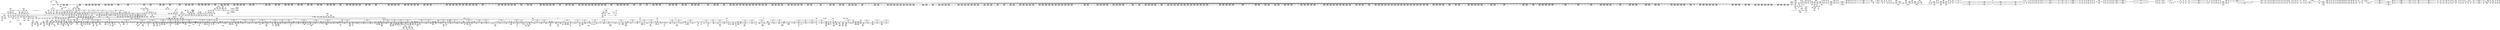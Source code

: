 digraph {
	CE0x4c6b0c0 [shape=record,shape=Mrecord,label="{CE0x4c6b0c0|selinux_task_kill:tmp1}"]
	CE0x575ef50 [shape=record,shape=Mrecord,label="{CE0x575ef50|_call_void___preempt_count_sub(i32_1)_#10,_!dbg_!27715|include/linux/rcupdate.h,244|*SummSource*}"]
	CE0x57f0420 [shape=record,shape=Mrecord,label="{CE0x57f0420|task_sid:tmp7|security/selinux/hooks.c,208}"]
	CE0x56f0000 [shape=record,shape=Mrecord,label="{CE0x56f0000|_ret_i32_%call7,_!dbg_!27749|security/selinux/hooks.c,210}"]
	CE0x56afbf0 [shape=record,shape=Mrecord,label="{CE0x56afbf0|selinux_task_kill:tmp15|security/selinux/hooks.c,3666}"]
	CE0x57f23b0 [shape=record,shape=Mrecord,label="{CE0x57f23b0|task_sid:tmp17|security/selinux/hooks.c,208}"]
	CE0x571ca60 [shape=record,shape=Mrecord,label="{CE0x571ca60|2472:_%struct.cred*,_:_CRE_3024,3032_|*MultipleSource*|Function::task_sid&Arg::task::|Function::current_has_perm&Arg::tsk::|Function::selinux_task_kill&Arg::p::|security/selinux/hooks.c,208}"]
	CE0x56fecc0 [shape=record,shape=Mrecord,label="{CE0x56fecc0|2472:_%struct.cred*,_:_CRE_576,584_|*MultipleSource*|Function::task_sid&Arg::task::|Function::current_has_perm&Arg::tsk::|Function::selinux_task_kill&Arg::p::|security/selinux/hooks.c,208}"]
	CE0x5786510 [shape=record,shape=Mrecord,label="{CE0x5786510|i64*_getelementptr_inbounds_(_11_x_i64_,_11_x_i64_*___llvm_gcov_ctr132,_i64_0,_i64_8)|*Constant*|*SummSink*}"]
	CE0x56981a0 [shape=record,shape=Mrecord,label="{CE0x56981a0|avc_has_perm:requested|Function::avc_has_perm&Arg::requested::}"]
	CE0x572b650 [shape=record,shape=Mrecord,label="{CE0x572b650|2472:_%struct.cred*,_:_CRE_6368,6376_|*MultipleSource*|Function::task_sid&Arg::task::|Function::current_has_perm&Arg::tsk::|Function::selinux_task_kill&Arg::p::|security/selinux/hooks.c,208}"]
	CE0x5719cb0 [shape=record,shape=Mrecord,label="{CE0x5719cb0|2472:_%struct.cred*,_:_CRE_2948,2949_}"]
	CE0x56cf700 [shape=record,shape=Mrecord,label="{CE0x56cf700|i64*_getelementptr_inbounds_(_10_x_i64_,_10_x_i64_*___llvm_gcov_ctr265,_i64_0,_i64_0)|*Constant*|*SummSink*}"]
	CE0x569c530 [shape=record,shape=Mrecord,label="{CE0x569c530|selinux_task_kill:if.then2|*SummSource*}"]
	CE0x56770d0 [shape=record,shape=Mrecord,label="{CE0x56770d0|i32_9|*Constant*|*SummSink*}"]
	CE0x56f9b00 [shape=record,shape=Mrecord,label="{CE0x56f9b00|2472:_%struct.cred*,_:_CRE_200,208_|*MultipleSource*|Function::task_sid&Arg::task::|Function::current_has_perm&Arg::tsk::|Function::selinux_task_kill&Arg::p::|security/selinux/hooks.c,208}"]
	CE0x56f09d0 [shape=record,shape=Mrecord,label="{CE0x56f09d0|current_has_perm:call2|security/selinux/hooks.c,1544|*SummSink*}"]
	CE0x5743930 [shape=record,shape=Mrecord,label="{CE0x5743930|__rcu_read_lock:bb}"]
	CE0x5805cc0 [shape=record,shape=Mrecord,label="{CE0x5805cc0|get_current:tmp4|./arch/x86/include/asm/current.h,14|*SummSource*}"]
	CE0x57d8150 [shape=record,shape=Mrecord,label="{CE0x57d8150|GLOBAL:lock_release|*Constant*|*SummSink*}"]
	CE0x5772e20 [shape=record,shape=Mrecord,label="{CE0x5772e20|rcu_read_unlock:tmp12|include/linux/rcupdate.h,933|*SummSource*}"]
	CE0x57f1a20 [shape=record,shape=Mrecord,label="{CE0x57f1a20|task_sid:tobool4|security/selinux/hooks.c,208}"]
	CE0x57016f0 [shape=record,shape=Mrecord,label="{CE0x57016f0|2472:_%struct.cred*,_:_CRE_694,695_}"]
	CE0x578d5f0 [shape=record,shape=Mrecord,label="{CE0x578d5f0|rcu_read_unlock:tmp10|include/linux/rcupdate.h,933}"]
	CE0x57db960 [shape=record,shape=Mrecord,label="{CE0x57db960|rcu_lock_release:indirectgoto|*SummSink*}"]
	CE0x570fb90 [shape=record,shape=Mrecord,label="{CE0x570fb90|2472:_%struct.cred*,_:_CRE_2576,2584_|*MultipleSource*|Function::task_sid&Arg::task::|Function::current_has_perm&Arg::tsk::|Function::selinux_task_kill&Arg::p::|security/selinux/hooks.c,208}"]
	CE0x56d8090 [shape=record,shape=Mrecord,label="{CE0x56d8090|task_sid:tmp22|security/selinux/hooks.c,208|*SummSource*}"]
	CE0x572c3c0 [shape=record,shape=Mrecord,label="{CE0x572c3c0|2472:_%struct.cred*,_:_CRE_6424,6432_|*MultipleSource*|Function::task_sid&Arg::task::|Function::current_has_perm&Arg::tsk::|Function::selinux_task_kill&Arg::p::|security/selinux/hooks.c,208}"]
	CE0x5804b40 [shape=record,shape=Mrecord,label="{CE0x5804b40|get_current:tmp2|*SummSink*}"]
	CE0x56a4ec0 [shape=record,shape=Mrecord,label="{CE0x56a4ec0|task_sid:task|Function::task_sid&Arg::task::|*SummSource*}"]
	CE0x575cae0 [shape=record,shape=Mrecord,label="{CE0x575cae0|current_sid:sid|security/selinux/hooks.c,220|*SummSource*}"]
	CE0x5791860 [shape=record,shape=Mrecord,label="{CE0x5791860|rcu_read_unlock:tmp11|include/linux/rcupdate.h,933|*SummSink*}"]
	CE0x572fc90 [shape=record,shape=Mrecord,label="{CE0x572fc90|2472:_%struct.cred*,_:_CRE_6600,6608_|*MultipleSource*|Function::task_sid&Arg::task::|Function::current_has_perm&Arg::tsk::|Function::selinux_task_kill&Arg::p::|security/selinux/hooks.c,208}"]
	CE0x57094c0 [shape=record,shape=Mrecord,label="{CE0x57094c0|2472:_%struct.cred*,_:_CRE_2152,2160_|*MultipleSource*|Function::task_sid&Arg::task::|Function::current_has_perm&Arg::tsk::|Function::selinux_task_kill&Arg::p::|security/selinux/hooks.c,208}"]
	CE0x573f8a0 [shape=record,shape=Mrecord,label="{CE0x573f8a0|rcu_lock_release:tmp5|include/linux/rcupdate.h,423}"]
	CE0x56d2ad0 [shape=record,shape=Mrecord,label="{CE0x56d2ad0|2472:_%struct.cred*,_:_CRE_536,544_|*MultipleSource*|Function::task_sid&Arg::task::|Function::current_has_perm&Arg::tsk::|Function::selinux_task_kill&Arg::p::|security/selinux/hooks.c,208}"]
	CE0x573c5e0 [shape=record,shape=Mrecord,label="{CE0x573c5e0|current_sid:tmp5|security/selinux/hooks.c,218|*SummSource*}"]
	CE0x56e17d0 [shape=record,shape=Mrecord,label="{CE0x56e17d0|i64_0|*Constant*}"]
	CE0x57879c0 [shape=record,shape=Mrecord,label="{CE0x57879c0|rcu_read_unlock:tmp14|include/linux/rcupdate.h,933|*SummSink*}"]
	CE0x573cd60 [shape=record,shape=Mrecord,label="{CE0x573cd60|current_sid:do.body|*SummSink*}"]
	CE0x5732030 [shape=record,shape=Mrecord,label="{CE0x5732030|2472:_%struct.cred*,_:_CRE_10536,10544_|*MultipleSource*|Function::task_sid&Arg::task::|Function::current_has_perm&Arg::tsk::|Function::selinux_task_kill&Arg::p::|security/selinux/hooks.c,208}"]
	CE0x571a890 [shape=record,shape=Mrecord,label="{CE0x571a890|2472:_%struct.cred*,_:_CRE_2958,2959_}"]
	CE0x571b5a0 [shape=record,shape=Mrecord,label="{CE0x571b5a0|2472:_%struct.cred*,_:_CRE_2969,2970_}"]
	CE0x573ac30 [shape=record,shape=Mrecord,label="{CE0x573ac30|_call_void___rcu_read_unlock()_#10,_!dbg_!27734|include/linux/rcupdate.h,937|*SummSink*}"]
	CE0x5718ae0 [shape=record,shape=Mrecord,label="{CE0x5718ae0|2472:_%struct.cred*,_:_CRE_2933,2934_}"]
	CE0x573f460 [shape=record,shape=Mrecord,label="{CE0x573f460|rcu_lock_release:tmp4|include/linux/rcupdate.h,423|*SummSink*}"]
	CE0x57272a0 [shape=record,shape=Mrecord,label="{CE0x57272a0|2472:_%struct.cred*,_:_CRE_6304,6305_}"]
	CE0x577dc10 [shape=record,shape=Mrecord,label="{CE0x577dc10|rcu_read_unlock:bb|*SummSink*}"]
	CE0x56850d0 [shape=record,shape=Mrecord,label="{CE0x56850d0|i32_0|*Constant*|*SummSink*}"]
	CE0x5782800 [shape=record,shape=Mrecord,label="{CE0x5782800|rcu_read_unlock:if.end}"]
	CE0x570d100 [shape=record,shape=Mrecord,label="{CE0x570d100|2472:_%struct.cred*,_:_CRE_2424,2472_|*MultipleSource*|Function::task_sid&Arg::task::|Function::current_has_perm&Arg::tsk::|Function::selinux_task_kill&Arg::p::|security/selinux/hooks.c,208}"]
	CE0x5697d80 [shape=record,shape=Mrecord,label="{CE0x5697d80|signal_to_av:tmp9|security/selinux/hooks.c,1491|*SummSink*}"]
	CE0x5725b40 [shape=record,shape=Mrecord,label="{CE0x5725b40|2472:_%struct.cred*,_:_CRE_6280,6284_|*MultipleSource*|Function::task_sid&Arg::task::|Function::current_has_perm&Arg::tsk::|Function::selinux_task_kill&Arg::p::|security/selinux/hooks.c,208}"]
	CE0x5723a00 [shape=record,shape=Mrecord,label="{CE0x5723a00|2472:_%struct.cred*,_:_CRE_6168,6176_|*MultipleSource*|Function::task_sid&Arg::task::|Function::current_has_perm&Arg::tsk::|Function::selinux_task_kill&Arg::p::|security/selinux/hooks.c,208}"]
	CE0x5726cb0 [shape=record,shape=Mrecord,label="{CE0x5726cb0|2472:_%struct.cred*,_:_CRE_6299,6300_}"]
	CE0x572fa60 [shape=record,shape=Mrecord,label="{CE0x572fa60|2472:_%struct.cred*,_:_CRE_6584,6600_|*MultipleSource*|Function::task_sid&Arg::task::|Function::current_has_perm&Arg::tsk::|Function::selinux_task_kill&Arg::p::|security/selinux/hooks.c,208}"]
	CE0x5778fb0 [shape=record,shape=Mrecord,label="{CE0x5778fb0|rcu_read_lock:tmp20|include/linux/rcupdate.h,882|*SummSource*}"]
	CE0x5722960 [shape=record,shape=Mrecord,label="{CE0x5722960|2472:_%struct.cred*,_:_CRE_5984,5992_|*MultipleSource*|Function::task_sid&Arg::task::|Function::current_has_perm&Arg::tsk::|Function::selinux_task_kill&Arg::p::|security/selinux/hooks.c,208}"]
	CE0x5727630 [shape=record,shape=Mrecord,label="{CE0x5727630|2472:_%struct.cred*,_:_CRE_6307,6308_}"]
	CE0x57243b0 [shape=record,shape=Mrecord,label="{CE0x57243b0|2472:_%struct.cred*,_:_CRE_6196,6200_|*MultipleSource*|Function::task_sid&Arg::task::|Function::current_has_perm&Arg::tsk::|Function::selinux_task_kill&Arg::p::|security/selinux/hooks.c,208}"]
	CE0x569a640 [shape=record,shape=Mrecord,label="{CE0x569a640|selinux_task_kill:tmp13|security/selinux/hooks.c,3665}"]
	CE0x5789630 [shape=record,shape=Mrecord,label="{CE0x5789630|__rcu_read_lock:tmp1}"]
	CE0x5688400 [shape=record,shape=Mrecord,label="{CE0x5688400|selinux_task_kill:tmp6|security/selinux/hooks.c,3662|*SummSource*}"]
	CE0x57e1e80 [shape=record,shape=Mrecord,label="{CE0x57e1e80|_ret_void,_!dbg_!27720|./arch/x86/include/asm/preempt.h,78|*SummSink*}"]
	CE0x56a5230 [shape=record,shape=Mrecord,label="{CE0x56a5230|_ret_i32_%call7,_!dbg_!27749|security/selinux/hooks.c,210}"]
	CE0x57f21d0 [shape=record,shape=Mrecord,label="{CE0x57f21d0|task_sid:tmp14|security/selinux/hooks.c,208}"]
	CE0x5745430 [shape=record,shape=Mrecord,label="{CE0x5745430|task_sid:tmp16|security/selinux/hooks.c,208|*SummSource*}"]
	CE0x56f8530 [shape=record,shape=Mrecord,label="{CE0x56f8530|rcu_read_unlock:tobool|include/linux/rcupdate.h,933|*SummSource*}"]
	CE0x570ab00 [shape=record,shape=Mrecord,label="{CE0x570ab00|2472:_%struct.cred*,_:_CRE_2296,2304_|*MultipleSource*|Function::task_sid&Arg::task::|Function::current_has_perm&Arg::tsk::|Function::selinux_task_kill&Arg::p::|security/selinux/hooks.c,208}"]
	CE0x577ea00 [shape=record,shape=Mrecord,label="{CE0x577ea00|rcu_read_unlock:tmp13|include/linux/rcupdate.h,933}"]
	CE0x56a31b0 [shape=record,shape=Mrecord,label="{CE0x56a31b0|i32_32|*Constant*|*SummSource*}"]
	CE0x573a6f0 [shape=record,shape=Mrecord,label="{CE0x573a6f0|_ret_void,_!dbg_!27717|include/linux/rcupdate.h,424}"]
	CE0x571e1f0 [shape=record,shape=Mrecord,label="{CE0x571e1f0|2472:_%struct.cred*,_:_CRE_3104,3108_|*MultipleSource*|Function::task_sid&Arg::task::|Function::current_has_perm&Arg::tsk::|Function::selinux_task_kill&Arg::p::|security/selinux/hooks.c,208}"]
	CE0x572e990 [shape=record,shape=Mrecord,label="{CE0x572e990|2472:_%struct.cred*,_:_CRE_6528,6536_|*MultipleSource*|Function::task_sid&Arg::task::|Function::current_has_perm&Arg::tsk::|Function::selinux_task_kill&Arg::p::|security/selinux/hooks.c,208}"]
	CE0x567d7d0 [shape=record,shape=Mrecord,label="{CE0x567d7d0|selinux_task_kill:secid|Function::selinux_task_kill&Arg::secid::|*SummSource*}"]
	CE0x5694f30 [shape=record,shape=Mrecord,label="{CE0x5694f30|cred_sid:cred|Function::cred_sid&Arg::cred::}"]
	CE0x570da50 [shape=record,shape=Mrecord,label="{CE0x570da50|2472:_%struct.cred*,_:_CRE_2504,2508_|*MultipleSource*|Function::task_sid&Arg::task::|Function::current_has_perm&Arg::tsk::|Function::selinux_task_kill&Arg::p::|security/selinux/hooks.c,208}"]
	CE0x5692d10 [shape=record,shape=Mrecord,label="{CE0x5692d10|selinux_task_kill:tmp3|security/selinux/hooks.c,3661|*SummSink*}"]
	CE0x5715a90 [shape=record,shape=Mrecord,label="{CE0x5715a90|2472:_%struct.cred*,_:_CRE_2876,2880_|*MultipleSource*|Function::task_sid&Arg::task::|Function::current_has_perm&Arg::tsk::|Function::selinux_task_kill&Arg::p::|security/selinux/hooks.c,208}"]
	CE0x56afd20 [shape=record,shape=Mrecord,label="{CE0x56afd20|selinux_task_kill:tmp15|security/selinux/hooks.c,3666|*SummSource*}"]
	CE0x56e1070 [shape=record,shape=Mrecord,label="{CE0x56e1070|rcu_read_lock:tmp1|*SummSink*}"]
	CE0x57d94b0 [shape=record,shape=Mrecord,label="{CE0x57d94b0|%struct.lockdep_map*_null|*Constant*|*SummSource*}"]
	CE0x582c0c0 [shape=record,shape=Mrecord,label="{CE0x582c0c0|__preempt_count_add:tmp2}"]
	CE0x567cdf0 [shape=record,shape=Mrecord,label="{CE0x567cdf0|selinux_task_kill:bb|*SummSink*}"]
	CE0x57d9d20 [shape=record,shape=Mrecord,label="{CE0x57d9d20|i64*_getelementptr_inbounds_(_4_x_i64_,_4_x_i64_*___llvm_gcov_ctr129,_i64_0,_i64_3)|*Constant*}"]
	CE0x572acd0 [shape=record,shape=Mrecord,label="{CE0x572acd0|2472:_%struct.cred*,_:_CRE_6353,6354_}"]
	CE0x570a3e0 [shape=record,shape=Mrecord,label="{CE0x570a3e0|2472:_%struct.cred*,_:_CRE_2272,2280_|*MultipleSource*|Function::task_sid&Arg::task::|Function::current_has_perm&Arg::tsk::|Function::selinux_task_kill&Arg::p::|security/selinux/hooks.c,208}"]
	CE0x5703d70 [shape=record,shape=Mrecord,label="{CE0x5703d70|2472:_%struct.cred*,_:_CRE_1840,1844_|*MultipleSource*|Function::task_sid&Arg::task::|Function::current_has_perm&Arg::tsk::|Function::selinux_task_kill&Arg::p::|security/selinux/hooks.c,208}"]
	CE0x5743f70 [shape=record,shape=Mrecord,label="{CE0x5743f70|current_sid:tmp|*SummSink*}"]
	CE0x5733230 [shape=record,shape=Mrecord,label="{CE0x5733230|2472:_%struct.cred*,_:_CRE_10584,10592_|*MultipleSource*|Function::task_sid&Arg::task::|Function::current_has_perm&Arg::tsk::|Function::selinux_task_kill&Arg::p::|security/selinux/hooks.c,208}"]
	CE0x56fde10 [shape=record,shape=Mrecord,label="{CE0x56fde10|task_sid:tobool4|security/selinux/hooks.c,208|*SummSink*}"]
	CE0x5705750 [shape=record,shape=Mrecord,label="{CE0x5705750|2472:_%struct.cred*,_:_CRE_1936,1944_|*MultipleSource*|Function::task_sid&Arg::task::|Function::current_has_perm&Arg::tsk::|Function::selinux_task_kill&Arg::p::|security/selinux/hooks.c,208}"]
	CE0x57078f0 [shape=record,shape=Mrecord,label="{CE0x57078f0|2472:_%struct.cred*,_:_CRE_2056,2057_|*MultipleSource*|Function::task_sid&Arg::task::|Function::current_has_perm&Arg::tsk::|Function::selinux_task_kill&Arg::p::|security/selinux/hooks.c,208}"]
	CE0x577cc40 [shape=record,shape=Mrecord,label="{CE0x577cc40|_call_void_mcount()_#3|*SummSink*}"]
	CE0x56fc370 [shape=record,shape=Mrecord,label="{CE0x56fc370|2472:_%struct.cred*,_:_CRE_480,488_|*MultipleSource*|Function::task_sid&Arg::task::|Function::current_has_perm&Arg::tsk::|Function::selinux_task_kill&Arg::p::|security/selinux/hooks.c,208}"]
	CE0x57d6040 [shape=record,shape=Mrecord,label="{CE0x57d6040|rcu_lock_acquire:indirectgoto}"]
	CE0x567db20 [shape=record,shape=Mrecord,label="{CE0x567db20|selinux_task_kill:tobool1|security/selinux/hooks.c,3665}"]
	CE0x578cda0 [shape=record,shape=Mrecord,label="{CE0x578cda0|rcu_read_unlock:tobool1|include/linux/rcupdate.h,933|*SummSink*}"]
	CE0x5740a40 [shape=record,shape=Mrecord,label="{CE0x5740a40|i64*_getelementptr_inbounds_(_4_x_i64_,_4_x_i64_*___llvm_gcov_ctr134,_i64_0,_i64_1)|*Constant*}"]
	CE0x5756ce0 [shape=record,shape=Mrecord,label="{CE0x5756ce0|__llvm_gcov_indirect_counter_increment:tmp3}"]
	CE0x571bcc0 [shape=record,shape=Mrecord,label="{CE0x571bcc0|2472:_%struct.cred*,_:_CRE_2975,2976_}"]
	CE0x57267f0 [shape=record,shape=Mrecord,label="{CE0x57267f0|2472:_%struct.cred*,_:_CRE_6295,6296_}"]
	CE0x570f2b0 [shape=record,shape=Mrecord,label="{CE0x570f2b0|2472:_%struct.cred*,_:_CRE_2533,2534_}"]
	CE0x57d4a60 [shape=record,shape=Mrecord,label="{CE0x57d4a60|_call_void_lock_acquire(%struct.lockdep_map*_%map,_i32_0,_i32_0,_i32_2,_i32_0,_%struct.lockdep_map*_null,_i64_ptrtoint_(i8*_blockaddress(_rcu_lock_acquire,_%__here)_to_i64))_#10,_!dbg_!27716|include/linux/rcupdate.h,418|*SummSource*}"]
	CE0x575c410 [shape=record,shape=Mrecord,label="{CE0x575c410|current_sid:tmp23|security/selinux/hooks.c,218|*SummSink*}"]
	CE0x569e6c0 [shape=record,shape=Mrecord,label="{CE0x569e6c0|selinux_task_kill:tmp7|security/selinux/hooks.c,3662|*SummSource*}"]
	CE0x56f31e0 [shape=record,shape=Mrecord,label="{CE0x56f31e0|2472:_%struct.cred*,_:_CRE_288,296_|*MultipleSource*|Function::task_sid&Arg::task::|Function::current_has_perm&Arg::tsk::|Function::selinux_task_kill&Arg::p::|security/selinux/hooks.c,208}"]
	CE0x57f0d90 [shape=record,shape=Mrecord,label="{CE0x57f0d90|task_sid:tmp10|security/selinux/hooks.c,208}"]
	CE0x57b6c80 [shape=record,shape=Mrecord,label="{CE0x57b6c80|current_sid:tmp18|security/selinux/hooks.c,218|*SummSink*}"]
	CE0x5728930 [shape=record,shape=Mrecord,label="{CE0x5728930|2472:_%struct.cred*,_:_CRE_6323,6324_}"]
	CE0x57b4190 [shape=record,shape=Mrecord,label="{CE0x57b4190|GLOBAL:rcu_read_lock|*Constant*}"]
	CE0x56e8d60 [shape=record,shape=Mrecord,label="{CE0x56e8d60|2472:_%struct.cred*,_:_CRE_76,80_|*MultipleSource*|Function::task_sid&Arg::task::|Function::current_has_perm&Arg::tsk::|Function::selinux_task_kill&Arg::p::|security/selinux/hooks.c,208}"]
	CE0x56a80b0 [shape=record,shape=Mrecord,label="{CE0x56a80b0|selinux_task_kill:call6|security/selinux/hooks.c,3669|*SummSource*}"]
	CE0x57020b0 [shape=record,shape=Mrecord,label="{CE0x57020b0|2472:_%struct.cred*,_:_CRE_712,720_|*MultipleSource*|Function::task_sid&Arg::task::|Function::current_has_perm&Arg::tsk::|Function::selinux_task_kill&Arg::p::|security/selinux/hooks.c,208}"]
	CE0x56b1ca0 [shape=record,shape=Mrecord,label="{CE0x56b1ca0|i8*_getelementptr_inbounds_(_45_x_i8_,_45_x_i8_*_.str12,_i32_0,_i32_0)|*Constant*|*SummSink*}"]
	CE0x57ef580 [shape=record,shape=Mrecord,label="{CE0x57ef580|i8*_undef|*Constant*}"]
	CE0x576b950 [shape=record,shape=Mrecord,label="{CE0x576b950|GLOBAL:rcu_read_unlock.__warned|Global_var:rcu_read_unlock.__warned|*SummSource*}"]
	CE0x5771bc0 [shape=record,shape=Mrecord,label="{CE0x5771bc0|rcu_read_lock:tmp11|include/linux/rcupdate.h,882|*SummSource*}"]
	CE0x5782e50 [shape=record,shape=Mrecord,label="{CE0x5782e50|i1_true|*Constant*|*SummSink*}"]
	CE0x578db40 [shape=record,shape=Mrecord,label="{CE0x578db40|__rcu_read_lock:tmp4|include/linux/rcupdate.h,239|*SummSink*}"]
	CE0x5692070 [shape=record,shape=Mrecord,label="{CE0x5692070|2472:_%struct.cred*,_:_CRE_96,104_|*MultipleSource*|Function::task_sid&Arg::task::|Function::current_has_perm&Arg::tsk::|Function::selinux_task_kill&Arg::p::|security/selinux/hooks.c,208}"]
	CE0x5704620 [shape=record,shape=Mrecord,label="{CE0x5704620|2472:_%struct.cred*,_:_CRE_1872,1880_|*MultipleSource*|Function::task_sid&Arg::task::|Function::current_has_perm&Arg::tsk::|Function::selinux_task_kill&Arg::p::|security/selinux/hooks.c,208}"]
	CE0x575d910 [shape=record,shape=Mrecord,label="{CE0x575d910|task_sid:do.body}"]
	CE0x5782750 [shape=record,shape=Mrecord,label="{CE0x5782750|rcu_read_unlock:if.then|*SummSink*}"]
	CE0x56e91e0 [shape=record,shape=Mrecord,label="{CE0x56e91e0|_call_void_mcount()_#3|*SummSink*}"]
	CE0x57087d0 [shape=record,shape=Mrecord,label="{CE0x57087d0|2472:_%struct.cred*,_:_CRE_2104,2112_|*MultipleSource*|Function::task_sid&Arg::task::|Function::current_has_perm&Arg::tsk::|Function::selinux_task_kill&Arg::p::|security/selinux/hooks.c,208}"]
	CE0x577a430 [shape=record,shape=Mrecord,label="{CE0x577a430|rcu_read_lock:tmp22|include/linux/rcupdate.h,884|*SummSink*}"]
	CE0x5726290 [shape=record,shape=Mrecord,label="{CE0x5726290|2472:_%struct.cred*,_:_CRE_6290,6291_}"]
	CE0x5772060 [shape=record,shape=Mrecord,label="{CE0x5772060|rcu_read_lock:tmp12|include/linux/rcupdate.h,882|*SummSource*}"]
	CE0x56deb30 [shape=record,shape=Mrecord,label="{CE0x56deb30|i64*_getelementptr_inbounds_(_4_x_i64_,_4_x_i64_*___llvm_gcov_ctr133,_i64_0,_i64_3)|*Constant*|*SummSink*}"]
	CE0x5699f90 [shape=record,shape=Mrecord,label="{CE0x5699f90|selinux_task_kill:tmp17|security/selinux/hooks.c,3669}"]
	CE0x6750a80 [shape=record,shape=Mrecord,label="{CE0x6750a80|selinux_task_kill:tmp1|*SummSource*}"]
	CE0x570f640 [shape=record,shape=Mrecord,label="{CE0x570f640|2472:_%struct.cred*,_:_CRE_2536,2544_|*MultipleSource*|Function::task_sid&Arg::task::|Function::current_has_perm&Arg::tsk::|Function::selinux_task_kill&Arg::p::|security/selinux/hooks.c,208}"]
	CE0x56b3020 [shape=record,shape=Mrecord,label="{CE0x56b3020|_ret_void,_!dbg_!27735|include/linux/rcupdate.h,938|*SummSink*}"]
	CE0x5783ad0 [shape=record,shape=Mrecord,label="{CE0x5783ad0|rcu_read_unlock:tmp2}"]
	CE0x56ab040 [shape=record,shape=Mrecord,label="{CE0x56ab040|i64*_getelementptr_inbounds_(_10_x_i64_,_10_x_i64_*___llvm_gcov_ctr290,_i64_0,_i64_9)|*Constant*|*SummSource*}"]
	CE0x56eea10 [shape=record,shape=Mrecord,label="{CE0x56eea10|task_sid:tmp3|*SummSource*}"]
	CE0x577b4a0 [shape=record,shape=Mrecord,label="{CE0x577b4a0|cred_sid:sid|security/selinux/hooks.c,197}"]
	CE0x57de970 [shape=record,shape=Mrecord,label="{CE0x57de970|rcu_lock_acquire:tmp|*SummSource*}"]
	CE0x56d9e10 [shape=record,shape=Mrecord,label="{CE0x56d9e10|task_sid:tmp27|security/selinux/hooks.c,208}"]
	CE0x573b880 [shape=record,shape=Mrecord,label="{CE0x573b880|_ret_void,_!dbg_!27717|include/linux/rcupdate.h,245|*SummSource*}"]
	CE0x5721890 [shape=record,shape=Mrecord,label="{CE0x5721890|2472:_%struct.cred*,_:_CRE_5928,5936_|*MultipleSource*|Function::task_sid&Arg::task::|Function::current_has_perm&Arg::tsk::|Function::selinux_task_kill&Arg::p::|security/selinux/hooks.c,208}"]
	CE0x56ef820 [shape=record,shape=Mrecord,label="{CE0x56ef820|_ret_i32_%tmp24,_!dbg_!27742|security/selinux/hooks.c,220}"]
	CE0x56fb4d0 [shape=record,shape=Mrecord,label="{CE0x56fb4d0|2472:_%struct.cred*,_:_CRE_448,456_|*MultipleSource*|Function::task_sid&Arg::task::|Function::current_has_perm&Arg::tsk::|Function::selinux_task_kill&Arg::p::|security/selinux/hooks.c,208}"]
	CE0x56e9740 [shape=record,shape=Mrecord,label="{CE0x56e9740|_ret_void,_!dbg_!27735|include/linux/rcupdate.h,884}"]
	CE0x577ddc0 [shape=record,shape=Mrecord,label="{CE0x577ddc0|current_sid:tmp1|*SummSink*}"]
	CE0x4c6b050 [shape=record,shape=Mrecord,label="{CE0x4c6b050|i64_1|*Constant*}"]
	CE0x57739f0 [shape=record,shape=Mrecord,label="{CE0x57739f0|rcu_read_lock:tmp13|include/linux/rcupdate.h,882|*SummSink*}"]
	CE0x580af30 [shape=record,shape=Mrecord,label="{CE0x580af30|__preempt_count_add:tmp3}"]
	CE0x5772660 [shape=record,shape=Mrecord,label="{CE0x5772660|rcu_read_lock:call3|include/linux/rcupdate.h,882|*SummSource*}"]
	CE0x571a040 [shape=record,shape=Mrecord,label="{CE0x571a040|2472:_%struct.cred*,_:_CRE_2951,2952_}"]
	CE0x5704840 [shape=record,shape=Mrecord,label="{CE0x5704840|2472:_%struct.cred*,_:_CRE_1880,1888_|*MultipleSource*|Function::task_sid&Arg::task::|Function::current_has_perm&Arg::tsk::|Function::selinux_task_kill&Arg::p::|security/selinux/hooks.c,208}"]
	CE0x57d52c0 [shape=record,shape=Mrecord,label="{CE0x57d52c0|rcu_lock_release:tmp|*SummSource*}"]
	CE0x5719200 [shape=record,shape=Mrecord,label="{CE0x5719200|2472:_%struct.cred*,_:_CRE_2939,2940_}"]
	CE0x572aa70 [shape=record,shape=Mrecord,label="{CE0x572aa70|2472:_%struct.cred*,_:_CRE_6351,6352_}"]
	CE0x5687040 [shape=record,shape=Mrecord,label="{CE0x5687040|GLOBAL:signal_to_av|*Constant*|*SummSource*}"]
	CE0x581e0a0 [shape=record,shape=Mrecord,label="{CE0x581e0a0|__preempt_count_sub:tmp2|*SummSource*}"]
	CE0x5698630 [shape=record,shape=Mrecord,label="{CE0x5698630|%struct.common_audit_data*_null|*Constant*|*SummSource*}"]
	CE0x56feb50 [shape=record,shape=Mrecord,label="{CE0x56feb50|2472:_%struct.cred*,_:_CRE_568,576_|*MultipleSource*|Function::task_sid&Arg::task::|Function::current_has_perm&Arg::tsk::|Function::selinux_task_kill&Arg::p::|security/selinux/hooks.c,208}"]
	CE0x72eda90 [shape=record,shape=Mrecord,label="{CE0x72eda90|selinux_task_kill:tmp2|security/selinux/hooks.c,3661|*SummSink*}"]
	CE0x5789b10 [shape=record,shape=Mrecord,label="{CE0x5789b10|rcu_read_unlock:tmp7|include/linux/rcupdate.h,933|*SummSink*}"]
	CE0x56b5cb0 [shape=record,shape=Mrecord,label="{CE0x56b5cb0|i16_2|*Constant*|*SummSink*}"]
	CE0x56e2a40 [shape=record,shape=Mrecord,label="{CE0x56e2a40|i64*_getelementptr_inbounds_(_10_x_i64_,_10_x_i64_*___llvm_gcov_ctr265,_i64_0,_i64_8)|*Constant*|*SummSink*}"]
	CE0x5783e90 [shape=record,shape=Mrecord,label="{CE0x5783e90|i64*_getelementptr_inbounds_(_4_x_i64_,_4_x_i64_*___llvm_gcov_ctr128,_i64_0,_i64_3)|*Constant*|*SummSource*}"]
	CE0x570e3d0 [shape=record,shape=Mrecord,label="{CE0x570e3d0|2472:_%struct.cred*,_:_CRE_2521,2522_}"]
	CE0x581ade0 [shape=record,shape=Mrecord,label="{CE0x581ade0|__rcu_read_unlock:tmp6|include/linux/rcupdate.h,245|*SummSource*}"]
	CE0x5680d60 [shape=record,shape=Mrecord,label="{CE0x5680d60|i64*_getelementptr_inbounds_(_2_x_i64_,_2_x_i64_*___llvm_gcov_ctr136,_i64_0,_i64_0)|*Constant*|*SummSink*}"]
	CE0x57d7b00 [shape=record,shape=Mrecord,label="{CE0x57d7b00|i32_1|*Constant*}"]
	CE0x56f46b0 [shape=record,shape=Mrecord,label="{CE0x56f46b0|i32_-1|*Constant*}"]
	CE0x5728df0 [shape=record,shape=Mrecord,label="{CE0x5728df0|2472:_%struct.cred*,_:_CRE_6327,6328_}"]
	CE0x571bb90 [shape=record,shape=Mrecord,label="{CE0x571bb90|2472:_%struct.cred*,_:_CRE_2974,2975_}"]
	CE0x56e7d90 [shape=record,shape=Mrecord,label="{CE0x56e7d90|signal_to_av:tmp11|security/selinux/hooks.c,1495|*SummSink*}"]
	CE0x5764e50 [shape=record,shape=Mrecord,label="{CE0x5764e50|rcu_read_unlock:tmp16|include/linux/rcupdate.h,933}"]
	CE0x56dc940 [shape=record,shape=Mrecord,label="{CE0x56dc940|signal_to_av:tmp5|security/selinux/hooks.c,1483|*SummSource*}"]
	CE0x57d4080 [shape=record,shape=Mrecord,label="{CE0x57d4080|i32_2|*Constant*|*SummSink*}"]
	CE0x57e1e10 [shape=record,shape=Mrecord,label="{CE0x57e1e10|_ret_void,_!dbg_!27720|./arch/x86/include/asm/preempt.h,78|*SummSource*}"]
	CE0x5728210 [shape=record,shape=Mrecord,label="{CE0x5728210|2472:_%struct.cred*,_:_CRE_6317,6318_}"]
	CE0x5752ba0 [shape=record,shape=Mrecord,label="{CE0x5752ba0|current_sid:call4|security/selinux/hooks.c,218}"]
	CE0x56e3dc0 [shape=record,shape=Mrecord,label="{CE0x56e3dc0|i32_16|*Constant*|*SummSource*}"]
	CE0x5708170 [shape=record,shape=Mrecord,label="{CE0x5708170|2472:_%struct.cred*,_:_CRE_2080,2088_|*MultipleSource*|Function::task_sid&Arg::task::|Function::current_has_perm&Arg::tsk::|Function::selinux_task_kill&Arg::p::|security/selinux/hooks.c,208}"]
	CE0x572a480 [shape=record,shape=Mrecord,label="{CE0x572a480|2472:_%struct.cred*,_:_CRE_6346,6347_}"]
	CE0x5764320 [shape=record,shape=Mrecord,label="{CE0x5764320|_call_void_mcount()_#3|*SummSource*}"]
	CE0x56e7620 [shape=record,shape=Mrecord,label="{CE0x56e7620|signal_to_av:tmp10|security/selinux/hooks.c,1495|*SummSink*}"]
	CE0x573a2e0 [shape=record,shape=Mrecord,label="{CE0x573a2e0|rcu_lock_release:map|Function::rcu_lock_release&Arg::map::|*SummSource*}"]
	CE0x5742d00 [shape=record,shape=Mrecord,label="{CE0x5742d00|current_sid:tmp9|security/selinux/hooks.c,218|*SummSource*}"]
	CE0x57207f0 [shape=record,shape=Mrecord,label="{CE0x57207f0|2472:_%struct.cred*,_:_CRE_5872,5880_|*MultipleSource*|Function::task_sid&Arg::task::|Function::current_has_perm&Arg::tsk::|Function::selinux_task_kill&Arg::p::|security/selinux/hooks.c,208}"]
	CE0x581a6e0 [shape=record,shape=Mrecord,label="{CE0x581a6e0|__preempt_count_sub:tmp6|./arch/x86/include/asm/preempt.h,78}"]
	CE0x56aa930 [shape=record,shape=Mrecord,label="{CE0x56aa930|i64*_getelementptr_inbounds_(_10_x_i64_,_10_x_i64_*___llvm_gcov_ctr290,_i64_0,_i64_9)|*Constant*}"]
	CE0x577ae20 [shape=record,shape=Mrecord,label="{CE0x577ae20|cred_sid:tmp5|security/selinux/hooks.c,196|*SummSource*}"]
	CE0x576a4e0 [shape=record,shape=Mrecord,label="{CE0x576a4e0|current_sid:land.lhs.true|*SummSource*}"]
	CE0x576c540 [shape=record,shape=Mrecord,label="{CE0x576c540|rcu_read_lock:bb|*SummSink*}"]
	CE0x56ab960 [shape=record,shape=Mrecord,label="{CE0x56ab960|selinux_task_kill:tmp19|security/selinux/hooks.c,3670|*SummSink*}"]
	CE0x56daff0 [shape=record,shape=Mrecord,label="{CE0x56daff0|GLOBAL:cred_sid|*Constant*|*SummSource*}"]
	CE0x576fb30 [shape=record,shape=Mrecord,label="{CE0x576fb30|%struct.task_struct*_(%struct.task_struct**)*_asm_movq_%gs:$_1:P_,$0_,_r,im,_dirflag_,_fpsr_,_flags_}"]
	CE0x5717320 [shape=record,shape=Mrecord,label="{CE0x5717320|2472:_%struct.cred*,_:_CRE_2913,2914_}"]
	CE0x57464d0 [shape=record,shape=Mrecord,label="{CE0x57464d0|GLOBAL:__llvm_gcov_ctr126|Global_var:__llvm_gcov_ctr126|*SummSink*}"]
	CE0x56fdf50 [shape=record,shape=Mrecord,label="{CE0x56fdf50|i64_7|*Constant*|*SummSource*}"]
	CE0x5728f20 [shape=record,shape=Mrecord,label="{CE0x5728f20|2472:_%struct.cred*,_:_CRE_6328,6329_}"]
	CE0x57ef870 [shape=record,shape=Mrecord,label="{CE0x57ef870|rcu_lock_acquire:tmp3}"]
	CE0x577c740 [shape=record,shape=Mrecord,label="{CE0x577c740|rcu_lock_release:tmp1|*SummSource*}"]
	CE0x567fb60 [shape=record,shape=Mrecord,label="{CE0x567fb60|COLLAPSED:_GCMRE___llvm_gcov_ctr136_internal_global_2_x_i64_zeroinitializer:_elem_0:default:}"]
	CE0x56e0280 [shape=record,shape=Mrecord,label="{CE0x56e0280|i64*_getelementptr_inbounds_(_4_x_i64_,_4_x_i64_*___llvm_gcov_ctr134,_i64_0,_i64_0)|*Constant*|*SummSink*}"]
	CE0x578dad0 [shape=record,shape=Mrecord,label="{CE0x578dad0|__rcu_read_lock:tmp4|include/linux/rcupdate.h,239|*SummSource*}"]
	CE0x5745860 [shape=record,shape=Mrecord,label="{CE0x5745860|task_sid:tmp17|security/selinux/hooks.c,208|*SummSource*}"]
	CE0x56860f0 [shape=record,shape=Mrecord,label="{CE0x56860f0|i64*_getelementptr_inbounds_(_10_x_i64_,_10_x_i64_*___llvm_gcov_ctr265,_i64_0,_i64_5)|*Constant*|*SummSink*}"]
	CE0x575bff0 [shape=record,shape=Mrecord,label="{CE0x575bff0|current_sid:tmp22|security/selinux/hooks.c,218|*SummSink*}"]
	CE0x5695b50 [shape=record,shape=Mrecord,label="{CE0x5695b50|_ret_void}"]
	CE0x56fe300 [shape=record,shape=Mrecord,label="{CE0x56fe300|i64_7|*Constant*|*SummSink*}"]
	CE0x5736f50 [shape=record,shape=Mrecord,label="{CE0x5736f50|rcu_read_unlock:tmp20|include/linux/rcupdate.h,933|*SummSink*}"]
	CE0x57d41c0 [shape=record,shape=Mrecord,label="{CE0x57d41c0|_call_void_mcount()_#3}"]
	CE0x56e9f70 [shape=record,shape=Mrecord,label="{CE0x56e9f70|2472:_%struct.cred*,_:_CRE_72,76_|*MultipleSource*|Function::task_sid&Arg::task::|Function::current_has_perm&Arg::tsk::|Function::selinux_task_kill&Arg::p::|security/selinux/hooks.c,208}"]
	CE0x5706c30 [shape=record,shape=Mrecord,label="{CE0x5706c30|2472:_%struct.cred*,_:_CRE_2032,2036_|*MultipleSource*|Function::task_sid&Arg::task::|Function::current_has_perm&Arg::tsk::|Function::selinux_task_kill&Arg::p::|security/selinux/hooks.c,208}"]
	CE0x57280e0 [shape=record,shape=Mrecord,label="{CE0x57280e0|2472:_%struct.cred*,_:_CRE_6316,6317_}"]
	CE0x5774740 [shape=record,shape=Mrecord,label="{CE0x5774740|rcu_read_lock:tmp16|include/linux/rcupdate.h,882|*SummSource*}"]
	CE0x56b3820 [shape=record,shape=Mrecord,label="{CE0x56b3820|_ret_void|*SummSink*}"]
	"CONST[source:1(input),value:2(dynamic)][purpose:{operation}][SrcIdx:5]"
	CE0x56a4060 [shape=record,shape=Mrecord,label="{CE0x56a4060|selinux_task_kill:tmp5|security/selinux/hooks.c,3661}"]
	CE0x56e6d70 [shape=record,shape=Mrecord,label="{CE0x56e6d70|current_has_perm:tmp3}"]
	CE0x5691660 [shape=record,shape=Mrecord,label="{CE0x5691660|task_sid:if.then|*SummSink*}"]
	CE0x5736a50 [shape=record,shape=Mrecord,label="{CE0x5736a50|rcu_read_unlock:tmp19|include/linux/rcupdate.h,933|*SummSink*}"]
	CE0x5742820 [shape=record,shape=Mrecord,label="{CE0x5742820|rcu_lock_release:__here}"]
	CE0x5804cd0 [shape=record,shape=Mrecord,label="{CE0x5804cd0|__rcu_read_unlock:bb}"]
	CE0x57b51b0 [shape=record,shape=Mrecord,label="{CE0x57b51b0|__rcu_read_unlock:tmp2}"]
	CE0x582e420 [shape=record,shape=Mrecord,label="{CE0x582e420|__preempt_count_add:tmp|*SummSource*}"]
	CE0x569bd80 [shape=record,shape=Mrecord,label="{CE0x569bd80|selinux_task_kill:tmp}"]
	CE0x576ceb0 [shape=record,shape=Mrecord,label="{CE0x576ceb0|rcu_read_lock:land.lhs.true2|*SummSink*}"]
	CE0x5707f50 [shape=record,shape=Mrecord,label="{CE0x5707f50|2472:_%struct.cred*,_:_CRE_2076,2080_|*MultipleSource*|Function::task_sid&Arg::task::|Function::current_has_perm&Arg::tsk::|Function::selinux_task_kill&Arg::p::|security/selinux/hooks.c,208}"]
	CE0x57d3c10 [shape=record,shape=Mrecord,label="{CE0x57d3c10|i32_2|*Constant*|*SummSource*}"]
	CE0x56b1b70 [shape=record,shape=Mrecord,label="{CE0x56b1b70|i8*_getelementptr_inbounds_(_45_x_i8_,_45_x_i8_*_.str12,_i32_0,_i32_0)|*Constant*}"]
	CE0x57166a0 [shape=record,shape=Mrecord,label="{CE0x57166a0|2472:_%struct.cred*,_:_CRE_2904,2905_}"]
	CE0x5729180 [shape=record,shape=Mrecord,label="{CE0x5729180|2472:_%struct.cred*,_:_CRE_6330,6331_}"]
	CE0x57b2720 [shape=record,shape=Mrecord,label="{CE0x57b2720|current_sid:if.then|*SummSink*}"]
	CE0x56ce450 [shape=record,shape=Mrecord,label="{CE0x56ce450|i32_19|*Constant*|*SummSource*}"]
	CE0x56f0f80 [shape=record,shape=Mrecord,label="{CE0x56f0f80|current_has_perm:call2|security/selinux/hooks.c,1544|*SummSource*}"]
	CE0x5714cb0 [shape=record,shape=Mrecord,label="{CE0x5714cb0|2472:_%struct.cred*,_:_CRE_2832,2840_|*MultipleSource*|Function::task_sid&Arg::task::|Function::current_has_perm&Arg::tsk::|Function::selinux_task_kill&Arg::p::|security/selinux/hooks.c,208}"]
	CE0x56a0ac0 [shape=record,shape=Mrecord,label="{CE0x56a0ac0|selinux_task_kill:tmp8|security/selinux/hooks.c,3664|*SummSource*}"]
	CE0x5805df0 [shape=record,shape=Mrecord,label="{CE0x5805df0|GLOBAL:current_task|Global_var:current_task}"]
	CE0x57ec210 [shape=record,shape=Mrecord,label="{CE0x57ec210|__preempt_count_sub:do.body|*SummSource*}"]
	CE0x5741990 [shape=record,shape=Mrecord,label="{CE0x5741990|current_sid:tmp1|*SummSource*}"]
	CE0x580c0f0 [shape=record,shape=Mrecord,label="{CE0x580c0f0|get_current:bb|*SummSource*}"]
	CE0x583f880 [shape=record,shape=Mrecord,label="{CE0x583f880|i64*_getelementptr_inbounds_(_4_x_i64_,_4_x_i64_*___llvm_gcov_ctr135,_i64_0,_i64_3)|*Constant*}"]
	CE0x575bef0 [shape=record,shape=Mrecord,label="{CE0x575bef0|current_sid:tmp23|security/selinux/hooks.c,218}"]
	CE0x574c6b0 [shape=record,shape=Mrecord,label="{CE0x574c6b0|i64_4|*Constant*}"]
	CE0x56ed8e0 [shape=record,shape=Mrecord,label="{CE0x56ed8e0|task_sid:tmp2|*SummSource*}"]
	CE0x56d9da0 [shape=record,shape=Mrecord,label="{CE0x56d9da0|i64*_getelementptr_inbounds_(_13_x_i64_,_13_x_i64_*___llvm_gcov_ctr126,_i64_0,_i64_12)|*Constant*}"]
	CE0x56e4930 [shape=record,shape=Mrecord,label="{CE0x56e4930|signal_to_av:perm.0|*SummSource*}"]
	CE0x56ce590 [shape=record,shape=Mrecord,label="{CE0x56ce590|i32_17|*Constant*}"]
	CE0x56fe690 [shape=record,shape=Mrecord,label="{CE0x56fe690|task_sid:tmp15|security/selinux/hooks.c,208}"]
	CE0x5701630 [shape=record,shape=Mrecord,label="{CE0x5701630|2472:_%struct.cred*,_:_CRE_693,694_}"]
	CE0x57812d0 [shape=record,shape=Mrecord,label="{CE0x57812d0|rcu_lock_acquire:tmp4|include/linux/rcupdate.h,418|*SummSource*}"]
	CE0x57d5250 [shape=record,shape=Mrecord,label="{CE0x57d5250|COLLAPSED:_GCMRE___llvm_gcov_ctr133_internal_global_4_x_i64_zeroinitializer:_elem_0:default:}"]
	CE0x5678930 [shape=record,shape=Mrecord,label="{CE0x5678930|selinux_task_kill:tmp5|security/selinux/hooks.c,3661|*SummSource*}"]
	CE0x5713e10 [shape=record,shape=Mrecord,label="{CE0x5713e10|2472:_%struct.cred*,_:_CRE_2784,2792_|*MultipleSource*|Function::task_sid&Arg::task::|Function::current_has_perm&Arg::tsk::|Function::selinux_task_kill&Arg::p::|security/selinux/hooks.c,208}"]
	CE0x57922a0 [shape=record,shape=Mrecord,label="{CE0x57922a0|__preempt_count_add:val|Function::__preempt_count_add&Arg::val::}"]
	CE0x577e7b0 [shape=record,shape=Mrecord,label="{CE0x577e7b0|__rcu_read_lock:tmp7|include/linux/rcupdate.h,240|*SummSink*}"]
	CE0x5707b10 [shape=record,shape=Mrecord,label="{CE0x5707b10|2472:_%struct.cred*,_:_CRE_2064,2072_|*MultipleSource*|Function::task_sid&Arg::task::|Function::current_has_perm&Arg::tsk::|Function::selinux_task_kill&Arg::p::|security/selinux/hooks.c,208}"]
	CE0x57809c0 [shape=record,shape=Mrecord,label="{CE0x57809c0|current_sid:call|security/selinux/hooks.c,218|*SummSink*}"]
	CE0x56f3b10 [shape=record,shape=Mrecord,label="{CE0x56f3b10|0:_i64*,_array:_GCR___llvm_gcda_edge_table266_internal_unnamed_addr_constant_4_x_i64*_i64*_getelementptr_inbounds_(_10_x_i64_,_10_x_i64_*___llvm_gcov_ctr265,_i64_0,_i64_1),_i64*_getelementptr_inbounds_(_10_x_i64_,_10_x_i64_*___llvm_gcov_ctr265,_i64_0,_i64_2),_i64*_getelementptr_inbounds_(_10_x_i64_,_10_x_i64_*___llvm_gcov_ctr265,_i64_0,_i64_3),_i64*_getelementptr_inbounds_(_10_x_i64_,_10_x_i64_*___llvm_gcov_ctr265,_i64_0,_i64_4)_:_elem_0::}"]
	CE0x57d4ad0 [shape=record,shape=Mrecord,label="{CE0x57d4ad0|_call_void_lock_acquire(%struct.lockdep_map*_%map,_i32_0,_i32_0,_i32_2,_i32_0,_%struct.lockdep_map*_null,_i64_ptrtoint_(i8*_blockaddress(_rcu_lock_acquire,_%__here)_to_i64))_#10,_!dbg_!27716|include/linux/rcupdate.h,418|*SummSink*}"]
	CE0x57f1e30 [shape=record,shape=Mrecord,label="{CE0x57f1e30|i64_6|*Constant*}"]
	CE0x57428f0 [shape=record,shape=Mrecord,label="{CE0x57428f0|__rcu_read_unlock:tmp1}"]
	CE0x5790a40 [shape=record,shape=Mrecord,label="{CE0x5790a40|_call_void_lockdep_rcu_suspicious(i8*_getelementptr_inbounds_(_25_x_i8_,_25_x_i8_*_.str45,_i32_0,_i32_0),_i32_934,_i8*_getelementptr_inbounds_(_44_x_i8_,_44_x_i8_*_.str47,_i32_0,_i32_0))_#10,_!dbg_!27726|include/linux/rcupdate.h,933|*SummSink*}"]
	CE0x56827a0 [shape=record,shape=Mrecord,label="{CE0x56827a0|selinux_task_kill:if.then|*SummSink*}"]
	CE0x57754a0 [shape=record,shape=Mrecord,label="{CE0x57754a0|i8*_getelementptr_inbounds_(_25_x_i8_,_25_x_i8_*_.str45,_i32_0,_i32_0)|*Constant*|*SummSource*}"]
	CE0x5692c80 [shape=record,shape=Mrecord,label="{CE0x5692c80|signal_to_av:sw.epilog|*SummSource*}"]
	CE0x572c650 [shape=record,shape=Mrecord,label="{CE0x572c650|2472:_%struct.cred*,_:_CRE_6432,6436_|*MultipleSource*|Function::task_sid&Arg::task::|Function::current_has_perm&Arg::tsk::|Function::selinux_task_kill&Arg::p::|security/selinux/hooks.c,208}"]
	CE0x571a9c0 [shape=record,shape=Mrecord,label="{CE0x571a9c0|2472:_%struct.cred*,_:_CRE_2959,2960_}"]
	CE0x5693b90 [shape=record,shape=Mrecord,label="{CE0x5693b90|i64_5|*Constant*|*SummSink*}"]
	CE0x5817250 [shape=record,shape=Mrecord,label="{CE0x5817250|__preempt_count_sub:tmp1}"]
	CE0x570af90 [shape=record,shape=Mrecord,label="{CE0x570af90|2472:_%struct.cred*,_:_CRE_2312,2320_|*MultipleSource*|Function::task_sid&Arg::task::|Function::current_has_perm&Arg::tsk::|Function::selinux_task_kill&Arg::p::|security/selinux/hooks.c,208}"]
	CE0x5818870 [shape=record,shape=Mrecord,label="{CE0x5818870|_call_void_asm_addl_$1,_%gs:$0_,_*m,ri,*m,_dirflag_,_fpsr_,_flags_(i32*___preempt_count,_i32_%val,_i32*___preempt_count)_#3,_!dbg_!27714,_!srcloc_!27717|./arch/x86/include/asm/preempt.h,72|*SummSource*}"]
	CE0x571f9b0 [shape=record,shape=Mrecord,label="{CE0x571f9b0|2472:_%struct.cred*,_:_CRE_3152,3160_|*MultipleSource*|Function::task_sid&Arg::task::|Function::current_has_perm&Arg::tsk::|Function::selinux_task_kill&Arg::p::|security/selinux/hooks.c,208}"]
	CE0x5734820 [shape=record,shape=Mrecord,label="{CE0x5734820|task_sid:tmp4|*LoadInst*|security/selinux/hooks.c,208}"]
	CE0x570a8a0 [shape=record,shape=Mrecord,label="{CE0x570a8a0|2472:_%struct.cred*,_:_CRE_2288,2296_|*MultipleSource*|Function::task_sid&Arg::task::|Function::current_has_perm&Arg::tsk::|Function::selinux_task_kill&Arg::p::|security/selinux/hooks.c,208}"]
	CE0x56fa7f0 [shape=record,shape=Mrecord,label="{CE0x56fa7f0|_ret_i32_%retval.0,_!dbg_!27728|security/selinux/avc.c,775}"]
	CE0x568e520 [shape=record,shape=Mrecord,label="{CE0x568e520|current_has_perm:tsk|Function::current_has_perm&Arg::tsk::}"]
	CE0x56dfef0 [shape=record,shape=Mrecord,label="{CE0x56dfef0|__preempt_count_sub:entry}"]
	CE0x5760f20 [shape=record,shape=Mrecord,label="{CE0x5760f20|cred_sid:tmp4|*LoadInst*|security/selinux/hooks.c,196}"]
	CE0x57b7a10 [shape=record,shape=Mrecord,label="{CE0x57b7a10|current_sid:tmp20|security/selinux/hooks.c,218|*SummSink*}"]
	CE0x56e1970 [shape=record,shape=Mrecord,label="{CE0x56e1970|rcu_read_lock:tmp4|include/linux/rcupdate.h,882|*SummSource*}"]
	CE0x5780d60 [shape=record,shape=Mrecord,label="{CE0x5780d60|rcu_read_unlock:call|include/linux/rcupdate.h,933|*SummSource*}"]
	CE0x57459a0 [shape=record,shape=Mrecord,label="{CE0x57459a0|i64*_getelementptr_inbounds_(_13_x_i64_,_13_x_i64_*___llvm_gcov_ctr126,_i64_0,_i64_8)|*Constant*|*SummSource*}"]
	CE0x582df40 [shape=record,shape=Mrecord,label="{CE0x582df40|__preempt_count_add:tmp1}"]
	CE0x56da240 [shape=record,shape=Mrecord,label="{CE0x56da240|i64*_getelementptr_inbounds_(_13_x_i64_,_13_x_i64_*___llvm_gcov_ctr126,_i64_0,_i64_12)|*Constant*|*SummSink*}"]
	CE0x56f4a30 [shape=record,shape=Mrecord,label="{CE0x56f4a30|rcu_lock_acquire:map|Function::rcu_lock_acquire&Arg::map::}"]
	CE0x5745da0 [shape=record,shape=Mrecord,label="{CE0x5745da0|task_sid:tmp5|security/selinux/hooks.c,208}"]
	CE0x56cf420 [shape=record,shape=Mrecord,label="{CE0x56cf420|i64*_getelementptr_inbounds_(_10_x_i64_,_10_x_i64_*___llvm_gcov_ctr265,_i64_0,_i64_0)|*Constant*}"]
	CE0x56d36c0 [shape=record,shape=Mrecord,label="{CE0x56d36c0|task_sid:tmp18|security/selinux/hooks.c,208}"]
	CE0x5791ff0 [shape=record,shape=Mrecord,label="{CE0x5791ff0|__preempt_count_add:entry|*SummSink*}"]
	CE0x573c7f0 [shape=record,shape=Mrecord,label="{CE0x573c7f0|i64*_getelementptr_inbounds_(_4_x_i64_,_4_x_i64_*___llvm_gcov_ctr128,_i64_0,_i64_2)|*Constant*|*SummSource*}"]
	CE0x572db50 [shape=record,shape=Mrecord,label="{CE0x572db50|2472:_%struct.cred*,_:_CRE_6484,6488_|*MultipleSource*|Function::task_sid&Arg::task::|Function::current_has_perm&Arg::tsk::|Function::selinux_task_kill&Arg::p::|security/selinux/hooks.c,208}"]
	CE0x56af720 [shape=record,shape=Mrecord,label="{CE0x56af720|selinux_task_kill:tmp14|security/selinux/hooks.c,3666}"]
	CE0x572ae00 [shape=record,shape=Mrecord,label="{CE0x572ae00|2472:_%struct.cred*,_:_CRE_6354,6355_}"]
	CE0x56eaf60 [shape=record,shape=Mrecord,label="{CE0x56eaf60|2472:_%struct.cred*,_:_CRE_264,272_|*MultipleSource*|Function::task_sid&Arg::task::|Function::current_has_perm&Arg::tsk::|Function::selinux_task_kill&Arg::p::|security/selinux/hooks.c,208}"]
	CE0x570ecc0 [shape=record,shape=Mrecord,label="{CE0x570ecc0|2472:_%struct.cred*,_:_CRE_2528,2529_}"]
	CE0x576ccf0 [shape=record,shape=Mrecord,label="{CE0x576ccf0|rcu_read_lock:land.lhs.true2}"]
	CE0x56e90d0 [shape=record,shape=Mrecord,label="{CE0x56e90d0|task_sid:call|security/selinux/hooks.c,208}"]
	CE0x5704400 [shape=record,shape=Mrecord,label="{CE0x5704400|2472:_%struct.cred*,_:_CRE_1864,1872_|*MultipleSource*|Function::task_sid&Arg::task::|Function::current_has_perm&Arg::tsk::|Function::selinux_task_kill&Arg::p::|security/selinux/hooks.c,208}"]
	CE0x5704a60 [shape=record,shape=Mrecord,label="{CE0x5704a60|2472:_%struct.cred*,_:_CRE_1888,1896_|*MultipleSource*|Function::task_sid&Arg::task::|Function::current_has_perm&Arg::tsk::|Function::selinux_task_kill&Arg::p::|security/selinux/hooks.c,208}"]
	CE0x5824650 [shape=record,shape=Mrecord,label="{CE0x5824650|_call_void_mcount()_#3}"]
	CE0x574e170 [shape=record,shape=Mrecord,label="{CE0x574e170|task_sid:tobool|security/selinux/hooks.c,208}"]
	CE0x573fe70 [shape=record,shape=Mrecord,label="{CE0x573fe70|current_sid:tmp7|security/selinux/hooks.c,218|*SummSource*}"]
	CE0x576a780 [shape=record,shape=Mrecord,label="{CE0x576a780|rcu_read_lock:do.body}"]
	CE0x580bc40 [shape=record,shape=Mrecord,label="{CE0x580bc40|__rcu_read_unlock:tmp7|include/linux/rcupdate.h,245|*SummSource*}"]
	CE0x57689d0 [shape=record,shape=Mrecord,label="{CE0x57689d0|GLOBAL:__rcu_read_lock|*Constant*|*SummSink*}"]
	CE0x56a13a0 [shape=record,shape=Mrecord,label="{CE0x56a13a0|selinux_task_kill:if.else}"]
	CE0x56add60 [shape=record,shape=Mrecord,label="{CE0x56add60|_call_void_mcount()_#3|*SummSource*}"]
	CE0x56b2280 [shape=record,shape=Mrecord,label="{CE0x56b2280|_call_void_rcu_read_unlock()_#10,_!dbg_!27748|security/selinux/hooks.c,209|*SummSource*}"]
	CE0x573e0c0 [shape=record,shape=Mrecord,label="{CE0x573e0c0|i64*_getelementptr_inbounds_(_4_x_i64_,_4_x_i64_*___llvm_gcov_ctr130,_i64_0,_i64_1)|*Constant*|*SummSource*}"]
	CE0x5699550 [shape=record,shape=Mrecord,label="{CE0x5699550|i64*_getelementptr_inbounds_(_10_x_i64_,_10_x_i64_*___llvm_gcov_ctr290,_i64_0,_i64_8)|*Constant*|*SummSource*}"]
	CE0x5805710 [shape=record,shape=Mrecord,label="{CE0x5805710|__preempt_count_add:tmp4|./arch/x86/include/asm/preempt.h,72|*SummSource*}"]
	CE0x572f0e0 [shape=record,shape=Mrecord,label="{CE0x572f0e0|2472:_%struct.cred*,_:_CRE_6552,6560_|*MultipleSource*|Function::task_sid&Arg::task::|Function::current_has_perm&Arg::tsk::|Function::selinux_task_kill&Arg::p::|security/selinux/hooks.c,208}"]
	CE0x5746920 [shape=record,shape=Mrecord,label="{CE0x5746920|task_sid:tmp7|security/selinux/hooks.c,208}"]
	CE0x56ddf40 [shape=record,shape=Mrecord,label="{CE0x56ddf40|__llvm_gcov_indirect_counter_increment:tmp6|*SummSink*}"]
	CE0x5701170 [shape=record,shape=Mrecord,label="{CE0x5701170|2472:_%struct.cred*,_:_CRE_689,690_}"]
	CE0x56acfc0 [shape=record,shape=Mrecord,label="{CE0x56acfc0|task_sid:real_cred|security/selinux/hooks.c,208}"]
	CE0x56fc150 [shape=record,shape=Mrecord,label="{CE0x56fc150|2472:_%struct.cred*,_:_CRE_472,480_|*MultipleSource*|Function::task_sid&Arg::task::|Function::current_has_perm&Arg::tsk::|Function::selinux_task_kill&Arg::p::|security/selinux/hooks.c,208}"]
	CE0x574e570 [shape=record,shape=Mrecord,label="{CE0x574e570|i64_3|*Constant*}"]
	CE0x577c060 [shape=record,shape=Mrecord,label="{CE0x577c060|i32_0|*Constant*}"]
	CE0x57e1170 [shape=record,shape=Mrecord,label="{CE0x57e1170|i64*_getelementptr_inbounds_(_4_x_i64_,_4_x_i64_*___llvm_gcov_ctr134,_i64_0,_i64_0)|*Constant*|*SummSource*}"]
	CE0x57b37b0 [shape=record,shape=Mrecord,label="{CE0x57b37b0|current_sid:do.end|*SummSource*}"]
	CE0x56b0ff0 [shape=record,shape=Mrecord,label="{CE0x56b0ff0|GLOBAL:lockdep_rcu_suspicious|*Constant*}"]
	CE0x57d89a0 [shape=record,shape=Mrecord,label="{CE0x57d89a0|rcu_lock_acquire:bb|*SummSource*}"]
	CE0x570b910 [shape=record,shape=Mrecord,label="{CE0x570b910|2472:_%struct.cred*,_:_CRE_2344,2352_|*MultipleSource*|Function::task_sid&Arg::task::|Function::current_has_perm&Arg::tsk::|Function::selinux_task_kill&Arg::p::|security/selinux/hooks.c,208}"]
	CE0x56f2ff0 [shape=record,shape=Mrecord,label="{CE0x56f2ff0|2472:_%struct.cred*,_:_CRE_280,288_|*MultipleSource*|Function::task_sid&Arg::task::|Function::current_has_perm&Arg::tsk::|Function::selinux_task_kill&Arg::p::|security/selinux/hooks.c,208}"]
	CE0x5769760 [shape=record,shape=Mrecord,label="{CE0x5769760|__rcu_read_lock:entry|*SummSource*}"]
	CE0x57072c0 [shape=record,shape=Mrecord,label="{CE0x57072c0|2472:_%struct.cred*,_:_CRE_2044,2048_|*MultipleSource*|Function::task_sid&Arg::task::|Function::current_has_perm&Arg::tsk::|Function::selinux_task_kill&Arg::p::|security/selinux/hooks.c,208}"]
	CE0x5789300 [shape=record,shape=Mrecord,label="{CE0x5789300|rcu_read_unlock:land.lhs.true|*SummSink*}"]
	CE0x576d5d0 [shape=record,shape=Mrecord,label="{CE0x576d5d0|_call_void_mcount()_#3|*SummSource*}"]
	CE0x5701ed0 [shape=record,shape=Mrecord,label="{CE0x5701ed0|2472:_%struct.cred*,_:_CRE_703,704_}"]
	CE0x569df20 [shape=record,shape=Mrecord,label="{CE0x569df20|signal_to_av:entry|*SummSink*}"]
	CE0x57670c0 [shape=record,shape=Mrecord,label="{CE0x57670c0|rcu_read_lock:tmp8|include/linux/rcupdate.h,882}"]
	CE0x56ac370 [shape=record,shape=Mrecord,label="{CE0x56ac370|signal_to_av:bb}"]
	CE0x57dfad0 [shape=record,shape=Mrecord,label="{CE0x57dfad0|i64*_getelementptr_inbounds_(_4_x_i64_,_4_x_i64_*___llvm_gcov_ctr133,_i64_0,_i64_0)|*Constant*|*SummSink*}"]
	CE0x680ea90 [shape=record,shape=Mrecord,label="{CE0x680ea90|selinux_task_kill:if.then|*SummSource*}"]
	CE0x5725650 [shape=record,shape=Mrecord,label="{CE0x5725650|2472:_%struct.cred*,_:_CRE_6256,6264_|*MultipleSource*|Function::task_sid&Arg::task::|Function::current_has_perm&Arg::tsk::|Function::selinux_task_kill&Arg::p::|security/selinux/hooks.c,208}"]
	CE0x56ee280 [shape=record,shape=Mrecord,label="{CE0x56ee280|2472:_%struct.cred*,_:_CRE_16,20_|*MultipleSource*|Function::task_sid&Arg::task::|Function::current_has_perm&Arg::tsk::|Function::selinux_task_kill&Arg::p::|security/selinux/hooks.c,208}"]
	CE0x571b800 [shape=record,shape=Mrecord,label="{CE0x571b800|2472:_%struct.cred*,_:_CRE_2971,2972_}"]
	CE0x57e6960 [shape=record,shape=Mrecord,label="{CE0x57e6960|__rcu_read_unlock:tmp4|include/linux/rcupdate.h,244}"]
	CE0x5745530 [shape=record,shape=Mrecord,label="{CE0x5745530|i64*_getelementptr_inbounds_(_13_x_i64_,_13_x_i64_*___llvm_gcov_ctr126,_i64_0,_i64_8)|*Constant*}"]
	CE0x56e6230 [shape=record,shape=Mrecord,label="{CE0x56e6230|i64*_getelementptr_inbounds_(_2_x_i64_,_2_x_i64_*___llvm_gcov_ctr136,_i64_0,_i64_1)|*Constant*|*SummSink*}"]
	CE0x5763e90 [shape=record,shape=Mrecord,label="{CE0x5763e90|cred_sid:security|security/selinux/hooks.c,196|*SummSource*}"]
	CE0x57177e0 [shape=record,shape=Mrecord,label="{CE0x57177e0|2472:_%struct.cred*,_:_CRE_2917,2918_}"]
	CE0x57d8320 [shape=record,shape=Mrecord,label="{CE0x57d8320|i64_ptrtoint_(i8*_blockaddress(_rcu_lock_release,_%__here)_to_i64)|*Constant*}"]
	CE0x5784850 [shape=record,shape=Mrecord,label="{CE0x5784850|current_sid:tmp14|security/selinux/hooks.c,218|*SummSource*}"]
	CE0x56a68b0 [shape=record,shape=Mrecord,label="{CE0x56a68b0|signal_to_av:tmp3|security/selinux/hooks.c,1479|*SummSink*}"]
	CE0x57286d0 [shape=record,shape=Mrecord,label="{CE0x57286d0|2472:_%struct.cred*,_:_CRE_6321,6322_}"]
	CE0x56fc7b0 [shape=record,shape=Mrecord,label="{CE0x56fc7b0|2472:_%struct.cred*,_:_CRE_496,504_|*MultipleSource*|Function::task_sid&Arg::task::|Function::current_has_perm&Arg::tsk::|Function::selinux_task_kill&Arg::p::|security/selinux/hooks.c,208}"]
	CE0x56f5630 [shape=record,shape=Mrecord,label="{CE0x56f5630|avc_has_perm:auditdata|Function::avc_has_perm&Arg::auditdata::}"]
	CE0x569e590 [shape=record,shape=Mrecord,label="{CE0x569e590|i64*_getelementptr_inbounds_(_10_x_i64_,_10_x_i64_*___llvm_gcov_ctr290,_i64_0,_i64_4)|*Constant*}"]
	CE0x576fc50 [shape=record,shape=Mrecord,label="{CE0x576fc50|__rcu_read_lock:tmp6|include/linux/rcupdate.h,240|*SummSink*}"]
	CE0x57b8670 [shape=record,shape=Mrecord,label="{CE0x57b8670|current_sid:tmp16|security/selinux/hooks.c,218|*SummSink*}"]
	CE0x5702ab0 [shape=record,shape=Mrecord,label="{CE0x5702ab0|2472:_%struct.cred*,_:_CRE_760,768_|*MultipleSource*|Function::task_sid&Arg::task::|Function::current_has_perm&Arg::tsk::|Function::selinux_task_kill&Arg::p::|security/selinux/hooks.c,208}"]
	CE0x5747810 [shape=record,shape=Mrecord,label="{CE0x5747810|GLOBAL:task_sid.__warned|Global_var:task_sid.__warned|*SummSource*}"]
	CE0x5756f10 [shape=record,shape=Mrecord,label="{CE0x5756f10|__llvm_gcov_indirect_counter_increment:tmp3|*SummSource*}"]
	CE0x5746e50 [shape=record,shape=Mrecord,label="{CE0x5746e50|task_sid:tmp7|security/selinux/hooks.c,208|*SummSink*}"]
	CE0x5695ed0 [shape=record,shape=Mrecord,label="{CE0x5695ed0|_ret_i32_%call7,_!dbg_!27749|security/selinux/hooks.c,210|*SummSink*}"]
	CE0x57370c0 [shape=record,shape=Mrecord,label="{CE0x57370c0|rcu_read_unlock:tmp21|include/linux/rcupdate.h,935}"]
	CE0x57b45e0 [shape=record,shape=Mrecord,label="{CE0x57b45e0|current_sid:tmp11|security/selinux/hooks.c,218|*SummSource*}"]
	CE0x5766c70 [shape=record,shape=Mrecord,label="{CE0x5766c70|GLOBAL:rcu_read_lock.__warned|Global_var:rcu_read_lock.__warned}"]
	CE0x5788700 [shape=record,shape=Mrecord,label="{CE0x5788700|_call_void_asm_sideeffect_,_memory_,_dirflag_,_fpsr_,_flags_()_#3,_!dbg_!27711,_!srcloc_!27714|include/linux/rcupdate.h,244}"]
	CE0x56f0170 [shape=record,shape=Mrecord,label="{CE0x56f0170|i32_(i32,_i32,_i16,_i32,_%struct.common_audit_data*)*_bitcast_(i32_(i32,_i32,_i16,_i32,_%struct.common_audit_data.495*)*_avc_has_perm_to_i32_(i32,_i32,_i16,_i32,_%struct.common_audit_data*)*)|*Constant*}"]
	CE0x56a5030 [shape=record,shape=Mrecord,label="{CE0x56a5030|task_sid:task|Function::task_sid&Arg::task::|*SummSink*}"]
	CE0x573ce70 [shape=record,shape=Mrecord,label="{CE0x573ce70|current_sid:bb}"]
	CE0x5789c80 [shape=record,shape=Mrecord,label="{CE0x5789c80|GLOBAL:rcu_read_unlock.__warned|Global_var:rcu_read_unlock.__warned}"]
	CE0x5764510 [shape=record,shape=Mrecord,label="{CE0x5764510|GLOBAL:__rcu_read_lock|*Constant*}"]
	CE0x573d570 [shape=record,shape=Mrecord,label="{CE0x573d570|current_sid:if.end}"]
	CE0x573cc50 [shape=record,shape=Mrecord,label="{CE0x573cc50|current_sid:do.body|*SummSource*}"]
	CE0x57279c0 [shape=record,shape=Mrecord,label="{CE0x57279c0|2472:_%struct.cred*,_:_CRE_6310,6311_}"]
	CE0x569a0c0 [shape=record,shape=Mrecord,label="{CE0x569a0c0|selinux_task_kill:tmp17|security/selinux/hooks.c,3669|*SummSource*}"]
	CE0x56ee090 [shape=record,shape=Mrecord,label="{CE0x56ee090|2472:_%struct.cred*,_:_CRE_0,8_|*MultipleSource*|Function::task_sid&Arg::task::|Function::current_has_perm&Arg::tsk::|Function::selinux_task_kill&Arg::p::|security/selinux/hooks.c,208}"]
	CE0x57620a0 [shape=record,shape=Mrecord,label="{CE0x57620a0|GLOBAL:__llvm_gcov_ctr127|Global_var:__llvm_gcov_ctr127|*SummSink*}"]
	CE0x569a4d0 [shape=record,shape=Mrecord,label="{CE0x569a4d0|selinux_task_kill:tmp12|security/selinux/hooks.c,3665|*SummSink*}"]
	CE0x56d35f0 [shape=record,shape=Mrecord,label="{CE0x56d35f0|i64*_getelementptr_inbounds_(_13_x_i64_,_13_x_i64_*___llvm_gcov_ctr126,_i64_0,_i64_8)|*Constant*|*SummSink*}"]
	CE0x5731480 [shape=record,shape=Mrecord,label="{CE0x5731480|2472:_%struct.cred*,_:_CRE_6664,6668_|*MultipleSource*|Function::task_sid&Arg::task::|Function::current_has_perm&Arg::tsk::|Function::selinux_task_kill&Arg::p::|security/selinux/hooks.c,208}"]
	CE0x5718750 [shape=record,shape=Mrecord,label="{CE0x5718750|2472:_%struct.cred*,_:_CRE_2930,2931_}"]
	CE0x568e4b0 [shape=record,shape=Mrecord,label="{CE0x568e4b0|current_has_perm:entry|*SummSink*}"]
	CE0x577b240 [shape=record,shape=Mrecord,label="{CE0x577b240|i32_1|*Constant*|*SummSource*}"]
	CE0x572cb10 [shape=record,shape=Mrecord,label="{CE0x572cb10|2472:_%struct.cred*,_:_CRE_6448,6456_|*MultipleSource*|Function::task_sid&Arg::task::|Function::current_has_perm&Arg::tsk::|Function::selinux_task_kill&Arg::p::|security/selinux/hooks.c,208}"]
	CE0x5746400 [shape=record,shape=Mrecord,label="{CE0x5746400|GLOBAL:__llvm_gcov_ctr126|Global_var:__llvm_gcov_ctr126}"]
	CE0x56ab600 [shape=record,shape=Mrecord,label="{CE0x56ab600|_ret_i32_%rc.0,_!dbg_!27734|security/selinux/hooks.c,3670}"]
	CE0x57d9520 [shape=record,shape=Mrecord,label="{CE0x57d9520|__rcu_read_unlock:tmp2|*SummSink*}"]
	CE0x568ef20 [shape=record,shape=Mrecord,label="{CE0x568ef20|selinux_task_kill:perm.0|*SummSink*}"]
	CE0x569c920 [shape=record,shape=Mrecord,label="{CE0x569c920|signal_to_av:tmp2|security/selinux/hooks.c,1479|*SummSource*}"]
	CE0x56e5790 [shape=record,shape=Mrecord,label="{CE0x56e5790|current_has_perm:tmp1|*SummSource*}"]
	CE0x5706e80 [shape=record,shape=Mrecord,label="{CE0x5706e80|2472:_%struct.cred*,_:_CRE_2036,2040_|*MultipleSource*|Function::task_sid&Arg::task::|Function::current_has_perm&Arg::tsk::|Function::selinux_task_kill&Arg::p::|security/selinux/hooks.c,208}"]
	CE0x56b3ba0 [shape=record,shape=Mrecord,label="{CE0x56b3ba0|i64*_getelementptr_inbounds_(_10_x_i64_,_10_x_i64_*___llvm_gcov_ctr265,_i64_0,_i64_5)|*Constant*}"]
	CE0x57898e0 [shape=record,shape=Mrecord,label="{CE0x57898e0|_call_void_mcount()_#3}"]
	CE0x5776790 [shape=record,shape=Mrecord,label="{CE0x5776790|i8*_getelementptr_inbounds_(_42_x_i8_,_42_x_i8_*_.str46,_i32_0,_i32_0)|*Constant*|*SummSource*}"]
	CE0x57b2fb0 [shape=record,shape=Mrecord,label="{CE0x57b2fb0|GLOBAL:current_sid.__warned|Global_var:current_sid.__warned|*SummSink*}"]
	CE0x56af170 [shape=record,shape=Mrecord,label="{CE0x56af170|selinux_task_kill:tmp18|security/selinux/hooks.c,3670|*SummSource*}"]
	CE0x5817860 [shape=record,shape=Mrecord,label="{CE0x5817860|void_(i32*,_i32,_i32*)*_asm_addl_$1,_%gs:$0_,_*m,ri,*m,_dirflag_,_fpsr_,_flags_}"]
	CE0x57dc020 [shape=record,shape=Mrecord,label="{CE0x57dc020|task_sid:land.lhs.true2}"]
	CE0x577ffc0 [shape=record,shape=Mrecord,label="{CE0x577ffc0|rcu_read_unlock:do.end|*SummSink*}"]
	CE0x5736090 [shape=record,shape=Mrecord,label="{CE0x5736090|i64*_getelementptr_inbounds_(_11_x_i64_,_11_x_i64_*___llvm_gcov_ctr132,_i64_0,_i64_9)|*Constant*}"]
	CE0x56784a0 [shape=record,shape=Mrecord,label="{CE0x56784a0|task_sid:bb|*SummSink*}"]
	CE0x5731b70 [shape=record,shape=Mrecord,label="{CE0x5731b70|2472:_%struct.cred*,_:_CRE_6688,10528_|*MultipleSource*|Function::task_sid&Arg::task::|Function::current_has_perm&Arg::tsk::|Function::selinux_task_kill&Arg::p::|security/selinux/hooks.c,208}"]
	CE0x571b470 [shape=record,shape=Mrecord,label="{CE0x571b470|2472:_%struct.cred*,_:_CRE_2968,2969_}"]
	CE0x56a87a0 [shape=record,shape=Mrecord,label="{CE0x56a87a0|i64*_getelementptr_inbounds_(_10_x_i64_,_10_x_i64_*___llvm_gcov_ctr265,_i64_0,_i64_7)|*Constant*|*SummSink*}"]
	CE0x57200d0 [shape=record,shape=Mrecord,label="{CE0x57200d0|2472:_%struct.cred*,_:_CRE_3168,5856_|*MultipleSource*|Function::task_sid&Arg::task::|Function::current_has_perm&Arg::tsk::|Function::selinux_task_kill&Arg::p::|security/selinux/hooks.c,208}"]
	CE0x582d580 [shape=record,shape=Mrecord,label="{CE0x582d580|__preempt_count_sub:tmp}"]
	CE0x57102e0 [shape=record,shape=Mrecord,label="{CE0x57102e0|2472:_%struct.cred*,_:_CRE_2594,2596_|*MultipleSource*|Function::task_sid&Arg::task::|Function::current_has_perm&Arg::tsk::|Function::selinux_task_kill&Arg::p::|security/selinux/hooks.c,208}"]
	CE0x5678a40 [shape=record,shape=Mrecord,label="{CE0x5678a40|selinux_task_kill:tmp5|security/selinux/hooks.c,3661|*SummSink*}"]
	CE0x56eeb40 [shape=record,shape=Mrecord,label="{CE0x56eeb40|_call_void_mcount()_#3}"]
	CE0x57e9b50 [shape=record,shape=Mrecord,label="{CE0x57e9b50|__preempt_count_sub:val|Function::__preempt_count_sub&Arg::val::|*SummSink*}"]
	CE0x57780a0 [shape=record,shape=Mrecord,label="{CE0x57780a0|_call_void_lockdep_rcu_suspicious(i8*_getelementptr_inbounds_(_25_x_i8_,_25_x_i8_*_.str45,_i32_0,_i32_0),_i32_883,_i8*_getelementptr_inbounds_(_42_x_i8_,_42_x_i8_*_.str46,_i32_0,_i32_0))_#10,_!dbg_!27728|include/linux/rcupdate.h,882|*SummSource*}"]
	CE0x5697a90 [shape=record,shape=Mrecord,label="{CE0x5697a90|signal_to_av:tmp9|security/selinux/hooks.c,1491}"]
	CE0x5716e90 [shape=record,shape=Mrecord,label="{CE0x5716e90|2472:_%struct.cred*,_:_CRE_2909,2910_}"]
	CE0x56a8c00 [shape=record,shape=Mrecord,label="{CE0x56a8c00|signal_to_av:tmp6|security/selinux/hooks.c,1487|*SummSink*}"]
	CE0x570a640 [shape=record,shape=Mrecord,label="{CE0x570a640|2472:_%struct.cred*,_:_CRE_2280,2288_|*MultipleSource*|Function::task_sid&Arg::task::|Function::current_has_perm&Arg::tsk::|Function::selinux_task_kill&Arg::p::|security/selinux/hooks.c,208}"]
	CE0x5770c70 [shape=record,shape=Mrecord,label="{CE0x5770c70|rcu_read_lock:tmp10|include/linux/rcupdate.h,882}"]
	CE0x56adc00 [shape=record,shape=Mrecord,label="{CE0x56adc00|i32_0|*Constant*}"]
	CE0x56fced0 [shape=record,shape=Mrecord,label="{CE0x56fced0|task_sid:call3|security/selinux/hooks.c,208}"]
	CE0x57b7e60 [shape=record,shape=Mrecord,label="{CE0x57b7e60|current_sid:tmp15|security/selinux/hooks.c,218}"]
	CE0x571f750 [shape=record,shape=Mrecord,label="{CE0x571f750|2472:_%struct.cred*,_:_CRE_3148,3152_|*MultipleSource*|Function::task_sid&Arg::task::|Function::current_has_perm&Arg::tsk::|Function::selinux_task_kill&Arg::p::|security/selinux/hooks.c,208}"]
	CE0x5678740 [shape=record,shape=Mrecord,label="{CE0x5678740|signal_to_av:sw.bb2|*SummSource*}"]
	CE0x5688b30 [shape=record,shape=Mrecord,label="{CE0x5688b30|signal_to_av:tmp1|*SummSink*}"]
	CE0x582b900 [shape=record,shape=Mrecord,label="{CE0x582b900|__preempt_count_add:tmp7|./arch/x86/include/asm/preempt.h,73|*SummSink*}"]
	CE0x5729640 [shape=record,shape=Mrecord,label="{CE0x5729640|2472:_%struct.cred*,_:_CRE_6334,6335_}"]
	CE0x5731220 [shape=record,shape=Mrecord,label="{CE0x5731220|2472:_%struct.cred*,_:_CRE_6660,6664_|*MultipleSource*|Function::task_sid&Arg::task::|Function::current_has_perm&Arg::tsk::|Function::selinux_task_kill&Arg::p::|security/selinux/hooks.c,208}"]
	CE0x57050c0 [shape=record,shape=Mrecord,label="{CE0x57050c0|2472:_%struct.cred*,_:_CRE_1912,1920_|*MultipleSource*|Function::task_sid&Arg::task::|Function::current_has_perm&Arg::tsk::|Function::selinux_task_kill&Arg::p::|security/selinux/hooks.c,208}"]
	CE0x56851a0 [shape=record,shape=Mrecord,label="{CE0x56851a0|i64_0|*Constant*}"]
	CE0x5789240 [shape=record,shape=Mrecord,label="{CE0x5789240|rcu_read_unlock:land.lhs.true|*SummSource*}"]
	CE0x56de460 [shape=record,shape=Mrecord,label="{CE0x56de460|i64_ptrtoint_(i8*_blockaddress(_rcu_lock_release,_%__here)_to_i64)|*Constant*|*SummSink*}"]
	CE0x5716b30 [shape=record,shape=Mrecord,label="{CE0x5716b30|2472:_%struct.cred*,_:_CRE_2906,2907_}"]
	CE0x56f6400 [shape=record,shape=Mrecord,label="{CE0x56f6400|task_sid:if.end|*SummSource*}"]
	CE0x57121c0 [shape=record,shape=Mrecord,label="{CE0x57121c0|2472:_%struct.cred*,_:_CRE_2696,2704_|*MultipleSource*|Function::task_sid&Arg::task::|Function::current_has_perm&Arg::tsk::|Function::selinux_task_kill&Arg::p::|security/selinux/hooks.c,208}"]
	"CONST[source:0(mediator),value:0(static)][purpose:{operation}][SnkIdx:3]"
	CE0x5772d50 [shape=record,shape=Mrecord,label="{CE0x5772d50|i64_6|*Constant*}"]
	CE0x56d5bc0 [shape=record,shape=Mrecord,label="{CE0x56d5bc0|task_sid:tmp18|security/selinux/hooks.c,208|*SummSource*}"]
	CE0x56f1880 [shape=record,shape=Mrecord,label="{CE0x56f1880|i16_2|*Constant*}"]
	CE0x5789750 [shape=record,shape=Mrecord,label="{CE0x5789750|__rcu_read_lock:tmp3|*SummSource*}"]
	CE0x56ef390 [shape=record,shape=Mrecord,label="{CE0x56ef390|2472:_%struct.cred*,_:_CRE_312,320_|*MultipleSource*|Function::task_sid&Arg::task::|Function::current_has_perm&Arg::tsk::|Function::selinux_task_kill&Arg::p::|security/selinux/hooks.c,208}"]
	CE0x582e2d0 [shape=record,shape=Mrecord,label="{CE0x582e2d0|_call_void_mcount()_#3|*SummSource*}"]
	CE0x5757a90 [shape=record,shape=Mrecord,label="{CE0x5757a90|__llvm_gcov_indirect_counter_increment:tmp6|*SummSource*}"]
	CE0x5711380 [shape=record,shape=Mrecord,label="{CE0x5711380|2472:_%struct.cred*,_:_CRE_2656,2664_|*MultipleSource*|Function::task_sid&Arg::task::|Function::current_has_perm&Arg::tsk::|Function::selinux_task_kill&Arg::p::|security/selinux/hooks.c,208}"]
	CE0x5790460 [shape=record,shape=Mrecord,label="{CE0x5790460|rcu_read_unlock:tmp18|include/linux/rcupdate.h,933|*SummSink*}"]
	CE0x56e7540 [shape=record,shape=Mrecord,label="{CE0x56e7540|signal_to_av:tmp10|security/selinux/hooks.c,1495}"]
	CE0x5812cb0 [shape=record,shape=Mrecord,label="{CE0x5812cb0|__preempt_count_add:bb|*SummSink*}"]
	CE0x5695620 [shape=record,shape=Mrecord,label="{CE0x5695620|_ret_i32_%tmp6,_!dbg_!27716|security/selinux/hooks.c,197|*SummSink*}"]
	CE0x5728470 [shape=record,shape=Mrecord,label="{CE0x5728470|2472:_%struct.cred*,_:_CRE_6319,6320_}"]
	CE0x56e8350 [shape=record,shape=Mrecord,label="{CE0x56e8350|task_sid:bb}"]
	CE0x5702ef0 [shape=record,shape=Mrecord,label="{CE0x5702ef0|2472:_%struct.cred*,_:_CRE_772,776_|*MultipleSource*|Function::task_sid&Arg::task::|Function::current_has_perm&Arg::tsk::|Function::selinux_task_kill&Arg::p::|security/selinux/hooks.c,208}"]
	CE0x5783b40 [shape=record,shape=Mrecord,label="{CE0x5783b40|rcu_read_unlock:tmp2|*SummSource*}"]
	CE0x56aebf0 [shape=record,shape=Mrecord,label="{CE0x56aebf0|_call_void___llvm_gcov_indirect_counter_increment(i32*___llvm_gcov_global_state_pred267,_i64**_getelementptr_inbounds_(_4_x_i64*_,_4_x_i64*_*___llvm_gcda_edge_table266,_i64_0,_i64_1)),_!dbg_!27714|security/selinux/hooks.c,1479|*SummSink*}"]
	CE0x56f75d0 [shape=record,shape=Mrecord,label="{CE0x56f75d0|cred_sid:tmp1|*SummSink*}"]
	CE0x5761120 [shape=record,shape=Mrecord,label="{CE0x5761120|cred_sid:tmp4|*LoadInst*|security/selinux/hooks.c,196|*SummSource*}"]
	CE0x57184f0 [shape=record,shape=Mrecord,label="{CE0x57184f0|2472:_%struct.cred*,_:_CRE_2928,2929_}"]
	CE0x571c3a0 [shape=record,shape=Mrecord,label="{CE0x571c3a0|2472:_%struct.cred*,_:_CRE_2992,3000_|*MultipleSource*|Function::task_sid&Arg::task::|Function::current_has_perm&Arg::tsk::|Function::selinux_task_kill&Arg::p::|security/selinux/hooks.c,208}"]
	CE0x5693850 [shape=record,shape=Mrecord,label="{CE0x5693850|selinux_task_kill:tobool1|security/selinux/hooks.c,3665|*SummSink*}"]
	CE0x56e5c40 [shape=record,shape=Mrecord,label="{CE0x56e5c40|2472:_%struct.cred*,_:_CRE_32,40_|*MultipleSource*|Function::task_sid&Arg::task::|Function::current_has_perm&Arg::tsk::|Function::selinux_task_kill&Arg::p::|security/selinux/hooks.c,208}"]
	CE0x5699f20 [shape=record,shape=Mrecord,label="{CE0x5699f20|GLOBAL:current_has_perm|*Constant*}"]
	CE0x56d7550 [shape=record,shape=Mrecord,label="{CE0x56d7550|task_sid:tmp22|security/selinux/hooks.c,208}"]
	CE0x5754340 [shape=record,shape=Mrecord,label="{CE0x5754340|i32_78|*Constant*|*SummSource*}"]
	CE0x56e75b0 [shape=record,shape=Mrecord,label="{CE0x56e75b0|signal_to_av:tmp10|security/selinux/hooks.c,1495|*SummSource*}"]
	CE0x57b4bc0 [shape=record,shape=Mrecord,label="{CE0x57b4bc0|__rcu_read_lock:do.body}"]
	"CONST[source:1(input),value:2(dynamic)][purpose:{object}][SrcIdx:4]"
	CE0x577d190 [shape=record,shape=Mrecord,label="{CE0x577d190|i64*_getelementptr_inbounds_(_11_x_i64_,_11_x_i64_*___llvm_gcov_ctr132,_i64_0,_i64_1)|*Constant*}"]
	CE0x5762680 [shape=record,shape=Mrecord,label="{CE0x5762680|_call_void_mcount()_#3|*SummSource*}"]
	CE0x576d0a0 [shape=record,shape=Mrecord,label="{CE0x576d0a0|rcu_read_unlock:tmp8|include/linux/rcupdate.h,933}"]
	CE0x5710080 [shape=record,shape=Mrecord,label="{CE0x5710080|2472:_%struct.cred*,_:_CRE_2592,2594_|*MultipleSource*|Function::task_sid&Arg::task::|Function::current_has_perm&Arg::tsk::|Function::selinux_task_kill&Arg::p::|security/selinux/hooks.c,208}"]
	CE0x56f62c0 [shape=record,shape=Mrecord,label="{CE0x56f62c0|task_sid:if.end}"]
	CE0x57074b0 [shape=record,shape=Mrecord,label="{CE0x57074b0|2472:_%struct.cred*,_:_CRE_2048,2052_|*MultipleSource*|Function::task_sid&Arg::task::|Function::current_has_perm&Arg::tsk::|Function::selinux_task_kill&Arg::p::|security/selinux/hooks.c,208}"]
	CE0x56f9020 [shape=record,shape=Mrecord,label="{CE0x56f9020|_ret_void,_!dbg_!27717|include/linux/rcupdate.h,240|*SummSink*}"]
	CE0x573b130 [shape=record,shape=Mrecord,label="{CE0x573b130|__rcu_read_unlock:entry}"]
	CE0x5698be0 [shape=record,shape=Mrecord,label="{CE0x5698be0|avc_has_perm:auditdata|Function::avc_has_perm&Arg::auditdata::}"]
	CE0x56e0f10 [shape=record,shape=Mrecord,label="{CE0x56e0f10|cred_sid:tmp3}"]
	CE0x576bf00 [shape=record,shape=Mrecord,label="{CE0x576bf00|rcu_read_lock:tmp4|include/linux/rcupdate.h,882}"]
	CE0x56d91a0 [shape=record,shape=Mrecord,label="{CE0x56d91a0|task_sid:tmp24|security/selinux/hooks.c,208|*SummSource*}"]
	CE0x5771940 [shape=record,shape=Mrecord,label="{CE0x5771940|rcu_read_lock:tmp11|include/linux/rcupdate.h,882}"]
	CE0x5747c70 [shape=record,shape=Mrecord,label="{CE0x5747c70|0:_i8,_:_GCMR_task_sid.__warned_internal_global_i8_0,_section_.data.unlikely_,_align_1:_elem_0:default:}"]
	CE0x56d67f0 [shape=record,shape=Mrecord,label="{CE0x56d67f0|_call_void_lockdep_rcu_suspicious(i8*_getelementptr_inbounds_(_25_x_i8_,_25_x_i8_*_.str3,_i32_0,_i32_0),_i32_208,_i8*_getelementptr_inbounds_(_41_x_i8_,_41_x_i8_*_.str44,_i32_0,_i32_0))_#10,_!dbg_!27732|security/selinux/hooks.c,208}"]
	CE0x5780e00 [shape=record,shape=Mrecord,label="{CE0x5780e00|rcu_read_unlock:call|include/linux/rcupdate.h,933|*SummSink*}"]
	CE0x580d8c0 [shape=record,shape=Mrecord,label="{CE0x580d8c0|i64*_getelementptr_inbounds_(_4_x_i64_,_4_x_i64_*___llvm_gcov_ctr129,_i64_0,_i64_1)|*Constant*}"]
	CE0x572f340 [shape=record,shape=Mrecord,label="{CE0x572f340|2472:_%struct.cred*,_:_CRE_6560,6568_|*MultipleSource*|Function::task_sid&Arg::task::|Function::current_has_perm&Arg::tsk::|Function::selinux_task_kill&Arg::p::|security/selinux/hooks.c,208}"]
	CE0x56d19d0 [shape=record,shape=Mrecord,label="{CE0x56d19d0|128:_i8*,_:_CRE_128,136_|*MultipleSource*|Function::cred_sid&Arg::cred::|*LoadInst*|security/selinux/hooks.c,208|security/selinux/hooks.c,196}"]
	CE0x576a980 [shape=record,shape=Mrecord,label="{CE0x576a980|rcu_read_lock:do.body|*SummSink*}"]
	CE0x57e6db0 [shape=record,shape=Mrecord,label="{CE0x57e6db0|i64*_getelementptr_inbounds_(_4_x_i64_,_4_x_i64_*___llvm_gcov_ctr130,_i64_0,_i64_0)|*Constant*|*SummSource*}"]
	CE0x56e33f0 [shape=record,shape=Mrecord,label="{CE0x56e33f0|i64*_getelementptr_inbounds_(_2_x_i64_,_2_x_i64_*___llvm_gcov_ctr131,_i64_0,_i64_1)|*Constant*}"]
	CE0x5754c60 [shape=record,shape=Mrecord,label="{CE0x5754c60|current_sid:tmp21|security/selinux/hooks.c,218|*SummSource*}"]
	CE0x56d66b0 [shape=record,shape=Mrecord,label="{CE0x56d66b0|i8_1|*Constant*|*SummSink*}"]
	CE0x57436a0 [shape=record,shape=Mrecord,label="{CE0x57436a0|current_sid:tmp6|security/selinux/hooks.c,218|*SummSink*}"]
	CE0x57e21e0 [shape=record,shape=Mrecord,label="{CE0x57e21e0|i64*_getelementptr_inbounds_(_4_x_i64_,_4_x_i64_*___llvm_gcov_ctr134,_i64_0,_i64_3)|*Constant*|*SummSource*}"]
	CE0x70fd720 [shape=record,shape=Mrecord,label="{CE0x70fd720|selinux_task_kill:tmp|*SummSink*}"]
	CE0x5685550 [shape=record,shape=Mrecord,label="{CE0x5685550|GLOBAL:__llvm_gcov_indirect_counter_increment|*Constant*}"]
	CE0x56ce3e0 [shape=record,shape=Mrecord,label="{CE0x56ce3e0|i32_19|*Constant*}"]
	CE0x5719590 [shape=record,shape=Mrecord,label="{CE0x5719590|2472:_%struct.cred*,_:_CRE_2942,2943_}"]
	CE0x56a6210 [shape=record,shape=Mrecord,label="{CE0x56a6210|__llvm_gcov_indirect_counter_increment:bb4}"]
	CE0x57774a0 [shape=record,shape=Mrecord,label="{CE0x57774a0|rcu_read_lock:tmp17|include/linux/rcupdate.h,882|*SummSink*}"]
	CE0x57414a0 [shape=record,shape=Mrecord,label="{CE0x57414a0|__rcu_read_unlock:tmp1|*SummSink*}"]
	CE0x56f3e30 [shape=record,shape=Mrecord,label="{CE0x56f3e30|2472:_%struct.cred*,_:_CRE_328,336_|*MultipleSource*|Function::task_sid&Arg::task::|Function::current_has_perm&Arg::tsk::|Function::selinux_task_kill&Arg::p::|security/selinux/hooks.c,208}"]
	CE0x57d33d0 [shape=record,shape=Mrecord,label="{CE0x57d33d0|__preempt_count_sub:tmp7|./arch/x86/include/asm/preempt.h,78|*SummSink*}"]
	CE0x5686750 [shape=record,shape=Mrecord,label="{CE0x5686750|selinux_task_kill:p|Function::selinux_task_kill&Arg::p::}"]
	CE0x56b2980 [shape=record,shape=Mrecord,label="{CE0x56b2980|rcu_read_unlock:entry|*SummSource*}"]
	CE0x57224a0 [shape=record,shape=Mrecord,label="{CE0x57224a0|2472:_%struct.cred*,_:_CRE_5968,5976_|*MultipleSource*|Function::task_sid&Arg::task::|Function::current_has_perm&Arg::tsk::|Function::selinux_task_kill&Arg::p::|security/selinux/hooks.c,208}"]
	CE0x57f4510 [shape=record,shape=Mrecord,label="{CE0x57f4510|task_sid:tmp22|security/selinux/hooks.c,208}"]
	CE0x580baa0 [shape=record,shape=Mrecord,label="{CE0x580baa0|get_current:bb}"]
	CE0x572a810 [shape=record,shape=Mrecord,label="{CE0x572a810|2472:_%struct.cred*,_:_CRE_6349,6350_}"]
	CE0x56da140 [shape=record,shape=Mrecord,label="{CE0x56da140|i64*_getelementptr_inbounds_(_13_x_i64_,_13_x_i64_*___llvm_gcov_ctr126,_i64_0,_i64_12)|*Constant*|*SummSource*}"]
	CE0x5722e20 [shape=record,shape=Mrecord,label="{CE0x5722e20|2472:_%struct.cred*,_:_CRE_6000,6008_|*MultipleSource*|Function::task_sid&Arg::task::|Function::current_has_perm&Arg::tsk::|Function::selinux_task_kill&Arg::p::|security/selinux/hooks.c,208}"]
	CE0x581b8d0 [shape=record,shape=Mrecord,label="{CE0x581b8d0|__preempt_count_sub:tmp4|./arch/x86/include/asm/preempt.h,77|*SummSource*}"]
	CE0x5725fd0 [shape=record,shape=Mrecord,label="{CE0x5725fd0|2472:_%struct.cred*,_:_CRE_6289,6290_}"]
	CE0x5770280 [shape=record,shape=Mrecord,label="{CE0x5770280|rcu_read_lock:tmp8|include/linux/rcupdate.h,882|*SummSink*}"]
	CE0x576ecd0 [shape=record,shape=Mrecord,label="{CE0x576ecd0|rcu_read_unlock:tmp9|include/linux/rcupdate.h,933}"]
	CE0x5763c50 [shape=record,shape=Mrecord,label="{CE0x5763c50|rcu_read_lock:tmp|*SummSource*}"]
	CE0x5782cd0 [shape=record,shape=Mrecord,label="{CE0x5782cd0|i1_true|*Constant*|*SummSource*}"]
	CE0x5701c00 [shape=record,shape=Mrecord,label="{CE0x5701c00|2472:_%struct.cred*,_:_CRE_700,701_}"]
	CE0x56a5950 [shape=record,shape=Mrecord,label="{CE0x56a5950|__llvm_gcov_indirect_counter_increment:counters|Function::__llvm_gcov_indirect_counter_increment&Arg::counters::}"]
	CE0x5757490 [shape=record,shape=Mrecord,label="{CE0x5757490|__llvm_gcov_indirect_counter_increment:tmp5|*SummSink*}"]
	CE0x5719460 [shape=record,shape=Mrecord,label="{CE0x5719460|2472:_%struct.cred*,_:_CRE_2941,2942_}"]
	CE0x568faa0 [shape=record,shape=Mrecord,label="{CE0x568faa0|selinux_task_kill:entry}"]
	CE0x576fcc0 [shape=record,shape=Mrecord,label="{CE0x576fcc0|__rcu_read_lock:tmp6|include/linux/rcupdate.h,240|*SummSource*}"]
	CE0x56f8d50 [shape=record,shape=Mrecord,label="{CE0x56f8d50|_ret_void,_!dbg_!27717|include/linux/rcupdate.h,240}"]
	CE0x57dda80 [shape=record,shape=Mrecord,label="{CE0x57dda80|rcu_lock_release:bb}"]
	CE0x608caf0 [shape=record,shape=Mrecord,label="{CE0x608caf0|GLOBAL:signal_to_av|*Constant*}"]
	CE0x56b2600 [shape=record,shape=Mrecord,label="{CE0x56b2600|rcu_read_unlock:entry}"]
	CE0x56771f0 [shape=record,shape=Mrecord,label="{CE0x56771f0|GLOBAL:__llvm_gcov_indirect_counter_increment|*Constant*|*SummSink*}"]
	CE0x56d5e50 [shape=record,shape=Mrecord,label="{CE0x56d5e50|task_sid:tmp18|security/selinux/hooks.c,208|*SummSink*}"]
	CE0x5769620 [shape=record,shape=Mrecord,label="{CE0x5769620|rcu_read_unlock:tmp8|include/linux/rcupdate.h,933|*SummSource*}"]
	CE0x57092a0 [shape=record,shape=Mrecord,label="{CE0x57092a0|2472:_%struct.cred*,_:_CRE_2144,2152_|*MultipleSource*|Function::task_sid&Arg::task::|Function::current_has_perm&Arg::tsk::|Function::selinux_task_kill&Arg::p::|security/selinux/hooks.c,208}"]
	CE0x56e42f0 [shape=record,shape=Mrecord,label="{CE0x56e42f0|i32_8|*Constant*|*SummSink*}"]
	CE0x56d5b50 [shape=record,shape=Mrecord,label="{CE0x56d5b50|task_sid:tmp19|security/selinux/hooks.c,208}"]
	CE0x5710c60 [shape=record,shape=Mrecord,label="{CE0x5710c60|2472:_%struct.cred*,_:_CRE_2608,2616_|*MultipleSource*|Function::task_sid&Arg::task::|Function::current_has_perm&Arg::tsk::|Function::selinux_task_kill&Arg::p::|security/selinux/hooks.c,208}"]
	CE0x56ad8c0 [shape=record,shape=Mrecord,label="{CE0x56ad8c0|GLOBAL:rcu_read_lock|*Constant*|*SummSink*}"]
	CE0x5708e60 [shape=record,shape=Mrecord,label="{CE0x5708e60|2472:_%struct.cred*,_:_CRE_2128,2136_|*MultipleSource*|Function::task_sid&Arg::task::|Function::current_has_perm&Arg::tsk::|Function::selinux_task_kill&Arg::p::|security/selinux/hooks.c,208}"]
	CE0x56ea5c0 [shape=record,shape=Mrecord,label="{CE0x56ea5c0|_call_void_mcount()_#3|*SummSource*}"]
	CE0x5732d50 [shape=record,shape=Mrecord,label="{CE0x5732d50|2472:_%struct.cred*,_:_CRE_10572,10576_|*MultipleSource*|Function::task_sid&Arg::task::|Function::current_has_perm&Arg::tsk::|Function::selinux_task_kill&Arg::p::|security/selinux/hooks.c,208}"]
	CE0x56fae70 [shape=record,shape=Mrecord,label="{CE0x56fae70|__llvm_gcov_indirect_counter_increment:bb4|*SummSink*}"]
	CE0x56a8040 [shape=record,shape=Mrecord,label="{CE0x56a8040|selinux_task_kill:call6|security/selinux/hooks.c,3669}"]
	CE0x5678510 [shape=record,shape=Mrecord,label="{CE0x5678510|task_sid:do.body}"]
	CE0x57d3270 [shape=record,shape=Mrecord,label="{CE0x57d3270|__preempt_count_sub:tmp7|./arch/x86/include/asm/preempt.h,78|*SummSource*}"]
	CE0x57e77d0 [shape=record,shape=Mrecord,label="{CE0x57e77d0|i64*_getelementptr_inbounds_(_4_x_i64_,_4_x_i64_*___llvm_gcov_ctr130,_i64_0,_i64_0)|*Constant*|*SummSink*}"]
	CE0x5719f10 [shape=record,shape=Mrecord,label="{CE0x5719f10|2472:_%struct.cred*,_:_CRE_2950,2951_}"]
	CE0x577d910 [shape=record,shape=Mrecord,label="{CE0x577d910|rcu_read_unlock:do.end|*SummSource*}"]
	CE0x5724f60 [shape=record,shape=Mrecord,label="{CE0x5724f60|2472:_%struct.cred*,_:_CRE_6232,6240_|*MultipleSource*|Function::task_sid&Arg::task::|Function::current_has_perm&Arg::tsk::|Function::selinux_task_kill&Arg::p::|security/selinux/hooks.c,208}"]
	CE0x576add0 [shape=record,shape=Mrecord,label="{CE0x576add0|cred_sid:tmp6|security/selinux/hooks.c,197|*SummSink*}"]
	CE0x5772350 [shape=record,shape=Mrecord,label="{CE0x5772350|rcu_read_lock:call3|include/linux/rcupdate.h,882}"]
	CE0x56787b0 [shape=record,shape=Mrecord,label="{CE0x56787b0|signal_to_av:sw.bb2|*SummSink*}"]
	CE0x5737a10 [shape=record,shape=Mrecord,label="{CE0x5737a10|i64*_getelementptr_inbounds_(_11_x_i64_,_11_x_i64_*___llvm_gcov_ctr132,_i64_0,_i64_10)|*Constant*|*SummSource*}"]
	CE0x56e14a0 [shape=record,shape=Mrecord,label="{CE0x56e14a0|cred_sid:tmp3|*SummSource*}"]
	CE0x5703300 [shape=record,shape=Mrecord,label="{CE0x5703300|2472:_%struct.cred*,_:_CRE_784,1808_|*MultipleSource*|Function::task_sid&Arg::task::|Function::current_has_perm&Arg::tsk::|Function::selinux_task_kill&Arg::p::|security/selinux/hooks.c,208}"]
	CE0x576d7c0 [shape=record,shape=Mrecord,label="{CE0x576d7c0|GLOBAL:rcu_lock_acquire|*Constant*}"]
	CE0x57034f0 [shape=record,shape=Mrecord,label="{CE0x57034f0|2472:_%struct.cred*,_:_CRE_1808,1816_|*MultipleSource*|Function::task_sid&Arg::task::|Function::current_has_perm&Arg::tsk::|Function::selinux_task_kill&Arg::p::|security/selinux/hooks.c,208}"]
	CE0x5711120 [shape=record,shape=Mrecord,label="{CE0x5711120|2472:_%struct.cred*,_:_CRE_2648,2656_|*MultipleSource*|Function::task_sid&Arg::task::|Function::current_has_perm&Arg::tsk::|Function::selinux_task_kill&Arg::p::|security/selinux/hooks.c,208}"]
	CE0x56931d0 [shape=record,shape=Mrecord,label="{CE0x56931d0|signal_to_av:sig|Function::signal_to_av&Arg::sig::|*SummSource*}"]
	CE0x57d7630 [shape=record,shape=Mrecord,label="{CE0x57d7630|task_sid:if.then}"]
	CE0x56a6ab0 [shape=record,shape=Mrecord,label="{CE0x56a6ab0|_call_void___llvm_gcov_indirect_counter_increment(i32*___llvm_gcov_global_state_pred267,_i64**_getelementptr_inbounds_(_4_x_i64*_,_4_x_i64*_*___llvm_gcda_edge_table266,_i64_0,_i64_2)),_!dbg_!27717|security/selinux/hooks.c,1483}"]
	CE0x5712b70 [shape=record,shape=Mrecord,label="{CE0x5712b70|2472:_%struct.cred*,_:_CRE_2724,2725_|*MultipleSource*|Function::task_sid&Arg::task::|Function::current_has_perm&Arg::tsk::|Function::selinux_task_kill&Arg::p::|security/selinux/hooks.c,208}"]
	CE0x5687760 [shape=record,shape=Mrecord,label="{CE0x5687760|i64*_getelementptr_inbounds_(_10_x_i64_,_10_x_i64_*___llvm_gcov_ctr290,_i64_0,_i64_3)|*Constant*|*SummSink*}"]
	CE0x5716f90 [shape=record,shape=Mrecord,label="{CE0x5716f90|2472:_%struct.cred*,_:_CRE_2910,2911_}"]
	CE0x570b6b0 [shape=record,shape=Mrecord,label="{CE0x570b6b0|2472:_%struct.cred*,_:_CRE_2336,2344_|*MultipleSource*|Function::task_sid&Arg::task::|Function::current_has_perm&Arg::tsk::|Function::selinux_task_kill&Arg::p::|security/selinux/hooks.c,208}"]
	CE0x56e2ab0 [shape=record,shape=Mrecord,label="{CE0x56e2ab0|signal_to_av:tmp8|security/selinux/hooks.c,1491}"]
	CE0x57f0b10 [shape=record,shape=Mrecord,label="{CE0x57f0b10|task_sid:tobool1|security/selinux/hooks.c,208}"]
	CE0x56fb8e0 [shape=record,shape=Mrecord,label="{CE0x56fb8e0|2472:_%struct.cred*,_:_CRE_460,464_|*MultipleSource*|Function::task_sid&Arg::task::|Function::current_has_perm&Arg::tsk::|Function::selinux_task_kill&Arg::p::|security/selinux/hooks.c,208}"]
	CE0x5825770 [shape=record,shape=Mrecord,label="{CE0x5825770|__preempt_count_add:tmp}"]
	CE0x56eef80 [shape=record,shape=Mrecord,label="{CE0x56eef80|cred_sid:tmp}"]
	CE0x5700200 [shape=record,shape=Mrecord,label="{CE0x5700200|2472:_%struct.cred*,_:_CRE_648,652_|*MultipleSource*|Function::task_sid&Arg::task::|Function::current_has_perm&Arg::tsk::|Function::selinux_task_kill&Arg::p::|security/selinux/hooks.c,208}"]
	CE0x56f5d00 [shape=record,shape=Mrecord,label="{CE0x56f5d00|rcu_read_lock:tmp2|*SummSink*}"]
	CE0x57b8250 [shape=record,shape=Mrecord,label="{CE0x57b8250|current_sid:tmp16|security/selinux/hooks.c,218}"]
	CE0x56fa8e0 [shape=record,shape=Mrecord,label="{CE0x56fa8e0|avc_has_perm:requested|Function::avc_has_perm&Arg::requested::}"]
	CE0x578c710 [shape=record,shape=Mrecord,label="{CE0x578c710|rcu_read_unlock:do.body|*SummSink*}"]
	CE0x58065d0 [shape=record,shape=Mrecord,label="{CE0x58065d0|__preempt_count_add:tmp5|./arch/x86/include/asm/preempt.h,72}"]
	CE0x5716ce0 [shape=record,shape=Mrecord,label="{CE0x5716ce0|2472:_%struct.cred*,_:_CRE_2907,2908_}"]
	CE0x578d110 [shape=record,shape=Mrecord,label="{CE0x578d110|i64_5|*Constant*}"]
	CE0x572a5b0 [shape=record,shape=Mrecord,label="{CE0x572a5b0|2472:_%struct.cred*,_:_CRE_6347,6348_}"]
	CE0x57616d0 [shape=record,shape=Mrecord,label="{CE0x57616d0|rcu_lock_acquire:entry|*SummSource*}"]
	CE0x57622a0 [shape=record,shape=Mrecord,label="{CE0x57622a0|rcu_read_lock:tmp5|include/linux/rcupdate.h,882|*SummSource*}"]
	CE0x576ba80 [shape=record,shape=Mrecord,label="{CE0x576ba80|GLOBAL:rcu_read_unlock.__warned|Global_var:rcu_read_unlock.__warned|*SummSink*}"]
	CE0x56d9880 [shape=record,shape=Mrecord,label="{CE0x56d9880|task_sid:tmp25|security/selinux/hooks.c,208|*SummSink*}"]
	CE0x5719a50 [shape=record,shape=Mrecord,label="{CE0x5719a50|2472:_%struct.cred*,_:_CRE_2946,2947_}"]
	CE0x569c8b0 [shape=record,shape=Mrecord,label="{CE0x569c8b0|signal_to_av:tmp2|security/selinux/hooks.c,1479}"]
	CE0x5727e80 [shape=record,shape=Mrecord,label="{CE0x5727e80|2472:_%struct.cred*,_:_CRE_6314,6315_}"]
	CE0x5702890 [shape=record,shape=Mrecord,label="{CE0x5702890|2472:_%struct.cred*,_:_CRE_744,760_|*MultipleSource*|Function::task_sid&Arg::task::|Function::current_has_perm&Arg::tsk::|Function::selinux_task_kill&Arg::p::|security/selinux/hooks.c,208}"]
	CE0x570c4f0 [shape=record,shape=Mrecord,label="{CE0x570c4f0|2472:_%struct.cred*,_:_CRE_2384,2392_|*MultipleSource*|Function::task_sid&Arg::task::|Function::current_has_perm&Arg::tsk::|Function::selinux_task_kill&Arg::p::|security/selinux/hooks.c,208}"]
	CE0x56920e0 [shape=record,shape=Mrecord,label="{CE0x56920e0|signal_to_av:sw.bb|*SummSource*}"]
	CE0x57f14f0 [shape=record,shape=Mrecord,label="{CE0x57f14f0|task_sid:tmp13|security/selinux/hooks.c,208}"]
	CE0x57d35c0 [shape=record,shape=Mrecord,label="{CE0x57d35c0|rcu_lock_acquire:tmp1}"]
	CE0x56e00f0 [shape=record,shape=Mrecord,label="{CE0x56e00f0|__preempt_count_sub:entry|*SummSink*}"]
	CE0x5703710 [shape=record,shape=Mrecord,label="{CE0x5703710|2472:_%struct.cred*,_:_CRE_1816,1817_|*MultipleSource*|Function::task_sid&Arg::task::|Function::current_has_perm&Arg::tsk::|Function::selinux_task_kill&Arg::p::|security/selinux/hooks.c,208}"]
	CE0x56d3e50 [shape=record,shape=Mrecord,label="{CE0x56d3e50|GLOBAL:lockdep_rcu_suspicious|*Constant*|*SummSink*}"]
	CE0x56ea4e0 [shape=record,shape=Mrecord,label="{CE0x56ea4e0|current_has_perm:call|security/selinux/hooks.c,1542|*SummSource*}"]
	CE0x5747280 [shape=record,shape=Mrecord,label="{CE0x5747280|task_sid:tmp8|security/selinux/hooks.c,208|*SummSink*}"]
	CE0x56ab670 [shape=record,shape=Mrecord,label="{CE0x56ab670|selinux_task_kill:tmp19|security/selinux/hooks.c,3670}"]
	CE0x572b780 [shape=record,shape=Mrecord,label="{CE0x572b780|2472:_%struct.cred*,_:_CRE_6376,6384_|*MultipleSource*|Function::task_sid&Arg::task::|Function::current_has_perm&Arg::tsk::|Function::selinux_task_kill&Arg::p::|security/selinux/hooks.c,208}"]
	CE0x5711f60 [shape=record,shape=Mrecord,label="{CE0x5711f60|2472:_%struct.cred*,_:_CRE_2692,2696_|*MultipleSource*|Function::task_sid&Arg::task::|Function::current_has_perm&Arg::tsk::|Function::selinux_task_kill&Arg::p::|security/selinux/hooks.c,208}"]
	CE0x57340d0 [shape=record,shape=Mrecord,label="{CE0x57340d0|2472:_%struct.cred*,_:_CRE_10624,10628_|*MultipleSource*|Function::task_sid&Arg::task::|Function::current_has_perm&Arg::tsk::|Function::selinux_task_kill&Arg::p::|security/selinux/hooks.c,208}"]
	CE0x583f240 [shape=record,shape=Mrecord,label="{CE0x583f240|__preempt_count_sub:do.end|*SummSink*}"]
	CE0x581a540 [shape=record,shape=Mrecord,label="{CE0x581a540|i64*_getelementptr_inbounds_(_4_x_i64_,_4_x_i64_*___llvm_gcov_ctr135,_i64_0,_i64_3)|*Constant*|*SummSink*}"]
	CE0x57919d0 [shape=record,shape=Mrecord,label="{CE0x57919d0|rcu_read_unlock:tmp12|include/linux/rcupdate.h,933}"]
	CE0x56d8280 [shape=record,shape=Mrecord,label="{CE0x56d8280|task_sid:tmp24|security/selinux/hooks.c,208}"]
	CE0x582dfb0 [shape=record,shape=Mrecord,label="{CE0x582dfb0|__preempt_count_add:tmp1|*SummSource*}"]
	CE0x56f4e50 [shape=record,shape=Mrecord,label="{CE0x56f4e50|current_has_perm:call1|security/selinux/hooks.c,1543|*SummSource*}"]
	CE0x577d510 [shape=record,shape=Mrecord,label="{CE0x577d510|current_sid:tmp10|security/selinux/hooks.c,218|*SummSource*}"]
	CE0x573aa90 [shape=record,shape=Mrecord,label="{CE0x573aa90|_call_void___rcu_read_unlock()_#10,_!dbg_!27734|include/linux/rcupdate.h,937}"]
	CE0x5732870 [shape=record,shape=Mrecord,label="{CE0x5732870|2472:_%struct.cred*,_:_CRE_10560,10568_|*MultipleSource*|Function::task_sid&Arg::task::|Function::current_has_perm&Arg::tsk::|Function::selinux_task_kill&Arg::p::|security/selinux/hooks.c,208}"]
	CE0x58030a0 [shape=record,shape=Mrecord,label="{CE0x58030a0|get_current:tmp1}"]
	CE0x5721170 [shape=record,shape=Mrecord,label="{CE0x5721170|2472:_%struct.cred*,_:_CRE_5904,5912_|*MultipleSource*|Function::task_sid&Arg::task::|Function::current_has_perm&Arg::tsk::|Function::selinux_task_kill&Arg::p::|security/selinux/hooks.c,208}"]
	CE0x5745f40 [shape=record,shape=Mrecord,label="{CE0x5745f40|task_sid:tmp5|security/selinux/hooks.c,208|*SummSink*}"]
	CE0x5699ac0 [shape=record,shape=Mrecord,label="{CE0x5699ac0|selinux_task_kill:tmp16|security/selinux/hooks.c,3669|*SummSource*}"]
	CE0x57f25b0 [shape=record,shape=Mrecord,label="{CE0x57f25b0|task_sid:tmp16|security/selinux/hooks.c,208}"]
	CE0x5711aa0 [shape=record,shape=Mrecord,label="{CE0x5711aa0|2472:_%struct.cred*,_:_CRE_2680,2688_|*MultipleSource*|Function::task_sid&Arg::task::|Function::current_has_perm&Arg::tsk::|Function::selinux_task_kill&Arg::p::|security/selinux/hooks.c,208}"]
	CE0x569d3f0 [shape=record,shape=Mrecord,label="{CE0x569d3f0|GLOBAL:signal_to_av|*Constant*|*SummSink*}"]
	CE0x56eb550 [shape=record,shape=Mrecord,label="{CE0x56eb550|current_has_perm:tmp2|*SummSource*}"]
	CE0x56a9250 [shape=record,shape=Mrecord,label="{CE0x56a9250|task_sid:tmp11|security/selinux/hooks.c,208}"]
	CE0x57dc430 [shape=record,shape=Mrecord,label="{CE0x57dc430|__rcu_read_lock:do.body|*SummSink*}"]
	CE0x578bb10 [shape=record,shape=Mrecord,label="{CE0x578bb10|_call_void_mcount()_#3|*SummSink*}"]
	CE0x573c430 [shape=record,shape=Mrecord,label="{CE0x573c430|GLOBAL:__llvm_gcov_ctr125|Global_var:__llvm_gcov_ctr125|*SummSink*}"]
	CE0x56feee0 [shape=record,shape=Mrecord,label="{CE0x56feee0|2472:_%struct.cred*,_:_CRE_584,592_|*MultipleSource*|Function::task_sid&Arg::task::|Function::current_has_perm&Arg::tsk::|Function::selinux_task_kill&Arg::p::|security/selinux/hooks.c,208}"]
	CE0x5694bf0 [shape=record,shape=Mrecord,label="{CE0x5694bf0|cred_sid:entry}"]
	CE0x567fbd0 [shape=record,shape=Mrecord,label="{CE0x567fbd0|current_has_perm:tmp|*SummSource*}"]
	CE0x578a1c0 [shape=record,shape=Mrecord,label="{CE0x578a1c0|i32_77|*Constant*}"]
	CE0x57197f0 [shape=record,shape=Mrecord,label="{CE0x57197f0|2472:_%struct.cred*,_:_CRE_2944,2945_}"]
	CE0x572bf30 [shape=record,shape=Mrecord,label="{CE0x572bf30|2472:_%struct.cred*,_:_CRE_6400,6408_|*MultipleSource*|Function::task_sid&Arg::task::|Function::current_has_perm&Arg::tsk::|Function::selinux_task_kill&Arg::p::|security/selinux/hooks.c,208}"]
	CE0x5781d00 [shape=record,shape=Mrecord,label="{CE0x5781d00|current_sid:call|security/selinux/hooks.c,218}"]
	CE0x57d85f0 [shape=record,shape=Mrecord,label="{CE0x57d85f0|i64*_getelementptr_inbounds_(_4_x_i64_,_4_x_i64_*___llvm_gcov_ctr133,_i64_0,_i64_3)|*Constant*}"]
	CE0x56e9170 [shape=record,shape=Mrecord,label="{CE0x56e9170|_call_void_mcount()_#3}"]
	CE0x57273d0 [shape=record,shape=Mrecord,label="{CE0x57273d0|2472:_%struct.cred*,_:_CRE_6305,6306_}"]
	CE0x5691570 [shape=record,shape=Mrecord,label="{CE0x5691570|task_sid:if.then|*SummSource*}"]
	CE0x576a020 [shape=record,shape=Mrecord,label="{CE0x576a020|rcu_read_lock:do.end}"]
	CE0x5790330 [shape=record,shape=Mrecord,label="{CE0x5790330|rcu_read_unlock:tmp18|include/linux/rcupdate.h,933|*SummSource*}"]
	CE0x571b930 [shape=record,shape=Mrecord,label="{CE0x571b930|2472:_%struct.cred*,_:_CRE_2972,2973_}"]
	CE0x56d9210 [shape=record,shape=Mrecord,label="{CE0x56d9210|task_sid:tmp24|security/selinux/hooks.c,208|*SummSink*}"]
	CE0x56a8810 [shape=record,shape=Mrecord,label="{CE0x56a8810|signal_to_av:tmp6|security/selinux/hooks.c,1487}"]
	CE0x5747ce0 [shape=record,shape=Mrecord,label="{CE0x5747ce0|task_sid:tmp9|security/selinux/hooks.c,208|*SummSource*}"]
	CE0x57183c0 [shape=record,shape=Mrecord,label="{CE0x57183c0|2472:_%struct.cred*,_:_CRE_2927,2928_}"]
	CE0x57f3280 [shape=record,shape=Mrecord,label="{CE0x57f3280|i32_208|*Constant*}"]
	CE0x568f110 [shape=record,shape=Mrecord,label="{CE0x568f110|i64_5|*Constant*}"]
	CE0x577c500 [shape=record,shape=Mrecord,label="{CE0x577c500|i64_1|*Constant*}"]
	CE0x57730c0 [shape=record,shape=Mrecord,label="{CE0x57730c0|rcu_read_unlock:call3|include/linux/rcupdate.h,933}"]
	CE0x57555e0 [shape=record,shape=Mrecord,label="{CE0x57555e0|current_sid:security|security/selinux/hooks.c,218|*SummSink*}"]
	CE0x5718620 [shape=record,shape=Mrecord,label="{CE0x5718620|2472:_%struct.cred*,_:_CRE_2929,2930_}"]
	CE0x56d3de0 [shape=record,shape=Mrecord,label="{CE0x56d3de0|GLOBAL:lockdep_rcu_suspicious|*Constant*|*SummSource*}"]
	CE0x5700860 [shape=record,shape=Mrecord,label="{CE0x5700860|2472:_%struct.cred*,_:_CRE_664,672_|*MultipleSource*|Function::task_sid&Arg::task::|Function::current_has_perm&Arg::tsk::|Function::selinux_task_kill&Arg::p::|security/selinux/hooks.c,208}"]
	CE0x56edbc0 [shape=record,shape=Mrecord,label="{CE0x56edbc0|__llvm_gcov_indirect_counter_increment:tmp1}"]
	CE0x5778dd0 [shape=record,shape=Mrecord,label="{CE0x5778dd0|rcu_read_lock:tmp20|include/linux/rcupdate.h,882}"]
	CE0x575bd80 [shape=record,shape=Mrecord,label="{CE0x575bd80|current_sid:tmp22|security/selinux/hooks.c,218|*SummSource*}"]
	CE0x575c800 [shape=record,shape=Mrecord,label="{CE0x575c800|i32_1|*Constant*}"]
	CE0x56dd010 [shape=record,shape=Mrecord,label="{CE0x56dd010|i64*_getelementptr_inbounds_(_10_x_i64_,_10_x_i64_*___llvm_gcov_ctr265,_i64_0,_i64_7)|*Constant*|*SummSource*}"]
	CE0x5692c10 [shape=record,shape=Mrecord,label="{CE0x5692c10|signal_to_av:sw.epilog}"]
	CE0x5773920 [shape=record,shape=Mrecord,label="{CE0x5773920|rcu_read_lock:tmp13|include/linux/rcupdate.h,882|*SummSource*}"]
	CE0x56dbc20 [shape=record,shape=Mrecord,label="{CE0x56dbc20|i64**_getelementptr_inbounds_(_4_x_i64*_,_4_x_i64*_*___llvm_gcda_edge_table266,_i64_0,_i64_2)|*Constant*|*SummSink*}"]
	CE0x572d460 [shape=record,shape=Mrecord,label="{CE0x572d460|2472:_%struct.cred*,_:_CRE_6474,6476_|*MultipleSource*|Function::task_sid&Arg::task::|Function::current_has_perm&Arg::tsk::|Function::selinux_task_kill&Arg::p::|security/selinux/hooks.c,208}"]
	CE0x57f5cb0 [shape=record,shape=Mrecord,label="{CE0x57f5cb0|_call_void_rcu_read_unlock()_#10,_!dbg_!27748|security/selinux/hooks.c,209}"]
	CE0x56ab3d0 [shape=record,shape=Mrecord,label="{CE0x56ab3d0|selinux_task_kill:tmp18|security/selinux/hooks.c,3670|*SummSink*}"]
	CE0x5685480 [shape=record,shape=Mrecord,label="{CE0x5685480|_call_void_mcount()_#3|*SummSink*}"]
	CE0x57061c0 [shape=record,shape=Mrecord,label="{CE0x57061c0|2472:_%struct.cred*,_:_CRE_1976,1977_|*MultipleSource*|Function::task_sid&Arg::task::|Function::current_has_perm&Arg::tsk::|Function::selinux_task_kill&Arg::p::|security/selinux/hooks.c,208}"]
	CE0x56a9e40 [shape=record,shape=Mrecord,label="{CE0x56a9e40|_call_void___llvm_gcov_indirect_counter_increment(i32*___llvm_gcov_global_state_pred267,_i64**_getelementptr_inbounds_(_4_x_i64*_,_4_x_i64*_*___llvm_gcda_edge_table266,_i64_0,_i64_0)),_!dbg_!27721|security/selinux/hooks.c,1491}"]
	CE0x5812810 [shape=record,shape=Mrecord,label="{CE0x5812810|__preempt_count_add:tmp6|./arch/x86/include/asm/preempt.h,73|*SummSource*}"]
	CE0x5770980 [shape=record,shape=Mrecord,label="{CE0x5770980|i64_5|*Constant*}"]
	CE0x56fbb00 [shape=record,shape=Mrecord,label="{CE0x56fbb00|2472:_%struct.cred*,_:_CRE_464,472_|*MultipleSource*|Function::task_sid&Arg::task::|Function::current_has_perm&Arg::tsk::|Function::selinux_task_kill&Arg::p::|security/selinux/hooks.c,208}"]
	CE0x5734d00 [shape=record,shape=Mrecord,label="{CE0x5734d00|task_sid:tmp4|*LoadInst*|security/selinux/hooks.c,208|*SummSink*}"]
	CE0x56ef710 [shape=record,shape=Mrecord,label="{CE0x56ef710|current_sid:entry|*SummSink*}"]
	CE0x56b21f0 [shape=record,shape=Mrecord,label="{CE0x56b21f0|_call_void_rcu_read_unlock()_#10,_!dbg_!27748|security/selinux/hooks.c,209}"]
	CE0x56a0500 [shape=record,shape=Mrecord,label="{CE0x56a0500|selinux_task_kill:sig|Function::selinux_task_kill&Arg::sig::}"]
	CE0x569dce0 [shape=record,shape=Mrecord,label="{CE0x569dce0|signal_to_av:entry|*SummSource*}"]
	"CONST[source:0(mediator),value:2(dynamic)][purpose:{object}][SnkIdx:6]"
	CE0x5785b50 [shape=record,shape=Mrecord,label="{CE0x5785b50|__rcu_read_unlock:tmp5|include/linux/rcupdate.h,244|*SummSink*}"]
	CE0x57df8c0 [shape=record,shape=Mrecord,label="{CE0x57df8c0|i64*_getelementptr_inbounds_(_4_x_i64_,_4_x_i64_*___llvm_gcov_ctr133,_i64_0,_i64_0)|*Constant*|*SummSource*}"]
	CE0x57362f0 [shape=record,shape=Mrecord,label="{CE0x57362f0|i64*_getelementptr_inbounds_(_11_x_i64_,_11_x_i64_*___llvm_gcov_ctr132,_i64_0,_i64_9)|*Constant*|*SummSink*}"]
	CE0x56f1180 [shape=record,shape=Mrecord,label="{CE0x56f1180|avc_has_perm:ssid|Function::avc_has_perm&Arg::ssid::}"]
	CE0x56b5320 [shape=record,shape=Mrecord,label="{CE0x56b5320|avc_has_perm:ssid|Function::avc_has_perm&Arg::ssid::|*SummSource*}"]
	CE0x5742960 [shape=record,shape=Mrecord,label="{CE0x5742960|__rcu_read_unlock:tmp1|*SummSource*}"]
	CE0x56e5ed0 [shape=record,shape=Mrecord,label="{CE0x56e5ed0|2472:_%struct.cred*,_:_CRE_56,64_|*MultipleSource*|Function::task_sid&Arg::task::|Function::current_has_perm&Arg::tsk::|Function::selinux_task_kill&Arg::p::|security/selinux/hooks.c,208}"]
	CE0x5757330 [shape=record,shape=Mrecord,label="{CE0x5757330|__llvm_gcov_indirect_counter_increment:tmp5|*SummSource*}"]
	CE0x571f030 [shape=record,shape=Mrecord,label="{CE0x571f030|2472:_%struct.cred*,_:_CRE_3136,3140_|*MultipleSource*|Function::task_sid&Arg::task::|Function::current_has_perm&Arg::tsk::|Function::selinux_task_kill&Arg::p::|security/selinux/hooks.c,208}"]
	CE0x57df720 [shape=record,shape=Mrecord,label="{CE0x57df720|rcu_lock_acquire:tmp5|include/linux/rcupdate.h,418}"]
	CE0x5780710 [shape=record,shape=Mrecord,label="{CE0x5780710|rcu_read_unlock:tmp5|include/linux/rcupdate.h,933|*SummSource*}"]
	CE0x57900e0 [shape=record,shape=Mrecord,label="{CE0x57900e0|rcu_read_unlock:tmp18|include/linux/rcupdate.h,933}"]
	CE0x581af60 [shape=record,shape=Mrecord,label="{CE0x581af60|__rcu_read_unlock:tmp6|include/linux/rcupdate.h,245|*SummSink*}"]
	CE0x57828d0 [shape=record,shape=Mrecord,label="{CE0x57828d0|rcu_read_unlock:if.end|*SummSource*}"]
	CE0x57189b0 [shape=record,shape=Mrecord,label="{CE0x57189b0|2472:_%struct.cred*,_:_CRE_2932,2933_}"]
	CE0x56fcdd0 [shape=record,shape=Mrecord,label="{CE0x56fcdd0|task_sid:tmp12|security/selinux/hooks.c,208|*SummSource*}"]
	CE0x57766d0 [shape=record,shape=Mrecord,label="{CE0x57766d0|i8*_getelementptr_inbounds_(_42_x_i8_,_42_x_i8_*_.str46,_i32_0,_i32_0)|*Constant*}"]
	CE0x573bd90 [shape=record,shape=Mrecord,label="{CE0x573bd90|current_sid:land.lhs.true2|*SummSink*}"]
	CE0x5765b10 [shape=record,shape=Mrecord,label="{CE0x5765b10|rcu_read_lock:if.then|*SummSource*}"]
	CE0x5763690 [shape=record,shape=Mrecord,label="{CE0x5763690|i32_22|*Constant*|*SummSource*}"]
	CE0x575e780 [shape=record,shape=Mrecord,label="{CE0x575e780|i64*_getelementptr_inbounds_(_4_x_i64_,_4_x_i64_*___llvm_gcov_ctr130,_i64_0,_i64_1)|*Constant*}"]
	CE0x56fde80 [shape=record,shape=Mrecord,label="{CE0x56fde80|i64_7|*Constant*}"]
	CE0x5703b80 [shape=record,shape=Mrecord,label="{CE0x5703b80|2472:_%struct.cred*,_:_CRE_1832,1840_|*MultipleSource*|Function::task_sid&Arg::task::|Function::current_has_perm&Arg::tsk::|Function::selinux_task_kill&Arg::p::|security/selinux/hooks.c,208}"]
	CE0x5782ac0 [shape=record,shape=Mrecord,label="{CE0x5782ac0|i1_true|*Constant*}"]
	CE0x57f4c70 [shape=record,shape=Mrecord,label="{CE0x57f4c70|i64*_getelementptr_inbounds_(_13_x_i64_,_13_x_i64_*___llvm_gcov_ctr126,_i64_0,_i64_11)|*Constant*}"]
	CE0x570edf0 [shape=record,shape=Mrecord,label="{CE0x570edf0|2472:_%struct.cred*,_:_CRE_2529,2530_}"]
	CE0x56d61e0 [shape=record,shape=Mrecord,label="{CE0x56d61e0|task_sid:tmp19|security/selinux/hooks.c,208|*SummSource*}"]
	CE0x5704c80 [shape=record,shape=Mrecord,label="{CE0x5704c80|2472:_%struct.cred*,_:_CRE_1896,1900_|*MultipleSource*|Function::task_sid&Arg::task::|Function::current_has_perm&Arg::tsk::|Function::selinux_task_kill&Arg::p::|security/selinux/hooks.c,208}"]
	CE0x5698970 [shape=record,shape=Mrecord,label="{CE0x5698970|_ret_i32_%retval.0,_!dbg_!27728|security/selinux/avc.c,775}"]
	CE0x573ee80 [shape=record,shape=Mrecord,label="{CE0x573ee80|i64*_getelementptr_inbounds_(_4_x_i64_,_4_x_i64_*___llvm_gcov_ctr133,_i64_0,_i64_2)|*Constant*|*SummSink*}"]
	CE0x5715370 [shape=record,shape=Mrecord,label="{CE0x5715370|2472:_%struct.cred*,_:_CRE_2856,2864_|*MultipleSource*|Function::task_sid&Arg::task::|Function::current_has_perm&Arg::tsk::|Function::selinux_task_kill&Arg::p::|security/selinux/hooks.c,208}"]
	CE0x5784f70 [shape=record,shape=Mrecord,label="{CE0x5784f70|i64*_getelementptr_inbounds_(_11_x_i64_,_11_x_i64_*___llvm_gcov_ctr132,_i64_0,_i64_1)|*Constant*|*SummSink*}"]
	CE0x576cd60 [shape=record,shape=Mrecord,label="{CE0x576cd60|rcu_read_lock:land.lhs.true2|*SummSource*}"]
	CE0x5824790 [shape=record,shape=Mrecord,label="{CE0x5824790|get_current:tmp3}"]
	CE0x57b4760 [shape=record,shape=Mrecord,label="{CE0x57b4760|current_sid:tmp11|security/selinux/hooks.c,218|*SummSink*}"]
	CE0x56e70e0 [shape=record,shape=Mrecord,label="{CE0x56e70e0|task_sid:land.lhs.true}"]
	CE0x577d640 [shape=record,shape=Mrecord,label="{CE0x577d640|current_sid:tmp10|security/selinux/hooks.c,218|*SummSink*}"]
	CE0x56aeb20 [shape=record,shape=Mrecord,label="{CE0x56aeb20|_call_void___llvm_gcov_indirect_counter_increment(i32*___llvm_gcov_global_state_pred267,_i64**_getelementptr_inbounds_(_4_x_i64*_,_4_x_i64*_*___llvm_gcda_edge_table266,_i64_0,_i64_1)),_!dbg_!27714|security/selinux/hooks.c,1479|*SummSource*}"]
	CE0x570f050 [shape=record,shape=Mrecord,label="{CE0x570f050|2472:_%struct.cred*,_:_CRE_2531,2532_}"]
	CE0x57eacf0 [shape=record,shape=Mrecord,label="{CE0x57eacf0|i64*_getelementptr_inbounds_(_2_x_i64_,_2_x_i64_*___llvm_gcov_ctr98,_i64_0,_i64_1)|*Constant*}"]
	CE0x57412d0 [shape=record,shape=Mrecord,label="{CE0x57412d0|i64*_getelementptr_inbounds_(_11_x_i64_,_11_x_i64_*___llvm_gcov_ctr125,_i64_0,_i64_6)|*Constant*}"]
	CE0x57176b0 [shape=record,shape=Mrecord,label="{CE0x57176b0|2472:_%struct.cred*,_:_CRE_2916,2917_}"]
	CE0x5770b00 [shape=record,shape=Mrecord,label="{CE0x5770b00|rcu_read_lock:tmp9|include/linux/rcupdate.h,882}"]
	CE0x578d3b0 [shape=record,shape=Mrecord,label="{CE0x578d3b0|current_sid:tmp10|security/selinux/hooks.c,218}"]
	CE0x577b2d0 [shape=record,shape=Mrecord,label="{CE0x577b2d0|i32_1|*Constant*|*SummSink*}"]
	CE0x580a4e0 [shape=record,shape=Mrecord,label="{CE0x580a4e0|get_current:tmp4|./arch/x86/include/asm/current.h,14}"]
	CE0x568b570 [shape=record,shape=Mrecord,label="{CE0x568b570|selinux_task_kill:if.else5|*SummSource*}"]
	CE0x5688d40 [shape=record,shape=Mrecord,label="{CE0x5688d40|GLOBAL:__llvm_gcov_global_state_pred267|Global_var:__llvm_gcov_global_state_pred267|*SummSource*}"]
	CE0x56ebdd0 [shape=record,shape=Mrecord,label="{CE0x56ebdd0|2472:_%struct.cred*,_:_CRE_432,440_|*MultipleSource*|Function::task_sid&Arg::task::|Function::current_has_perm&Arg::tsk::|Function::selinux_task_kill&Arg::p::|security/selinux/hooks.c,208}"]
	CE0x56ad500 [shape=record,shape=Mrecord,label="{CE0x56ad500|0:_i32,_:_GCMR___llvm_gcov_global_state_pred267_internal_unnamed_addr_global_i32_-1:_elem_0:default:}"]
	CE0x56788c0 [shape=record,shape=Mrecord,label="{CE0x56788c0|signal_to_av:sw.default}"]
	CE0x5743b00 [shape=record,shape=Mrecord,label="{CE0x5743b00|i64*_getelementptr_inbounds_(_4_x_i64_,_4_x_i64_*___llvm_gcov_ctr128,_i64_0,_i64_0)|*Constant*|*SummSource*}"]
	CE0x5803030 [shape=record,shape=Mrecord,label="{CE0x5803030|i64_1|*Constant*}"]
	CE0x57677e0 [shape=record,shape=Mrecord,label="{CE0x57677e0|_call_void___rcu_read_lock()_#10,_!dbg_!27710|include/linux/rcupdate.h,879|*SummSink*}"]
	CE0x5695bc0 [shape=record,shape=Mrecord,label="{CE0x5695bc0|_ret_void|*SummSource*}"]
	CE0x56852a0 [shape=record,shape=Mrecord,label="{CE0x56852a0|selinux_task_kill:tmp2|security/selinux/hooks.c,3661}"]
	CE0x56a5840 [shape=record,shape=Mrecord,label="{CE0x56a5840|__llvm_gcov_indirect_counter_increment:predecessor|Function::__llvm_gcov_indirect_counter_increment&Arg::predecessor::|*SummSink*}"]
	CE0x56dfe80 [shape=record,shape=Mrecord,label="{CE0x56dfe80|__preempt_count_sub:entry|*SummSource*}"]
	CE0x56d3a70 [shape=record,shape=Mrecord,label="{CE0x56d3a70|i8*_getelementptr_inbounds_(_25_x_i8_,_25_x_i8_*_.str3,_i32_0,_i32_0)|*Constant*|*SummSource*}"]
	CE0x56fd340 [shape=record,shape=Mrecord,label="{CE0x56fd340|task_sid:tobool4|security/selinux/hooks.c,208}"]
	CE0x57de860 [shape=record,shape=Mrecord,label="{CE0x57de860|void_(i32*,_i32,_i32*)*_asm_addl_$1,_%gs:$0_,_*m,ri,*m,_dirflag_,_fpsr_,_flags_}"]
	CE0x56a72d0 [shape=record,shape=Mrecord,label="{CE0x56a72d0|signal_to_av:sw.default|*SummSink*}"]
	CE0x56d2f10 [shape=record,shape=Mrecord,label="{CE0x56d2f10|2472:_%struct.cred*,_:_CRE_552,560_|*MultipleSource*|Function::task_sid&Arg::task::|Function::current_has_perm&Arg::tsk::|Function::selinux_task_kill&Arg::p::|security/selinux/hooks.c,208}"]
	CE0x5705db0 [shape=record,shape=Mrecord,label="{CE0x5705db0|2472:_%struct.cred*,_:_CRE_1960,1968_|*MultipleSource*|Function::task_sid&Arg::task::|Function::current_has_perm&Arg::tsk::|Function::selinux_task_kill&Arg::p::|security/selinux/hooks.c,208}"]
	CE0x56d3cb0 [shape=record,shape=Mrecord,label="{CE0x56d3cb0|GLOBAL:lockdep_rcu_suspicious|*Constant*}"]
	CE0x570fe20 [shape=record,shape=Mrecord,label="{CE0x570fe20|2472:_%struct.cred*,_:_CRE_2584,2592_|*MultipleSource*|Function::task_sid&Arg::task::|Function::current_has_perm&Arg::tsk::|Function::selinux_task_kill&Arg::p::|security/selinux/hooks.c,208}"]
	CE0x56e3340 [shape=record,shape=Mrecord,label="{CE0x56e3340|GLOBAL:rcu_lock_acquire|*Constant*|*SummSource*}"]
	CE0x5825f50 [shape=record,shape=Mrecord,label="{CE0x5825f50|i64*_getelementptr_inbounds_(_4_x_i64_,_4_x_i64_*___llvm_gcov_ctr135,_i64_0,_i64_0)|*Constant*}"]
	CE0x57d7e20 [shape=record,shape=Mrecord,label="{CE0x57d7e20|GLOBAL:lock_release|*Constant*|*SummSource*}"]
	CE0x5767700 [shape=record,shape=Mrecord,label="{CE0x5767700|_call_void___rcu_read_lock()_#10,_!dbg_!27710|include/linux/rcupdate.h,879|*SummSource*}"]
	CE0x57d59c0 [shape=record,shape=Mrecord,label="{CE0x57d59c0|rcu_lock_acquire:tmp5|include/linux/rcupdate.h,418|*SummSink*}"]
	CE0x5697610 [shape=record,shape=Mrecord,label="{CE0x5697610|4:_i32,_:_CRE_4,8_|*MultipleSource*|security/selinux/hooks.c,196|security/selinux/hooks.c,197|*LoadInst*|security/selinux/hooks.c,196}"]
	CE0x56ed540 [shape=record,shape=Mrecord,label="{CE0x56ed540|rcu_read_lock:tmp1|*SummSource*}"]
	CE0x575da90 [shape=record,shape=Mrecord,label="{CE0x575da90|task_sid:land.lhs.true}"]
	CE0x57e2610 [shape=record,shape=Mrecord,label="{CE0x57e2610|%struct.task_struct*_(%struct.task_struct**)*_asm_movq_%gs:$_1:P_,$0_,_r,im,_dirflag_,_fpsr_,_flags_|*SummSink*}"]
	CE0x56ef640 [shape=record,shape=Mrecord,label="{CE0x56ef640|current_sid:entry|*SummSource*}"]
	CE0x5776c80 [shape=record,shape=Mrecord,label="{CE0x5776c80|i64*_getelementptr_inbounds_(_11_x_i64_,_11_x_i64_*___llvm_gcov_ctr127,_i64_0,_i64_9)|*Constant*|*SummSource*}"]
	CE0x569c410 [shape=record,shape=Mrecord,label="{CE0x569c410|selinux_task_kill:tmp14|security/selinux/hooks.c,3666|*SummSource*}"]
	CE0x5778b80 [shape=record,shape=Mrecord,label="{CE0x5778b80|rcu_read_lock:tmp19|include/linux/rcupdate.h,882}"]
	CE0x56b4d60 [shape=record,shape=Mrecord,label="{CE0x56b4d60|avc_has_perm:entry|*SummSink*}"]
	CE0x57b68e0 [shape=record,shape=Mrecord,label="{CE0x57b68e0|current_sid:tmp18|security/selinux/hooks.c,218}"]
	CE0x56a3da0 [shape=record,shape=Mrecord,label="{CE0x56a3da0|selinux_task_kill:sig|Function::selinux_task_kill&Arg::sig::|*SummSink*}"]
	CE0x572bcd0 [shape=record,shape=Mrecord,label="{CE0x572bcd0|2472:_%struct.cred*,_:_CRE_6392,6400_|*MultipleSource*|Function::task_sid&Arg::task::|Function::current_has_perm&Arg::tsk::|Function::selinux_task_kill&Arg::p::|security/selinux/hooks.c,208}"]
	CE0x5727760 [shape=record,shape=Mrecord,label="{CE0x5727760|2472:_%struct.cred*,_:_CRE_6308,6309_}"]
	CE0x582e080 [shape=record,shape=Mrecord,label="{CE0x582e080|i64*_getelementptr_inbounds_(_4_x_i64_,_4_x_i64_*___llvm_gcov_ctr129,_i64_0,_i64_1)|*Constant*|*SummSink*}"]
	CE0x5688390 [shape=record,shape=Mrecord,label="{CE0x5688390|selinux_task_kill:tmp6|security/selinux/hooks.c,3662}"]
	CE0x56da4a0 [shape=record,shape=Mrecord,label="{CE0x56da4a0|task_sid:call7|security/selinux/hooks.c,208}"]
	CE0x56f9d20 [shape=record,shape=Mrecord,label="{CE0x56f9d20|2472:_%struct.cred*,_:_CRE_208,216_|*MultipleSource*|Function::task_sid&Arg::task::|Function::current_has_perm&Arg::tsk::|Function::selinux_task_kill&Arg::p::|security/selinux/hooks.c,208}"]
	CE0x5784430 [shape=record,shape=Mrecord,label="{CE0x5784430|current_sid:tmp13|security/selinux/hooks.c,218|*SummSink*}"]
	CE0x5748010 [shape=record,shape=Mrecord,label="{CE0x5748010|task_sid:tmp9|security/selinux/hooks.c,208|*SummSink*}"]
	CE0x57d3aa0 [shape=record,shape=Mrecord,label="{CE0x57d3aa0|i32_2|*Constant*}"]
	CE0x5717dd0 [shape=record,shape=Mrecord,label="{CE0x5717dd0|2472:_%struct.cred*,_:_CRE_2922,2923_}"]
	CE0x56d9530 [shape=record,shape=Mrecord,label="{CE0x56d9530|task_sid:tmp25|security/selinux/hooks.c,208|*SummSource*}"]
	CE0x5720f10 [shape=record,shape=Mrecord,label="{CE0x5720f10|2472:_%struct.cred*,_:_CRE_5896,5904_|*MultipleSource*|Function::task_sid&Arg::task::|Function::current_has_perm&Arg::tsk::|Function::selinux_task_kill&Arg::p::|security/selinux/hooks.c,208}"]
	CE0x5712450 [shape=record,shape=Mrecord,label="{CE0x5712450|2472:_%struct.cred*,_:_CRE_2704,2712_|*MultipleSource*|Function::task_sid&Arg::task::|Function::current_has_perm&Arg::tsk::|Function::selinux_task_kill&Arg::p::|security/selinux/hooks.c,208}"]
	CE0x571ccf0 [shape=record,shape=Mrecord,label="{CE0x571ccf0|2472:_%struct.cred*,_:_CRE_3032,3036_|*MultipleSource*|Function::task_sid&Arg::task::|Function::current_has_perm&Arg::tsk::|Function::selinux_task_kill&Arg::p::|security/selinux/hooks.c,208}"]
	CE0x567f810 [shape=record,shape=Mrecord,label="{CE0x567f810|signal_to_av:tmp}"]
	CE0x574e850 [shape=record,shape=Mrecord,label="{CE0x574e850|i64_3|*Constant*|*SummSink*}"]
	CE0x56f5c90 [shape=record,shape=Mrecord,label="{CE0x56f5c90|rcu_read_lock:tmp2|*SummSource*}"]
	CE0x580bdb0 [shape=record,shape=Mrecord,label="{CE0x580bdb0|__rcu_read_unlock:tmp7|include/linux/rcupdate.h,245|*SummSink*}"]
	CE0x57b6560 [shape=record,shape=Mrecord,label="{CE0x57b6560|current_sid:tmp17|security/selinux/hooks.c,218|*SummSource*}"]
	CE0x5805780 [shape=record,shape=Mrecord,label="{CE0x5805780|__preempt_count_add:tmp4|./arch/x86/include/asm/preempt.h,72|*SummSink*}"]
	CE0x56ce4f0 [shape=record,shape=Mrecord,label="{CE0x56ce4f0|i32_19|*Constant*|*SummSink*}"]
	CE0x5727c20 [shape=record,shape=Mrecord,label="{CE0x5727c20|2472:_%struct.cred*,_:_CRE_6312,6313_}"]
	CE0x573fa20 [shape=record,shape=Mrecord,label="{CE0x573fa20|rcu_lock_release:tmp5|include/linux/rcupdate.h,423|*SummSource*}"]
	CE0x56942b0 [shape=record,shape=Mrecord,label="{CE0x56942b0|_call_void_rcu_lock_release(%struct.lockdep_map*_rcu_lock_map)_#10,_!dbg_!27733|include/linux/rcupdate.h,935|*SummSink*}"]
	CE0x571d670 [shape=record,shape=Mrecord,label="{CE0x571d670|2472:_%struct.cred*,_:_CRE_3064,3072_|*MultipleSource*|Function::task_sid&Arg::task::|Function::current_has_perm&Arg::tsk::|Function::selinux_task_kill&Arg::p::|security/selinux/hooks.c,208}"]
	CE0x575e390 [shape=record,shape=Mrecord,label="{CE0x575e390|rcu_lock_release:tmp2|*SummSink*}"]
	CE0x5721d50 [shape=record,shape=Mrecord,label="{CE0x5721d50|2472:_%struct.cred*,_:_CRE_5944,5952_|*MultipleSource*|Function::task_sid&Arg::task::|Function::current_has_perm&Arg::tsk::|Function::selinux_task_kill&Arg::p::|security/selinux/hooks.c,208}"]
	CE0x56d0190 [shape=record,shape=Mrecord,label="{CE0x56d0190|i64*_getelementptr_inbounds_(_13_x_i64_,_13_x_i64_*___llvm_gcov_ctr126,_i64_0,_i64_0)|*Constant*}"]
	CE0x569e0c0 [shape=record,shape=Mrecord,label="{CE0x569e0c0|selinux_task_kill:tmp9|security/selinux/hooks.c,3664|*SummSink*}"]
	CE0x5686da0 [shape=record,shape=Mrecord,label="{CE0x5686da0|selinux_task_kill:call|security/selinux/hooks.c,3664}"]
	CE0x56d6320 [shape=record,shape=Mrecord,label="{CE0x56d6320|i8_1|*Constant*|*SummSource*}"]
	CE0x57e2880 [shape=record,shape=Mrecord,label="{CE0x57e2880|__rcu_read_unlock:tmp3}"]
	CE0x57801a0 [shape=record,shape=Mrecord,label="{CE0x57801a0|_ret_void,_!dbg_!27719|./arch/x86/include/asm/preempt.h,73|*SummSink*}"]
	CE0x573a7e0 [shape=record,shape=Mrecord,label="{CE0x573a7e0|_ret_void,_!dbg_!27717|include/linux/rcupdate.h,424|*SummSource*}"]
	CE0x580b710 [shape=record,shape=Mrecord,label="{CE0x580b710|_call_void_mcount()_#3}"]
	CE0x5753d60 [shape=record,shape=Mrecord,label="{CE0x5753d60|_ret_%struct.task_struct*_%tmp4,_!dbg_!27714|./arch/x86/include/asm/current.h,14|*SummSink*}"]
	CE0x5755d70 [shape=record,shape=Mrecord,label="{CE0x5755d70|current_has_perm:bb|*SummSink*}"]
	CE0x5680b30 [shape=record,shape=Mrecord,label="{CE0x5680b30|i64*_getelementptr_inbounds_(_2_x_i64_,_2_x_i64_*___llvm_gcov_ctr136,_i64_0,_i64_0)|*Constant*}"]
	CE0x5712910 [shape=record,shape=Mrecord,label="{CE0x5712910|2472:_%struct.cred*,_:_CRE_2720,2724_|*MultipleSource*|Function::task_sid&Arg::task::|Function::current_has_perm&Arg::tsk::|Function::selinux_task_kill&Arg::p::|security/selinux/hooks.c,208}"]
	CE0x57e26e0 [shape=record,shape=Mrecord,label="{CE0x57e26e0|__preempt_count_add:do.body}"]
	CE0x56d13e0 [shape=record,shape=Mrecord,label="{CE0x56d13e0|rcu_read_lock:entry|*SummSink*}"]
	CE0x569cc20 [shape=record,shape=Mrecord,label="{CE0x569cc20|signal_to_av:tmp3|security/selinux/hooks.c,1479}"]
	CE0x576bd10 [shape=record,shape=Mrecord,label="{CE0x576bd10|i64_3|*Constant*}"]
	CE0x572d6c0 [shape=record,shape=Mrecord,label="{CE0x572d6c0|2472:_%struct.cred*,_:_CRE_6476,6480_|*MultipleSource*|Function::task_sid&Arg::task::|Function::current_has_perm&Arg::tsk::|Function::selinux_task_kill&Arg::p::|security/selinux/hooks.c,208}"]
	CE0x581b130 [shape=record,shape=Mrecord,label="{CE0x581b130|__preempt_count_sub:sub|./arch/x86/include/asm/preempt.h,77|*SummSink*}"]
	CE0x56b2f10 [shape=record,shape=Mrecord,label="{CE0x56b2f10|_ret_void,_!dbg_!27735|include/linux/rcupdate.h,938|*SummSource*}"]
	CE0x56f8ce0 [shape=record,shape=Mrecord,label="{CE0x56f8ce0|2472:_%struct.cred*,_:_CRE_192,200_|*MultipleSource*|Function::task_sid&Arg::task::|Function::current_has_perm&Arg::tsk::|Function::selinux_task_kill&Arg::p::|security/selinux/hooks.c,208}"]
	CE0x5714a50 [shape=record,shape=Mrecord,label="{CE0x5714a50|2472:_%struct.cred*,_:_CRE_2824,2832_|*MultipleSource*|Function::task_sid&Arg::task::|Function::current_has_perm&Arg::tsk::|Function::selinux_task_kill&Arg::p::|security/selinux/hooks.c,208}"]
	CE0x56ae320 [shape=record,shape=Mrecord,label="{CE0x56ae320|signal_to_av:sw.bb1}"]
	CE0x608c9a0 [shape=record,shape=Mrecord,label="{CE0x608c9a0|selinux_task_kill:tmp8|security/selinux/hooks.c,3664|*SummSink*}"]
	CE0x5715f80 [shape=record,shape=Mrecord,label="{CE0x5715f80|2472:_%struct.cred*,_:_CRE_2888,2896_|*MultipleSource*|Function::task_sid&Arg::task::|Function::current_has_perm&Arg::tsk::|Function::selinux_task_kill&Arg::p::|security/selinux/hooks.c,208}"]
	CE0x5723510 [shape=record,shape=Mrecord,label="{CE0x5723510|2472:_%struct.cred*,_:_CRE_6144,6152_|*MultipleSource*|Function::task_sid&Arg::task::|Function::current_has_perm&Arg::tsk::|Function::selinux_task_kill&Arg::p::|security/selinux/hooks.c,208}"]
	CE0x574e4e0 [shape=record,shape=Mrecord,label="{CE0x574e4e0|task_sid:tobool|security/selinux/hooks.c,208|*SummSink*}"]
	CE0x569c990 [shape=record,shape=Mrecord,label="{CE0x569c990|signal_to_av:tmp2|security/selinux/hooks.c,1479|*SummSink*}"]
	CE0x56fa630 [shape=record,shape=Mrecord,label="{CE0x56fa630|%struct.common_audit_data*_null|*Constant*}"]
	CE0x56d26c0 [shape=record,shape=Mrecord,label="{CE0x56d26c0|2472:_%struct.cred*,_:_CRE_520,524_|*MultipleSource*|Function::task_sid&Arg::task::|Function::current_has_perm&Arg::tsk::|Function::selinux_task_kill&Arg::p::|security/selinux/hooks.c,208}"]
	CE0x57017b0 [shape=record,shape=Mrecord,label="{CE0x57017b0|2472:_%struct.cred*,_:_CRE_695,696_}"]
	CE0x576abf0 [shape=record,shape=Mrecord,label="{CE0x576abf0|cred_sid:tmp6|security/selinux/hooks.c,197|*SummSource*}"]
	CE0x5735410 [shape=record,shape=Mrecord,label="{CE0x5735410|i32_934|*Constant*|*SummSource*}"]
	CE0x57e6770 [shape=record,shape=Mrecord,label="{CE0x57e6770|__rcu_read_lock:tmp1|*SummSink*}"]
	CE0x5753480 [shape=record,shape=Mrecord,label="{CE0x5753480|GLOBAL:get_current|*Constant*|*SummSource*}"]
	CE0x57ddc00 [shape=record,shape=Mrecord,label="{CE0x57ddc00|rcu_lock_release:bb|*SummSink*}"]
	CE0x572f800 [shape=record,shape=Mrecord,label="{CE0x572f800|2472:_%struct.cred*,_:_CRE_6576,6584_|*MultipleSource*|Function::task_sid&Arg::task::|Function::current_has_perm&Arg::tsk::|Function::selinux_task_kill&Arg::p::|security/selinux/hooks.c,208}"]
	CE0x56e4210 [shape=record,shape=Mrecord,label="{CE0x56e4210|i32_8|*Constant*}"]
	CE0x5700f50 [shape=record,shape=Mrecord,label="{CE0x5700f50|2472:_%struct.cred*,_:_CRE_688,689_}"]
	CE0x5740450 [shape=record,shape=Mrecord,label="{CE0x5740450|i32_1|*Constant*}"]
	CE0x578fde0 [shape=record,shape=Mrecord,label="{CE0x578fde0|rcu_read_unlock:tmp17|include/linux/rcupdate.h,933|*SummSource*}"]
	CE0x578a950 [shape=record,shape=Mrecord,label="{CE0x578a950|current_sid:tmp2}"]
	CE0x5787b30 [shape=record,shape=Mrecord,label="{CE0x5787b30|rcu_read_unlock:tmp15|include/linux/rcupdate.h,933}"]
	CE0x573b0c0 [shape=record,shape=Mrecord,label="{CE0x573b0c0|GLOBAL:__rcu_read_unlock|*Constant*|*SummSource*}"]
	CE0x580d590 [shape=record,shape=Mrecord,label="{CE0x580d590|i64*_getelementptr_inbounds_(_2_x_i64_,_2_x_i64_*___llvm_gcov_ctr98,_i64_0,_i64_1)|*Constant*|*SummSource*}"]
	CE0x56a6b20 [shape=record,shape=Mrecord,label="{CE0x56a6b20|_call_void___llvm_gcov_indirect_counter_increment(i32*___llvm_gcov_global_state_pred267,_i64**_getelementptr_inbounds_(_4_x_i64*_,_4_x_i64*_*___llvm_gcda_edge_table266,_i64_0,_i64_2)),_!dbg_!27717|security/selinux/hooks.c,1483|*SummSink*}"]
	CE0x56ea260 [shape=record,shape=Mrecord,label="{CE0x56ea260|GLOBAL:current_sid|*Constant*}"]
	CE0x56921b0 [shape=record,shape=Mrecord,label="{CE0x56921b0|signal_to_av:sw.bb|*SummSink*}"]
	CE0x5781b10 [shape=record,shape=Mrecord,label="{CE0x5781b10|_call_void_mcount()_#3|*SummSource*}"]
	CE0x5778540 [shape=record,shape=Mrecord,label="{CE0x5778540|_call_void_lockdep_rcu_suspicious(i8*_getelementptr_inbounds_(_25_x_i8_,_25_x_i8_*_.str45,_i32_0,_i32_0),_i32_883,_i8*_getelementptr_inbounds_(_42_x_i8_,_42_x_i8_*_.str46,_i32_0,_i32_0))_#10,_!dbg_!27728|include/linux/rcupdate.h,882|*SummSink*}"]
	CE0x578da60 [shape=record,shape=Mrecord,label="{CE0x578da60|__rcu_read_lock:tmp4|include/linux/rcupdate.h,239}"]
	CE0x56dcd20 [shape=record,shape=Mrecord,label="{CE0x56dcd20|_call_void___llvm_gcov_indirect_counter_increment(i32*___llvm_gcov_global_state_pred267,_i64**_getelementptr_inbounds_(_4_x_i64*_,_4_x_i64*_*___llvm_gcda_edge_table266,_i64_0,_i64_3)),_!dbg_!27719|security/selinux/hooks.c,1487|*SummSource*}"]
	CE0x5739b60 [shape=record,shape=Mrecord,label="{CE0x5739b60|GLOBAL:rcu_lock_release|*Constant*|*SummSink*}"]
	CE0x5715830 [shape=record,shape=Mrecord,label="{CE0x5715830|2472:_%struct.cred*,_:_CRE_2872,2876_|*MultipleSource*|Function::task_sid&Arg::task::|Function::current_has_perm&Arg::tsk::|Function::selinux_task_kill&Arg::p::|security/selinux/hooks.c,208}"]
	CE0x57303b0 [shape=record,shape=Mrecord,label="{CE0x57303b0|2472:_%struct.cred*,_:_CRE_6624,6632_|*MultipleSource*|Function::task_sid&Arg::task::|Function::current_has_perm&Arg::tsk::|Function::selinux_task_kill&Arg::p::|security/selinux/hooks.c,208}"]
	CE0x5733bf0 [shape=record,shape=Mrecord,label="{CE0x5733bf0|2472:_%struct.cred*,_:_CRE_10608,10609_|*MultipleSource*|Function::task_sid&Arg::task::|Function::current_has_perm&Arg::tsk::|Function::selinux_task_kill&Arg::p::|security/selinux/hooks.c,208}"]
	CE0x56df060 [shape=record,shape=Mrecord,label="{CE0x56df060|rcu_lock_release:tmp7}"]
	CE0x573d8c0 [shape=record,shape=Mrecord,label="{CE0x573d8c0|i64*_getelementptr_inbounds_(_11_x_i64_,_11_x_i64_*___llvm_gcov_ctr125,_i64_0,_i64_0)|*Constant*}"]
	CE0x5779b40 [shape=record,shape=Mrecord,label="{CE0x5779b40|i64*_getelementptr_inbounds_(_11_x_i64_,_11_x_i64_*___llvm_gcov_ctr127,_i64_0,_i64_10)|*Constant*|*SummSink*}"]
	CE0x56a2fe0 [shape=record,shape=Mrecord,label="{CE0x56a2fe0|i32_32|*Constant*}"]
	CE0x57882b0 [shape=record,shape=Mrecord,label="{CE0x57882b0|rcu_read_unlock:tmp1|*SummSink*}"]
	CE0x5788a10 [shape=record,shape=Mrecord,label="{CE0x5788a10|rcu_read_unlock:tmp6|include/linux/rcupdate.h,933|*SummSource*}"]
	CE0x57b4d60 [shape=record,shape=Mrecord,label="{CE0x57b4d60|0:_i8,_:_GCMR_current_sid.__warned_internal_global_i8_0,_section_.data.unlikely_,_align_1:_elem_0:default:}"]
	CE0x575dea0 [shape=record,shape=Mrecord,label="{CE0x575dea0|GLOBAL:__preempt_count_add|*Constant*|*SummSource*}"]
	CE0x570df10 [shape=record,shape=Mrecord,label="{CE0x570df10|2472:_%struct.cred*,_:_CRE_2512,2520_|*MultipleSource*|Function::task_sid&Arg::task::|Function::current_has_perm&Arg::tsk::|Function::selinux_task_kill&Arg::p::|security/selinux/hooks.c,208}"]
	CE0x5773850 [shape=record,shape=Mrecord,label="{CE0x5773850|rcu_read_lock:tmp14|include/linux/rcupdate.h,882}"]
	CE0x571b0e0 [shape=record,shape=Mrecord,label="{CE0x571b0e0|2472:_%struct.cred*,_:_CRE_2965,2966_}"]
	CE0x5680690 [shape=record,shape=Mrecord,label="{CE0x5680690|i32_77|*Constant*|*SummSink*}"]
	CE0x57096e0 [shape=record,shape=Mrecord,label="{CE0x57096e0|2472:_%struct.cred*,_:_CRE_2160,2168_|*MultipleSource*|Function::task_sid&Arg::task::|Function::current_has_perm&Arg::tsk::|Function::selinux_task_kill&Arg::p::|security/selinux/hooks.c,208}"]
	CE0x56910a0 [shape=record,shape=Mrecord,label="{CE0x56910a0|i64_1|*Constant*}"]
	CE0x56a9710 [shape=record,shape=Mrecord,label="{CE0x56a9710|task_sid:tmp12|security/selinux/hooks.c,208}"]
	CE0x56ea730 [shape=record,shape=Mrecord,label="{CE0x56ea730|GLOBAL:rcu_read_lock|*Constant*}"]
	CE0x56e7c20 [shape=record,shape=Mrecord,label="{CE0x56e7c20|signal_to_av:tmp11|security/selinux/hooks.c,1495|*SummSource*}"]
	CE0x56ed950 [shape=record,shape=Mrecord,label="{CE0x56ed950|task_sid:tmp2|*SummSink*}"]
	CE0x573ee10 [shape=record,shape=Mrecord,label="{CE0x573ee10|i64*_getelementptr_inbounds_(_4_x_i64_,_4_x_i64_*___llvm_gcov_ctr133,_i64_0,_i64_2)|*Constant*|*SummSource*}"]
	CE0x5692540 [shape=record,shape=Mrecord,label="{CE0x5692540|GLOBAL:__llvm_gcov_ctr125|Global_var:__llvm_gcov_ctr125}"]
	CE0x56853b0 [shape=record,shape=Mrecord,label="{CE0x56853b0|_call_void_mcount()_#3}"]
	CE0x5701960 [shape=record,shape=Mrecord,label="{CE0x5701960|2472:_%struct.cred*,_:_CRE_697,698_}"]
	CE0x56abce0 [shape=record,shape=Mrecord,label="{CE0x56abce0|_ret_i32_%rc.0,_!dbg_!27734|security/selinux/hooks.c,3670|*SummSink*}"]
	CE0x56a5e90 [shape=record,shape=Mrecord,label="{CE0x56a5e90|i64**_getelementptr_inbounds_(_4_x_i64*_,_4_x_i64*_*___llvm_gcda_edge_table266,_i64_0,_i64_1)|*Constant*|*SummSource*}"]
	CE0x5681650 [shape=record,shape=Mrecord,label="{CE0x5681650|current_has_perm:tmp1}"]
	CE0x567c530 [shape=record,shape=Mrecord,label="{CE0x567c530|selinux_task_kill:entry|*SummSource*}"]
	CE0x56ae0c0 [shape=record,shape=Mrecord,label="{CE0x56ae0c0|COLLAPSED:_GCMRE___llvm_gcov_ctr126_internal_global_13_x_i64_zeroinitializer:_elem_0:default:}"]
	CE0x577f940 [shape=record,shape=Mrecord,label="{CE0x577f940|GLOBAL:lock_acquire|*Constant*|*SummSource*}"]
	CE0x5761f30 [shape=record,shape=Mrecord,label="{CE0x5761f30|GLOBAL:__llvm_gcov_ctr127|Global_var:__llvm_gcov_ctr127|*SummSource*}"]
	CE0x56fb100 [shape=record,shape=Mrecord,label="{CE0x56fb100|__llvm_gcov_indirect_counter_increment:exit|*SummSink*}"]
	CE0x573bb00 [shape=record,shape=Mrecord,label="{CE0x573bb00|current_sid:land.lhs.true2|*SummSource*}"]
	CE0x569d9c0 [shape=record,shape=Mrecord,label="{CE0x569d9c0|selinux_task_kill:sig|Function::selinux_task_kill&Arg::sig::|*SummSource*}"]
	CE0x5782990 [shape=record,shape=Mrecord,label="{CE0x5782990|current_sid:tmp14|security/selinux/hooks.c,218|*SummSink*}"]
	CE0x56f6150 [shape=record,shape=Mrecord,label="{CE0x56f6150|task_sid:do.body5|*SummSource*}"]
	CE0x5776c10 [shape=record,shape=Mrecord,label="{CE0x5776c10|i64*_getelementptr_inbounds_(_11_x_i64_,_11_x_i64_*___llvm_gcov_ctr127,_i64_0,_i64_9)|*Constant*}"]
	CE0x567bc80 [shape=record,shape=Mrecord,label="{CE0x567bc80|selinux_task_kill:if.then2|*SummSink*}"]
	CE0x56d5160 [shape=record,shape=Mrecord,label="{CE0x56d5160|i64*_getelementptr_inbounds_(_13_x_i64_,_13_x_i64_*___llvm_gcov_ctr126,_i64_0,_i64_9)|*Constant*|*SummSink*}"]
	CE0x56d7bf0 [shape=record,shape=Mrecord,label="{CE0x56d7bf0|task_sid:tmp23|security/selinux/hooks.c,208}"]
	CE0x576d3b0 [shape=record,shape=Mrecord,label="{CE0x576d3b0|i64*_getelementptr_inbounds_(_4_x_i64_,_4_x_i64_*___llvm_gcov_ctr128,_i64_0,_i64_1)|*Constant*}"]
	CE0x57411a0 [shape=record,shape=Mrecord,label="{CE0x57411a0|current_sid:tmp12|security/selinux/hooks.c,218|*SummSink*}"]
	CE0x56df7e0 [shape=record,shape=Mrecord,label="{CE0x56df7e0|__rcu_read_unlock:do.end|*SummSink*}"]
	CE0x5694cc0 [shape=record,shape=Mrecord,label="{CE0x5694cc0|cred_sid:entry|*SummSource*}"]
	CE0x56e8950 [shape=record,shape=Mrecord,label="{CE0x56e8950|current_has_perm:tmp3|*SummSink*}"]
	CE0x57161e0 [shape=record,shape=Mrecord,label="{CE0x57161e0|2472:_%struct.cred*,_:_CRE_2896,2900_|*MultipleSource*|Function::task_sid&Arg::task::|Function::current_has_perm&Arg::tsk::|Function::selinux_task_kill&Arg::p::|security/selinux/hooks.c,208}"]
	CE0x56ae6e0 [shape=record,shape=Mrecord,label="{CE0x56ae6e0|i32_-1|*Constant*|*SummSource*}"]
	CE0x5693270 [shape=record,shape=Mrecord,label="{CE0x5693270|signal_to_av:sig|Function::signal_to_av&Arg::sig::|*SummSink*}"]
	CE0x5818350 [shape=record,shape=Mrecord,label="{CE0x5818350|__preempt_count_sub:sub|./arch/x86/include/asm/preempt.h,77|*SummSource*}"]
	CE0x577e510 [shape=record,shape=Mrecord,label="{CE0x577e510|__rcu_read_lock:tmp7|include/linux/rcupdate.h,240}"]
	CE0x5725da0 [shape=record,shape=Mrecord,label="{CE0x5725da0|2472:_%struct.cred*,_:_CRE_6288,6289_}"]
	CE0x5714560 [shape=record,shape=Mrecord,label="{CE0x5714560|2472:_%struct.cred*,_:_CRE_2808,2816_|*MultipleSource*|Function::task_sid&Arg::task::|Function::current_has_perm&Arg::tsk::|Function::selinux_task_kill&Arg::p::|security/selinux/hooks.c,208}"]
	CE0x5744200 [shape=record,shape=Mrecord,label="{CE0x5744200|task_sid:tobool|security/selinux/hooks.c,208}"]
	CE0x5728340 [shape=record,shape=Mrecord,label="{CE0x5728340|2472:_%struct.cred*,_:_CRE_6318,6319_}"]
	CE0x56eb5c0 [shape=record,shape=Mrecord,label="{CE0x56eb5c0|current_has_perm:tmp2|*SummSink*}"]
	CE0x570d360 [shape=record,shape=Mrecord,label="{CE0x570d360|2472:_%struct.cred*,_:_CRE_2472,2480_|*MultipleSource*|Function::task_sid&Arg::task::|Function::current_has_perm&Arg::tsk::|Function::selinux_task_kill&Arg::p::|security/selinux/hooks.c,208}"]
	CE0x575cc40 [shape=record,shape=Mrecord,label="{CE0x575cc40|current_sid:sid|security/selinux/hooks.c,220|*SummSink*}"]
	CE0x5781dc0 [shape=record,shape=Mrecord,label="{CE0x5781dc0|i64*_getelementptr_inbounds_(_11_x_i64_,_11_x_i64_*___llvm_gcov_ctr132,_i64_0,_i64_0)|*Constant*|*SummSource*}"]
	CE0x57ef270 [shape=record,shape=Mrecord,label="{CE0x57ef270|rcu_lock_acquire:tmp7}"]
	CE0x5721af0 [shape=record,shape=Mrecord,label="{CE0x5721af0|2472:_%struct.cred*,_:_CRE_5936,5944_|*MultipleSource*|Function::task_sid&Arg::task::|Function::current_has_perm&Arg::tsk::|Function::selinux_task_kill&Arg::p::|security/selinux/hooks.c,208}"]
	CE0x57626f0 [shape=record,shape=Mrecord,label="{CE0x57626f0|_call_void_mcount()_#3|*SummSink*}"]
	CE0x5732600 [shape=record,shape=Mrecord,label="{CE0x5732600|2472:_%struct.cred*,_:_CRE_10552,10560_|*MultipleSource*|Function::task_sid&Arg::task::|Function::current_has_perm&Arg::tsk::|Function::selinux_task_kill&Arg::p::|security/selinux/hooks.c,208}"]
	CE0x571d1b0 [shape=record,shape=Mrecord,label="{CE0x571d1b0|2472:_%struct.cred*,_:_CRE_3048,3056_|*MultipleSource*|Function::task_sid&Arg::task::|Function::current_has_perm&Arg::tsk::|Function::selinux_task_kill&Arg::p::|security/selinux/hooks.c,208}"]
	CE0x56af100 [shape=record,shape=Mrecord,label="{CE0x56af100|selinux_task_kill:tmp18|security/selinux/hooks.c,3670}"]
	CE0x56d4a30 [shape=record,shape=Mrecord,label="{CE0x56d4a30|i8*_getelementptr_inbounds_(_41_x_i8_,_41_x_i8_*_.str44,_i32_0,_i32_0)|*Constant*|*SummSink*}"]
	CE0x57d7990 [shape=record,shape=Mrecord,label="{CE0x57d7990|_call_void_lock_release(%struct.lockdep_map*_%map,_i32_1,_i64_ptrtoint_(i8*_blockaddress(_rcu_lock_release,_%__here)_to_i64))_#10,_!dbg_!27716|include/linux/rcupdate.h,423|*SummSink*}"]
	CE0x5691180 [shape=record,shape=Mrecord,label="{CE0x5691180|signal_to_av:tmp1|*SummSource*}"]
	CE0x56f9f00 [shape=record,shape=Mrecord,label="{CE0x56f9f00|cred_sid:tmp|*SummSource*}"]
	CE0x580c290 [shape=record,shape=Mrecord,label="{CE0x580c290|i64*_getelementptr_inbounds_(_2_x_i64_,_2_x_i64_*___llvm_gcov_ctr98,_i64_0,_i64_0)|*Constant*}"]
	CE0x56cfcd0 [shape=record,shape=Mrecord,label="{CE0x56cfcd0|i32_9|*Constant*|*SummSource*}"]
	CE0x5738360 [shape=record,shape=Mrecord,label="{CE0x5738360|rcu_read_unlock:tmp22|include/linux/rcupdate.h,935|*SummSink*}"]
	CE0x56d1090 [shape=record,shape=Mrecord,label="{CE0x56d1090|rcu_read_lock:entry}"]
	CE0x57292b0 [shape=record,shape=Mrecord,label="{CE0x57292b0|2472:_%struct.cred*,_:_CRE_6331,6332_}"]
	CE0x5718880 [shape=record,shape=Mrecord,label="{CE0x5718880|2472:_%struct.cred*,_:_CRE_2931,2932_}"]
	CE0x5714300 [shape=record,shape=Mrecord,label="{CE0x5714300|2472:_%struct.cred*,_:_CRE_2800,2808_|*MultipleSource*|Function::task_sid&Arg::task::|Function::current_has_perm&Arg::tsk::|Function::selinux_task_kill&Arg::p::|security/selinux/hooks.c,208}"]
	CE0x56e4500 [shape=record,shape=Mrecord,label="{CE0x56e4500|i32_64|*Constant*|*SummSink*}"]
	CE0x56f1710 [shape=record,shape=Mrecord,label="{CE0x56f1710|avc_has_perm:tsid|Function::avc_has_perm&Arg::tsid::}"]
	CE0x57b5dd0 [shape=record,shape=Mrecord,label="{CE0x57b5dd0|i64*_getelementptr_inbounds_(_11_x_i64_,_11_x_i64_*___llvm_gcov_ctr125,_i64_0,_i64_9)|*Constant*}"]
	CE0x5699350 [shape=record,shape=Mrecord,label="{CE0x5699350|i64*_getelementptr_inbounds_(_10_x_i64_,_10_x_i64_*___llvm_gcov_ctr290,_i64_0,_i64_8)|*Constant*}"]
	CE0x572e270 [shape=record,shape=Mrecord,label="{CE0x572e270|2472:_%struct.cred*,_:_CRE_6504,6512_|*MultipleSource*|Function::task_sid&Arg::task::|Function::current_has_perm&Arg::tsk::|Function::selinux_task_kill&Arg::p::|security/selinux/hooks.c,208}"]
	CE0x5703960 [shape=record,shape=Mrecord,label="{CE0x5703960|2472:_%struct.cred*,_:_CRE_1824,1832_|*MultipleSource*|Function::task_sid&Arg::task::|Function::current_has_perm&Arg::tsk::|Function::selinux_task_kill&Arg::p::|security/selinux/hooks.c,208}"]
	CE0x567cd20 [shape=record,shape=Mrecord,label="{CE0x567cd20|selinux_task_kill:bb|*SummSource*}"]
	CE0x56f0da0 [shape=record,shape=Mrecord,label="{CE0x56f0da0|task_sid:tmp|*SummSink*}"]
	CE0x56d7720 [shape=record,shape=Mrecord,label="{CE0x56d7720|task_sid:tmp21|security/selinux/hooks.c,208|*SummSink*}"]
	CE0x57b3550 [shape=record,shape=Mrecord,label="{CE0x57b3550|current_sid:bb|*SummSink*}"]
	CE0x5812da0 [shape=record,shape=Mrecord,label="{CE0x5812da0|i64*_getelementptr_inbounds_(_4_x_i64_,_4_x_i64_*___llvm_gcov_ctr135,_i64_0,_i64_1)|*Constant*}"]
	CE0x574e050 [shape=record,shape=Mrecord,label="{CE0x574e050|task_sid:call|security/selinux/hooks.c,208|*SummSink*}"]
	CE0x5777980 [shape=record,shape=Mrecord,label="{CE0x5777980|rcu_read_lock:tmp18|include/linux/rcupdate.h,882|*SummSource*}"]
	CE0x5729510 [shape=record,shape=Mrecord,label="{CE0x5729510|2472:_%struct.cred*,_:_CRE_6333,6334_}"]
	CE0x56e6f50 [shape=record,shape=Mrecord,label="{CE0x56e6f50|current_has_perm:tmp3|*SummSource*}"]
	CE0x569a9b0 [shape=record,shape=Mrecord,label="{CE0x569a9b0|selinux_task_kill:tmp13|security/selinux/hooks.c,3665|*SummSink*}"]
	CE0x573c2c0 [shape=record,shape=Mrecord,label="{CE0x573c2c0|rcu_lock_release:tmp3|*SummSink*}"]
	CE0x56f92e0 [shape=record,shape=Mrecord,label="{CE0x56f92e0|2472:_%struct.cred*,_:_CRE_248,256_|*MultipleSource*|Function::task_sid&Arg::task::|Function::current_has_perm&Arg::tsk::|Function::selinux_task_kill&Arg::p::|security/selinux/hooks.c,208}"]
	CE0x5710a00 [shape=record,shape=Mrecord,label="{CE0x5710a00|2472:_%struct.cred*,_:_CRE_2600,2608_|*MultipleSource*|Function::task_sid&Arg::task::|Function::current_has_perm&Arg::tsk::|Function::selinux_task_kill&Arg::p::|security/selinux/hooks.c,208}"]
	CE0x5781340 [shape=record,shape=Mrecord,label="{CE0x5781340|rcu_lock_acquire:tmp4|include/linux/rcupdate.h,418|*SummSink*}"]
	CE0x56b5f80 [shape=record,shape=Mrecord,label="{CE0x56b5f80|avc_has_perm:tclass|Function::avc_has_perm&Arg::tclass::}"]
	CE0x5701390 [shape=record,shape=Mrecord,label="{CE0x5701390|2472:_%struct.cred*,_:_CRE_690,691_}"]
	CE0x56eab70 [shape=record,shape=Mrecord,label="{CE0x56eab70|GLOBAL:current_sid|*Constant*|*SummSink*}"]
	CE0x578baa0 [shape=record,shape=Mrecord,label="{CE0x578baa0|_call_void_mcount()_#3|*SummSource*}"]
	CE0x56fafa0 [shape=record,shape=Mrecord,label="{CE0x56fafa0|__llvm_gcov_indirect_counter_increment:exit|*SummSource*}"]
	CE0x56fc590 [shape=record,shape=Mrecord,label="{CE0x56fc590|2472:_%struct.cred*,_:_CRE_488,496_|*MultipleSource*|Function::task_sid&Arg::task::|Function::current_has_perm&Arg::tsk::|Function::selinux_task_kill&Arg::p::|security/selinux/hooks.c,208}"]
	CE0x57258e0 [shape=record,shape=Mrecord,label="{CE0x57258e0|2472:_%struct.cred*,_:_CRE_6264,6280_|*MultipleSource*|Function::task_sid&Arg::task::|Function::current_has_perm&Arg::tsk::|Function::selinux_task_kill&Arg::p::|security/selinux/hooks.c,208}"]
	CE0x57825c0 [shape=record,shape=Mrecord,label="{CE0x57825c0|rcu_read_unlock:if.then}"]
	CE0x5687620 [shape=record,shape=Mrecord,label="{CE0x5687620|i64*_getelementptr_inbounds_(_10_x_i64_,_10_x_i64_*___llvm_gcov_ctr290,_i64_0,_i64_3)|*Constant*|*SummSource*}"]
	CE0x57e95c0 [shape=record,shape=Mrecord,label="{CE0x57e95c0|i64*_getelementptr_inbounds_(_4_x_i64_,_4_x_i64_*___llvm_gcov_ctr134,_i64_0,_i64_1)|*Constant*|*SummSource*}"]
	CE0x56a3820 [shape=record,shape=Mrecord,label="{CE0x56a3820|i64*_getelementptr_inbounds_(_10_x_i64_,_10_x_i64_*___llvm_gcov_ctr290,_i64_0,_i64_7)|*Constant*|*SummSource*}"]
	CE0x571c050 [shape=record,shape=Mrecord,label="{CE0x571c050|2472:_%struct.cred*,_:_CRE_2984,2988_|*MultipleSource*|Function::task_sid&Arg::task::|Function::current_has_perm&Arg::tsk::|Function::selinux_task_kill&Arg::p::|security/selinux/hooks.c,208}"]
	CE0x5760950 [shape=record,shape=Mrecord,label="{CE0x5760950|rcu_read_lock:tmp6|include/linux/rcupdate.h,882|*SummSink*}"]
	CE0x56d6080 [shape=record,shape=Mrecord,label="{CE0x56d6080|i8_1|*Constant*}"]
	CE0x56e31e0 [shape=record,shape=Mrecord,label="{CE0x56e31e0|GLOBAL:rcu_lock_acquire|*Constant*|*SummSink*}"]
	CE0x5686cc0 [shape=record,shape=Mrecord,label="{CE0x5686cc0|_call_void_rcu_lock_acquire(%struct.lockdep_map*_rcu_lock_map)_#10,_!dbg_!27711|include/linux/rcupdate.h,881|*SummSource*}"]
	CE0x570e660 [shape=record,shape=Mrecord,label="{CE0x570e660|2472:_%struct.cred*,_:_CRE_2522,2523_}"]
	CE0x5786df0 [shape=record,shape=Mrecord,label="{CE0x5786df0|rcu_read_unlock:tmp|*SummSource*}"]
	CE0x56ded70 [shape=record,shape=Mrecord,label="{CE0x56ded70|rcu_lock_release:tmp6|*SummSource*}"]
	"CONST[source:0(mediator),value:0(static)][purpose:{operation}][SnkIdx:7]"
	CE0x5753970 [shape=record,shape=Mrecord,label="{CE0x5753970|get_current:entry|*SummSink*}"]
	CE0x5701b40 [shape=record,shape=Mrecord,label="{CE0x5701b40|2472:_%struct.cred*,_:_CRE_699,700_}"]
	CE0x5723c90 [shape=record,shape=Mrecord,label="{CE0x5723c90|2472:_%struct.cred*,_:_CRE_6176,6180_|*MultipleSource*|Function::task_sid&Arg::task::|Function::current_has_perm&Arg::tsk::|Function::selinux_task_kill&Arg::p::|security/selinux/hooks.c,208}"]
	CE0x581d850 [shape=record,shape=Mrecord,label="{CE0x581d850|_call_void_asm_addl_$1,_%gs:$0_,_*m,ri,*m,_dirflag_,_fpsr_,_flags_(i32*___preempt_count,_i32_%sub,_i32*___preempt_count)_#3,_!dbg_!27717,_!srcloc_!27718|./arch/x86/include/asm/preempt.h,77}"]
	CE0x5735b90 [shape=record,shape=Mrecord,label="{CE0x5735b90|i8*_getelementptr_inbounds_(_44_x_i8_,_44_x_i8_*_.str47,_i32_0,_i32_0)|*Constant*}"]
	CE0x57558e0 [shape=record,shape=Mrecord,label="{CE0x57558e0|current_sid:tmp22|security/selinux/hooks.c,218}"]
	CE0x56959e0 [shape=record,shape=Mrecord,label="{CE0x56959e0|i64**_getelementptr_inbounds_(_4_x_i64*_,_4_x_i64*_*___llvm_gcda_edge_table266,_i64_0,_i64_1)|*Constant*|*SummSink*}"]
	CE0x5763be0 [shape=record,shape=Mrecord,label="{CE0x5763be0|COLLAPSED:_GCMRE___llvm_gcov_ctr127_internal_global_11_x_i64_zeroinitializer:_elem_0:default:}"]
	CE0x5778bf0 [shape=record,shape=Mrecord,label="{CE0x5778bf0|rcu_read_lock:tmp19|include/linux/rcupdate.h,882|*SummSource*}"]
	CE0x5742720 [shape=record,shape=Mrecord,label="{CE0x5742720|i8*_undef|*Constant*|*SummSink*}"]
	CE0x573d710 [shape=record,shape=Mrecord,label="{CE0x573d710|current_sid:if.end|*SummSource*}"]
	CE0x581a960 [shape=record,shape=Mrecord,label="{CE0x581a960|COLLAPSED:_GCMRE___llvm_gcov_ctr134_internal_global_4_x_i64_zeroinitializer:_elem_0:default:}"]
	CE0x574db10 [shape=record,shape=Mrecord,label="{CE0x574db10|i64_4|*Constant*|*SummSink*}"]
	CE0x56e5aa0 [shape=record,shape=Mrecord,label="{CE0x56e5aa0|i64*_getelementptr_inbounds_(_2_x_i64_,_2_x_i64_*___llvm_gcov_ctr136,_i64_0,_i64_1)|*Constant*}"]
	CE0x56f8870 [shape=record,shape=Mrecord,label="{CE0x56f8870|rcu_read_unlock:tmp4|include/linux/rcupdate.h,933|*SummSink*}"]
	CE0x5757930 [shape=record,shape=Mrecord,label="{CE0x5757930|__llvm_gcov_indirect_counter_increment:tmp6}"]
	CE0x582b740 [shape=record,shape=Mrecord,label="{CE0x582b740|__preempt_count_add:tmp7|./arch/x86/include/asm/preempt.h,73|*SummSource*}"]
	CE0x57b61a0 [shape=record,shape=Mrecord,label="{CE0x57b61a0|current_sid:tmp17|security/selinux/hooks.c,218}"]
	CE0x57721e0 [shape=record,shape=Mrecord,label="{CE0x57721e0|rcu_read_lock:tmp12|include/linux/rcupdate.h,882|*SummSink*}"]
	CE0x56a4140 [shape=record,shape=Mrecord,label="{CE0x56a4140|GLOBAL:__llvm_gcov_ctr290|Global_var:__llvm_gcov_ctr290|*SummSource*}"]
	CE0x56a3220 [shape=record,shape=Mrecord,label="{CE0x56a3220|_ret_i32_%perm.0,_!dbg_!27724|security/selinux/hooks.c,1495}"]
	CE0x57623b0 [shape=record,shape=Mrecord,label="{CE0x57623b0|rcu_read_lock:tmp6|include/linux/rcupdate.h,882}"]
	CE0x576fa20 [shape=record,shape=Mrecord,label="{CE0x576fa20|GLOBAL:current_task|Global_var:current_task|*SummSink*}"]
	CE0x56e1510 [shape=record,shape=Mrecord,label="{CE0x56e1510|cred_sid:tmp3|*SummSink*}"]
	CE0x571ad50 [shape=record,shape=Mrecord,label="{CE0x571ad50|2472:_%struct.cred*,_:_CRE_2962,2963_}"]
	CE0x5805a90 [shape=record,shape=Mrecord,label="{CE0x5805a90|__preempt_count_add:tmp2|*SummSource*}"]
	CE0x56aad90 [shape=record,shape=Mrecord,label="{CE0x56aad90|selinux_task_kill:rc.0|*SummSink*}"]
	CE0x56e7320 [shape=record,shape=Mrecord,label="{CE0x56e7320|task_sid:land.lhs.true|*SummSink*}"]
	CE0x57b6130 [shape=record,shape=Mrecord,label="{CE0x57b6130|i64*_getelementptr_inbounds_(_11_x_i64_,_11_x_i64_*___llvm_gcov_ctr125,_i64_0,_i64_9)|*Constant*|*SummSink*}"]
	CE0x577aa30 [shape=record,shape=Mrecord,label="{CE0x577aa30|cred_sid:bb|*SummSink*}"]
	CE0x57643c0 [shape=record,shape=Mrecord,label="{CE0x57643c0|_call_void_mcount()_#3|*SummSink*}"]
	CE0x5773430 [shape=record,shape=Mrecord,label="{CE0x5773430|rcu_read_unlock:call3|include/linux/rcupdate.h,933|*SummSource*}"]
	CE0x5761350 [shape=record,shape=Mrecord,label="{CE0x5761350|cred_sid:tmp4|*LoadInst*|security/selinux/hooks.c,196|*SummSink*}"]
	CE0x56d7b80 [shape=record,shape=Mrecord,label="{CE0x56d7b80|i64*_getelementptr_inbounds_(_13_x_i64_,_13_x_i64_*___llvm_gcov_ctr126,_i64_0,_i64_10)|*Constant*}"]
	CE0x583f9a0 [shape=record,shape=Mrecord,label="{CE0x583f9a0|i64*_getelementptr_inbounds_(_4_x_i64_,_4_x_i64_*___llvm_gcov_ctr135,_i64_0,_i64_3)|*Constant*|*SummSource*}"]
	CE0x57470c0 [shape=record,shape=Mrecord,label="{CE0x57470c0|task_sid:tmp8|security/selinux/hooks.c,208|*SummSource*}"]
	CE0x56871d0 [shape=record,shape=Mrecord,label="{CE0x56871d0|i64*_getelementptr_inbounds_(_11_x_i64_,_11_x_i64_*___llvm_gcov_ctr127,_i64_0,_i64_1)|*Constant*|*SummSink*}"]
	CE0x57ddb40 [shape=record,shape=Mrecord,label="{CE0x57ddb40|rcu_lock_release:bb|*SummSource*}"]
	CE0x5780780 [shape=record,shape=Mrecord,label="{CE0x5780780|rcu_read_unlock:tmp5|include/linux/rcupdate.h,933|*SummSink*}"]
	CE0x57da710 [shape=record,shape=Mrecord,label="{CE0x57da710|i64*_getelementptr_inbounds_(_4_x_i64_,_4_x_i64_*___llvm_gcov_ctr130,_i64_0,_i64_2)|*Constant*|*SummSource*}"]
	CE0x5696780 [shape=record,shape=Mrecord,label="{CE0x5696780|avc_has_perm:entry}"]
	"CONST[source:1(input),value:2(dynamic)][purpose:{subject}][SrcIdx:6]"
	CE0x56ae460 [shape=record,shape=Mrecord,label="{CE0x56ae460|signal_to_av:sw.bb}"]
	CE0x5791730 [shape=record,shape=Mrecord,label="{CE0x5791730|rcu_read_unlock:tmp11|include/linux/rcupdate.h,933|*SummSource*}"]
	CE0x57e9e50 [shape=record,shape=Mrecord,label="{CE0x57e9e50|_call_void_mcount()_#3|*SummSource*}"]
	CE0x56e6980 [shape=record,shape=Mrecord,label="{CE0x56e6980|2472:_%struct.cred*,_:_CRE_368,376_|*MultipleSource*|Function::task_sid&Arg::task::|Function::current_has_perm&Arg::tsk::|Function::selinux_task_kill&Arg::p::|security/selinux/hooks.c,208}"]
	CE0x5817c30 [shape=record,shape=Mrecord,label="{CE0x5817c30|__preempt_count_sub:tmp1|*SummSink*}"]
	CE0x57f1110 [shape=record,shape=Mrecord,label="{CE0x57f1110|task_sid:tmp11|security/selinux/hooks.c,208}"]
	CE0x56a44f0 [shape=record,shape=Mrecord,label="{CE0x56a44f0|selinux_task_kill:tobool|security/selinux/hooks.c,3661}"]
	CE0x56e60c0 [shape=record,shape=Mrecord,label="{CE0x56e60c0|i64*_getelementptr_inbounds_(_2_x_i64_,_2_x_i64_*___llvm_gcov_ctr136,_i64_0,_i64_1)|*Constant*|*SummSource*}"]
	CE0x56e8830 [shape=record,shape=Mrecord,label="{CE0x56e8830|2472:_%struct.cred*,_:_CRE_88,92_|*MultipleSource*|Function::task_sid&Arg::task::|Function::current_has_perm&Arg::tsk::|Function::selinux_task_kill&Arg::p::|security/selinux/hooks.c,208}"]
	CE0x5726a50 [shape=record,shape=Mrecord,label="{CE0x5726a50|2472:_%struct.cred*,_:_CRE_6297,6298_}"]
	CE0x57d60b0 [shape=record,shape=Mrecord,label="{CE0x57d60b0|rcu_lock_acquire:indirectgoto|*SummSource*}"]
	CE0x56a8350 [shape=record,shape=Mrecord,label="{CE0x56a8350|GLOBAL:current_has_perm|*Constant*|*SummSink*}"]
	CE0x57899e0 [shape=record,shape=Mrecord,label="{CE0x57899e0|rcu_read_unlock:tmp7|include/linux/rcupdate.h,933|*SummSource*}"]
	CE0x5694e50 [shape=record,shape=Mrecord,label="{CE0x5694e50|cred_sid:entry|*SummSink*}"]
	CE0x56fb6c0 [shape=record,shape=Mrecord,label="{CE0x56fb6c0|2472:_%struct.cred*,_:_CRE_456,460_|*MultipleSource*|Function::task_sid&Arg::task::|Function::current_has_perm&Arg::tsk::|Function::selinux_task_kill&Arg::p::|security/selinux/hooks.c,208}"]
	CE0x5764bb0 [shape=record,shape=Mrecord,label="{CE0x5764bb0|rcu_read_unlock:tmp15|include/linux/rcupdate.h,933|*SummSource*}"]
	CE0x575c290 [shape=record,shape=Mrecord,label="{CE0x575c290|current_sid:tmp23|security/selinux/hooks.c,218|*SummSource*}"]
	CE0x56a5b70 [shape=record,shape=Mrecord,label="{CE0x56a5b70|i64**_getelementptr_inbounds_(_4_x_i64*_,_4_x_i64*_*___llvm_gcda_edge_table266,_i64_0,_i64_1)|*Constant*}"]
	CE0x57170c0 [shape=record,shape=Mrecord,label="{CE0x57170c0|2472:_%struct.cred*,_:_CRE_2911,2912_}"]
	CE0x569bd10 [shape=record,shape=Mrecord,label="{CE0x569bd10|selinux_task_kill:tmp|*SummSource*}"]
	CE0x57d9a80 [shape=record,shape=Mrecord,label="{CE0x57d9a80|i64_ptrtoint_(i8*_blockaddress(_rcu_lock_acquire,_%__here)_to_i64)|*Constant*|*SummSource*}"]
	CE0x568d070 [shape=record,shape=Mrecord,label="{CE0x568d070|selinux_task_kill:if.else5}"]
	CE0x578c820 [shape=record,shape=Mrecord,label="{CE0x578c820|rcu_read_unlock:land.lhs.true}"]
	CE0x5762a80 [shape=record,shape=Mrecord,label="{CE0x5762a80|i64_1|*Constant*}"]
	CE0x56affc0 [shape=record,shape=Mrecord,label="{CE0x56affc0|i64*_getelementptr_inbounds_(_11_x_i64_,_11_x_i64_*___llvm_gcov_ctr125,_i64_0,_i64_8)|*Constant*|*SummSource*}"]
	CE0x568fcb0 [shape=record,shape=Mrecord,label="{CE0x568fcb0|selinux_task_kill:tmp11|security/selinux/hooks.c,3665|*SummSink*}"]
	CE0x56aa1a0 [shape=record,shape=Mrecord,label="{CE0x56aa1a0|i64*_getelementptr_inbounds_(_10_x_i64_,_10_x_i64_*___llvm_gcov_ctr265,_i64_0,_i64_8)|*Constant*|*SummSource*}"]
	CE0x568e820 [shape=record,shape=Mrecord,label="{CE0x568e820|current_has_perm:tsk|Function::current_has_perm&Arg::tsk::|*SummSource*}"]
	CE0x5744b40 [shape=record,shape=Mrecord,label="{CE0x5744b40|__rcu_read_unlock:tmp3|*SummSink*}"]
	CE0x56a42e0 [shape=record,shape=Mrecord,label="{CE0x56a42e0|selinux_task_kill:tmp3|security/selinux/hooks.c,3661|*SummSource*}"]
	CE0x5770520 [shape=record,shape=Mrecord,label="{CE0x5770520|rcu_read_lock:tobool1|include/linux/rcupdate.h,882|*SummSource*}"]
	CE0x5745070 [shape=record,shape=Mrecord,label="{CE0x5745070|task_sid:tmp17|security/selinux/hooks.c,208}"]
	CE0x57540a0 [shape=record,shape=Mrecord,label="{CE0x57540a0|i32_78|*Constant*}"]
	CE0x5709080 [shape=record,shape=Mrecord,label="{CE0x5709080|2472:_%struct.cred*,_:_CRE_2136,2144_|*MultipleSource*|Function::task_sid&Arg::task::|Function::current_has_perm&Arg::tsk::|Function::selinux_task_kill&Arg::p::|security/selinux/hooks.c,208}"]
	CE0x57b76f0 [shape=record,shape=Mrecord,label="{CE0x57b76f0|current_sid:tmp20|security/selinux/hooks.c,218}"]
	CE0x5753cc0 [shape=record,shape=Mrecord,label="{CE0x5753cc0|_ret_%struct.task_struct*_%tmp4,_!dbg_!27714|./arch/x86/include/asm/current.h,14}"]
	CE0x580a170 [shape=record,shape=Mrecord,label="{CE0x580a170|i64*_getelementptr_inbounds_(_4_x_i64_,_4_x_i64_*___llvm_gcov_ctr129,_i64_0,_i64_0)|*Constant*}"]
	CE0x5831d50 [shape=record,shape=Mrecord,label="{CE0x5831d50|__preempt_count_sub:do.end|*SummSource*}"]
	CE0x570be00 [shape=record,shape=Mrecord,label="{CE0x570be00|2472:_%struct.cred*,_:_CRE_2360,2368_|*MultipleSource*|Function::task_sid&Arg::task::|Function::current_has_perm&Arg::tsk::|Function::selinux_task_kill&Arg::p::|security/selinux/hooks.c,208}"]
	CE0x5740890 [shape=record,shape=Mrecord,label="{CE0x5740890|i64*_getelementptr_inbounds_(_11_x_i64_,_11_x_i64_*___llvm_gcov_ctr125,_i64_0,_i64_0)|*Constant*|*SummSink*}"]
	CE0x571d410 [shape=record,shape=Mrecord,label="{CE0x571d410|2472:_%struct.cred*,_:_CRE_3056,3064_|*MultipleSource*|Function::task_sid&Arg::task::|Function::current_has_perm&Arg::tsk::|Function::selinux_task_kill&Arg::p::|security/selinux/hooks.c,208}"]
	CE0x5791060 [shape=record,shape=Mrecord,label="{CE0x5791060|current_sid:tmp3}"]
	CE0x56eeee0 [shape=record,shape=Mrecord,label="{CE0x56eeee0|i64*_getelementptr_inbounds_(_2_x_i64_,_2_x_i64_*___llvm_gcov_ctr131,_i64_0,_i64_0)|*Constant*|*SummSink*}"]
	CE0x56a5d90 [shape=record,shape=Mrecord,label="{CE0x56a5d90|__llvm_gcov_indirect_counter_increment:counters|Function::__llvm_gcov_indirect_counter_increment&Arg::counters::|*SummSource*}"]
	CE0x578b650 [shape=record,shape=Mrecord,label="{CE0x578b650|current_sid:tobool1|security/selinux/hooks.c,218|*SummSink*}"]
	CE0x56b5ff0 [shape=record,shape=Mrecord,label="{CE0x56b5ff0|avc_has_perm:tclass|Function::avc_has_perm&Arg::tclass::|*SummSource*}"]
	CE0x568fe20 [shape=record,shape=Mrecord,label="{CE0x568fe20|selinux_task_kill:tmp12|security/selinux/hooks.c,3665}"]
	CE0x56b0380 [shape=record,shape=Mrecord,label="{CE0x56b0380|_call_void_lockdep_rcu_suspicious(i8*_getelementptr_inbounds_(_25_x_i8_,_25_x_i8_*_.str3,_i32_0,_i32_0),_i32_218,_i8*_getelementptr_inbounds_(_45_x_i8_,_45_x_i8_*_.str12,_i32_0,_i32_0))_#10,_!dbg_!27727|security/selinux/hooks.c,218}"]
	CE0x5710ec0 [shape=record,shape=Mrecord,label="{CE0x5710ec0|2472:_%struct.cred*,_:_CRE_2616,2648_|*MultipleSource*|Function::task_sid&Arg::task::|Function::current_has_perm&Arg::tsk::|Function::selinux_task_kill&Arg::p::|security/selinux/hooks.c,208}"]
	CE0x573c250 [shape=record,shape=Mrecord,label="{CE0x573c250|rcu_lock_release:tmp3|*SummSource*}"]
	CE0x57d7840 [shape=record,shape=Mrecord,label="{CE0x57d7840|_call_void_lock_release(%struct.lockdep_map*_%map,_i32_1,_i64_ptrtoint_(i8*_blockaddress(_rcu_lock_release,_%__here)_to_i64))_#10,_!dbg_!27716|include/linux/rcupdate.h,423}"]
	CE0x56939d0 [shape=record,shape=Mrecord,label="{CE0x56939d0|i64_5|*Constant*|*SummSource*}"]
	CE0x5739dc0 [shape=record,shape=Mrecord,label="{CE0x5739dc0|GLOBAL:rcu_lock_release|*Constant*|*SummSource*}"]
	CE0x573e240 [shape=record,shape=Mrecord,label="{CE0x573e240|i64*_getelementptr_inbounds_(_4_x_i64_,_4_x_i64_*___llvm_gcov_ctr130,_i64_0,_i64_1)|*Constant*|*SummSink*}"]
	CE0x575c980 [shape=record,shape=Mrecord,label="{CE0x575c980|current_sid:sid|security/selinux/hooks.c,220}"]
	CE0x5720a50 [shape=record,shape=Mrecord,label="{CE0x5720a50|2472:_%struct.cred*,_:_CRE_5880,5888_|*MultipleSource*|Function::task_sid&Arg::task::|Function::current_has_perm&Arg::tsk::|Function::selinux_task_kill&Arg::p::|security/selinux/hooks.c,208}"]
	CE0x580c160 [shape=record,shape=Mrecord,label="{CE0x580c160|get_current:bb|*SummSink*}"]
	CE0x56fc090 [shape=record,shape=Mrecord,label="{CE0x56fc090|avc_has_perm:tclass|Function::avc_has_perm&Arg::tclass::}"]
	CE0x577a7e0 [shape=record,shape=Mrecord,label="{CE0x577a7e0|cred_sid:bb|*SummSource*}"]
	CE0x5695fe0 [shape=record,shape=Mrecord,label="{CE0x5695fe0|selinux_task_kill:call4|security/selinux/hooks.c,3666|*SummSink*}"]
	CE0x56ac570 [shape=record,shape=Mrecord,label="{CE0x56ac570|signal_to_av:bb|*SummSource*}"]
	CE0x56e0c10 [shape=record,shape=Mrecord,label="{CE0x56e0c10|cred_sid:tmp2|*SummSource*}"]
	CE0x56f7260 [shape=record,shape=Mrecord,label="{CE0x56f7260|2472:_%struct.cred*,_:_CRE_168,176_|*MultipleSource*|Function::task_sid&Arg::task::|Function::current_has_perm&Arg::tsk::|Function::selinux_task_kill&Arg::p::|security/selinux/hooks.c,208}"]
	CE0x571e6b0 [shape=record,shape=Mrecord,label="{CE0x571e6b0|2472:_%struct.cred*,_:_CRE_3112,3116_|*MultipleSource*|Function::task_sid&Arg::task::|Function::current_has_perm&Arg::tsk::|Function::selinux_task_kill&Arg::p::|security/selinux/hooks.c,208}"]
	CE0x5763300 [shape=record,shape=Mrecord,label="{CE0x5763300|rcu_read_lock:tmp3|*SummSink*}"]
	CE0x57e2530 [shape=record,shape=Mrecord,label="{CE0x57e2530|%struct.task_struct*_(%struct.task_struct**)*_asm_movq_%gs:$_1:P_,$0_,_r,im,_dirflag_,_fpsr_,_flags_|*SummSource*}"]
	CE0x568f580 [shape=record,shape=Mrecord,label="{CE0x568f580|task_sid:do.end|*SummSink*}"]
	CE0x5754ae0 [shape=record,shape=Mrecord,label="{CE0x5754ae0|current_sid:tmp21|security/selinux/hooks.c,218}"]
	CE0x56e6ff0 [shape=record,shape=Mrecord,label="{CE0x56e6ff0|task_sid:do.body|*SummSink*}"]
	CE0x57792a0 [shape=record,shape=Mrecord,label="{CE0x57792a0|rcu_read_lock:tmp21|include/linux/rcupdate.h,884}"]
	CE0x57b8b80 [shape=record,shape=Mrecord,label="{CE0x57b8b80|_call_void___preempt_count_add(i32_1)_#10,_!dbg_!27711|include/linux/rcupdate.h,239}"]
	CE0x57efac0 [shape=record,shape=Mrecord,label="{CE0x57efac0|rcu_lock_acquire:tmp3|*SummSink*}"]
	CE0x56de300 [shape=record,shape=Mrecord,label="{CE0x56de300|rcu_read_lock:land.lhs.true}"]
	CE0x56f1110 [shape=record,shape=Mrecord,label="{CE0x56f1110|avc_has_perm:entry}"]
	CE0x5816bf0 [shape=record,shape=Mrecord,label="{CE0x5816bf0|__preempt_count_sub:tmp5|./arch/x86/include/asm/preempt.h,77|*SummSource*}"]
	CE0x5685a30 [shape=record,shape=Mrecord,label="{CE0x5685a30|__llvm_gcov_indirect_counter_increment:entry}"]
	CE0x576d640 [shape=record,shape=Mrecord,label="{CE0x576d640|_call_void_mcount()_#3|*SummSink*}"]
	CE0x5741ea0 [shape=record,shape=Mrecord,label="{CE0x5741ea0|i8*_undef|*Constant*|*SummSource*}"]
	CE0x58056a0 [shape=record,shape=Mrecord,label="{CE0x58056a0|__preempt_count_add:tmp4|./arch/x86/include/asm/preempt.h,72}"]
	CE0x57f0130 [shape=record,shape=Mrecord,label="{CE0x57f0130|task_sid:tmp6|security/selinux/hooks.c,208}"]
	CE0x575d1b0 [shape=record,shape=Mrecord,label="{CE0x575d1b0|task_sid:bb}"]
	CE0x577f710 [shape=record,shape=Mrecord,label="{CE0x577f710|GLOBAL:__llvm_gcov_ctr132|Global_var:__llvm_gcov_ctr132}"]
	CE0x56ef170 [shape=record,shape=Mrecord,label="{CE0x56ef170|2472:_%struct.cred*,_:_CRE_304,312_|*MultipleSource*|Function::task_sid&Arg::task::|Function::current_has_perm&Arg::tsk::|Function::selinux_task_kill&Arg::p::|security/selinux/hooks.c,208}"]
	CE0x5725420 [shape=record,shape=Mrecord,label="{CE0x5725420|2472:_%struct.cred*,_:_CRE_6248,6256_|*MultipleSource*|Function::task_sid&Arg::task::|Function::current_has_perm&Arg::tsk::|Function::selinux_task_kill&Arg::p::|security/selinux/hooks.c,208}"]
	CE0x576c250 [shape=record,shape=Mrecord,label="{CE0x576c250|rcu_read_unlock:tmp4|include/linux/rcupdate.h,933}"]
	CE0x57d9fa0 [shape=record,shape=Mrecord,label="{CE0x57d9fa0|rcu_lock_acquire:tmp2|*SummSource*}"]
	CE0x56a7200 [shape=record,shape=Mrecord,label="{CE0x56a7200|signal_to_av:sw.default|*SummSource*}"]
	CE0x5732390 [shape=record,shape=Mrecord,label="{CE0x5732390|2472:_%struct.cred*,_:_CRE_10544,10548_|*MultipleSource*|Function::task_sid&Arg::task::|Function::current_has_perm&Arg::tsk::|Function::selinux_task_kill&Arg::p::|security/selinux/hooks.c,208}"]
	CE0x56dcab0 [shape=record,shape=Mrecord,label="{CE0x56dcab0|signal_to_av:tmp5|security/selinux/hooks.c,1483|*SummSink*}"]
	CE0x57d51e0 [shape=record,shape=Mrecord,label="{CE0x57d51e0|rcu_lock_release:tmp}"]
	CE0x5686950 [shape=record,shape=Mrecord,label="{CE0x5686950|_call_void_rcu_lock_acquire(%struct.lockdep_map*_rcu_lock_map)_#10,_!dbg_!27711|include/linux/rcupdate.h,881|*SummSink*}"]
	CE0x57697d0 [shape=record,shape=Mrecord,label="{CE0x57697d0|__rcu_read_lock:entry|*SummSink*}"]
	CE0x57f5420 [shape=record,shape=Mrecord,label="{CE0x57f5420|i64*_getelementptr_inbounds_(_13_x_i64_,_13_x_i64_*___llvm_gcov_ctr126,_i64_0,_i64_12)|*Constant*}"]
	CE0x57e1800 [shape=record,shape=Mrecord,label="{CE0x57e1800|GLOBAL:__preempt_count_sub|*Constant*}"]
	CE0x568da10 [shape=record,shape=Mrecord,label="{CE0x568da10|selinux_task_kill:if.end7|*SummSource*}"]
	CE0x5741b70 [shape=record,shape=Mrecord,label="{CE0x5741b70|i64*_getelementptr_inbounds_(_11_x_i64_,_11_x_i64_*___llvm_gcov_ctr125,_i64_0,_i64_1)|*Constant*}"]
	CE0x5709900 [shape=record,shape=Mrecord,label="{CE0x5709900|2472:_%struct.cred*,_:_CRE_2168,2240_|*MultipleSource*|Function::task_sid&Arg::task::|Function::current_has_perm&Arg::tsk::|Function::selinux_task_kill&Arg::p::|security/selinux/hooks.c,208}"]
	CE0x56f03f0 [shape=record,shape=Mrecord,label="{CE0x56f03f0|2472:_%struct.cred*,_:_CRE_120,128_|*MultipleSource*|Function::task_sid&Arg::task::|Function::current_has_perm&Arg::tsk::|Function::selinux_task_kill&Arg::p::|security/selinux/hooks.c,208}"]
	CE0x569daf0 [shape=record,shape=Mrecord,label="{CE0x569daf0|selinux_task_kill:tobool|security/selinux/hooks.c,3661|*SummSource*}"]
	CE0x576af80 [shape=record,shape=Mrecord,label="{CE0x576af80|rcu_read_unlock:land.lhs.true2|*SummSink*}"]
	CE0x5804e60 [shape=record,shape=Mrecord,label="{CE0x5804e60|i64*_getelementptr_inbounds_(_4_x_i64_,_4_x_i64_*___llvm_gcov_ctr135,_i64_0,_i64_2)|*Constant*}"]
	CE0x57553f0 [shape=record,shape=Mrecord,label="{CE0x57553f0|COLLAPSED:_CMRE:_elem_0::|security/selinux/hooks.c,218}"]
	CE0x56aa7d0 [shape=record,shape=Mrecord,label="{CE0x56aa7d0|_ret_i32_%call2,_!dbg_!27718|security/selinux/hooks.c,1544|*SummSource*}"]
	CE0x581ce30 [shape=record,shape=Mrecord,label="{CE0x581ce30|__preempt_count_sub:sub|./arch/x86/include/asm/preempt.h,77}"]
	CE0x571ba60 [shape=record,shape=Mrecord,label="{CE0x571ba60|2472:_%struct.cred*,_:_CRE_2973,2974_}"]
	CE0x56faee0 [shape=record,shape=Mrecord,label="{CE0x56faee0|__llvm_gcov_indirect_counter_increment:exit}"]
	CE0x56f3840 [shape=record,shape=Mrecord,label="{CE0x56f3840|__llvm_gcov_indirect_counter_increment:tmp2|*SummSource*}"]
	CE0x5702670 [shape=record,shape=Mrecord,label="{CE0x5702670|2472:_%struct.cred*,_:_CRE_736,744_|*MultipleSource*|Function::task_sid&Arg::task::|Function::current_has_perm&Arg::tsk::|Function::selinux_task_kill&Arg::p::|security/selinux/hooks.c,208}"]
	CE0x56b09c0 [shape=record,shape=Mrecord,label="{CE0x56b09c0|_call_void_lockdep_rcu_suspicious(i8*_getelementptr_inbounds_(_25_x_i8_,_25_x_i8_*_.str3,_i32_0,_i32_0),_i32_218,_i8*_getelementptr_inbounds_(_45_x_i8_,_45_x_i8_*_.str12,_i32_0,_i32_0))_#10,_!dbg_!27727|security/selinux/hooks.c,218|*SummSink*}"]
	CE0x5730d60 [shape=record,shape=Mrecord,label="{CE0x5730d60|2472:_%struct.cred*,_:_CRE_6648,6656_|*MultipleSource*|Function::task_sid&Arg::task::|Function::current_has_perm&Arg::tsk::|Function::selinux_task_kill&Arg::p::|security/selinux/hooks.c,208}"]
	CE0x56ed310 [shape=record,shape=Mrecord,label="{CE0x56ed310|2472:_%struct.cred*,_:_CRE_112,116_|*MultipleSource*|Function::task_sid&Arg::task::|Function::current_has_perm&Arg::tsk::|Function::selinux_task_kill&Arg::p::|security/selinux/hooks.c,208}"]
	CE0x5680400 [shape=record,shape=Mrecord,label="{CE0x5680400|task_sid:real_cred|security/selinux/hooks.c,208|*SummSink*}"]
	CE0x568b310 [shape=record,shape=Mrecord,label="{CE0x568b310|i64*_getelementptr_inbounds_(_10_x_i64_,_10_x_i64_*___llvm_gcov_ctr290,_i64_0,_i64_0)|*Constant*|*SummSink*}"]
	CE0x5715140 [shape=record,shape=Mrecord,label="{CE0x5715140|2472:_%struct.cred*,_:_CRE_2848,2856_|*MultipleSource*|Function::task_sid&Arg::task::|Function::current_has_perm&Arg::tsk::|Function::selinux_task_kill&Arg::p::|security/selinux/hooks.c,208}"]
	CE0x56a77b0 [shape=record,shape=Mrecord,label="{CE0x56a77b0|selinux_task_kill:tmp10|security/selinux/hooks.c,3665|*SummSource*}"]
	CE0x56e4eb0 [shape=record,shape=Mrecord,label="{CE0x56e4eb0|signal_to_av:tmp8|security/selinux/hooks.c,1491|*SummSink*}"]
	CE0x5729d60 [shape=record,shape=Mrecord,label="{CE0x5729d60|2472:_%struct.cred*,_:_CRE_6340,6341_}"]
	CE0x56e2840 [shape=record,shape=Mrecord,label="{CE0x56e2840|i64**_getelementptr_inbounds_(_4_x_i64*_,_4_x_i64*_*___llvm_gcda_edge_table266,_i64_0,_i64_0)|*Constant*|*SummSink*}"]
	CE0x56aac60 [shape=record,shape=Mrecord,label="{CE0x56aac60|selinux_task_kill:rc.0|*SummSource*}"]
	CE0x56857e0 [shape=record,shape=Mrecord,label="{CE0x56857e0|GLOBAL:__llvm_gcov_indirect_counter_increment|*Constant*|*SummSource*}"]
	CE0x57356d0 [shape=record,shape=Mrecord,label="{CE0x57356d0|i32_934|*Constant*|*SummSink*}"]
	CE0x5756fd0 [shape=record,shape=Mrecord,label="{CE0x5756fd0|__llvm_gcov_indirect_counter_increment:tmp3|*SummSink*}"]
	CE0x5699a50 [shape=record,shape=Mrecord,label="{CE0x5699a50|selinux_task_kill:tmp16|security/selinux/hooks.c,3669}"]
	CE0x5694180 [shape=record,shape=Mrecord,label="{CE0x5694180|_call_void_rcu_lock_release(%struct.lockdep_map*_rcu_lock_map)_#10,_!dbg_!27733|include/linux/rcupdate.h,935|*SummSource*}"]
	CE0x57e69d0 [shape=record,shape=Mrecord,label="{CE0x57e69d0|__rcu_read_unlock:tmp4|include/linux/rcupdate.h,244|*SummSource*}"]
	CE0x571e910 [shape=record,shape=Mrecord,label="{CE0x571e910|2472:_%struct.cred*,_:_CRE_3116,3120_|*MultipleSource*|Function::task_sid&Arg::task::|Function::current_has_perm&Arg::tsk::|Function::selinux_task_kill&Arg::p::|security/selinux/hooks.c,208}"]
	CE0x57f06b0 [shape=record,shape=Mrecord,label="{CE0x57f06b0|task_sid:tmp8|security/selinux/hooks.c,208}"]
	CE0x5741020 [shape=record,shape=Mrecord,label="{CE0x5741020|current_sid:tmp12|security/selinux/hooks.c,218|*SummSource*}"]
	CE0x571e450 [shape=record,shape=Mrecord,label="{CE0x571e450|2472:_%struct.cred*,_:_CRE_3108,3112_|*MultipleSource*|Function::task_sid&Arg::task::|Function::current_has_perm&Arg::tsk::|Function::selinux_task_kill&Arg::p::|security/selinux/hooks.c,208}"]
	CE0x581b940 [shape=record,shape=Mrecord,label="{CE0x581b940|__preempt_count_sub:tmp4|./arch/x86/include/asm/preempt.h,77|*SummSink*}"]
	CE0x5754ff0 [shape=record,shape=Mrecord,label="{CE0x5754ff0|current_sid:security|security/selinux/hooks.c,218}"]
	CE0x57796d0 [shape=record,shape=Mrecord,label="{CE0x57796d0|i64*_getelementptr_inbounds_(_11_x_i64_,_11_x_i64_*___llvm_gcov_ctr127,_i64_0,_i64_10)|*Constant*}"]
	CE0x57869c0 [shape=record,shape=Mrecord,label="{CE0x57869c0|i64_0|*Constant*}"]
	CE0x5819ad0 [shape=record,shape=Mrecord,label="{CE0x5819ad0|__preempt_count_add:bb}"]
	CE0x570ce70 [shape=record,shape=Mrecord,label="{CE0x570ce70|2472:_%struct.cred*,_:_CRE_2416,2424_|*MultipleSource*|Function::task_sid&Arg::task::|Function::current_has_perm&Arg::tsk::|Function::selinux_task_kill&Arg::p::|security/selinux/hooks.c,208}"]
	CE0x5723080 [shape=record,shape=Mrecord,label="{CE0x5723080|2472:_%struct.cred*,_:_CRE_6008,6136_|*MultipleSource*|Function::task_sid&Arg::task::|Function::current_has_perm&Arg::tsk::|Function::selinux_task_kill&Arg::p::|security/selinux/hooks.c,208}"]
	CE0x56d1100 [shape=record,shape=Mrecord,label="{CE0x56d1100|rcu_read_lock:entry|*SummSource*}"]
	CE0x4c6b130 [shape=record,shape=Mrecord,label="{CE0x4c6b130|i64_1|*Constant*|*SummSink*}"]
	CE0x56e8a20 [shape=record,shape=Mrecord,label="{CE0x56e8a20|_call_void_mcount()_#3|*SummSource*}"]
	CE0x57d9440 [shape=record,shape=Mrecord,label="{CE0x57d9440|%struct.lockdep_map*_null|*Constant*}"]
	CE0x56e0380 [shape=record,shape=Mrecord,label="{CE0x56e0380|i64*_getelementptr_inbounds_(_2_x_i64_,_2_x_i64_*___llvm_gcov_ctr131,_i64_0,_i64_1)|*Constant*|*SummSink*}"]
	CE0x56e0800 [shape=record,shape=Mrecord,label="{CE0x56e0800|i32_0|*Constant*}"]
	CE0x5824920 [shape=record,shape=Mrecord,label="{CE0x5824920|get_current:tmp3|*SummSink*}"]
	CE0x569fce0 [shape=record,shape=Mrecord,label="{CE0x569fce0|selinux_task_kill:call3|security/selinux/hooks.c,3666|*SummSink*}"]
	CE0x573b290 [shape=record,shape=Mrecord,label="{CE0x573b290|__rcu_read_unlock:entry|*SummSource*}"]
	CE0x5789410 [shape=record,shape=Mrecord,label="{CE0x5789410|i64*_getelementptr_inbounds_(_11_x_i64_,_11_x_i64_*___llvm_gcov_ctr132,_i64_0,_i64_0)|*Constant*}"]
	CE0x578c070 [shape=record,shape=Mrecord,label="{CE0x578c070|current_sid:tobool1|security/selinux/hooks.c,218}"]
	CE0x570bb70 [shape=record,shape=Mrecord,label="{CE0x570bb70|2472:_%struct.cred*,_:_CRE_2352,2360_|*MultipleSource*|Function::task_sid&Arg::task::|Function::current_has_perm&Arg::tsk::|Function::selinux_task_kill&Arg::p::|security/selinux/hooks.c,208}"]
	CE0x5741dd0 [shape=record,shape=Mrecord,label="{CE0x5741dd0|__rcu_read_lock:bb|*SummSource*}"]
	CE0x57299d0 [shape=record,shape=Mrecord,label="{CE0x57299d0|2472:_%struct.cred*,_:_CRE_6337,6338_}"]
	CE0x5788770 [shape=record,shape=Mrecord,label="{CE0x5788770|__rcu_read_unlock:tmp5|include/linux/rcupdate.h,244}"]
	CE0x581e030 [shape=record,shape=Mrecord,label="{CE0x581e030|__preempt_count_sub:tmp2}"]
	CE0x577cbd0 [shape=record,shape=Mrecord,label="{CE0x577cbd0|_call_void_mcount()_#3|*SummSource*}"]
	CE0x56e6540 [shape=record,shape=Mrecord,label="{CE0x56e6540|2472:_%struct.cred*,_:_CRE_352,360_|*MultipleSource*|Function::task_sid&Arg::task::|Function::current_has_perm&Arg::tsk::|Function::selinux_task_kill&Arg::p::|security/selinux/hooks.c,208}"]
	CE0x5702450 [shape=record,shape=Mrecord,label="{CE0x5702450|2472:_%struct.cred*,_:_CRE_728,732_|*MultipleSource*|Function::task_sid&Arg::task::|Function::current_has_perm&Arg::tsk::|Function::selinux_task_kill&Arg::p::|security/selinux/hooks.c,208}"]
	CE0x57266f0 [shape=record,shape=Mrecord,label="{CE0x57266f0|2472:_%struct.cred*,_:_CRE_6294,6295_}"]
	CE0x5804a60 [shape=record,shape=Mrecord,label="{CE0x5804a60|get_current:tmp2}"]
	CE0x580ade0 [shape=record,shape=Mrecord,label="{CE0x580ade0|i64*_getelementptr_inbounds_(_2_x_i64_,_2_x_i64_*___llvm_gcov_ctr98,_i64_0,_i64_0)|*Constant*|*SummSink*}"]
	CE0x56f7a90 [shape=record,shape=Mrecord,label="{CE0x56f7a90|task_sid:land.lhs.true2}"]
	CE0x57b72b0 [shape=record,shape=Mrecord,label="{CE0x57b72b0|current_sid:tmp19|security/selinux/hooks.c,218|*SummSource*}"]
	CE0x57da7c0 [shape=record,shape=Mrecord,label="{CE0x57da7c0|i64*_getelementptr_inbounds_(_13_x_i64_,_13_x_i64_*___llvm_gcov_ctr126,_i64_0,_i64_0)|*Constant*}"]
	CE0x57717d0 [shape=record,shape=Mrecord,label="{CE0x57717d0|rcu_read_lock:tmp10|include/linux/rcupdate.h,882|*SummSink*}"]
	CE0x5728b90 [shape=record,shape=Mrecord,label="{CE0x5728b90|2472:_%struct.cred*,_:_CRE_6325,6326_}"]
	CE0x56edd70 [shape=record,shape=Mrecord,label="{CE0x56edd70|__llvm_gcov_indirect_counter_increment:tmp}"]
	CE0x56e9e50 [shape=record,shape=Mrecord,label="{CE0x56e9e50|2472:_%struct.cred*,_:_CRE_64,72_|*MultipleSource*|Function::task_sid&Arg::task::|Function::current_has_perm&Arg::tsk::|Function::selinux_task_kill&Arg::p::|security/selinux/hooks.c,208}"]
	CE0x56f7ea0 [shape=record,shape=Mrecord,label="{CE0x56f7ea0|cred_sid:tmp|*SummSink*}"]
	CE0x5777f20 [shape=record,shape=Mrecord,label="{CE0x5777f20|_call_void_lockdep_rcu_suspicious(i8*_getelementptr_inbounds_(_25_x_i8_,_25_x_i8_*_.str45,_i32_0,_i32_0),_i32_883,_i8*_getelementptr_inbounds_(_42_x_i8_,_42_x_i8_*_.str46,_i32_0,_i32_0))_#10,_!dbg_!27728|include/linux/rcupdate.h,882}"]
	CE0x5786d10 [shape=record,shape=Mrecord,label="{CE0x5786d10|rcu_read_unlock:tmp}"]
	CE0x5736e20 [shape=record,shape=Mrecord,label="{CE0x5736e20|rcu_read_unlock:tmp20|include/linux/rcupdate.h,933|*SummSource*}"]
	CE0x5695750 [shape=record,shape=Mrecord,label="{CE0x5695750|_call_void_rcu_read_unlock()_#10,_!dbg_!27748|security/selinux/hooks.c,209|*SummSink*}"]
	CE0x56e5250 [shape=record,shape=Mrecord,label="{CE0x56e5250|i64*_getelementptr_inbounds_(_10_x_i64_,_10_x_i64_*___llvm_gcov_ctr265,_i64_0,_i64_9)|*Constant*|*SummSink*}"]
	CE0x56b29f0 [shape=record,shape=Mrecord,label="{CE0x56b29f0|rcu_read_unlock:entry|*SummSink*}"]
	CE0x57d9730 [shape=record,shape=Mrecord,label="{CE0x57d9730|%struct.lockdep_map*_null|*Constant*|*SummSink*}"]
	CE0x5686ed0 [shape=record,shape=Mrecord,label="{CE0x5686ed0|selinux_task_kill:call|security/selinux/hooks.c,3664|*SummSink*}"]
	CE0x56dc280 [shape=record,shape=Mrecord,label="{CE0x56dc280|signal_to_av:tmp4|security/selinux/hooks.c,1483|*SummSink*}"]
	CE0x56ec480 [shape=record,shape=Mrecord,label="{CE0x56ec480|rcu_read_unlock:land.lhs.true2|*SummSource*}"]
	CE0x5727af0 [shape=record,shape=Mrecord,label="{CE0x5727af0|2472:_%struct.cred*,_:_CRE_6311,6312_}"]
	CE0x56adcf0 [shape=record,shape=Mrecord,label="{CE0x56adcf0|i32_9|*Constant*}"]
	CE0x57e90c0 [shape=record,shape=Mrecord,label="{CE0x57e90c0|i64*_getelementptr_inbounds_(_4_x_i64_,_4_x_i64_*___llvm_gcov_ctr129,_i64_0,_i64_3)|*Constant*|*SummSink*}"]
	CE0x56e2480 [shape=record,shape=Mrecord,label="{CE0x56e2480|i64**_getelementptr_inbounds_(_4_x_i64*_,_4_x_i64*_*___llvm_gcda_edge_table266,_i64_0,_i64_0)|*Constant*}"]
	CE0x580d6d0 [shape=record,shape=Mrecord,label="{CE0x580d6d0|__preempt_count_add:tmp1|*SummSink*}"]
	CE0x571b210 [shape=record,shape=Mrecord,label="{CE0x571b210|2472:_%struct.cred*,_:_CRE_2966,2967_}"]
	CE0x571edd0 [shape=record,shape=Mrecord,label="{CE0x571edd0|2472:_%struct.cred*,_:_CRE_3128,3136_|*MultipleSource*|Function::task_sid&Arg::task::|Function::current_has_perm&Arg::tsk::|Function::selinux_task_kill&Arg::p::|security/selinux/hooks.c,208}"]
	CE0x5756a30 [shape=record,shape=Mrecord,label="{CE0x5756a30|i64*_null|*Constant*|*SummSource*}"]
	CE0x57da8b0 [shape=record,shape=Mrecord,label="{CE0x57da8b0|task_sid:tmp}"]
	CE0x57d5d60 [shape=record,shape=Mrecord,label="{CE0x57d5d60|rcu_lock_acquire:tmp5|include/linux/rcupdate.h,418|*SummSource*}"]
	CE0x5776de0 [shape=record,shape=Mrecord,label="{CE0x5776de0|i64*_getelementptr_inbounds_(_11_x_i64_,_11_x_i64_*___llvm_gcov_ctr127,_i64_0,_i64_9)|*Constant*|*SummSink*}"]
	CE0x56d8020 [shape=record,shape=Mrecord,label="{CE0x56d8020|i64*_getelementptr_inbounds_(_13_x_i64_,_13_x_i64_*___llvm_gcov_ctr126,_i64_0,_i64_10)|*Constant*|*SummSink*}"]
	CE0x5812530 [shape=record,shape=Mrecord,label="{CE0x5812530|i64*_getelementptr_inbounds_(_4_x_i64_,_4_x_i64_*___llvm_gcov_ctr135,_i64_0,_i64_2)|*Constant*|*SummSource*}"]
	CE0x5724cd0 [shape=record,shape=Mrecord,label="{CE0x5724cd0|2472:_%struct.cred*,_:_CRE_6224,6232_|*MultipleSource*|Function::task_sid&Arg::task::|Function::current_has_perm&Arg::tsk::|Function::selinux_task_kill&Arg::p::|security/selinux/hooks.c,208}"]
	CE0x5717450 [shape=record,shape=Mrecord,label="{CE0x5717450|2472:_%struct.cred*,_:_CRE_2914,2915_}"]
	CE0x573c070 [shape=record,shape=Mrecord,label="{CE0x573c070|rcu_lock_release:tmp3}"]
	CE0x5737d20 [shape=record,shape=Mrecord,label="{CE0x5737d20|rcu_read_unlock:tmp22|include/linux/rcupdate.h,935}"]
	CE0x57546c0 [shape=record,shape=Mrecord,label="{CE0x57546c0|current_sid:cred|security/selinux/hooks.c,218|*SummSource*}"]
	CE0x56b1380 [shape=record,shape=Mrecord,label="{CE0x56b1380|i32_218|*Constant*}"]
	CE0x5817090 [shape=record,shape=Mrecord,label="{CE0x5817090|i64*_getelementptr_inbounds_(_4_x_i64_,_4_x_i64_*___llvm_gcov_ctr129,_i64_0,_i64_0)|*Constant*|*SummSink*}"]
	CE0x56b1fd0 [shape=record,shape=Mrecord,label="{CE0x56b1fd0|GLOBAL:rcu_read_unlock|*Constant*}"]
	CE0x5800420 [shape=record,shape=Mrecord,label="{CE0x5800420|__preempt_count_add:bb|*SummSource*}"]
	CE0x56fd800 [shape=record,shape=Mrecord,label="{CE0x56fd800|task_sid:call3|security/selinux/hooks.c,208|*SummSink*}"]
	CE0x582d5f0 [shape=record,shape=Mrecord,label="{CE0x582d5f0|COLLAPSED:_GCMRE___llvm_gcov_ctr135_internal_global_4_x_i64_zeroinitializer:_elem_0:default:}"]
	CE0x5690e40 [shape=record,shape=Mrecord,label="{CE0x5690e40|GLOBAL:__llvm_gcov_ctr290|Global_var:__llvm_gcov_ctr290|*SummSink*}"]
	CE0x57e6ce0 [shape=record,shape=Mrecord,label="{CE0x57e6ce0|__rcu_read_unlock:tmp4|include/linux/rcupdate.h,244|*SummSink*}"]
	CE0x56f3400 [shape=record,shape=Mrecord,label="{CE0x56f3400|2472:_%struct.cred*,_:_CRE_296,304_|*MultipleSource*|Function::task_sid&Arg::task::|Function::current_has_perm&Arg::tsk::|Function::selinux_task_kill&Arg::p::|security/selinux/hooks.c,208}"]
	CE0x56a4ba0 [shape=record,shape=Mrecord,label="{CE0x56a4ba0|selinux_task_kill:p|Function::selinux_task_kill&Arg::p::|*SummSource*}"]
	CE0x56edea0 [shape=record,shape=Mrecord,label="{CE0x56edea0|__llvm_gcov_indirect_counter_increment:tmp|*SummSink*}"]
	CE0x56cec00 [shape=record,shape=Mrecord,label="{CE0x56cec00|2472:_%struct.cred*,_:_CRE_376,384_|*MultipleSource*|Function::task_sid&Arg::task::|Function::current_has_perm&Arg::tsk::|Function::selinux_task_kill&Arg::p::|security/selinux/hooks.c,208}"]
	CE0x57d4450 [shape=record,shape=Mrecord,label="{CE0x57d4450|_call_void_mcount()_#3|*SummSource*}"]
	CE0x5806790 [shape=record,shape=Mrecord,label="{CE0x5806790|__preempt_count_add:tmp5|./arch/x86/include/asm/preempt.h,72|*SummSource*}"]
	CE0x56f4580 [shape=record,shape=Mrecord,label="{CE0x56f4580|__llvm_gcov_indirect_counter_increment:pred|*SummSink*}"]
	CE0x5701570 [shape=record,shape=Mrecord,label="{CE0x5701570|2472:_%struct.cred*,_:_CRE_692,693_}"]
	CE0x57d8490 [shape=record,shape=Mrecord,label="{CE0x57d8490|i64_ptrtoint_(i8*_blockaddress(_rcu_lock_release,_%__here)_to_i64)|*Constant*|*SummSource*}"]
	CE0x56ecb60 [shape=record,shape=Mrecord,label="{CE0x56ecb60|_ret_i32_%tmp24,_!dbg_!27742|security/selinux/hooks.c,220|*SummSource*}"]
	CE0x58176b0 [shape=record,shape=Mrecord,label="{CE0x58176b0|_call_void_asm_addl_$1,_%gs:$0_,_*m,ri,*m,_dirflag_,_fpsr_,_flags_(i32*___preempt_count,_i32_%sub,_i32*___preempt_count)_#3,_!dbg_!27717,_!srcloc_!27718|./arch/x86/include/asm/preempt.h,77|*SummSink*}"]
	CE0x5677a60 [shape=record,shape=Mrecord,label="{CE0x5677a60|i64*_getelementptr_inbounds_(_10_x_i64_,_10_x_i64_*___llvm_gcov_ctr265,_i64_0,_i64_6)|*Constant*|*SummSource*}"]
	CE0x5770df0 [shape=record,shape=Mrecord,label="{CE0x5770df0|rcu_read_lock:tmp9|include/linux/rcupdate.h,882|*SummSource*}"]
	CE0x5696650 [shape=record,shape=Mrecord,label="{CE0x5696650|i32_(i32,_i32,_i16,_i32,_%struct.common_audit_data*)*_bitcast_(i32_(i32,_i32,_i16,_i32,_%struct.common_audit_data.495*)*_avc_has_perm_to_i32_(i32,_i32,_i16,_i32,_%struct.common_audit_data*)*)|*Constant*|*SummSink*}"]
	CE0x5784ad0 [shape=record,shape=Mrecord,label="{CE0x5784ad0|_call_void___preempt_count_add(i32_1)_#10,_!dbg_!27711|include/linux/rcupdate.h,239|*SummSink*}"]
	CE0x5691e50 [shape=record,shape=Mrecord,label="{CE0x5691e50|2472:_%struct.cred*,_:_CRE_92,96_|*MultipleSource*|Function::task_sid&Arg::task::|Function::current_has_perm&Arg::tsk::|Function::selinux_task_kill&Arg::p::|security/selinux/hooks.c,208}"]
	CE0x56e46c0 [shape=record,shape=Mrecord,label="{CE0x56e46c0|i32_4|*Constant*|*SummSource*}"]
	CE0x57b2e30 [shape=record,shape=Mrecord,label="{CE0x57b2e30|GLOBAL:current_sid.__warned|Global_var:current_sid.__warned|*SummSource*}"]
	CE0x56922c0 [shape=record,shape=Mrecord,label="{CE0x56922c0|signal_to_av:sw.bb2}"]
	CE0x5701fc0 [shape=record,shape=Mrecord,label="{CE0x5701fc0|2472:_%struct.cred*,_:_CRE_704,712_|*MultipleSource*|Function::task_sid&Arg::task::|Function::current_has_perm&Arg::tsk::|Function::selinux_task_kill&Arg::p::|security/selinux/hooks.c,208}"]
	CE0x5695a50 [shape=record,shape=Mrecord,label="{CE0x5695a50|__llvm_gcov_indirect_counter_increment:counters|Function::__llvm_gcov_indirect_counter_increment&Arg::counters::|*SummSink*}"]
	CE0x569aad0 [shape=record,shape=Mrecord,label="{CE0x569aad0|selinux_task_kill:if.end7}"]
	CE0x5736970 [shape=record,shape=Mrecord,label="{CE0x5736970|rcu_read_unlock:tmp19|include/linux/rcupdate.h,933}"]
	CE0x5792190 [shape=record,shape=Mrecord,label="{CE0x5792190|_ret_void,_!dbg_!27719|./arch/x86/include/asm/preempt.h,73}"]
	CE0x5781890 [shape=record,shape=Mrecord,label="{CE0x5781890|rcu_read_unlock:tmp3|*SummSource*}"]
	CE0x57e97c0 [shape=record,shape=Mrecord,label="{CE0x57e97c0|_ret_void,_!dbg_!27720|./arch/x86/include/asm/preempt.h,78}"]
	"CONST[source:0(mediator),value:2(dynamic)][purpose:{object}][SnkIdx:2]"
	CE0x578b440 [shape=record,shape=Mrecord,label="{CE0x578b440|current_sid:tmp8|security/selinux/hooks.c,218|*SummSink*}"]
	CE0x56fca70 [shape=record,shape=Mrecord,label="{CE0x56fca70|task_sid:tmp13|security/selinux/hooks.c,208}"]
	CE0x574e6f0 [shape=record,shape=Mrecord,label="{CE0x574e6f0|i64_3|*Constant*|*SummSource*}"]
	CE0x5711d00 [shape=record,shape=Mrecord,label="{CE0x5711d00|2472:_%struct.cred*,_:_CRE_2688,2692_|*MultipleSource*|Function::task_sid&Arg::task::|Function::current_has_perm&Arg::tsk::|Function::selinux_task_kill&Arg::p::|security/selinux/hooks.c,208}"]
	CE0x5687db0 [shape=record,shape=Mrecord,label="{CE0x5687db0|i64*_getelementptr_inbounds_(_10_x_i64_,_10_x_i64_*___llvm_gcov_ctr290,_i64_0,_i64_4)|*Constant*|*SummSink*}"]
	CE0x5718160 [shape=record,shape=Mrecord,label="{CE0x5718160|2472:_%struct.cred*,_:_CRE_2925,2926_}"]
	CE0x5760ac0 [shape=record,shape=Mrecord,label="{CE0x5760ac0|rcu_read_lock:tmp7|include/linux/rcupdate.h,882}"]
	CE0x5740e70 [shape=record,shape=Mrecord,label="{CE0x5740e70|current_sid:tmp12|security/selinux/hooks.c,218}"]
	CE0x577fe90 [shape=record,shape=Mrecord,label="{CE0x577fe90|rcu_read_unlock:do.end}"]
	CE0x56b5b80 [shape=record,shape=Mrecord,label="{CE0x56b5b80|i16_2|*Constant*|*SummSource*}"]
	CE0x57ddf40 [shape=record,shape=Mrecord,label="{CE0x57ddf40|i64*_getelementptr_inbounds_(_4_x_i64_,_4_x_i64_*___llvm_gcov_ctr134,_i64_0,_i64_2)|*Constant*|*SummSink*}"]
	CE0x5778c60 [shape=record,shape=Mrecord,label="{CE0x5778c60|rcu_read_lock:tmp19|include/linux/rcupdate.h,882|*SummSink*}"]
	CE0x5696860 [shape=record,shape=Mrecord,label="{CE0x5696860|selinux_task_kill:tmp6|security/selinux/hooks.c,3662|*SummSink*}"]
	CE0x570b450 [shape=record,shape=Mrecord,label="{CE0x570b450|2472:_%struct.cred*,_:_CRE_2328,2336_|*MultipleSource*|Function::task_sid&Arg::task::|Function::current_has_perm&Arg::tsk::|Function::selinux_task_kill&Arg::p::|security/selinux/hooks.c,208}"]
	CE0x580bb10 [shape=record,shape=Mrecord,label="{CE0x580bb10|__rcu_read_unlock:tmp7|include/linux/rcupdate.h,245}"]
	CE0x578d240 [shape=record,shape=Mrecord,label="{CE0x578d240|current_sid:tmp9|security/selinux/hooks.c,218}"]
	CE0x56d7f20 [shape=record,shape=Mrecord,label="{CE0x56d7f20|i64*_getelementptr_inbounds_(_13_x_i64_,_13_x_i64_*___llvm_gcov_ctr126,_i64_0,_i64_10)|*Constant*|*SummSource*}"]
	CE0x5692e80 [shape=record,shape=Mrecord,label="{CE0x5692e80|i64*_getelementptr_inbounds_(_10_x_i64_,_10_x_i64_*___llvm_gcov_ctr290,_i64_0,_i64_3)|*Constant*}"]
	CE0x5729c30 [shape=record,shape=Mrecord,label="{CE0x5729c30|2472:_%struct.cred*,_:_CRE_6339,6340_}"]
	CE0x56926c0 [shape=record,shape=Mrecord,label="{CE0x56926c0|GLOBAL:__llvm_gcov_ctr125|Global_var:__llvm_gcov_ctr125|*SummSource*}"]
	CE0x5701de0 [shape=record,shape=Mrecord,label="{CE0x5701de0|2472:_%struct.cred*,_:_CRE_702,703_}"]
	CE0x570e810 [shape=record,shape=Mrecord,label="{CE0x570e810|2472:_%struct.cred*,_:_CRE_2523,2524_}"]
	CE0x57063e0 [shape=record,shape=Mrecord,label="{CE0x57063e0|2472:_%struct.cred*,_:_CRE_1980,1984_|*MultipleSource*|Function::task_sid&Arg::task::|Function::current_has_perm&Arg::tsk::|Function::selinux_task_kill&Arg::p::|security/selinux/hooks.c,208}"]
	CE0x56d6bf0 [shape=record,shape=Mrecord,label="{CE0x56d6bf0|_call_void_lockdep_rcu_suspicious(i8*_getelementptr_inbounds_(_25_x_i8_,_25_x_i8_*_.str3,_i32_0,_i32_0),_i32_208,_i8*_getelementptr_inbounds_(_41_x_i8_,_41_x_i8_*_.str44,_i32_0,_i32_0))_#10,_!dbg_!27732|security/selinux/hooks.c,208|*SummSource*}"]
	CE0x573d3e0 [shape=record,shape=Mrecord,label="{CE0x573d3e0|__rcu_read_lock:tmp2|*SummSink*}"]
	CE0x56d4250 [shape=record,shape=Mrecord,label="{CE0x56d4250|i32_208|*Constant*|*SummSource*}"]
	CE0x5743110 [shape=record,shape=Mrecord,label="{CE0x5743110|i64*_getelementptr_inbounds_(_4_x_i64_,_4_x_i64_*___llvm_gcov_ctr128,_i64_0,_i64_3)|*Constant*|*SummSink*}"]
	CE0x5731910 [shape=record,shape=Mrecord,label="{CE0x5731910|2472:_%struct.cred*,_:_CRE_6680,6684_|*MultipleSource*|Function::task_sid&Arg::task::|Function::current_has_perm&Arg::tsk::|Function::selinux_task_kill&Arg::p::|security/selinux/hooks.c,208}"]
	CE0x5768840 [shape=record,shape=Mrecord,label="{CE0x5768840|__rcu_read_lock:entry}"]
	CE0x572b2c0 [shape=record,shape=Mrecord,label="{CE0x572b2c0|2472:_%struct.cred*,_:_CRE_6358,6359_}"]
	CE0x5781bb0 [shape=record,shape=Mrecord,label="{CE0x5781bb0|_call_void_mcount()_#3|*SummSink*}"]
	CE0x57df280 [shape=record,shape=Mrecord,label="{CE0x57df280|rcu_lock_acquire:bb}"]
	CE0x577a770 [shape=record,shape=Mrecord,label="{CE0x577a770|cred_sid:bb}"]
	CE0x5766410 [shape=record,shape=Mrecord,label="{CE0x5766410|rcu_lock_acquire:map|Function::rcu_lock_acquire&Arg::map::|*SummSink*}"]
	CE0x57905d0 [shape=record,shape=Mrecord,label="{CE0x57905d0|_call_void_lockdep_rcu_suspicious(i8*_getelementptr_inbounds_(_25_x_i8_,_25_x_i8_*_.str45,_i32_0,_i32_0),_i32_934,_i8*_getelementptr_inbounds_(_44_x_i8_,_44_x_i8_*_.str47,_i32_0,_i32_0))_#10,_!dbg_!27726|include/linux/rcupdate.h,933}"]
	CE0x575e320 [shape=record,shape=Mrecord,label="{CE0x575e320|rcu_lock_release:tmp2|*SummSource*}"]
	CE0x577f250 [shape=record,shape=Mrecord,label="{CE0x577f250|i64_4|*Constant*}"]
	CE0x5786d80 [shape=record,shape=Mrecord,label="{CE0x5786d80|COLLAPSED:_GCMRE___llvm_gcov_ctr132_internal_global_11_x_i64_zeroinitializer:_elem_0:default:}"]
	CE0x56809b0 [shape=record,shape=Mrecord,label="{CE0x56809b0|signal_to_av:tmp|*SummSink*}"]
	CE0x581a8f0 [shape=record,shape=Mrecord,label="{CE0x581a8f0|__rcu_read_unlock:tmp}"]
	CE0x56dcea0 [shape=record,shape=Mrecord,label="{CE0x56dcea0|_call_void___llvm_gcov_indirect_counter_increment(i32*___llvm_gcov_global_state_pred267,_i64**_getelementptr_inbounds_(_4_x_i64*_,_4_x_i64*_*___llvm_gcda_edge_table266,_i64_0,_i64_3)),_!dbg_!27719|security/selinux/hooks.c,1487|*SummSink*}"]
	CE0x573a4b0 [shape=record,shape=Mrecord,label="{CE0x573a4b0|GLOBAL:__rcu_read_unlock|*Constant*}"]
	CE0x57d65f0 [shape=record,shape=Mrecord,label="{CE0x57d65f0|task_sid:call|security/selinux/hooks.c,208}"]
	CE0x5777c70 [shape=record,shape=Mrecord,label="{CE0x5777c70|i8_1|*Constant*}"]
	CE0x56e45a0 [shape=record,shape=Mrecord,label="{CE0x56e45a0|i32_4|*Constant*}"]
	CE0x57e0d80 [shape=record,shape=Mrecord,label="{CE0x57e0d80|i64*_getelementptr_inbounds_(_4_x_i64_,_4_x_i64_*___llvm_gcov_ctr134,_i64_0,_i64_0)|*Constant*}"]
	CE0x5718030 [shape=record,shape=Mrecord,label="{CE0x5718030|2472:_%struct.cred*,_:_CRE_2924,2925_}"]
	CE0x56a8530 [shape=record,shape=Mrecord,label="{CE0x56a8530|i64**_getelementptr_inbounds_(_4_x_i64*_,_4_x_i64*_*___llvm_gcda_edge_table266,_i64_0,_i64_3)|*Constant*|*SummSource*}"]
	CE0x5695d70 [shape=record,shape=Mrecord,label="{CE0x5695d70|_ret_i32_%call7,_!dbg_!27749|security/selinux/hooks.c,210|*SummSource*}"]
	CE0x568c580 [shape=record,shape=Mrecord,label="{CE0x568c580|i32_32|*Constant*|*SummSink*}"]
	CE0x56f84c0 [shape=record,shape=Mrecord,label="{CE0x56f84c0|2472:_%struct.cred*,_:_CRE_224,232_|*MultipleSource*|Function::task_sid&Arg::task::|Function::current_has_perm&Arg::tsk::|Function::selinux_task_kill&Arg::p::|security/selinux/hooks.c,208}"]
	CE0x56cf260 [shape=record,shape=Mrecord,label="{CE0x56cf260|2472:_%struct.cred*,_:_CRE_400,408_|*MultipleSource*|Function::task_sid&Arg::task::|Function::current_has_perm&Arg::tsk::|Function::selinux_task_kill&Arg::p::|security/selinux/hooks.c,208}"]
	CE0x56deac0 [shape=record,shape=Mrecord,label="{CE0x56deac0|rcu_lock_release:tmp6}"]
	CE0x570ad30 [shape=record,shape=Mrecord,label="{CE0x570ad30|2472:_%struct.cred*,_:_CRE_2304,2312_|*MultipleSource*|Function::task_sid&Arg::task::|Function::current_has_perm&Arg::tsk::|Function::selinux_task_kill&Arg::p::|security/selinux/hooks.c,208}"]
	CE0x56a4aa0 [shape=record,shape=Mrecord,label="{CE0x56a4aa0|i64*_getelementptr_inbounds_(_10_x_i64_,_10_x_i64_*___llvm_gcov_ctr290,_i64_0,_i64_7)|*Constant*}"]
	CE0x56f4270 [shape=record,shape=Mrecord,label="{CE0x56f4270|2472:_%struct.cred*,_:_CRE_344,352_|*MultipleSource*|Function::task_sid&Arg::task::|Function::current_has_perm&Arg::tsk::|Function::selinux_task_kill&Arg::p::|security/selinux/hooks.c,208}"]
	CE0x5746a90 [shape=record,shape=Mrecord,label="{CE0x5746a90|task_sid:tmp7|security/selinux/hooks.c,208|*SummSource*}"]
	CE0x56aff50 [shape=record,shape=Mrecord,label="{CE0x56aff50|i64*_getelementptr_inbounds_(_11_x_i64_,_11_x_i64_*___llvm_gcov_ctr125,_i64_0,_i64_8)|*Constant*}"]
	CE0x56af930 [shape=record,shape=Mrecord,label="{CE0x56af930|selinux_task_kill:tmp14|security/selinux/hooks.c,3666|*SummSink*}"]
	CE0x5746810 [shape=record,shape=Mrecord,label="{CE0x5746810|task_sid:tmp6|security/selinux/hooks.c,208|*SummSink*}"]
	CE0x567bf00 [shape=record,shape=Mrecord,label="{CE0x567bf00|selinux_task_kill:if.end}"]
	CE0x57e0e80 [shape=record,shape=Mrecord,label="{CE0x57e0e80|get_current:tmp}"]
	CE0x5763f60 [shape=record,shape=Mrecord,label="{CE0x5763f60|cred_sid:security|security/selinux/hooks.c,196|*SummSink*}"]
	CE0x5715cf0 [shape=record,shape=Mrecord,label="{CE0x5715cf0|2472:_%struct.cred*,_:_CRE_2880,2884_|*MultipleSource*|Function::task_sid&Arg::task::|Function::current_has_perm&Arg::tsk::|Function::selinux_task_kill&Arg::p::|security/selinux/hooks.c,208}"]
	CE0x5761810 [shape=record,shape=Mrecord,label="{CE0x5761810|GLOBAL:rcu_lock_map|Global_var:rcu_lock_map}"]
	CE0x57b7f40 [shape=record,shape=Mrecord,label="{CE0x57b7f40|current_sid:tmp15|security/selinux/hooks.c,218|*SummSink*}"]
	CE0x57d74f0 [shape=record,shape=Mrecord,label="{CE0x57d74f0|rcu_lock_release:__here|*SummSource*}"]
	CE0x5713bb0 [shape=record,shape=Mrecord,label="{CE0x5713bb0|2472:_%struct.cred*,_:_CRE_2776,2784_|*MultipleSource*|Function::task_sid&Arg::task::|Function::current_has_perm&Arg::tsk::|Function::selinux_task_kill&Arg::p::|security/selinux/hooks.c,208}"]
	CE0x5742db0 [shape=record,shape=Mrecord,label="{CE0x5742db0|current_sid:tmp9|security/selinux/hooks.c,218|*SummSink*}"]
	CE0x5756c00 [shape=record,shape=Mrecord,label="{CE0x5756c00|__llvm_gcov_indirect_counter_increment:tmp5}"]
	CE0x571eb70 [shape=record,shape=Mrecord,label="{CE0x571eb70|2472:_%struct.cred*,_:_CRE_3120,3128_|*MultipleSource*|Function::task_sid&Arg::task::|Function::current_has_perm&Arg::tsk::|Function::selinux_task_kill&Arg::p::|security/selinux/hooks.c,208}"]
	CE0x57b3660 [shape=record,shape=Mrecord,label="{CE0x57b3660|current_sid:do.end}"]
	CE0x577e1c0 [shape=record,shape=Mrecord,label="{CE0x577e1c0|rcu_read_unlock:call|include/linux/rcupdate.h,933}"]
	CE0x5753840 [shape=record,shape=Mrecord,label="{CE0x5753840|get_current:entry|*SummSource*}"]
	CE0x57041e0 [shape=record,shape=Mrecord,label="{CE0x57041e0|2472:_%struct.cred*,_:_CRE_1856,1864_|*MultipleSource*|Function::task_sid&Arg::task::|Function::current_has_perm&Arg::tsk::|Function::selinux_task_kill&Arg::p::|security/selinux/hooks.c,208}"]
	CE0x56ff570 [shape=record,shape=Mrecord,label="{CE0x56ff570|2472:_%struct.cred*,_:_CRE_608,616_|*MultipleSource*|Function::task_sid&Arg::task::|Function::current_has_perm&Arg::tsk::|Function::selinux_task_kill&Arg::p::|security/selinux/hooks.c,208}"]
	CE0x571ae80 [shape=record,shape=Mrecord,label="{CE0x571ae80|2472:_%struct.cred*,_:_CRE_2963,2964_}"]
	CE0x5718e70 [shape=record,shape=Mrecord,label="{CE0x5718e70|2472:_%struct.cred*,_:_CRE_2936,2937_}"]
	CE0x573b7c0 [shape=record,shape=Mrecord,label="{CE0x573b7c0|_ret_void,_!dbg_!27717|include/linux/rcupdate.h,245}"]
	CE0x56dc7c0 [shape=record,shape=Mrecord,label="{CE0x56dc7c0|signal_to_av:tmp5|security/selinux/hooks.c,1483}"]
	CE0x57f6770 [shape=record,shape=Mrecord,label="{CE0x57f6770|__rcu_read_lock:do.end|*SummSource*}"]
	CE0x5768f50 [shape=record,shape=Mrecord,label="{CE0x5768f50|rcu_read_lock:do.end|*SummSink*}"]
	CE0x57dd420 [shape=record,shape=Mrecord,label="{CE0x57dd420|rcu_lock_acquire:tmp6}"]
	CE0x57f3fa0 [shape=record,shape=Mrecord,label="{CE0x57f3fa0|task_sid:tmp20|security/selinux/hooks.c,208}"]
	CE0x576f120 [shape=record,shape=Mrecord,label="{CE0x576f120|rcu_read_lock:call|include/linux/rcupdate.h,882|*SummSink*}"]
	CE0x57699a0 [shape=record,shape=Mrecord,label="{CE0x57699a0|_call_void_rcu_lock_acquire(%struct.lockdep_map*_rcu_lock_map)_#10,_!dbg_!27711|include/linux/rcupdate.h,881}"]
	CE0x5698280 [shape=record,shape=Mrecord,label="{CE0x5698280|avc_has_perm:requested|Function::avc_has_perm&Arg::requested::|*SummSource*}"]
	CE0x5771eb0 [shape=record,shape=Mrecord,label="{CE0x5771eb0|rcu_read_lock:tmp12|include/linux/rcupdate.h,882}"]
	CE0x577c570 [shape=record,shape=Mrecord,label="{CE0x577c570|rcu_lock_release:tmp1}"]
	CE0x5709d40 [shape=record,shape=Mrecord,label="{CE0x5709d40|2472:_%struct.cred*,_:_CRE_2248,2256_|*MultipleSource*|Function::task_sid&Arg::task::|Function::current_has_perm&Arg::tsk::|Function::selinux_task_kill&Arg::p::|security/selinux/hooks.c,208}"]
	CE0x56a9c40 [shape=record,shape=Mrecord,label="{CE0x56a9c40|signal_to_av:tmp7|security/selinux/hooks.c,1487|*SummSink*}"]
	CE0x574de00 [shape=record,shape=Mrecord,label="{CE0x574de00|task_sid:tmp10|security/selinux/hooks.c,208}"]
	CE0x577c330 [shape=record,shape=Mrecord,label="{CE0x577c330|GLOBAL:lock_acquire|*Constant*|*SummSink*}"]
	CE0x56fd200 [shape=record,shape=Mrecord,label="{CE0x56fd200|task_sid:tmp13|security/selinux/hooks.c,208|*SummSource*}"]
	CE0x56e4430 [shape=record,shape=Mrecord,label="{CE0x56e4430|i32_64|*Constant*|*SummSource*}"]
	CE0x57f67e0 [shape=record,shape=Mrecord,label="{CE0x57f67e0|__rcu_read_lock:do.end|*SummSink*}"]
	CE0x56a0dc0 [shape=record,shape=Mrecord,label="{CE0x56a0dc0|_ret_i32_%perm.0,_!dbg_!27724|security/selinux/hooks.c,1495|*SummSource*}"]
	CE0x5782630 [shape=record,shape=Mrecord,label="{CE0x5782630|rcu_read_unlock:if.then|*SummSource*}"]
	CE0x57b28c0 [shape=record,shape=Mrecord,label="{CE0x57b28c0|__rcu_read_unlock:tmp|*SummSink*}"]
	CE0x5695150 [shape=record,shape=Mrecord,label="{CE0x5695150|cred_sid:cred|Function::cred_sid&Arg::cred::|*SummSource*}"]
	CE0x57f5b20 [shape=record,shape=Mrecord,label="{CE0x57f5b20|task_sid:call7|security/selinux/hooks.c,208}"]
	CE0x578dfb0 [shape=record,shape=Mrecord,label="{CE0x578dfb0|rcu_read_unlock:tobool1|include/linux/rcupdate.h,933}"]
	CE0x56f2d00 [shape=record,shape=Mrecord,label="{CE0x56f2d00|__llvm_gcov_indirect_counter_increment:tmp1|*SummSource*}"]
	CE0x57458d0 [shape=record,shape=Mrecord,label="{CE0x57458d0|task_sid:tmp17|security/selinux/hooks.c,208|*SummSink*}"]
	CE0x5700a80 [shape=record,shape=Mrecord,label="{CE0x5700a80|2472:_%struct.cred*,_:_CRE_672,680_|*MultipleSource*|Function::task_sid&Arg::task::|Function::current_has_perm&Arg::tsk::|Function::selinux_task_kill&Arg::p::|security/selinux/hooks.c,208}"]
	CE0x5762520 [shape=record,shape=Mrecord,label="{CE0x5762520|rcu_read_lock:tmp5|include/linux/rcupdate.h,882|*SummSink*}"]
	CE0x56d6e30 [shape=record,shape=Mrecord,label="{CE0x56d6e30|i8*_getelementptr_inbounds_(_25_x_i8_,_25_x_i8_*_.str3,_i32_0,_i32_0)|*Constant*}"]
	CE0x57f5370 [shape=record,shape=Mrecord,label="{CE0x57f5370|task_sid:tmp26|security/selinux/hooks.c,208}"]
	CE0x56d0050 [shape=record,shape=Mrecord,label="{CE0x56d0050|task_sid:if.end|*SummSink*}"]
	CE0x5801130 [shape=record,shape=Mrecord,label="{CE0x5801130|i64*_getelementptr_inbounds_(_4_x_i64_,_4_x_i64_*___llvm_gcov_ctr129,_i64_0,_i64_2)|*Constant*|*SummSource*}"]
	CE0x5726b80 [shape=record,shape=Mrecord,label="{CE0x5726b80|2472:_%struct.cred*,_:_CRE_6298,6299_}"]
	CE0x573e6f0 [shape=record,shape=Mrecord,label="{CE0x573e6f0|i64*_getelementptr_inbounds_(_11_x_i64_,_11_x_i64_*___llvm_gcov_ctr125,_i64_0,_i64_6)|*Constant*|*SummSink*}"]
	CE0x56b5700 [shape=record,shape=Mrecord,label="{CE0x56b5700|avc_has_perm:tsid|Function::avc_has_perm&Arg::tsid::|*SummSource*}"]
	CE0x57467a0 [shape=record,shape=Mrecord,label="{CE0x57467a0|task_sid:tmp6|security/selinux/hooks.c,208|*SummSource*}"]
	CE0x5739970 [shape=record,shape=Mrecord,label="{CE0x5739970|GLOBAL:rcu_lock_release|*Constant*}"]
	CE0x581cdc0 [shape=record,shape=Mrecord,label="{CE0x581cdc0|i32_0|*Constant*}"]
	CE0x57140a0 [shape=record,shape=Mrecord,label="{CE0x57140a0|2472:_%struct.cred*,_:_CRE_2792,2800_|*MultipleSource*|Function::task_sid&Arg::task::|Function::current_has_perm&Arg::tsk::|Function::selinux_task_kill&Arg::p::|security/selinux/hooks.c,208}"]
	CE0x5765cc0 [shape=record,shape=Mrecord,label="{CE0x5765cc0|rcu_read_lock:bb}"]
	CE0x571b6d0 [shape=record,shape=Mrecord,label="{CE0x571b6d0|2472:_%struct.cred*,_:_CRE_2970,2971_}"]
	CE0x568ce30 [shape=record,shape=Mrecord,label="{CE0x568ce30|selinux_task_kill:perm.0}"]
	CE0x56f1650 [shape=record,shape=Mrecord,label="{CE0x56f1650|2472:_%struct.cred*,_:_CRE_144,152_|*MultipleSource*|Function::task_sid&Arg::task::|Function::current_has_perm&Arg::tsk::|Function::selinux_task_kill&Arg::p::|security/selinux/hooks.c,208}"]
	CE0x57ddd90 [shape=record,shape=Mrecord,label="{CE0x57ddd90|i64*_getelementptr_inbounds_(_4_x_i64_,_4_x_i64_*___llvm_gcov_ctr134,_i64_0,_i64_2)|*Constant*|*SummSource*}"]
	CE0x578b1d0 [shape=record,shape=Mrecord,label="{CE0x578b1d0|rcu_read_unlock:tmp10|include/linux/rcupdate.h,933|*SummSink*}"]
	CE0x5708c40 [shape=record,shape=Mrecord,label="{CE0x5708c40|2472:_%struct.cred*,_:_CRE_2120,2128_|*MultipleSource*|Function::task_sid&Arg::task::|Function::current_has_perm&Arg::tsk::|Function::selinux_task_kill&Arg::p::|security/selinux/hooks.c,208}"]
	CE0x56dbbb0 [shape=record,shape=Mrecord,label="{CE0x56dbbb0|i64**_getelementptr_inbounds_(_4_x_i64*_,_4_x_i64*_*___llvm_gcda_edge_table266,_i64_0,_i64_2)|*Constant*|*SummSource*}"]
	CE0x56d3b40 [shape=record,shape=Mrecord,label="{CE0x56d3b40|i8*_getelementptr_inbounds_(_25_x_i8_,_25_x_i8_*_.str3,_i32_0,_i32_0)|*Constant*|*SummSink*}"]
	CE0x576a630 [shape=record,shape=Mrecord,label="{CE0x576a630|current_sid:land.lhs.true|*SummSink*}"]
	CE0x5777730 [shape=record,shape=Mrecord,label="{CE0x5777730|rcu_read_lock:tmp18|include/linux/rcupdate.h,882}"]
	CE0x5763620 [shape=record,shape=Mrecord,label="{CE0x5763620|i32_22|*Constant*}"]
	CE0x56eac50 [shape=record,shape=Mrecord,label="{CE0x56eac50|current_sid:entry}"]
	CE0x56ad030 [shape=record,shape=Mrecord,label="{CE0x56ad030|task_sid:real_cred|security/selinux/hooks.c,208|*SummSource*}"]
	CE0x56b5010 [shape=record,shape=Mrecord,label="{CE0x56b5010|avc_has_perm:ssid|Function::avc_has_perm&Arg::ssid::}"]
	CE0x56d7190 [shape=record,shape=Mrecord,label="{CE0x56d7190|task_sid:tmp21|security/selinux/hooks.c,208}"]
	CE0x56ecc00 [shape=record,shape=Mrecord,label="{CE0x56ecc00|_ret_i32_%tmp24,_!dbg_!27742|security/selinux/hooks.c,220|*SummSink*}"]
	CE0x57649c0 [shape=record,shape=Mrecord,label="{CE0x57649c0|cred_sid:tmp5|security/selinux/hooks.c,196}"]
	CE0x57f07e0 [shape=record,shape=Mrecord,label="{CE0x57f07e0|task_sid:tmp9|security/selinux/hooks.c,208}"]
	CE0x57f5c40 [shape=record,shape=Mrecord,label="{CE0x57f5c40|GLOBAL:rcu_read_unlock|*Constant*}"]
	CE0x56987f0 [shape=record,shape=Mrecord,label="{CE0x56987f0|avc_has_perm:auditdata|Function::avc_has_perm&Arg::auditdata::|*SummSink*}"]
	CE0x56d1dc0 [shape=record,shape=Mrecord,label="{CE0x56d1dc0|signal_to_av:sw.bb1|*SummSource*}"]
	CE0x577db20 [shape=record,shape=Mrecord,label="{CE0x577db20|rcu_read_unlock:bb|*SummSource*}"]
	CE0x56a3ec0 [shape=record,shape=Mrecord,label="{CE0x56a3ec0|selinux_task_kill:tmp4|security/selinux/hooks.c,3661}"]
	CE0x56ea9f0 [shape=record,shape=Mrecord,label="{CE0x56ea9f0|GLOBAL:current_sid|*Constant*|*SummSource*}"]
	CE0x57e2970 [shape=record,shape=Mrecord,label="{CE0x57e2970|__rcu_read_unlock:tmp3|*SummSource*}"]
	CE0x57155d0 [shape=record,shape=Mrecord,label="{CE0x57155d0|2472:_%struct.cred*,_:_CRE_2864,2872_|*MultipleSource*|Function::task_sid&Arg::task::|Function::current_has_perm&Arg::tsk::|Function::selinux_task_kill&Arg::p::|security/selinux/hooks.c,208}"]
	CE0x57816b0 [shape=record,shape=Mrecord,label="{CE0x57816b0|rcu_read_unlock:tmp3}"]
	CE0x581ad70 [shape=record,shape=Mrecord,label="{CE0x581ad70|__rcu_read_unlock:tmp6|include/linux/rcupdate.h,245}"]
	CE0x5700640 [shape=record,shape=Mrecord,label="{CE0x5700640|2472:_%struct.cred*,_:_CRE_656,660_|*MultipleSource*|Function::task_sid&Arg::task::|Function::current_has_perm&Arg::tsk::|Function::selinux_task_kill&Arg::p::|security/selinux/hooks.c,208}"]
	CE0x574c5e0 [shape=record,shape=Mrecord,label="{CE0x574c5e0|task_sid:tobool1|security/selinux/hooks.c,208|*SummSink*}"]
	CE0x57de1a0 [shape=record,shape=Mrecord,label="{CE0x57de1a0|rcu_lock_release:__here|*SummSink*}"]
	CE0x56815e0 [shape=record,shape=Mrecord,label="{CE0x56815e0|current_has_perm:tmp|*SummSink*}"]
	CE0x5688de0 [shape=record,shape=Mrecord,label="{CE0x5688de0|GLOBAL:__llvm_gcov_global_state_pred267|Global_var:__llvm_gcov_global_state_pred267|*SummSink*}"]
	CE0x5766b00 [shape=record,shape=Mrecord,label="{CE0x5766b00|rcu_read_lock:tmp7|include/linux/rcupdate.h,882|*SummSink*}"]
	CE0x575e590 [shape=record,shape=Mrecord,label="{CE0x575e590|rcu_lock_acquire:tmp1|*SummSink*}"]
	CE0x57264f0 [shape=record,shape=Mrecord,label="{CE0x57264f0|2472:_%struct.cred*,_:_CRE_6292,6293_}"]
	CE0x56e0180 [shape=record,shape=Mrecord,label="{CE0x56e0180|_call_void___preempt_count_sub(i32_1)_#10,_!dbg_!27715|include/linux/rcupdate.h,244}"]
	CE0x56965e0 [shape=record,shape=Mrecord,label="{CE0x56965e0|i32_(i32,_i32,_i16,_i32,_%struct.common_audit_data*)*_bitcast_(i32_(i32,_i32,_i16,_i32,_%struct.common_audit_data.495*)*_avc_has_perm_to_i32_(i32,_i32,_i16,_i32,_%struct.common_audit_data*)*)|*Constant*|*SummSource*}"]
	CE0x571ac20 [shape=record,shape=Mrecord,label="{CE0x571ac20|2472:_%struct.cred*,_:_CRE_2961,2962_}"]
	CE0x5709b20 [shape=record,shape=Mrecord,label="{CE0x5709b20|2472:_%struct.cred*,_:_CRE_2240,2248_|*MultipleSource*|Function::task_sid&Arg::task::|Function::current_has_perm&Arg::tsk::|Function::selinux_task_kill&Arg::p::|security/selinux/hooks.c,208}"]
	CE0x5743c50 [shape=record,shape=Mrecord,label="{CE0x5743c50|__rcu_read_lock:bb|*SummSink*}"]
	CE0x580a800 [shape=record,shape=Mrecord,label="{CE0x580a800|__rcu_read_unlock:do.body}"]
	CE0x5782060 [shape=record,shape=Mrecord,label="{CE0x5782060|i64*_getelementptr_inbounds_(_11_x_i64_,_11_x_i64_*___llvm_gcov_ctr132,_i64_0,_i64_0)|*Constant*|*SummSink*}"]
	CE0x57dd490 [shape=record,shape=Mrecord,label="{CE0x57dd490|i64*_getelementptr_inbounds_(_4_x_i64_,_4_x_i64_*___llvm_gcov_ctr130,_i64_0,_i64_3)|*Constant*|*SummSink*}"]
	CE0x571c600 [shape=record,shape=Mrecord,label="{CE0x571c600|2472:_%struct.cred*,_:_CRE_3000,3008_|*MultipleSource*|Function::task_sid&Arg::task::|Function::current_has_perm&Arg::tsk::|Function::selinux_task_kill&Arg::p::|security/selinux/hooks.c,208}"]
	CE0x56a4650 [shape=record,shape=Mrecord,label="{CE0x56a4650|selinux_task_kill:tmp10|security/selinux/hooks.c,3665|*SummSink*}"]
	CE0x580b920 [shape=record,shape=Mrecord,label="{CE0x580b920|_call_void_mcount()_#3|*SummSource*}"]
	CE0x5754d90 [shape=record,shape=Mrecord,label="{CE0x5754d90|i32_22|*Constant*}"]
	CE0x57076d0 [shape=record,shape=Mrecord,label="{CE0x57076d0|2472:_%struct.cred*,_:_CRE_2052,2056_|*MultipleSource*|Function::task_sid&Arg::task::|Function::current_has_perm&Arg::tsk::|Function::selinux_task_kill&Arg::p::|security/selinux/hooks.c,208}"]
	CE0x5741cc0 [shape=record,shape=Mrecord,label="{CE0x5741cc0|i64*_getelementptr_inbounds_(_4_x_i64_,_4_x_i64_*___llvm_gcov_ctr128,_i64_0,_i64_0)|*Constant*}"]
	CE0x575fcd0 [shape=record,shape=Mrecord,label="{CE0x575fcd0|current_sid:tmp24|security/selinux/hooks.c,220|*SummSource*}"]
	CE0x57853a0 [shape=record,shape=Mrecord,label="{CE0x57853a0|current_sid:tmp3|*SummSource*}"]
	CE0x56d48c0 [shape=record,shape=Mrecord,label="{CE0x56d48c0|i8*_getelementptr_inbounds_(_41_x_i8_,_41_x_i8_*_.str44,_i32_0,_i32_0)|*Constant*}"]
	CE0x57b2aa0 [shape=record,shape=Mrecord,label="{CE0x57b2aa0|i64*_getelementptr_inbounds_(_4_x_i64_,_4_x_i64_*___llvm_gcov_ctr128,_i64_0,_i64_1)|*Constant*|*SummSource*}"]
	CE0x567faf0 [shape=record,shape=Mrecord,label="{CE0x567faf0|current_has_perm:tmp}"]
	CE0x5705fa0 [shape=record,shape=Mrecord,label="{CE0x5705fa0|2472:_%struct.cred*,_:_CRE_1968,1976_|*MultipleSource*|Function::task_sid&Arg::task::|Function::current_has_perm&Arg::tsk::|Function::selinux_task_kill&Arg::p::|security/selinux/hooks.c,208}"]
	CE0x57e9f10 [shape=record,shape=Mrecord,label="{CE0x57e9f10|_call_void_mcount()_#3|*SummSink*}"]
	CE0x576eb80 [shape=record,shape=Mrecord,label="{CE0x576eb80|rcu_read_lock:tobool|include/linux/rcupdate.h,882|*SummSource*}"]
	CE0x5724150 [shape=record,shape=Mrecord,label="{CE0x5724150|2472:_%struct.cred*,_:_CRE_6192,6196_|*MultipleSource*|Function::task_sid&Arg::task::|Function::current_has_perm&Arg::tsk::|Function::selinux_task_kill&Arg::p::|security/selinux/hooks.c,208}"]
	CE0x56b3dc0 [shape=record,shape=Mrecord,label="{CE0x56b3dc0|i64*_getelementptr_inbounds_(_10_x_i64_,_10_x_i64_*___llvm_gcov_ctr265,_i64_0,_i64_5)|*Constant*|*SummSource*}"]
	CE0x57351c0 [shape=record,shape=Mrecord,label="{CE0x57351c0|i32_934|*Constant*}"]
	CE0x57700e0 [shape=record,shape=Mrecord,label="{CE0x57700e0|rcu_read_lock:tobool1|include/linux/rcupdate.h,882}"]
	CE0x57070a0 [shape=record,shape=Mrecord,label="{CE0x57070a0|2472:_%struct.cred*,_:_CRE_2040,2044_|*MultipleSource*|Function::task_sid&Arg::task::|Function::current_has_perm&Arg::tsk::|Function::selinux_task_kill&Arg::p::|security/selinux/hooks.c,208}"]
	CE0x56e4280 [shape=record,shape=Mrecord,label="{CE0x56e4280|i32_8|*Constant*|*SummSource*}"]
	CE0x56e1ea0 [shape=record,shape=Mrecord,label="{CE0x56e1ea0|i64*_getelementptr_inbounds_(_10_x_i64_,_10_x_i64_*___llvm_gcov_ctr265,_i64_0,_i64_8)|*Constant*}"]
	CE0x5691720 [shape=record,shape=Mrecord,label="{CE0x5691720|task_sid:do.end6|*SummSource*}"]
	CE0x575de30 [shape=record,shape=Mrecord,label="{CE0x575de30|GLOBAL:__preempt_count_add|*Constant*|*SummSink*}"]
	CE0x5699c40 [shape=record,shape=Mrecord,label="{CE0x5699c40|selinux_task_kill:tmp16|security/selinux/hooks.c,3669|*SummSink*}"]
	CE0x572c160 [shape=record,shape=Mrecord,label="{CE0x572c160|2472:_%struct.cred*,_:_CRE_6408,6424_|*MultipleSource*|Function::task_sid&Arg::task::|Function::current_has_perm&Arg::tsk::|Function::selinux_task_kill&Arg::p::|security/selinux/hooks.c,208}"]
	CE0x577f120 [shape=record,shape=Mrecord,label="{CE0x577f120|current_sid:tobool1|security/selinux/hooks.c,218|*SummSource*}"]
	CE0x573f380 [shape=record,shape=Mrecord,label="{CE0x573f380|rcu_lock_release:tmp4|include/linux/rcupdate.h,423}"]
	CE0x56df3b0 [shape=record,shape=Mrecord,label="{CE0x56df3b0|i8*_undef|*Constant*}"]
	CE0x580a9a0 [shape=record,shape=Mrecord,label="{CE0x580a9a0|get_current:tmp|*SummSink*}"]
	CE0x568e160 [shape=record,shape=Mrecord,label="{CE0x568e160|current_has_perm:entry}"]
	CE0x5784640 [shape=record,shape=Mrecord,label="{CE0x5784640|current_sid:tmp14|security/selinux/hooks.c,218}"]
	CE0x571b340 [shape=record,shape=Mrecord,label="{CE0x571b340|2472:_%struct.cred*,_:_CRE_2967,2968_}"]
	CE0x573be70 [shape=record,shape=Mrecord,label="{CE0x573be70|current_sid:land.lhs.true}"]
	CE0x5733710 [shape=record,shape=Mrecord,label="{CE0x5733710|2472:_%struct.cred*,_:_CRE_10600,10604_|*MultipleSource*|Function::task_sid&Arg::task::|Function::current_has_perm&Arg::tsk::|Function::selinux_task_kill&Arg::p::|security/selinux/hooks.c,208}"]
	CE0x576a8b0 [shape=record,shape=Mrecord,label="{CE0x576a8b0|rcu_read_lock:do.body|*SummSource*}"]
	CE0x57ec990 [shape=record,shape=Mrecord,label="{CE0x57ec990|i64*_getelementptr_inbounds_(_4_x_i64_,_4_x_i64_*___llvm_gcov_ctr129,_i64_0,_i64_2)|*Constant*|*SummSink*}"]
	CE0x5713260 [shape=record,shape=Mrecord,label="{CE0x5713260|2472:_%struct.cred*,_:_CRE_2744,2752_|*MultipleSource*|Function::task_sid&Arg::task::|Function::current_has_perm&Arg::tsk::|Function::selinux_task_kill&Arg::p::|security/selinux/hooks.c,208}"]
	CE0x57052e0 [shape=record,shape=Mrecord,label="{CE0x57052e0|2472:_%struct.cred*,_:_CRE_1920,1928_|*MultipleSource*|Function::task_sid&Arg::task::|Function::current_has_perm&Arg::tsk::|Function::selinux_task_kill&Arg::p::|security/selinux/hooks.c,208}"]
	CE0x57f6430 [shape=record,shape=Mrecord,label="{CE0x57f6430|__rcu_read_lock:do.end}"]
	CE0x57ebea0 [shape=record,shape=Mrecord,label="{CE0x57ebea0|__preempt_count_sub:bb|*SummSource*}"]
	CE0x56d4720 [shape=record,shape=Mrecord,label="{CE0x56d4720|i32_208|*Constant*|*SummSink*}"]
	CE0x56a49d0 [shape=record,shape=Mrecord,label="{CE0x56a49d0|i64_6|*Constant*|*SummSource*}"]
	CE0x572a940 [shape=record,shape=Mrecord,label="{CE0x572a940|2472:_%struct.cred*,_:_CRE_6350,6351_}"]
	CE0x572e010 [shape=record,shape=Mrecord,label="{CE0x572e010|2472:_%struct.cred*,_:_CRE_6496,6504_|*MultipleSource*|Function::task_sid&Arg::task::|Function::current_has_perm&Arg::tsk::|Function::selinux_task_kill&Arg::p::|security/selinux/hooks.c,208}"]
	CE0x567bab0 [shape=record,shape=Mrecord,label="{CE0x567bab0|i64*_getelementptr_inbounds_(_10_x_i64_,_10_x_i64_*___llvm_gcov_ctr290,_i64_0,_i64_0)|*Constant*}"]
	CE0x56ea550 [shape=record,shape=Mrecord,label="{CE0x56ea550|current_has_perm:call|security/selinux/hooks.c,1542|*SummSink*}"]
	CE0x574e370 [shape=record,shape=Mrecord,label="{CE0x574e370|task_sid:tobool|security/selinux/hooks.c,208|*SummSource*}"]
	CE0x5755c50 [shape=record,shape=Mrecord,label="{CE0x5755c50|current_has_perm:bb|*SummSource*}"]
	CE0x57e7a00 [shape=record,shape=Mrecord,label="{CE0x57e7a00|rcu_lock_acquire:tmp}"]
	CE0x5717a40 [shape=record,shape=Mrecord,label="{CE0x5717a40|2472:_%struct.cred*,_:_CRE_2919,2920_}"]
	CE0x5766f40 [shape=record,shape=Mrecord,label="{CE0x5766f40|GLOBAL:rcu_read_lock.__warned|Global_var:rcu_read_lock.__warned|*SummSource*}"]
	CE0x5782f80 [shape=record,shape=Mrecord,label="{CE0x5782f80|i64*_getelementptr_inbounds_(_11_x_i64_,_11_x_i64_*___llvm_gcov_ctr125,_i64_0,_i64_8)|*Constant*|*SummSink*}"]
	CE0x57773c0 [shape=record,shape=Mrecord,label="{CE0x57773c0|rcu_read_lock:tmp17|include/linux/rcupdate.h,882}"]
	CE0x56a4810 [shape=record,shape=Mrecord,label="{CE0x56a4810|i64_6|*Constant*}"]
	CE0x5754e00 [shape=record,shape=Mrecord,label="{CE0x5754e00|current_sid:tmp21|security/selinux/hooks.c,218|*SummSink*}"]
	CE0x573a950 [shape=record,shape=Mrecord,label="{CE0x573a950|_ret_void,_!dbg_!27717|include/linux/rcupdate.h,424|*SummSink*}"]
	CE0x580aa80 [shape=record,shape=Mrecord,label="{CE0x580aa80|__rcu_read_unlock:do.body|*SummSink*}"]
	CE0x56e3d50 [shape=record,shape=Mrecord,label="{CE0x56e3d50|i32_16|*Constant*}"]
	CE0x56f5390 [shape=record,shape=Mrecord,label="{CE0x56f5390|_ret_void,_!dbg_!27717|include/linux/rcupdate.h,419|*SummSink*}"]
	CE0x569d070 [shape=record,shape=Mrecord,label="{CE0x569d070|task_sid:entry|*SummSink*}"]
	CE0x57115e0 [shape=record,shape=Mrecord,label="{CE0x57115e0|2472:_%struct.cred*,_:_CRE_2664,2672_|*MultipleSource*|Function::task_sid&Arg::task::|Function::current_has_perm&Arg::tsk::|Function::selinux_task_kill&Arg::p::|security/selinux/hooks.c,208}"]
	CE0x5774a30 [shape=record,shape=Mrecord,label="{CE0x5774a30|i64*_getelementptr_inbounds_(_11_x_i64_,_11_x_i64_*___llvm_gcov_ctr127,_i64_0,_i64_8)|*Constant*}"]
	CE0x5719330 [shape=record,shape=Mrecord,label="{CE0x5719330|2472:_%struct.cred*,_:_CRE_2940,2941_}"]
	CE0x575d420 [shape=record,shape=Mrecord,label="{CE0x575d420|current_sid:tmp24|security/selinux/hooks.c,220|*SummSink*}"]
	CE0x57742a0 [shape=record,shape=Mrecord,label="{CE0x57742a0|rcu_read_lock:tmp15|include/linux/rcupdate.h,882|*SummSource*}"]
	CE0x5697c10 [shape=record,shape=Mrecord,label="{CE0x5697c10|signal_to_av:tmp9|security/selinux/hooks.c,1491|*SummSource*}"]
	CE0x56a9890 [shape=record,shape=Mrecord,label="{CE0x56a9890|task_sid:tmp11|security/selinux/hooks.c,208|*SummSink*}"]
	CE0x5700ca0 [shape=record,shape=Mrecord,label="{CE0x5700ca0|2472:_%struct.cred*,_:_CRE_680,688_|*MultipleSource*|Function::task_sid&Arg::task::|Function::current_has_perm&Arg::tsk::|Function::selinux_task_kill&Arg::p::|security/selinux/hooks.c,208}"]
	CE0x57f32f0 [shape=record,shape=Mrecord,label="{CE0x57f32f0|i8*_getelementptr_inbounds_(_41_x_i8_,_41_x_i8_*_.str44,_i32_0,_i32_0)|*Constant*}"]
	CE0x57ef450 [shape=record,shape=Mrecord,label="{CE0x57ef450|rcu_lock_acquire:tmp7|*SummSource*}"]
	CE0x5705b90 [shape=record,shape=Mrecord,label="{CE0x5705b90|2472:_%struct.cred*,_:_CRE_1952,1960_|*MultipleSource*|Function::task_sid&Arg::task::|Function::current_has_perm&Arg::tsk::|Function::selinux_task_kill&Arg::p::|security/selinux/hooks.c,208}"]
	"CONST[source:0(mediator),value:2(dynamic)][purpose:{subject}][SnkIdx:4]"
	CE0x5727d50 [shape=record,shape=Mrecord,label="{CE0x5727d50|2472:_%struct.cred*,_:_CRE_6313,6314_}"]
	CE0x578a5f0 [shape=record,shape=Mrecord,label="{CE0x578a5f0|i64*_getelementptr_inbounds_(_11_x_i64_,_11_x_i64_*___llvm_gcov_ctr125,_i64_0,_i64_1)|*Constant*|*SummSink*}"]
	CE0x57dc210 [shape=record,shape=Mrecord,label="{CE0x57dc210|task_sid:do.body5}"]
	CE0x56e4a00 [shape=record,shape=Mrecord,label="{CE0x56e4a00|signal_to_av:perm.0|*SummSink*}"]
	CE0x5720590 [shape=record,shape=Mrecord,label="{CE0x5720590|2472:_%struct.cred*,_:_CRE_5864,5872_|*MultipleSource*|Function::task_sid&Arg::task::|Function::current_has_perm&Arg::tsk::|Function::selinux_task_kill&Arg::p::|security/selinux/hooks.c,208}"]
	CE0x575dbc0 [shape=record,shape=Mrecord,label="{CE0x575dbc0|task_sid:do.end6}"]
	CE0x5720cb0 [shape=record,shape=Mrecord,label="{CE0x5720cb0|2472:_%struct.cred*,_:_CRE_5888,5896_|*MultipleSource*|Function::task_sid&Arg::task::|Function::current_has_perm&Arg::tsk::|Function::selinux_task_kill&Arg::p::|security/selinux/hooks.c,208}"]
	CE0x4c6afe0 [shape=record,shape=Mrecord,label="{CE0x4c6afe0|i64_1|*Constant*|*SummSource*}"]
	CE0x573e440 [shape=record,shape=Mrecord,label="{CE0x573e440|i64*_getelementptr_inbounds_(_11_x_i64_,_11_x_i64_*___llvm_gcov_ctr125,_i64_0,_i64_6)|*Constant*|*SummSource*}"]
	CE0x57d6f10 [shape=record,shape=Mrecord,label="{CE0x57d6f10|__preempt_count_sub:tmp6|./arch/x86/include/asm/preempt.h,78|*SummSource*}"]
	CE0x567c0b0 [shape=record,shape=Mrecord,label="{CE0x567c0b0|selinux_task_kill:entry|*SummSink*}"]
	CE0x56b2cd0 [shape=record,shape=Mrecord,label="{CE0x56b2cd0|_ret_void,_!dbg_!27735|include/linux/rcupdate.h,938}"]
	CE0x572c8b0 [shape=record,shape=Mrecord,label="{CE0x572c8b0|2472:_%struct.cred*,_:_CRE_6440,6448_|*MultipleSource*|Function::task_sid&Arg::task::|Function::current_has_perm&Arg::tsk::|Function::selinux_task_kill&Arg::p::|security/selinux/hooks.c,208}"]
	CE0x56ee100 [shape=record,shape=Mrecord,label="{CE0x56ee100|2472:_%struct.cred*,_:_CRE_8,16_|*MultipleSource*|Function::task_sid&Arg::task::|Function::current_has_perm&Arg::tsk::|Function::selinux_task_kill&Arg::p::|security/selinux/hooks.c,208}"]
	CE0x57e9a40 [shape=record,shape=Mrecord,label="{CE0x57e9a40|__preempt_count_sub:val|Function::__preempt_count_sub&Arg::val::|*SummSource*}"]
	CE0x57f4250 [shape=record,shape=Mrecord,label="{CE0x57f4250|task_sid:tmp21|security/selinux/hooks.c,208}"]
	CE0x574dc40 [shape=record,shape=Mrecord,label="{CE0x574dc40|task_sid:tmp10|security/selinux/hooks.c,208|*SummSink*}"]
	CE0x571f4f0 [shape=record,shape=Mrecord,label="{CE0x571f4f0|2472:_%struct.cred*,_:_CRE_3144,3148_|*MultipleSource*|Function::task_sid&Arg::task::|Function::current_has_perm&Arg::tsk::|Function::selinux_task_kill&Arg::p::|security/selinux/hooks.c,208}"]
	CE0x5786270 [shape=record,shape=Mrecord,label="{CE0x5786270|i64*_getelementptr_inbounds_(_11_x_i64_,_11_x_i64_*___llvm_gcov_ctr132,_i64_0,_i64_8)|*Constant*|*SummSource*}"]
	CE0x56d1cc0 [shape=record,shape=Mrecord,label="{CE0x56d1cc0|signal_to_av:sw.epilog|*SummSink*}"]
	CE0x56e7220 [shape=record,shape=Mrecord,label="{CE0x56e7220|task_sid:land.lhs.true|*SummSource*}"]
	CE0x56f7900 [shape=record,shape=Mrecord,label="{CE0x56f7900|task_sid:do.end6}"]
	CE0x56f0a90 [shape=record,shape=Mrecord,label="{CE0x56f0a90|i64*_getelementptr_inbounds_(_13_x_i64_,_13_x_i64_*___llvm_gcov_ctr126,_i64_0,_i64_1)|*Constant*}"]
	CE0x57ea6e0 [shape=record,shape=Mrecord,label="{CE0x57ea6e0|i64*_getelementptr_inbounds_(_4_x_i64_,_4_x_i64_*___llvm_gcov_ctr135,_i64_0,_i64_1)|*Constant*|*SummSink*}"]
	CE0x581a360 [shape=record,shape=Mrecord,label="{CE0x581a360|i64*_getelementptr_inbounds_(_2_x_i64_,_2_x_i64_*___llvm_gcov_ctr98,_i64_0,_i64_1)|*Constant*|*SummSink*}"]
	CE0x578c8b0 [shape=record,shape=Mrecord,label="{CE0x578c8b0|i64*_getelementptr_inbounds_(_4_x_i64_,_4_x_i64_*___llvm_gcov_ctr133,_i64_0,_i64_1)|*Constant*}"]
	CE0x57d6a40 [shape=record,shape=Mrecord,label="{CE0x57d6a40|i64*_getelementptr_inbounds_(_4_x_i64_,_4_x_i64_*___llvm_gcov_ctr133,_i64_0,_i64_1)|*Constant*|*SummSink*}"]
	CE0x5727890 [shape=record,shape=Mrecord,label="{CE0x5727890|2472:_%struct.cred*,_:_CRE_6309,6310_}"]
	CE0x5762a10 [shape=record,shape=Mrecord,label="{CE0x5762a10|rcu_read_lock:tmp|*SummSink*}"]
	CE0x572cd70 [shape=record,shape=Mrecord,label="{CE0x572cd70|2472:_%struct.cred*,_:_CRE_6456,6464_|*MultipleSource*|Function::task_sid&Arg::task::|Function::current_has_perm&Arg::tsk::|Function::selinux_task_kill&Arg::p::|security/selinux/hooks.c,208}"]
	CE0x5782480 [shape=record,shape=Mrecord,label="{CE0x5782480|current_sid:tobool|security/selinux/hooks.c,218|*SummSink*}"]
	CE0x57e6630 [shape=record,shape=Mrecord,label="{CE0x57e6630|__preempt_count_sub:do.end}"]
	CE0x56a5fb0 [shape=record,shape=Mrecord,label="{CE0x56a5fb0|__llvm_gcov_indirect_counter_increment:bb|*SummSource*}"]
	CE0x56abe10 [shape=record,shape=Mrecord,label="{CE0x56abe10|signal_to_av:bb|*SummSink*}"]
	CE0x5789050 [shape=record,shape=Mrecord,label="{CE0x5789050|i64_2|*Constant*}"]
	CE0x57dccb0 [shape=record,shape=Mrecord,label="{CE0x57dccb0|i64_ptrtoint_(i8*_blockaddress(_rcu_lock_acquire,_%__here)_to_i64)|*Constant*|*SummSink*}"]
	CE0x57d8a60 [shape=record,shape=Mrecord,label="{CE0x57d8a60|rcu_lock_acquire:bb|*SummSink*}"]
	CE0x570cc10 [shape=record,shape=Mrecord,label="{CE0x570cc10|2472:_%struct.cred*,_:_CRE_2408,2416_|*MultipleSource*|Function::task_sid&Arg::task::|Function::current_has_perm&Arg::tsk::|Function::selinux_task_kill&Arg::p::|security/selinux/hooks.c,208}"]
	CE0x56ebbb0 [shape=record,shape=Mrecord,label="{CE0x56ebbb0|2472:_%struct.cred*,_:_CRE_424,428_|*MultipleSource*|Function::task_sid&Arg::task::|Function::current_has_perm&Arg::tsk::|Function::selinux_task_kill&Arg::p::|security/selinux/hooks.c,208}"]
	CE0x58126b0 [shape=record,shape=Mrecord,label="{CE0x58126b0|i64*_getelementptr_inbounds_(_4_x_i64_,_4_x_i64_*___llvm_gcov_ctr135,_i64_0,_i64_2)|*Constant*|*SummSink*}"]
	CE0x56da990 [shape=record,shape=Mrecord,label="{CE0x56da990|task_sid:tmp27|security/selinux/hooks.c,208|*SummSink*}"]
	CE0x567dab0 [shape=record,shape=Mrecord,label="{CE0x567dab0|selinux_task_kill:secid|Function::selinux_task_kill&Arg::secid::|*SummSink*}"]
	CE0x5805b00 [shape=record,shape=Mrecord,label="{CE0x5805b00|__preempt_count_add:tmp2|*SummSink*}"]
	CE0x570c060 [shape=record,shape=Mrecord,label="{CE0x570c060|2472:_%struct.cred*,_:_CRE_2368,2376_|*MultipleSource*|Function::task_sid&Arg::task::|Function::current_has_perm&Arg::tsk::|Function::selinux_task_kill&Arg::p::|security/selinux/hooks.c,208}"]
	CE0x575ee20 [shape=record,shape=Mrecord,label="{CE0x575ee20|_call_void_asm_sideeffect_,_memory_,_dirflag_,_fpsr_,_flags_()_#3,_!dbg_!27711,_!srcloc_!27714|include/linux/rcupdate.h,244|*SummSink*}"]
	CE0x5779840 [shape=record,shape=Mrecord,label="{CE0x5779840|rcu_read_lock:tmp21|include/linux/rcupdate.h,884|*SummSource*}"]
	CE0x5775b40 [shape=record,shape=Mrecord,label="{CE0x5775b40|GLOBAL:lockdep_rcu_suspicious|*Constant*}"]
	CE0x5763b70 [shape=record,shape=Mrecord,label="{CE0x5763b70|rcu_read_lock:tmp}"]
	CE0x5784c40 [shape=record,shape=Mrecord,label="{CE0x5784c40|GLOBAL:__preempt_count_add|*Constant*}"]
	CE0x573d7b0 [shape=record,shape=Mrecord,label="{CE0x573d7b0|current_sid:if.end|*SummSink*}"]
	CE0x56e97e0 [shape=record,shape=Mrecord,label="{CE0x56e97e0|_ret_void,_!dbg_!27735|include/linux/rcupdate.h,884|*SummSource*}"]
	CE0x56f6ce0 [shape=record,shape=Mrecord,label="{CE0x56f6ce0|0:_i8,_:_GCMR_rcu_read_lock.__warned_internal_global_i8_0,_section_.data.unlikely_,_align_1:_elem_0:default:}"]
	CE0x57ea000 [shape=record,shape=Mrecord,label="{CE0x57ea000|__preempt_count_sub:tmp3}"]
	CE0x570f770 [shape=record,shape=Mrecord,label="{CE0x570f770|2472:_%struct.cred*,_:_CRE_2544,2568_|*MultipleSource*|Function::task_sid&Arg::task::|Function::current_has_perm&Arg::tsk::|Function::selinux_task_kill&Arg::p::|security/selinux/hooks.c,208}"]
	CE0x5764ce0 [shape=record,shape=Mrecord,label="{CE0x5764ce0|rcu_read_unlock:tmp15|include/linux/rcupdate.h,933|*SummSink*}"]
	CE0x578d760 [shape=record,shape=Mrecord,label="{CE0x578d760|rcu_read_unlock:tmp10|include/linux/rcupdate.h,933|*SummSource*}"]
	CE0x5791290 [shape=record,shape=Mrecord,label="{CE0x5791290|_call_void_asm_sideeffect_,_memory_,_dirflag_,_fpsr_,_flags_()_#3,_!dbg_!27714,_!srcloc_!27715|include/linux/rcupdate.h,239|*SummSink*}"]
	CE0x72ed980 [shape=record,shape=Mrecord,label="{CE0x72ed980|i64_2|*Constant*|*SummSource*}"]
	CE0x5817d50 [shape=record,shape=Mrecord,label="{CE0x5817d50|i64*_getelementptr_inbounds_(_4_x_i64_,_4_x_i64_*___llvm_gcov_ctr135,_i64_0,_i64_1)|*Constant*|*SummSource*}"]
	CE0x57b7610 [shape=record,shape=Mrecord,label="{CE0x57b7610|i64*_getelementptr_inbounds_(_11_x_i64_,_11_x_i64_*___llvm_gcov_ctr125,_i64_0,_i64_10)|*Constant*|*SummSink*}"]
	CE0x57478e0 [shape=record,shape=Mrecord,label="{CE0x57478e0|GLOBAL:task_sid.__warned|Global_var:task_sid.__warned|*SummSink*}"]
	CE0x571fc10 [shape=record,shape=Mrecord,label="{CE0x571fc10|2472:_%struct.cred*,_:_CRE_3160,3164_|*MultipleSource*|Function::task_sid&Arg::task::|Function::current_has_perm&Arg::tsk::|Function::selinux_task_kill&Arg::p::|security/selinux/hooks.c,208}"]
	CE0x56d6250 [shape=record,shape=Mrecord,label="{CE0x56d6250|task_sid:tmp19|security/selinux/hooks.c,208|*SummSink*}"]
	CE0x56a0a50 [shape=record,shape=Mrecord,label="{CE0x56a0a50|selinux_task_kill:tmp8|security/selinux/hooks.c,3664}"]
	CE0x575e8a0 [shape=record,shape=Mrecord,label="{CE0x575e8a0|rcu_lock_acquire:tmp|*SummSink*}"]
	CE0x572d230 [shape=record,shape=Mrecord,label="{CE0x572d230|2472:_%struct.cred*,_:_CRE_6472,6474_|*MultipleSource*|Function::task_sid&Arg::task::|Function::current_has_perm&Arg::tsk::|Function::selinux_task_kill&Arg::p::|security/selinux/hooks.c,208}"]
	CE0x573c920 [shape=record,shape=Mrecord,label="{CE0x573c920|i64*_getelementptr_inbounds_(_4_x_i64_,_4_x_i64_*___llvm_gcov_ctr128,_i64_0,_i64_2)|*Constant*|*SummSink*}"]
	CE0x56eb990 [shape=record,shape=Mrecord,label="{CE0x56eb990|2472:_%struct.cred*,_:_CRE_416,424_|*MultipleSource*|Function::task_sid&Arg::task::|Function::current_has_perm&Arg::tsk::|Function::selinux_task_kill&Arg::p::|security/selinux/hooks.c,208}"]
	CE0x576c4d0 [shape=record,shape=Mrecord,label="{CE0x576c4d0|rcu_read_lock:bb|*SummSource*}"]
	CE0x57736e0 [shape=record,shape=Mrecord,label="{CE0x57736e0|rcu_read_lock:tmp13|include/linux/rcupdate.h,882}"]
	CE0x573a030 [shape=record,shape=Mrecord,label="{CE0x573a030|rcu_lock_release:entry|*SummSink*}"]
	CE0x5739f60 [shape=record,shape=Mrecord,label="{CE0x5739f60|rcu_lock_release:entry|*SummSource*}"]
	CE0x5705530 [shape=record,shape=Mrecord,label="{CE0x5705530|2472:_%struct.cred*,_:_CRE_1928,1936_|*MultipleSource*|Function::task_sid&Arg::task::|Function::current_has_perm&Arg::tsk::|Function::selinux_task_kill&Arg::p::|security/selinux/hooks.c,208}"]
	CE0x57021a0 [shape=record,shape=Mrecord,label="{CE0x57021a0|2472:_%struct.cred*,_:_CRE_720,728_|*MultipleSource*|Function::task_sid&Arg::task::|Function::current_has_perm&Arg::tsk::|Function::selinux_task_kill&Arg::p::|security/selinux/hooks.c,208}"]
	CE0x570f8a0 [shape=record,shape=Mrecord,label="{CE0x570f8a0|2472:_%struct.cred*,_:_CRE_2568,2576_|*MultipleSource*|Function::task_sid&Arg::task::|Function::current_has_perm&Arg::tsk::|Function::selinux_task_kill&Arg::p::|security/selinux/hooks.c,208}"]
	CE0x5698cf0 [shape=record,shape=Mrecord,label="{CE0x5698cf0|avc_has_perm:auditdata|Function::avc_has_perm&Arg::auditdata::|*SummSource*}"]
	CE0x572a6e0 [shape=record,shape=Mrecord,label="{CE0x572a6e0|2472:_%struct.cred*,_:_CRE_6348,6349_}"]
	CE0x57d5620 [shape=record,shape=Mrecord,label="{CE0x57d5620|i64*_getelementptr_inbounds_(_4_x_i64_,_4_x_i64_*___llvm_gcov_ctr130,_i64_0,_i64_0)|*Constant*}"]
	CE0x57dba70 [shape=record,shape=Mrecord,label="{CE0x57dba70|i64*_getelementptr_inbounds_(_4_x_i64_,_4_x_i64_*___llvm_gcov_ctr133,_i64_0,_i64_0)|*Constant*}"]
	CE0x57437d0 [shape=record,shape=Mrecord,label="{CE0x57437d0|current_sid:tmp7|security/selinux/hooks.c,218}"]
	CE0x56e1610 [shape=record,shape=Mrecord,label="{CE0x56e1610|_call_void_mcount()_#3}"]
	CE0x57843c0 [shape=record,shape=Mrecord,label="{CE0x57843c0|current_sid:tmp13|security/selinux/hooks.c,218|*SummSource*}"]
	CE0x5801040 [shape=record,shape=Mrecord,label="{CE0x5801040|_call_void_mcount()_#3|*SummSink*}"]
	CE0x570e9c0 [shape=record,shape=Mrecord,label="{CE0x570e9c0|2472:_%struct.cred*,_:_CRE_2525,2526_}"]
	CE0x57f5bd0 [shape=record,shape=Mrecord,label="{CE0x57f5bd0|GLOBAL:cred_sid|*Constant*}"]
	CE0x57664e0 [shape=record,shape=Mrecord,label="{CE0x57664e0|rcu_read_lock:call|include/linux/rcupdate.h,882}"]
	CE0x57de6b0 [shape=record,shape=Mrecord,label="{CE0x57de6b0|_call_void_asm_addl_$1,_%gs:$0_,_*m,ri,*m,_dirflag_,_fpsr_,_flags_(i32*___preempt_count,_i32_%val,_i32*___preempt_count)_#3,_!dbg_!27714,_!srcloc_!27717|./arch/x86/include/asm/preempt.h,72|*SummSink*}"]
	CE0x572b060 [shape=record,shape=Mrecord,label="{CE0x572b060|2472:_%struct.cred*,_:_CRE_6356,6357_}"]
	CE0x5785550 [shape=record,shape=Mrecord,label="{CE0x5785550|_call_void_mcount()_#3}"]
	CE0x57b3d10 [shape=record,shape=Mrecord,label="{CE0x57b3d10|current_sid:tmp8|security/selinux/hooks.c,218}"]
	CE0x57237a0 [shape=record,shape=Mrecord,label="{CE0x57237a0|2472:_%struct.cred*,_:_CRE_6152,6168_|*MultipleSource*|Function::task_sid&Arg::task::|Function::current_has_perm&Arg::tsk::|Function::selinux_task_kill&Arg::p::|security/selinux/hooks.c,208}"]
	CE0x56fc9d0 [shape=record,shape=Mrecord,label="{CE0x56fc9d0|2472:_%struct.cred*,_:_CRE_504,512_|*MultipleSource*|Function::task_sid&Arg::task::|Function::current_has_perm&Arg::tsk::|Function::selinux_task_kill&Arg::p::|security/selinux/hooks.c,208}"]
	CE0x56b5480 [shape=record,shape=Mrecord,label="{CE0x56b5480|avc_has_perm:tsid|Function::avc_has_perm&Arg::tsid::}"]
	CE0x5727500 [shape=record,shape=Mrecord,label="{CE0x5727500|2472:_%struct.cred*,_:_CRE_6306,6307_}"]
	CE0x5719b80 [shape=record,shape=Mrecord,label="{CE0x5719b80|2472:_%struct.cred*,_:_CRE_2947,2948_}"]
	CE0x56e9580 [shape=record,shape=Mrecord,label="{CE0x56e9580|i32_77|*Constant*}"]
	CE0x57d9d90 [shape=record,shape=Mrecord,label="{CE0x57d9d90|GLOBAL:__preempt_count|Global_var:__preempt_count|*SummSink*}"]
	CE0x570c9b0 [shape=record,shape=Mrecord,label="{CE0x570c9b0|2472:_%struct.cred*,_:_CRE_2400,2408_|*MultipleSource*|Function::task_sid&Arg::task::|Function::current_has_perm&Arg::tsk::|Function::selinux_task_kill&Arg::p::|security/selinux/hooks.c,208}"]
	CE0x571d8d0 [shape=record,shape=Mrecord,label="{CE0x571d8d0|2472:_%struct.cred*,_:_CRE_3072,3080_|*MultipleSource*|Function::task_sid&Arg::task::|Function::current_has_perm&Arg::tsk::|Function::selinux_task_kill&Arg::p::|security/selinux/hooks.c,208}"]
	CE0x56d28e0 [shape=record,shape=Mrecord,label="{CE0x56d28e0|2472:_%struct.cred*,_:_CRE_528,536_|*MultipleSource*|Function::task_sid&Arg::task::|Function::current_has_perm&Arg::tsk::|Function::selinux_task_kill&Arg::p::|security/selinux/hooks.c,208}"]
	CE0x57f45f0 [shape=record,shape=Mrecord,label="{CE0x57f45f0|task_sid:tmp23|security/selinux/hooks.c,208}"]
	CE0x56f4370 [shape=record,shape=Mrecord,label="{CE0x56f4370|__llvm_gcov_indirect_counter_increment:pred}"]
	CE0x5746ee0 [shape=record,shape=Mrecord,label="{CE0x5746ee0|task_sid:tmp8|security/selinux/hooks.c,208}"]
	CE0x56e4830 [shape=record,shape=Mrecord,label="{CE0x56e4830|signal_to_av:perm.0}"]
	CE0x56a81e0 [shape=record,shape=Mrecord,label="{CE0x56a81e0|selinux_task_kill:call6|security/selinux/hooks.c,3669|*SummSink*}"]
	CE0x56f7480 [shape=record,shape=Mrecord,label="{CE0x56f7480|2472:_%struct.cred*,_:_CRE_176,184_|*MultipleSource*|Function::task_sid&Arg::task::|Function::current_has_perm&Arg::tsk::|Function::selinux_task_kill&Arg::p::|security/selinux/hooks.c,208}"]
	CE0x5718fa0 [shape=record,shape=Mrecord,label="{CE0x5718fa0|2472:_%struct.cred*,_:_CRE_2937,2938_}"]
	CE0x57126b0 [shape=record,shape=Mrecord,label="{CE0x57126b0|2472:_%struct.cred*,_:_CRE_2712,2720_|*MultipleSource*|Function::task_sid&Arg::task::|Function::current_has_perm&Arg::tsk::|Function::selinux_task_kill&Arg::p::|security/selinux/hooks.c,208}"]
	CE0x56fd790 [shape=record,shape=Mrecord,label="{CE0x56fd790|task_sid:call3|security/selinux/hooks.c,208|*SummSource*}"]
	CE0x5822270 [shape=record,shape=Mrecord,label="{CE0x5822270|i64_1|*Constant*}"]
	CE0x576e940 [shape=record,shape=Mrecord,label="{CE0x576e940|rcu_read_lock:tobool|include/linux/rcupdate.h,882}"]
	CE0x57406e0 [shape=record,shape=Mrecord,label="{CE0x57406e0|i64*_getelementptr_inbounds_(_11_x_i64_,_11_x_i64_*___llvm_gcov_ctr125,_i64_0,_i64_0)|*Constant*|*SummSource*}"]
	CE0x58048b0 [shape=record,shape=Mrecord,label="{CE0x58048b0|GLOBAL:__preempt_count|Global_var:__preempt_count}"]
	CE0x573c570 [shape=record,shape=Mrecord,label="{CE0x573c570|current_sid:tmp5|security/selinux/hooks.c,218}"]
	CE0x56f5a00 [shape=record,shape=Mrecord,label="{CE0x56f5a00|2472:_%struct.cred*,_:_CRE_152,160_|*MultipleSource*|Function::task_sid&Arg::task::|Function::current_has_perm&Arg::tsk::|Function::selinux_task_kill&Arg::p::|security/selinux/hooks.c,208}"]
	CE0x56a4c10 [shape=record,shape=Mrecord,label="{CE0x56a4c10|selinux_task_kill:p|Function::selinux_task_kill&Arg::p::|*SummSink*}"]
	CE0x56efed0 [shape=record,shape=Mrecord,label="{CE0x56efed0|task_sid:task|Function::task_sid&Arg::task::}"]
	CE0x56df240 [shape=record,shape=Mrecord,label="{CE0x56df240|rcu_lock_release:tmp7|*SummSource*}"]
	CE0x56cf3b0 [shape=record,shape=Mrecord,label="{CE0x56cf3b0|2472:_%struct.cred*,_:_CRE_408,416_|*MultipleSource*|Function::task_sid&Arg::task::|Function::current_has_perm&Arg::tsk::|Function::selinux_task_kill&Arg::p::|security/selinux/hooks.c,208}"]
	CE0x5710540 [shape=record,shape=Mrecord,label="{CE0x5710540|2472:_%struct.cred*,_:_CRE_2596,2598_|*MultipleSource*|Function::task_sid&Arg::task::|Function::current_has_perm&Arg::tsk::|Function::selinux_task_kill&Arg::p::|security/selinux/hooks.c,208}"]
	CE0x5728cc0 [shape=record,shape=Mrecord,label="{CE0x5728cc0|2472:_%struct.cred*,_:_CRE_6326,6327_}"]
	"CONST[source:1(input),value:2(dynamic)][purpose:{operation}][SrcIdx:7]"
	CE0x57d6850 [shape=record,shape=Mrecord,label="{CE0x57d6850|task_sid:tmp5|security/selinux/hooks.c,208}"]
	CE0x56ed870 [shape=record,shape=Mrecord,label="{CE0x56ed870|task_sid:tmp2}"]
	CE0x5819980 [shape=record,shape=Mrecord,label="{CE0x5819980|void_(i32*,_i32,_i32*)*_asm_addl_$1,_%gs:$0_,_*m,ri,*m,_dirflag_,_fpsr_,_flags_|*SummSink*}"]
	CE0x57d64b0 [shape=record,shape=Mrecord,label="{CE0x57d64b0|i64*_getelementptr_inbounds_(_4_x_i64_,_4_x_i64_*___llvm_gcov_ctr129,_i64_0,_i64_1)|*Constant*|*SummSource*}"]
	CE0x58257e0 [shape=record,shape=Mrecord,label="{CE0x58257e0|COLLAPSED:_GCMRE___llvm_gcov_ctr129_internal_global_4_x_i64_zeroinitializer:_elem_0:default:}"]
	CE0x5717b70 [shape=record,shape=Mrecord,label="{CE0x5717b70|2472:_%struct.cred*,_:_CRE_2920,2921_}"]
	CE0x57065d0 [shape=record,shape=Mrecord,label="{CE0x57065d0|2472:_%struct.cred*,_:_CRE_1984,2016_|*MultipleSource*|Function::task_sid&Arg::task::|Function::current_has_perm&Arg::tsk::|Function::selinux_task_kill&Arg::p::|security/selinux/hooks.c,208}"]
	CE0x581da10 [shape=record,shape=Mrecord,label="{CE0x581da10|_call_void_asm_addl_$1,_%gs:$0_,_*m,ri,*m,_dirflag_,_fpsr_,_flags_(i32*___preempt_count,_i32_%sub,_i32*___preempt_count)_#3,_!dbg_!27717,_!srcloc_!27718|./arch/x86/include/asm/preempt.h,77|*SummSource*}"]
	CE0x5744e20 [shape=record,shape=Mrecord,label="{CE0x5744e20|task_sid:tmp16|security/selinux/hooks.c,208}"]
	CE0x56983f0 [shape=record,shape=Mrecord,label="{CE0x56983f0|avc_has_perm:requested|Function::avc_has_perm&Arg::requested::|*SummSink*}"]
	CE0x578e180 [shape=record,shape=Mrecord,label="{CE0x578e180|COLLAPSED:_GCMRE___llvm_gcov_ctr125_internal_global_11_x_i64_zeroinitializer:_elem_0:default:}"]
	CE0x578b340 [shape=record,shape=Mrecord,label="{CE0x578b340|rcu_read_unlock:tmp11|include/linux/rcupdate.h,933}"]
	CE0x56e98f0 [shape=record,shape=Mrecord,label="{CE0x56e98f0|_ret_void,_!dbg_!27735|include/linux/rcupdate.h,884|*SummSink*}"]
	CE0x56fe790 [shape=record,shape=Mrecord,label="{CE0x56fe790|task_sid:tmp14|security/selinux/hooks.c,208|*SummSource*}"]
	CE0x569e830 [shape=record,shape=Mrecord,label="{CE0x569e830|selinux_task_kill:tmp7|security/selinux/hooks.c,3662|*SummSink*}"]
	CE0x575e2b0 [shape=record,shape=Mrecord,label="{CE0x575e2b0|rcu_lock_release:tmp2}"]
	CE0x568f490 [shape=record,shape=Mrecord,label="{CE0x568f490|task_sid:do.end|*SummSource*}"]
	CE0x578e040 [shape=record,shape=Mrecord,label="{CE0x578e040|rcu_read_unlock:tobool1|include/linux/rcupdate.h,933|*SummSource*}"]
	CE0x57d3d70 [shape=record,shape=Mrecord,label="{CE0x57d3d70|i64*_getelementptr_inbounds_(_4_x_i64_,_4_x_i64_*___llvm_gcov_ctr130,_i64_0,_i64_3)|*Constant*}"]
	CE0x56a7ce0 [shape=record,shape=Mrecord,label="{CE0x56a7ce0|selinux_task_kill:tmp17|security/selinux/hooks.c,3669|*SummSink*}"]
	CE0x56b0500 [shape=record,shape=Mrecord,label="{CE0x56b0500|_call_void_lockdep_rcu_suspicious(i8*_getelementptr_inbounds_(_25_x_i8_,_25_x_i8_*_.str3,_i32_0,_i32_0),_i32_218,_i8*_getelementptr_inbounds_(_45_x_i8_,_45_x_i8_*_.str12,_i32_0,_i32_0))_#10,_!dbg_!27727|security/selinux/hooks.c,218|*SummSource*}"]
	CE0x5718c10 [shape=record,shape=Mrecord,label="{CE0x5718c10|2472:_%struct.cred*,_:_CRE_2934,2935_}"]
	CE0x574e980 [shape=record,shape=Mrecord,label="{CE0x574e980|i64_0|*Constant*}"]
	CE0x56adb00 [shape=record,shape=Mrecord,label="{CE0x56adb00|_call_void_mcount()_#3}"]
	CE0x57613f0 [shape=record,shape=Mrecord,label="{CE0x57613f0|cred_sid:sid|security/selinux/hooks.c,197|*SummSink*}"]
	CE0x56efa50 [shape=record,shape=Mrecord,label="{CE0x56efa50|i64*_getelementptr_inbounds_(_13_x_i64_,_13_x_i64_*___llvm_gcov_ctr126,_i64_0,_i64_1)|*Constant*|*SummSource*}"]
	CE0x57ef4c0 [shape=record,shape=Mrecord,label="{CE0x57ef4c0|rcu_lock_acquire:tmp7|*SummSink*}"]
	CE0x577b570 [shape=record,shape=Mrecord,label="{CE0x577b570|cred_sid:sid|security/selinux/hooks.c,197|*SummSource*}"]
	CE0x57dd6a0 [shape=record,shape=Mrecord,label="{CE0x57dd6a0|i64_1|*Constant*}"]
	CE0x5785f60 [shape=record,shape=Mrecord,label="{CE0x5785f60|i64*_getelementptr_inbounds_(_11_x_i64_,_11_x_i64_*___llvm_gcov_ctr132,_i64_0,_i64_8)|*Constant*}"]
	CE0x56db920 [shape=record,shape=Mrecord,label="{CE0x56db920|i64**_getelementptr_inbounds_(_4_x_i64*_,_4_x_i64*_*___llvm_gcda_edge_table266,_i64_0,_i64_2)|*Constant*}"]
	CE0x5684700 [shape=record,shape=Mrecord,label="{CE0x5684700|selinux_task_kill:if.else|*SummSource*}"]
	CE0x571bf20 [shape=record,shape=Mrecord,label="{CE0x571bf20|2472:_%struct.cred*,_:_CRE_2980,2984_|*MultipleSource*|Function::task_sid&Arg::task::|Function::current_has_perm&Arg::tsk::|Function::selinux_task_kill&Arg::p::|security/selinux/hooks.c,208}"]
	CE0x5729050 [shape=record,shape=Mrecord,label="{CE0x5729050|2472:_%struct.cred*,_:_CRE_6329,6330_}"]
	CE0x57d3630 [shape=record,shape=Mrecord,label="{CE0x57d3630|rcu_lock_acquire:tmp1|*SummSource*}"]
	CE0x56eb180 [shape=record,shape=Mrecord,label="{CE0x56eb180|2472:_%struct.cred*,_:_CRE_272,280_|*MultipleSource*|Function::task_sid&Arg::task::|Function::current_has_perm&Arg::tsk::|Function::selinux_task_kill&Arg::p::|security/selinux/hooks.c,208}"]
	CE0x56d24a0 [shape=record,shape=Mrecord,label="{CE0x56d24a0|2472:_%struct.cred*,_:_CRE_512,520_|*MultipleSource*|Function::task_sid&Arg::task::|Function::current_has_perm&Arg::tsk::|Function::selinux_task_kill&Arg::p::|security/selinux/hooks.c,208}"]
	CE0x56efe60 [shape=record,shape=Mrecord,label="{CE0x56efe60|task_sid:entry}"]
	CE0x5707d30 [shape=record,shape=Mrecord,label="{CE0x5707d30|2472:_%struct.cred*,_:_CRE_2072,2076_|*MultipleSource*|Function::task_sid&Arg::task::|Function::current_has_perm&Arg::tsk::|Function::selinux_task_kill&Arg::p::|security/selinux/hooks.c,208}"]
	CE0x5824540 [shape=record,shape=Mrecord,label="{CE0x5824540|__preempt_count_add:tmp3|*SummSource*}"]
	CE0x56ff350 [shape=record,shape=Mrecord,label="{CE0x56ff350|2472:_%struct.cred*,_:_CRE_600,608_|*MultipleSource*|Function::task_sid&Arg::task::|Function::current_has_perm&Arg::tsk::|Function::selinux_task_kill&Arg::p::|security/selinux/hooks.c,208}"]
	CE0x5694110 [shape=record,shape=Mrecord,label="{CE0x5694110|_call_void_rcu_lock_release(%struct.lockdep_map*_rcu_lock_map)_#10,_!dbg_!27733|include/linux/rcupdate.h,935}"]
	CE0x578e1f0 [shape=record,shape=Mrecord,label="{CE0x578e1f0|current_sid:tmp|*SummSource*}"]
	CE0x5693020 [shape=record,shape=Mrecord,label="{CE0x5693020|signal_to_av:sig|Function::signal_to_av&Arg::sig::}"]
	CE0x5677980 [shape=record,shape=Mrecord,label="{CE0x5677980|_call_void___llvm_gcov_indirect_counter_increment(i32*___llvm_gcov_global_state_pred267,_i64**_getelementptr_inbounds_(_4_x_i64*_,_4_x_i64*_*___llvm_gcda_edge_table266,_i64_0,_i64_2)),_!dbg_!27717|security/selinux/hooks.c,1483|*SummSource*}"]
	CE0x5729b00 [shape=record,shape=Mrecord,label="{CE0x5729b00|2472:_%struct.cred*,_:_CRE_6338,6339_}"]
	CE0x580afc0 [shape=record,shape=Mrecord,label="{CE0x580afc0|__preempt_count_add:tmp3|*SummSink*}"]
	CE0x568c8e0 [shape=record,shape=Mrecord,label="{CE0x568c8e0|selinux_task_kill:if.end|*SummSource*}"]
	CE0x57712d0 [shape=record,shape=Mrecord,label="{CE0x57712d0|rcu_read_lock:tmp9|include/linux/rcupdate.h,882|*SummSink*}"]
	CE0x56a3f30 [shape=record,shape=Mrecord,label="{CE0x56a3f30|selinux_task_kill:tmp4|security/selinux/hooks.c,3661|*SummSource*}"]
	CE0x570d820 [shape=record,shape=Mrecord,label="{CE0x570d820|2472:_%struct.cred*,_:_CRE_2488,2504_|*MultipleSource*|Function::task_sid&Arg::task::|Function::current_has_perm&Arg::tsk::|Function::selinux_task_kill&Arg::p::|security/selinux/hooks.c,208}"]
	CE0x5786ba0 [shape=record,shape=Mrecord,label="{CE0x5786ba0|current_sid:tmp4|security/selinux/hooks.c,218|*SummSink*}"]
	CE0x5726de0 [shape=record,shape=Mrecord,label="{CE0x5726de0|2472:_%struct.cred*,_:_CRE_6300,6301_}"]
	CE0x5730150 [shape=record,shape=Mrecord,label="{CE0x5730150|2472:_%struct.cred*,_:_CRE_6616,6624_|*MultipleSource*|Function::task_sid&Arg::task::|Function::current_has_perm&Arg::tsk::|Function::selinux_task_kill&Arg::p::|security/selinux/hooks.c,208}"]
	CE0x569a280 [shape=record,shape=Mrecord,label="{CE0x569a280|COLLAPSED:_GCMRE___llvm_gcov_ctr290_internal_global_10_x_i64_zeroinitializer:_elem_0:default:}"]
	CE0x57b6b00 [shape=record,shape=Mrecord,label="{CE0x57b6b00|current_sid:tmp18|security/selinux/hooks.c,218|*SummSource*}"]
	CE0x567db90 [shape=record,shape=Mrecord,label="{CE0x567db90|selinux_task_kill:tobool1|security/selinux/hooks.c,3665|*SummSource*}"]
	CE0x56e5380 [shape=record,shape=Mrecord,label="{CE0x56e5380|_call_void_rcu_read_lock()_#10,_!dbg_!27712|security/selinux/hooks.c,207|*SummSource*}"]
	CE0x56f50d0 [shape=record,shape=Mrecord,label="{CE0x56f50d0|_ret_void,_!dbg_!27717|include/linux/rcupdate.h,419}"]
	CE0x5816d10 [shape=record,shape=Mrecord,label="{CE0x5816d10|__preempt_count_sub:tmp5|./arch/x86/include/asm/preempt.h,77|*SummSink*}"]
	CE0x5788140 [shape=record,shape=Mrecord,label="{CE0x5788140|rcu_read_unlock:tmp|*SummSink*}"]
	CE0x5713000 [shape=record,shape=Mrecord,label="{CE0x5713000|2472:_%struct.cred*,_:_CRE_2736,2744_|*MultipleSource*|Function::task_sid&Arg::task::|Function::current_has_perm&Arg::tsk::|Function::selinux_task_kill&Arg::p::|security/selinux/hooks.c,208}"]
	CE0x57e7a70 [shape=record,shape=Mrecord,label="{CE0x57e7a70|COLLAPSED:_GCMRE___llvm_gcov_ctr130_internal_global_4_x_i64_zeroinitializer:_elem_0:default:}"]
	CE0x56da2b0 [shape=record,shape=Mrecord,label="{CE0x56da2b0|task_sid:tmp26|security/selinux/hooks.c,208|*SummSource*}"]
	CE0x5681260 [shape=record,shape=Mrecord,label="{CE0x5681260|__llvm_gcov_indirect_counter_increment:predecessor|Function::__llvm_gcov_indirect_counter_increment&Arg::predecessor::}"]
	CE0x56a85a0 [shape=record,shape=Mrecord,label="{CE0x56a85a0|i64**_getelementptr_inbounds_(_4_x_i64*_,_4_x_i64*_*___llvm_gcda_edge_table266,_i64_0,_i64_3)|*Constant*|*SummSink*}"]
	CE0x56dede0 [shape=record,shape=Mrecord,label="{CE0x56dede0|rcu_lock_release:tmp6|*SummSink*}"]
	CE0x5785440 [shape=record,shape=Mrecord,label="{CE0x5785440|current_sid:tmp3|*SummSink*}"]
	CE0x570dcb0 [shape=record,shape=Mrecord,label="{CE0x570dcb0|2472:_%struct.cred*,_:_CRE_2508,2512_|*MultipleSource*|Function::task_sid&Arg::task::|Function::current_has_perm&Arg::tsk::|Function::selinux_task_kill&Arg::p::|security/selinux/hooks.c,208}"]
	CE0x57b84f0 [shape=record,shape=Mrecord,label="{CE0x57b84f0|current_sid:tmp16|security/selinux/hooks.c,218|*SummSource*}"]
	CE0x574df40 [shape=record,shape=Mrecord,label="{CE0x574df40|task_sid:call|security/selinux/hooks.c,208|*SummSource*}"]
	CE0x574c980 [shape=record,shape=Mrecord,label="{CE0x574c980|i64_4|*Constant*|*SummSource*}"]
	CE0x5774420 [shape=record,shape=Mrecord,label="{CE0x5774420|rcu_read_lock:tmp15|include/linux/rcupdate.h,882|*SummSink*}"]
	CE0x58256d0 [shape=record,shape=Mrecord,label="{CE0x58256d0|__preempt_count_sub:tmp|*SummSink*}"]
	CE0x5766290 [shape=record,shape=Mrecord,label="{CE0x5766290|rcu_lock_acquire:map|Function::rcu_lock_acquire&Arg::map::|*SummSource*}"]
	CE0x56ddb00 [shape=record,shape=Mrecord,label="{CE0x56ddb00|i64**_getelementptr_inbounds_(_4_x_i64*_,_4_x_i64*_*___llvm_gcda_edge_table266,_i64_0,_i64_3)|*Constant*}"]
	CE0x58171e0 [shape=record,shape=Mrecord,label="{CE0x58171e0|i64_1|*Constant*}"]
	CE0x56f79d0 [shape=record,shape=Mrecord,label="{CE0x56f79d0|task_sid:do.end6|*SummSink*}"]
	CE0x580b550 [shape=record,shape=Mrecord,label="{CE0x580b550|i64*_getelementptr_inbounds_(_4_x_i64_,_4_x_i64_*___llvm_gcov_ctr129,_i64_0,_i64_0)|*Constant*|*SummSource*}"]
	CE0x5744f30 [shape=record,shape=Mrecord,label="{CE0x5744f30|task_sid:tmp15|security/selinux/hooks.c,208|*SummSource*}"]
	CE0x5696140 [shape=record,shape=Mrecord,label="{CE0x5696140|i32_(i32,_i32,_i16,_i32,_%struct.common_audit_data*)*_bitcast_(i32_(i32,_i32,_i16,_i32,_%struct.common_audit_data.495*)*_avc_has_perm_to_i32_(i32,_i32,_i16,_i32,_%struct.common_audit_data*)*)|*Constant*}"]
	CE0x5804da0 [shape=record,shape=Mrecord,label="{CE0x5804da0|_call_void_mcount()_#3|*SummSink*}"]
	CE0x5732ae0 [shape=record,shape=Mrecord,label="{CE0x5732ae0|2472:_%struct.cred*,_:_CRE_10568,10572_|*MultipleSource*|Function::task_sid&Arg::task::|Function::current_has_perm&Arg::tsk::|Function::selinux_task_kill&Arg::p::|security/selinux/hooks.c,208}"]
	CE0x57df1c0 [shape=record,shape=Mrecord,label="{CE0x57df1c0|rcu_lock_acquire:__here|*SummSink*}"]
	CE0x568b5e0 [shape=record,shape=Mrecord,label="{CE0x568b5e0|selinux_task_kill:if.else5|*SummSink*}"]
	CE0x57542d0 [shape=record,shape=Mrecord,label="{CE0x57542d0|i32_78|*Constant*|*SummSink*}"]
	CE0x57dd300 [shape=record,shape=Mrecord,label="{CE0x57dd300|i64*_getelementptr_inbounds_(_4_x_i64_,_4_x_i64_*___llvm_gcov_ctr130,_i64_0,_i64_3)|*Constant*|*SummSource*}"]
	CE0x56ec860 [shape=record,shape=Mrecord,label="{CE0x56ec860|_call_void_rcu_read_lock()_#10,_!dbg_!27712|security/selinux/hooks.c,207}"]
	CE0x5714f10 [shape=record,shape=Mrecord,label="{CE0x5714f10|2472:_%struct.cred*,_:_CRE_2840,2848_|*MultipleSource*|Function::task_sid&Arg::task::|Function::current_has_perm&Arg::tsk::|Function::selinux_task_kill&Arg::p::|security/selinux/hooks.c,208}"]
	CE0x56d5630 [shape=record,shape=Mrecord,label="{CE0x56d5630|task_sid:tmp20|security/selinux/hooks.c,208}"]
	CE0x56f7560 [shape=record,shape=Mrecord,label="{CE0x56f7560|cred_sid:tmp1|*SummSource*}"]
	CE0x5785820 [shape=record,shape=Mrecord,label="{CE0x5785820|rcu_read_unlock:tmp7|include/linux/rcupdate.h,933}"]
	CE0x57dc330 [shape=record,shape=Mrecord,label="{CE0x57dc330|task_sid:if.end}"]
	CE0x5730640 [shape=record,shape=Mrecord,label="{CE0x5730640|2472:_%struct.cred*,_:_CRE_6632,6640_|*MultipleSource*|Function::task_sid&Arg::task::|Function::current_has_perm&Arg::tsk::|Function::selinux_task_kill&Arg::p::|security/selinux/hooks.c,208}"]
	CE0x5722bc0 [shape=record,shape=Mrecord,label="{CE0x5722bc0|2472:_%struct.cred*,_:_CRE_5992,6000_|*MultipleSource*|Function::task_sid&Arg::task::|Function::current_has_perm&Arg::tsk::|Function::selinux_task_kill&Arg::p::|security/selinux/hooks.c,208}"]
	CE0x5753030 [shape=record,shape=Mrecord,label="{CE0x5753030|current_sid:call4|security/selinux/hooks.c,218|*SummSink*}"]
	CE0x569f860 [shape=record,shape=Mrecord,label="{CE0x569f860|selinux_task_kill:tmp15|security/selinux/hooks.c,3666|*SummSink*}"]
	CE0x571cf50 [shape=record,shape=Mrecord,label="{CE0x571cf50|2472:_%struct.cred*,_:_CRE_3040,3048_|*MultipleSource*|Function::task_sid&Arg::task::|Function::current_has_perm&Arg::tsk::|Function::selinux_task_kill&Arg::p::|security/selinux/hooks.c,208}"]
	CE0x56d9030 [shape=record,shape=Mrecord,label="{CE0x56d9030|i64*_getelementptr_inbounds_(_13_x_i64_,_13_x_i64_*___llvm_gcov_ctr126,_i64_0,_i64_11)|*Constant*|*SummSource*}"]
	CE0x5712da0 [shape=record,shape=Mrecord,label="{CE0x5712da0|2472:_%struct.cred*,_:_CRE_2728,2736_|*MultipleSource*|Function::task_sid&Arg::task::|Function::current_has_perm&Arg::tsk::|Function::selinux_task_kill&Arg::p::|security/selinux/hooks.c,208}"]
	CE0x56e0c80 [shape=record,shape=Mrecord,label="{CE0x56e0c80|cred_sid:tmp2|*SummSink*}"]
	CE0x5722240 [shape=record,shape=Mrecord,label="{CE0x5722240|2472:_%struct.cred*,_:_CRE_5960,5968_|*MultipleSource*|Function::task_sid&Arg::task::|Function::current_has_perm&Arg::tsk::|Function::selinux_task_kill&Arg::p::|security/selinux/hooks.c,208}"]
	CE0x576dc40 [shape=record,shape=Mrecord,label="{CE0x576dc40|current_sid:tmp5|security/selinux/hooks.c,218|*SummSink*}"]
	CE0x57dc5c0 [shape=record,shape=Mrecord,label="{CE0x57dc5c0|__preempt_count_add:do.body|*SummSource*}"]
	CE0x57f4580 [shape=record,shape=Mrecord,label="{CE0x57f4580|i64*_getelementptr_inbounds_(_13_x_i64_,_13_x_i64_*___llvm_gcov_ctr126,_i64_0,_i64_10)|*Constant*}"]
	CE0x56f4050 [shape=record,shape=Mrecord,label="{CE0x56f4050|2472:_%struct.cred*,_:_CRE_336,344_|*MultipleSource*|Function::task_sid&Arg::task::|Function::current_has_perm&Arg::tsk::|Function::selinux_task_kill&Arg::p::|security/selinux/hooks.c,208}"]
	CE0x5779130 [shape=record,shape=Mrecord,label="{CE0x5779130|rcu_read_lock:tmp20|include/linux/rcupdate.h,882|*SummSink*}"]
	CE0x56e36b0 [shape=record,shape=Mrecord,label="{CE0x56e36b0|i64*_getelementptr_inbounds_(_2_x_i64_,_2_x_i64_*___llvm_gcov_ctr131,_i64_0,_i64_1)|*Constant*|*SummSource*}"]
	CE0x56e5120 [shape=record,shape=Mrecord,label="{CE0x56e5120|i64*_getelementptr_inbounds_(_10_x_i64_,_10_x_i64_*___llvm_gcov_ctr265,_i64_0,_i64_9)|*Constant*|*SummSource*}"]
	CE0x56a89b0 [shape=record,shape=Mrecord,label="{CE0x56a89b0|signal_to_av:tmp6|security/selinux/hooks.c,1487|*SummSource*}"]
	CE0x5680ba0 [shape=record,shape=Mrecord,label="{CE0x5680ba0|i64*_getelementptr_inbounds_(_2_x_i64_,_2_x_i64_*___llvm_gcov_ctr136,_i64_0,_i64_0)|*Constant*|*SummSource*}"]
	CE0x56fe5b0 [shape=record,shape=Mrecord,label="{CE0x56fe5b0|task_sid:tmp14|security/selinux/hooks.c,208}"]
	CE0x56f68c0 [shape=record,shape=Mrecord,label="{CE0x56f68c0|GLOBAL:rcu_read_lock.__warned|Global_var:rcu_read_lock.__warned|*SummSink*}"]
	CE0x57e2060 [shape=record,shape=Mrecord,label="{CE0x57e2060|i64*_getelementptr_inbounds_(_4_x_i64_,_4_x_i64_*___llvm_gcov_ctr134,_i64_0,_i64_3)|*Constant*}"]
	CE0x571f290 [shape=record,shape=Mrecord,label="{CE0x571f290|2472:_%struct.cred*,_:_CRE_3140,3144_|*MultipleSource*|Function::task_sid&Arg::task::|Function::current_has_perm&Arg::tsk::|Function::selinux_task_kill&Arg::p::|security/selinux/hooks.c,208}"]
	CE0x5765090 [shape=record,shape=Mrecord,label="{CE0x5765090|rcu_read_unlock:tmp16|include/linux/rcupdate.h,933|*SummSource*}"]
	CE0x56a55d0 [shape=record,shape=Mrecord,label="{CE0x56a55d0|2472:_%struct.cred*,_:_CRE_20,24_|*MultipleSource*|Function::task_sid&Arg::task::|Function::current_has_perm&Arg::tsk::|Function::selinux_task_kill&Arg::p::|security/selinux/hooks.c,208}"]
	CE0x56aaab0 [shape=record,shape=Mrecord,label="{CE0x56aaab0|selinux_task_kill:rc.0}"]
	CE0x56f2e60 [shape=record,shape=Mrecord,label="{CE0x56f2e60|__llvm_gcov_indirect_counter_increment:tmp1|*SummSink*}"]
	CE0x57f3b20 [shape=record,shape=Mrecord,label="{CE0x57f3b20|i64*_getelementptr_inbounds_(_13_x_i64_,_13_x_i64_*___llvm_gcov_ctr126,_i64_0,_i64_9)|*Constant*}"]
	CE0x582c8e0 [shape=record,shape=Mrecord,label="{CE0x582c8e0|i64*_getelementptr_inbounds_(_4_x_i64_,_4_x_i64_*___llvm_gcov_ctr135,_i64_0,_i64_0)|*Constant*|*SummSink*}"]
	CE0x5690130 [shape=record,shape=Mrecord,label="{CE0x5690130|selinux_task_kill:tmp12|security/selinux/hooks.c,3665|*SummSource*}"]
	CE0x56ab200 [shape=record,shape=Mrecord,label="{CE0x56ab200|i64*_getelementptr_inbounds_(_10_x_i64_,_10_x_i64_*___llvm_gcov_ctr290,_i64_0,_i64_9)|*Constant*|*SummSink*}"]
	CE0x571a500 [shape=record,shape=Mrecord,label="{CE0x571a500|2472:_%struct.cred*,_:_CRE_2955,2956_}"]
	CE0x5768960 [shape=record,shape=Mrecord,label="{CE0x5768960|GLOBAL:__rcu_read_lock|*Constant*|*SummSource*}"]
	CE0x573f3f0 [shape=record,shape=Mrecord,label="{CE0x573f3f0|rcu_lock_release:tmp4|include/linux/rcupdate.h,423|*SummSource*}"]
	CE0x576eab0 [shape=record,shape=Mrecord,label="{CE0x576eab0|rcu_read_lock:tobool|include/linux/rcupdate.h,882|*SummSink*}"]
	CE0x56ae050 [shape=record,shape=Mrecord,label="{CE0x56ae050|task_sid:tmp}"]
	CE0x568be50 [shape=record,shape=Mrecord,label="{CE0x568be50|selinux_task_kill:tmp3|security/selinux/hooks.c,3661}"]
	CE0x5726440 [shape=record,shape=Mrecord,label="{CE0x5726440|2472:_%struct.cred*,_:_CRE_6291,6292_}"]
	CE0x5745e10 [shape=record,shape=Mrecord,label="{CE0x5745e10|task_sid:tmp5|security/selinux/hooks.c,208|*SummSource*}"]
	CE0x567b930 [shape=record,shape=Mrecord,label="{CE0x567b930|selinux_task_kill:if.then2}"]
	CE0x5687550 [shape=record,shape=Mrecord,label="{CE0x5687550|rcu_read_lock:tmp2}"]
	CE0x578c4d0 [shape=record,shape=Mrecord,label="{CE0x578c4d0|rcu_read_unlock:do.body}"]
	CE0x56fe540 [shape=record,shape=Mrecord,label="{CE0x56fe540|i64_6|*Constant*}"]
	CE0x56df2b0 [shape=record,shape=Mrecord,label="{CE0x56df2b0|rcu_lock_release:tmp7|*SummSink*}"]
	CE0x5790d70 [shape=record,shape=Mrecord,label="{CE0x5790d70|current_sid:tmp2|*SummSink*}"]
	CE0x570ebc0 [shape=record,shape=Mrecord,label="{CE0x570ebc0|2472:_%struct.cred*,_:_CRE_2527,2528_}"]
	CE0x5686a80 [shape=record,shape=Mrecord,label="{CE0x5686a80|rcu_lock_acquire:entry}"]
	CE0x56f8ac0 [shape=record,shape=Mrecord,label="{CE0x56f8ac0|2472:_%struct.cred*,_:_CRE_184,192_|*MultipleSource*|Function::task_sid&Arg::task::|Function::current_has_perm&Arg::tsk::|Function::selinux_task_kill&Arg::p::|security/selinux/hooks.c,208}"]
	CE0x5781900 [shape=record,shape=Mrecord,label="{CE0x5781900|rcu_read_unlock:tmp3|*SummSink*}"]
	CE0x57f4ce0 [shape=record,shape=Mrecord,label="{CE0x57f4ce0|task_sid:tmp25|security/selinux/hooks.c,208}"]
	CE0x57efbd0 [shape=record,shape=Mrecord,label="{CE0x57efbd0|_call_void_mcount()_#3}"]
	CE0x5732fc0 [shape=record,shape=Mrecord,label="{CE0x5732fc0|2472:_%struct.cred*,_:_CRE_10576,10584_|*MultipleSource*|Function::task_sid&Arg::task::|Function::current_has_perm&Arg::tsk::|Function::selinux_task_kill&Arg::p::|security/selinux/hooks.c,208}"]
	CE0x56eed80 [shape=record,shape=Mrecord,label="{CE0x56eed80|i64*_getelementptr_inbounds_(_2_x_i64_,_2_x_i64_*___llvm_gcov_ctr131,_i64_0,_i64_0)|*Constant*|*SummSource*}"]
	CE0x56eea80 [shape=record,shape=Mrecord,label="{CE0x56eea80|task_sid:tmp3|*SummSink*}"]
	CE0x57b65d0 [shape=record,shape=Mrecord,label="{CE0x57b65d0|current_sid:tmp17|security/selinux/hooks.c,218|*SummSink*}"]
	CE0x577efc0 [shape=record,shape=Mrecord,label="{CE0x577efc0|rcu_read_unlock:tmp13|include/linux/rcupdate.h,933|*SummSink*}"]
	CE0x57b5220 [shape=record,shape=Mrecord,label="{CE0x57b5220|__rcu_read_unlock:tmp2|*SummSource*}"]
	CE0x5704ea0 [shape=record,shape=Mrecord,label="{CE0x5704ea0|2472:_%struct.cred*,_:_CRE_1904,1912_|*MultipleSource*|Function::task_sid&Arg::task::|Function::current_has_perm&Arg::tsk::|Function::selinux_task_kill&Arg::p::|security/selinux/hooks.c,208}"]
	CE0x56b5830 [shape=record,shape=Mrecord,label="{CE0x56b5830|avc_has_perm:tsid|Function::avc_has_perm&Arg::tsid::|*SummSink*}"]
	CE0x578fe50 [shape=record,shape=Mrecord,label="{CE0x578fe50|rcu_read_unlock:tmp17|include/linux/rcupdate.h,933|*SummSink*}"]
	CE0x5737730 [shape=record,shape=Mrecord,label="{CE0x5737730|rcu_read_unlock:tmp21|include/linux/rcupdate.h,935|*SummSource*}"]
	CE0x5685bb0 [shape=record,shape=Mrecord,label="{CE0x5685bb0|__llvm_gcov_indirect_counter_increment:entry|*SummSink*}"]
	CE0x570b1f0 [shape=record,shape=Mrecord,label="{CE0x570b1f0|2472:_%struct.cred*,_:_CRE_2320,2328_|*MultipleSource*|Function::task_sid&Arg::task::|Function::current_has_perm&Arg::tsk::|Function::selinux_task_kill&Arg::p::|security/selinux/hooks.c,208}"]
	CE0x57089f0 [shape=record,shape=Mrecord,label="{CE0x57089f0|2472:_%struct.cred*,_:_CRE_2112,2120_|*MultipleSource*|Function::task_sid&Arg::task::|Function::current_has_perm&Arg::tsk::|Function::selinux_task_kill&Arg::p::|security/selinux/hooks.c,208}"]
	CE0x575edb0 [shape=record,shape=Mrecord,label="{CE0x575edb0|_call_void_asm_sideeffect_,_memory_,_dirflag_,_fpsr_,_flags_()_#3,_!dbg_!27711,_!srcloc_!27714|include/linux/rcupdate.h,244|*SummSource*}"]
	CE0x578c640 [shape=record,shape=Mrecord,label="{CE0x578c640|rcu_read_unlock:do.body|*SummSource*}"]
	CE0x56dbe20 [shape=record,shape=Mrecord,label="{CE0x56dbe20|i64*_getelementptr_inbounds_(_10_x_i64_,_10_x_i64_*___llvm_gcov_ctr265,_i64_0,_i64_6)|*Constant*|*SummSink*}"]
	CE0x5736100 [shape=record,shape=Mrecord,label="{CE0x5736100|i64*_getelementptr_inbounds_(_11_x_i64_,_11_x_i64_*___llvm_gcov_ctr132,_i64_0,_i64_9)|*Constant*|*SummSource*}"]
	CE0x5729fc0 [shape=record,shape=Mrecord,label="{CE0x5729fc0|2472:_%struct.cred*,_:_CRE_6342,6343_}"]
	CE0x57856b0 [shape=record,shape=Mrecord,label="{CE0x57856b0|rcu_read_unlock:tmp6|include/linux/rcupdate.h,933|*SummSink*}"]
	CE0x5685aa0 [shape=record,shape=Mrecord,label="{CE0x5685aa0|__llvm_gcov_indirect_counter_increment:entry|*SummSource*}"]
	CE0x56f1d00 [shape=record,shape=Mrecord,label="{CE0x56f1d00|task_sid:tmp1|*SummSource*}"]
	CE0x572aba0 [shape=record,shape=Mrecord,label="{CE0x572aba0|2472:_%struct.cred*,_:_CRE_6352,6353_}"]
	CE0x581aac0 [shape=record,shape=Mrecord,label="{CE0x581aac0|i64*_getelementptr_inbounds_(_4_x_i64_,_4_x_i64_*___llvm_gcov_ctr134,_i64_0,_i64_3)|*Constant*|*SummSink*}"]
	CE0x572f5a0 [shape=record,shape=Mrecord,label="{CE0x572f5a0|2472:_%struct.cred*,_:_CRE_6568,6576_|*MultipleSource*|Function::task_sid&Arg::task::|Function::current_has_perm&Arg::tsk::|Function::selinux_task_kill&Arg::p::|security/selinux/hooks.c,208}"]
	CE0x5824880 [shape=record,shape=Mrecord,label="{CE0x5824880|get_current:tmp3|*SummSource*}"]
	CE0x56f39a0 [shape=record,shape=Mrecord,label="{CE0x56f39a0|__llvm_gcov_indirect_counter_increment:tmp2|*SummSink*}"]
	CE0x57d9c00 [shape=record,shape=Mrecord,label="{CE0x57d9c00|GLOBAL:__preempt_count|Global_var:__preempt_count}"]
	CE0x5744a70 [shape=record,shape=Mrecord,label="{CE0x5744a70|__rcu_read_unlock:bb|*SummSource*}"]
	CE0x57b34b0 [shape=record,shape=Mrecord,label="{CE0x57b34b0|current_sid:bb|*SummSource*}"]
	CE0x5790d00 [shape=record,shape=Mrecord,label="{CE0x5790d00|current_sid:tmp2|*SummSource*}"]
	CE0x5719920 [shape=record,shape=Mrecord,label="{CE0x5719920|2472:_%struct.cred*,_:_CRE_2945,2946_}"]
	CE0x5780380 [shape=record,shape=Mrecord,label="{CE0x5780380|_call_void_asm_sideeffect_,_memory_,_dirflag_,_fpsr_,_flags_()_#3,_!dbg_!27714,_!srcloc_!27715|include/linux/rcupdate.h,239}"]
	CE0x57e0ef0 [shape=record,shape=Mrecord,label="{CE0x57e0ef0|COLLAPSED:_GCMRE___llvm_gcov_ctr98_internal_global_2_x_i64_zeroinitializer:_elem_0:default:}"]
	CE0x57d9b90 [shape=record,shape=Mrecord,label="{CE0x57d9b90|GLOBAL:__preempt_count|Global_var:__preempt_count|*SummSource*}"]
	CE0x568f690 [shape=record,shape=Mrecord,label="{CE0x568f690|task_sid:do.body5}"]
	CE0x571a760 [shape=record,shape=Mrecord,label="{CE0x571a760|2472:_%struct.cred*,_:_CRE_2957,2958_}"]
	CE0x5718290 [shape=record,shape=Mrecord,label="{CE0x5718290|2472:_%struct.cred*,_:_CRE_2926,2927_}"]
	CE0x56a6740 [shape=record,shape=Mrecord,label="{CE0x56a6740|signal_to_av:tmp3|security/selinux/hooks.c,1479|*SummSource*}"]
	CE0x5780890 [shape=record,shape=Mrecord,label="{CE0x5780890|rcu_read_unlock:tmp6|include/linux/rcupdate.h,933}"]
	CE0x5716440 [shape=record,shape=Mrecord,label="{CE0x5716440|2472:_%struct.cred*,_:_CRE_2900,2904_|*MultipleSource*|Function::task_sid&Arg::task::|Function::current_has_perm&Arg::tsk::|Function::selinux_task_kill&Arg::p::|security/selinux/hooks.c,208}"]
	CE0x56d3130 [shape=record,shape=Mrecord,label="{CE0x56d3130|2472:_%struct.cred*,_:_CRE_560,568_|*MultipleSource*|Function::task_sid&Arg::task::|Function::current_has_perm&Arg::tsk::|Function::selinux_task_kill&Arg::p::|security/selinux/hooks.c,208}"]
	CE0x56dccb0 [shape=record,shape=Mrecord,label="{CE0x56dccb0|_call_void___llvm_gcov_indirect_counter_increment(i32*___llvm_gcov_global_state_pred267,_i64**_getelementptr_inbounds_(_4_x_i64*_,_4_x_i64*_*___llvm_gcda_edge_table266,_i64_0,_i64_3)),_!dbg_!27719|security/selinux/hooks.c,1487}"]
	CE0x57375c0 [shape=record,shape=Mrecord,label="{CE0x57375c0|i64*_getelementptr_inbounds_(_11_x_i64_,_11_x_i64_*___llvm_gcov_ctr132,_i64_0,_i64_10)|*Constant*}"]
	CE0x57f2a40 [shape=record,shape=Mrecord,label="{CE0x57f2a40|task_sid:tmp18|security/selinux/hooks.c,208}"]
	CE0x5717580 [shape=record,shape=Mrecord,label="{CE0x5717580|2472:_%struct.cred*,_:_CRE_2915,2916_}"]
	CE0x56b27d0 [shape=record,shape=Mrecord,label="{CE0x56b27d0|GLOBAL:rcu_read_unlock|*Constant*|*SummSource*}"]
	CE0x5730fc0 [shape=record,shape=Mrecord,label="{CE0x5730fc0|2472:_%struct.cred*,_:_CRE_6656,6660_|*MultipleSource*|Function::task_sid&Arg::task::|Function::current_has_perm&Arg::tsk::|Function::selinux_task_kill&Arg::p::|security/selinux/hooks.c,208}"]
	CE0x57f2820 [shape=record,shape=Mrecord,label="{CE0x57f2820|i64*_getelementptr_inbounds_(_13_x_i64_,_13_x_i64_*___llvm_gcov_ctr126,_i64_0,_i64_8)|*Constant*}"]
	CE0x5753600 [shape=record,shape=Mrecord,label="{CE0x5753600|GLOBAL:get_current|*Constant*|*SummSink*}"]
	CE0x5724aa0 [shape=record,shape=Mrecord,label="{CE0x5724aa0|2472:_%struct.cred*,_:_CRE_6216,6224_|*MultipleSource*|Function::task_sid&Arg::task::|Function::current_has_perm&Arg::tsk::|Function::selinux_task_kill&Arg::p::|security/selinux/hooks.c,208}"]
	CE0x56e2c50 [shape=record,shape=Mrecord,label="{CE0x56e2c50|signal_to_av:tmp8|security/selinux/hooks.c,1491|*SummSource*}"]
	CE0x608cc90 [shape=record,shape=Mrecord,label="{CE0x608cc90|selinux_task_kill:tmp9|security/selinux/hooks.c,3664|*SummSource*}"]
	CE0x569fbb0 [shape=record,shape=Mrecord,label="{CE0x569fbb0|selinux_task_kill:call3|security/selinux/hooks.c,3666|*SummSource*}"]
	CE0x56b53c0 [shape=record,shape=Mrecord,label="{CE0x56b53c0|avc_has_perm:ssid|Function::avc_has_perm&Arg::ssid::|*SummSink*}"]
	CE0x569e520 [shape=record,shape=Mrecord,label="{CE0x569e520|selinux_task_kill:tmp7|security/selinux/hooks.c,3662}"]
	CE0x572b3f0 [shape=record,shape=Mrecord,label="{CE0x572b3f0|2472:_%struct.cred*,_:_CRE_6359,6360_}"]
	CE0x56d7200 [shape=record,shape=Mrecord,label="{CE0x56d7200|task_sid:tmp20|security/selinux/hooks.c,208|*SummSource*}"]
	CE0x576a6f0 [shape=record,shape=Mrecord,label="{CE0x576a6f0|current_sid:do.body}"]
	CE0x57345b0 [shape=record,shape=Mrecord,label="{CE0x57345b0|2472:_%struct.cred*,_:_CRE_10632,10640_|*MultipleSource*|Function::task_sid&Arg::task::|Function::current_has_perm&Arg::tsk::|Function::selinux_task_kill&Arg::p::|security/selinux/hooks.c,208}"]
	CE0x568b720 [shape=record,shape=Mrecord,label="{CE0x568b720|GLOBAL:task_sid|*Constant*|*SummSource*}"]
	CE0x57213d0 [shape=record,shape=Mrecord,label="{CE0x57213d0|2472:_%struct.cred*,_:_CRE_5912,5920_|*MultipleSource*|Function::task_sid&Arg::task::|Function::current_has_perm&Arg::tsk::|Function::selinux_task_kill&Arg::p::|security/selinux/hooks.c,208}"]
	CE0x5819f40 [shape=record,shape=Mrecord,label="{CE0x5819f40|i64*_getelementptr_inbounds_(_4_x_i64_,_4_x_i64_*___llvm_gcov_ctr134,_i64_0,_i64_2)|*Constant*}"]
	CE0x572af30 [shape=record,shape=Mrecord,label="{CE0x572af30|2472:_%struct.cred*,_:_CRE_6355,6356_}"]
	CE0x5737ac0 [shape=record,shape=Mrecord,label="{CE0x5737ac0|i64*_getelementptr_inbounds_(_11_x_i64_,_11_x_i64_*___llvm_gcov_ctr132,_i64_0,_i64_10)|*Constant*|*SummSink*}"]
	CE0x57f2e50 [shape=record,shape=Mrecord,label="{CE0x57f2e50|task_sid:tmp19|security/selinux/hooks.c,208}"]
	CE0x57433e0 [shape=record,shape=Mrecord,label="{CE0x57433e0|__rcu_read_lock:tmp6|include/linux/rcupdate.h,240}"]
	CE0x56daeb0 [shape=record,shape=Mrecord,label="{CE0x56daeb0|task_sid:call7|security/selinux/hooks.c,208|*SummSource*}"]
	CE0x56e3ef0 [shape=record,shape=Mrecord,label="{CE0x56e3ef0|i32_16|*Constant*|*SummSink*}"]
	CE0x573ab00 [shape=record,shape=Mrecord,label="{CE0x573ab00|_call_void___rcu_read_unlock()_#10,_!dbg_!27734|include/linux/rcupdate.h,937|*SummSource*}"]
	CE0x56d7350 [shape=record,shape=Mrecord,label="{CE0x56d7350|task_sid:tmp20|security/selinux/hooks.c,208|*SummSink*}"]
	CE0x5720330 [shape=record,shape=Mrecord,label="{CE0x5720330|2472:_%struct.cred*,_:_CRE_5856,5860_|*MultipleSource*|Function::task_sid&Arg::task::|Function::current_has_perm&Arg::tsk::|Function::selinux_task_kill&Arg::p::|security/selinux/hooks.c,208}"]
	CE0x5698ec0 [shape=record,shape=Mrecord,label="{CE0x5698ec0|_ret_i32_%retval.0,_!dbg_!27728|security/selinux/avc.c,775|*SummSource*}"]
	CE0x57134c0 [shape=record,shape=Mrecord,label="{CE0x57134c0|2472:_%struct.cred*,_:_CRE_2752,2760_|*MultipleSource*|Function::task_sid&Arg::task::|Function::current_has_perm&Arg::tsk::|Function::selinux_task_kill&Arg::p::|security/selinux/hooks.c,208}"]
	CE0x57d44c0 [shape=record,shape=Mrecord,label="{CE0x57d44c0|_call_void_mcount()_#3|*SummSink*}"]
	CE0x5694b80 [shape=record,shape=Mrecord,label="{CE0x5694b80|GLOBAL:cred_sid|*Constant*|*SummSink*}"]
	CE0x57ef000 [shape=record,shape=Mrecord,label="{CE0x57ef000|rcu_lock_acquire:tmp6|*SummSource*}"]
	CE0x5734340 [shape=record,shape=Mrecord,label="{CE0x5734340|2472:_%struct.cred*,_:_CRE_10628,10632_|*MultipleSource*|Function::task_sid&Arg::task::|Function::current_has_perm&Arg::tsk::|Function::selinux_task_kill&Arg::p::|security/selinux/hooks.c,208}"]
	CE0x57dc860 [shape=record,shape=Mrecord,label="{CE0x57dc860|__preempt_count_add:do.body|*SummSink*}"]
	CE0x568f7e0 [shape=record,shape=Mrecord,label="{CE0x568f7e0|i64_6|*Constant*|*SummSink*}"]
	CE0x571aaf0 [shape=record,shape=Mrecord,label="{CE0x571aaf0|2472:_%struct.cred*,_:_CRE_2960,2961_}"]
	CE0x5717ca0 [shape=record,shape=Mrecord,label="{CE0x5717ca0|2472:_%struct.cred*,_:_CRE_2921,2922_}"]
	CE0x57544a0 [shape=record,shape=Mrecord,label="{CE0x57544a0|current_sid:cred|security/selinux/hooks.c,218}"]
	CE0x5703fc0 [shape=record,shape=Mrecord,label="{CE0x5703fc0|2472:_%struct.cred*,_:_CRE_1848,1856_|*MultipleSource*|Function::task_sid&Arg::task::|Function::current_has_perm&Arg::tsk::|Function::selinux_task_kill&Arg::p::|security/selinux/hooks.c,208}"]
	CE0x572ddb0 [shape=record,shape=Mrecord,label="{CE0x572ddb0|2472:_%struct.cred*,_:_CRE_6488,6492_|*MultipleSource*|Function::task_sid&Arg::task::|Function::current_has_perm&Arg::tsk::|Function::selinux_task_kill&Arg::p::|security/selinux/hooks.c,208}"]
	CE0x56d3f70 [shape=record,shape=Mrecord,label="{CE0x56d3f70|i32_208|*Constant*}"]
	CE0x56aa480 [shape=record,shape=Mrecord,label="{CE0x56aa480|current_has_perm:perms|Function::current_has_perm&Arg::perms::|*SummSource*}"]
	CE0x5721630 [shape=record,shape=Mrecord,label="{CE0x5721630|2472:_%struct.cred*,_:_CRE_5920,5928_|*MultipleSource*|Function::task_sid&Arg::task::|Function::current_has_perm&Arg::tsk::|Function::selinux_task_kill&Arg::p::|security/selinux/hooks.c,208}"]
	CE0x5789820 [shape=record,shape=Mrecord,label="{CE0x5789820|__rcu_read_lock:tmp3|*SummSink*}"]
	CE0x5817390 [shape=record,shape=Mrecord,label="{CE0x5817390|__preempt_count_sub:tmp|*SummSource*}"]
	CE0x5733e60 [shape=record,shape=Mrecord,label="{CE0x5733e60|2472:_%struct.cred*,_:_CRE_10616,10624_|*MultipleSource*|Function::task_sid&Arg::task::|Function::current_has_perm&Arg::tsk::|Function::selinux_task_kill&Arg::p::|security/selinux/hooks.c,208}"]
	CE0x57b7680 [shape=record,shape=Mrecord,label="{CE0x57b7680|current_sid:tmp19|security/selinux/hooks.c,218|*SummSink*}"]
	CE0x56db340 [shape=record,shape=Mrecord,label="{CE0x56db340|i64*_getelementptr_inbounds_(_10_x_i64_,_10_x_i64_*___llvm_gcov_ctr265,_i64_0,_i64_6)|*Constant*}"]
	CE0x578dd80 [shape=record,shape=Mrecord,label="{CE0x578dd80|rcu_read_unlock:tmp8|include/linux/rcupdate.h,933|*SummSink*}"]
	CE0x56d4ed0 [shape=record,shape=Mrecord,label="{CE0x56d4ed0|i64*_getelementptr_inbounds_(_13_x_i64_,_13_x_i64_*___llvm_gcov_ctr126,_i64_0,_i64_9)|*Constant*}"]
	CE0x5740220 [shape=record,shape=Mrecord,label="{CE0x5740220|__preempt_count_add:entry|*SummSource*}"]
	CE0x57d6f80 [shape=record,shape=Mrecord,label="{CE0x57d6f80|__preempt_count_sub:tmp6|./arch/x86/include/asm/preempt.h,78|*SummSink*}"]
	CE0x570d5c0 [shape=record,shape=Mrecord,label="{CE0x570d5c0|2472:_%struct.cred*,_:_CRE_2480,2488_|*MultipleSource*|Function::task_sid&Arg::task::|Function::current_has_perm&Arg::tsk::|Function::selinux_task_kill&Arg::p::|security/selinux/hooks.c,208}"]
	CE0x571a630 [shape=record,shape=Mrecord,label="{CE0x571a630|2472:_%struct.cred*,_:_CRE_2956,2957_}"]
	CE0x570f180 [shape=record,shape=Mrecord,label="{CE0x570f180|2472:_%struct.cred*,_:_CRE_2532,2533_}"]
	CE0x576c7c0 [shape=record,shape=Mrecord,label="{CE0x576c7c0|rcu_read_lock:if.end|*SummSource*}"]
	CE0x56b0630 [shape=record,shape=Mrecord,label="{CE0x56b0630|i32_218|*Constant*|*SummSource*}"]
	CE0x5722700 [shape=record,shape=Mrecord,label="{CE0x5722700|2472:_%struct.cred*,_:_CRE_5976,5984_|*MultipleSource*|Function::task_sid&Arg::task::|Function::current_has_perm&Arg::tsk::|Function::selinux_task_kill&Arg::p::|security/selinux/hooks.c,208}"]
	CE0x56da320 [shape=record,shape=Mrecord,label="{CE0x56da320|task_sid:tmp26|security/selinux/hooks.c,208|*SummSink*}"]
	CE0x56d09f0 [shape=record,shape=Mrecord,label="{CE0x56d09f0|i64*_null|*Constant*}"]
	CE0x56aa5f0 [shape=record,shape=Mrecord,label="{CE0x56aa5f0|current_has_perm:perms|Function::current_has_perm&Arg::perms::|*SummSink*}"]
	CE0x56d8100 [shape=record,shape=Mrecord,label="{CE0x56d8100|task_sid:tmp22|security/selinux/hooks.c,208|*SummSink*}"]
	CE0x580b9c0 [shape=record,shape=Mrecord,label="{CE0x580b9c0|_call_void_mcount()_#3|*SummSink*}"]
	CE0x57dc0d0 [shape=record,shape=Mrecord,label="{CE0x57dc0d0|task_sid:do.end}"]
	CE0x56ffba0 [shape=record,shape=Mrecord,label="{CE0x56ffba0|2472:_%struct.cred*,_:_CRE_632,640_|*MultipleSource*|Function::task_sid&Arg::task::|Function::current_has_perm&Arg::tsk::|Function::selinux_task_kill&Arg::p::|security/selinux/hooks.c,208}"]
	CE0x572ba70 [shape=record,shape=Mrecord,label="{CE0x572ba70|2472:_%struct.cred*,_:_CRE_6384,6392_|*MultipleSource*|Function::task_sid&Arg::task::|Function::current_has_perm&Arg::tsk::|Function::selinux_task_kill&Arg::p::|security/selinux/hooks.c,208}"]
	CE0x569d520 [shape=record,shape=Mrecord,label="{CE0x569d520|signal_to_av:entry}"]
	CE0x5690f90 [shape=record,shape=Mrecord,label="{CE0x5690f90|i64_0|*Constant*|*SummSource*}"]
	CE0x57651c0 [shape=record,shape=Mrecord,label="{CE0x57651c0|rcu_read_unlock:tmp16|include/linux/rcupdate.h,933|*SummSink*}"]
	CE0x5755200 [shape=record,shape=Mrecord,label="{CE0x5755200|current_sid:security|security/selinux/hooks.c,218|*SummSource*}"]
	CE0x56ff790 [shape=record,shape=Mrecord,label="{CE0x56ff790|2472:_%struct.cred*,_:_CRE_616,624_|*MultipleSource*|Function::task_sid&Arg::task::|Function::current_has_perm&Arg::tsk::|Function::selinux_task_kill&Arg::p::|security/selinux/hooks.c,208}"]
	CE0x5709f60 [shape=record,shape=Mrecord,label="{CE0x5709f60|2472:_%struct.cred*,_:_CRE_2256,2264_|*MultipleSource*|Function::task_sid&Arg::task::|Function::current_has_perm&Arg::tsk::|Function::selinux_task_kill&Arg::p::|security/selinux/hooks.c,208}"]
	CE0x57f1180 [shape=record,shape=Mrecord,label="{CE0x57f1180|task_sid:tmp12|security/selinux/hooks.c,208}"]
	CE0x56a76a0 [shape=record,shape=Mrecord,label="{CE0x56a76a0|selinux_task_kill:tmp10|security/selinux/hooks.c,3665}"]
	CE0x56ab7f0 [shape=record,shape=Mrecord,label="{CE0x56ab7f0|selinux_task_kill:tmp19|security/selinux/hooks.c,3670|*SummSource*}"]
	CE0x57454a0 [shape=record,shape=Mrecord,label="{CE0x57454a0|task_sid:tmp16|security/selinux/hooks.c,208|*SummSink*}"]
	CE0x57b2410 [shape=record,shape=Mrecord,label="{CE0x57b2410|current_sid:do.end|*SummSink*}"]
	CE0x572b520 [shape=record,shape=Mrecord,label="{CE0x572b520|2472:_%struct.cred*,_:_CRE_6360,6368_|*MultipleSource*|Function::task_sid&Arg::task::|Function::current_has_perm&Arg::tsk::|Function::selinux_task_kill&Arg::p::|security/selinux/hooks.c,208}"]
	CE0x56cf040 [shape=record,shape=Mrecord,label="{CE0x56cf040|2472:_%struct.cred*,_:_CRE_392,400_|*MultipleSource*|Function::task_sid&Arg::task::|Function::current_has_perm&Arg::tsk::|Function::selinux_task_kill&Arg::p::|security/selinux/hooks.c,208}"]
	CE0x56f1d70 [shape=record,shape=Mrecord,label="{CE0x56f1d70|task_sid:tmp1|*SummSink*}"]
	CE0x568bac0 [shape=record,shape=Mrecord,label="{CE0x568bac0|GLOBAL:task_sid|*Constant*|*SummSink*}"]
	CE0x577aee0 [shape=record,shape=Mrecord,label="{CE0x577aee0|cred_sid:tmp5|security/selinux/hooks.c,196|*SummSink*}"]
	CE0x57085b0 [shape=record,shape=Mrecord,label="{CE0x57085b0|2472:_%struct.cred*,_:_CRE_2096,2104_|*MultipleSource*|Function::task_sid&Arg::task::|Function::current_has_perm&Arg::tsk::|Function::selinux_task_kill&Arg::p::|security/selinux/hooks.c,208}"]
	CE0x568c750 [shape=record,shape=Mrecord,label="{CE0x568c750|i32_0|*Constant*}"]
	CE0x5713950 [shape=record,shape=Mrecord,label="{CE0x5713950|2472:_%struct.cred*,_:_CRE_2768,2776_|*MultipleSource*|Function::task_sid&Arg::task::|Function::current_has_perm&Arg::tsk::|Function::selinux_task_kill&Arg::p::|security/selinux/hooks.c,208}"]
	CE0x572a0f0 [shape=record,shape=Mrecord,label="{CE0x572a0f0|2472:_%struct.cred*,_:_CRE_6343,6344_}"]
	CE0x56a40d0 [shape=record,shape=Mrecord,label="{CE0x56a40d0|GLOBAL:__llvm_gcov_ctr290|Global_var:__llvm_gcov_ctr290}"]
	CE0x5779a90 [shape=record,shape=Mrecord,label="{CE0x5779a90|i64*_getelementptr_inbounds_(_11_x_i64_,_11_x_i64_*___llvm_gcov_ctr127,_i64_0,_i64_10)|*Constant*|*SummSource*}"]
	CE0x5777b00 [shape=record,shape=Mrecord,label="{CE0x5777b00|rcu_read_lock:tmp18|include/linux/rcupdate.h,882|*SummSink*}"]
	CE0x5730b00 [shape=record,shape=Mrecord,label="{CE0x5730b00|2472:_%struct.cred*,_:_CRE_6644,6648_|*MultipleSource*|Function::task_sid&Arg::task::|Function::current_has_perm&Arg::tsk::|Function::selinux_task_kill&Arg::p::|security/selinux/hooks.c,208}"]
	CE0x5782350 [shape=record,shape=Mrecord,label="{CE0x5782350|current_sid:tobool|security/selinux/hooks.c,218}"]
	CE0x57e1060 [shape=record,shape=Mrecord,label="{CE0x57e1060|get_current:tmp|*SummSource*}"]
	CE0x56e8610 [shape=record,shape=Mrecord,label="{CE0x56e8610|2472:_%struct.cred*,_:_CRE_84,88_|*MultipleSource*|Function::task_sid&Arg::task::|Function::current_has_perm&Arg::tsk::|Function::selinux_task_kill&Arg::p::|security/selinux/hooks.c,208}"]
	CE0x5755b20 [shape=record,shape=Mrecord,label="{CE0x5755b20|current_has_perm:bb}"]
	CE0x57748c0 [shape=record,shape=Mrecord,label="{CE0x57748c0|rcu_read_lock:tmp16|include/linux/rcupdate.h,882|*SummSink*}"]
	CE0x56e5d80 [shape=record,shape=Mrecord,label="{CE0x56e5d80|2472:_%struct.cred*,_:_CRE_48,56_|*MultipleSource*|Function::task_sid&Arg::task::|Function::current_has_perm&Arg::tsk::|Function::selinux_task_kill&Arg::p::|security/selinux/hooks.c,208}"]
	CE0x568ec30 [shape=record,shape=Mrecord,label="{CE0x568ec30|current_has_perm:perms|Function::current_has_perm&Arg::perms::}"]
	CE0x56f8790 [shape=record,shape=Mrecord,label="{CE0x56f8790|rcu_read_unlock:tobool|include/linux/rcupdate.h,933|*SummSink*}"]
	CE0x57de470 [shape=record,shape=Mrecord,label="{CE0x57de470|__rcu_read_lock:tmp2}"]
	CE0x568e8e0 [shape=record,shape=Mrecord,label="{CE0x568e8e0|current_has_perm:tsk|Function::current_has_perm&Arg::tsk::|*SummSink*}"]
	CE0x6750b90 [shape=record,shape=Mrecord,label="{CE0x6750b90|_call_void_mcount()_#3|*SummSource*}"]
	CE0x5788240 [shape=record,shape=Mrecord,label="{CE0x5788240|rcu_read_unlock:tmp1|*SummSource*}"]
	CE0x56a7080 [shape=record,shape=Mrecord,label="{CE0x56a7080|__llvm_gcov_indirect_counter_increment:bb4|*SummSource*}"]
	CE0x56ad850 [shape=record,shape=Mrecord,label="{CE0x56ad850|GLOBAL:rcu_read_lock|*Constant*|*SummSource*}"]
	CE0x56f61f0 [shape=record,shape=Mrecord,label="{CE0x56f61f0|task_sid:do.body5|*SummSink*}"]
	CE0x5802f60 [shape=record,shape=Mrecord,label="{CE0x5802f60|__rcu_read_unlock:bb|*SummSink*}"]
	CE0x56a9380 [shape=record,shape=Mrecord,label="{CE0x56a9380|task_sid:tmp10|security/selinux/hooks.c,208|*SummSource*}"]
	CE0x56d8c90 [shape=record,shape=Mrecord,label="{CE0x56d8c90|i64*_getelementptr_inbounds_(_13_x_i64_,_13_x_i64_*___llvm_gcov_ctr126,_i64_0,_i64_11)|*Constant*}"]
	CE0x568d390 [shape=record,shape=Mrecord,label="{CE0x568d390|selinux_task_kill:tobool|security/selinux/hooks.c,3661|*SummSink*}"]
	CE0x570f510 [shape=record,shape=Mrecord,label="{CE0x570f510|2472:_%struct.cred*,_:_CRE_2535,2536_}"]
	CE0x5788fe0 [shape=record,shape=Mrecord,label="{CE0x5788fe0|i64_3|*Constant*}"]
	CE0x56ed380 [shape=record,shape=Mrecord,label="{CE0x56ed380|rcu_read_lock:tmp1}"]
	CE0x577f5a0 [shape=record,shape=Mrecord,label="{CE0x577f5a0|rcu_read_unlock:tmp5|include/linux/rcupdate.h,933}"]
	CE0x5744c50 [shape=record,shape=Mrecord,label="{CE0x5744c50|_call_void_mcount()_#3}"]
	CE0x5780540 [shape=record,shape=Mrecord,label="{CE0x5780540|GLOBAL:__llvm_gcov_ctr132|Global_var:__llvm_gcov_ctr132|*SummSink*}"]
	CE0x5763270 [shape=record,shape=Mrecord,label="{CE0x5763270|rcu_read_lock:tmp3|*SummSource*}"]
	CE0x574c470 [shape=record,shape=Mrecord,label="{CE0x574c470|task_sid:tobool1|security/selinux/hooks.c,208|*SummSource*}"]
	CE0x5747650 [shape=record,shape=Mrecord,label="{CE0x5747650|GLOBAL:task_sid.__warned|Global_var:task_sid.__warned}"]
	CE0x576aa60 [shape=record,shape=Mrecord,label="{CE0x576aa60|rcu_read_lock:if.then}"]
	CE0x5765bb0 [shape=record,shape=Mrecord,label="{CE0x5765bb0|rcu_read_lock:if.then|*SummSink*}"]
	CE0x5801440 [shape=record,shape=Mrecord,label="{CE0x5801440|_call_void_mcount()_#3|*SummSource*}"]
	CE0x57f24e0 [shape=record,shape=Mrecord,label="{CE0x57f24e0|task_sid:tmp15|security/selinux/hooks.c,208}"]
	CE0x577e640 [shape=record,shape=Mrecord,label="{CE0x577e640|__rcu_read_lock:tmp7|include/linux/rcupdate.h,240|*SummSource*}"]
	CE0x57f0850 [shape=record,shape=Mrecord,label="{CE0x57f0850|GLOBAL:task_sid.__warned|Global_var:task_sid.__warned}"]
	"CONST[source:2(external),value:2(dynamic)][purpose:{subject}][SrcIdx:8]"
	CE0x5724610 [shape=record,shape=Mrecord,label="{CE0x5724610|2472:_%struct.cred*,_:_CRE_6200,6208_|*MultipleSource*|Function::task_sid&Arg::task::|Function::current_has_perm&Arg::tsk::|Function::selinux_task_kill&Arg::p::|security/selinux/hooks.c,208}"]
	CE0x56daf20 [shape=record,shape=Mrecord,label="{CE0x56daf20|task_sid:call7|security/selinux/hooks.c,208|*SummSink*}"]
	CE0x57efa50 [shape=record,shape=Mrecord,label="{CE0x57efa50|rcu_lock_acquire:tmp3|*SummSource*}"]
	CE0x5787890 [shape=record,shape=Mrecord,label="{CE0x5787890|rcu_read_unlock:tmp14|include/linux/rcupdate.h,933|*SummSource*}"]
	CE0x576b550 [shape=record,shape=Mrecord,label="{CE0x576b550|cred_sid:tmp6|security/selinux/hooks.c,197}"]
	CE0x57617a0 [shape=record,shape=Mrecord,label="{CE0x57617a0|rcu_lock_acquire:entry|*SummSink*}"]
	CE0x5737b30 [shape=record,shape=Mrecord,label="{CE0x5737b30|rcu_read_unlock:tmp21|include/linux/rcupdate.h,935|*SummSink*}"]
	CE0x5812880 [shape=record,shape=Mrecord,label="{CE0x5812880|__preempt_count_add:tmp6|./arch/x86/include/asm/preempt.h,73|*SummSink*}"]
	CE0x580b480 [shape=record,shape=Mrecord,label="{CE0x580b480|__preempt_count_sub:tmp7|./arch/x86/include/asm/preempt.h,78}"]
	CE0x568e2d0 [shape=record,shape=Mrecord,label="{CE0x568e2d0|current_has_perm:entry|*SummSource*}"]
	CE0x5783420 [shape=record,shape=Mrecord,label="{CE0x5783420|GLOBAL:__llvm_gcov_ctr132|Global_var:__llvm_gcov_ctr132|*SummSource*}"]
	CE0x57fefc0 [shape=record,shape=Mrecord,label="{CE0x57fefc0|i64*_getelementptr_inbounds_(_4_x_i64_,_4_x_i64_*___llvm_gcov_ctr133,_i64_0,_i64_2)|*Constant*}"]
	CE0x5691260 [shape=record,shape=Mrecord,label="{CE0x5691260|GLOBAL:__llvm_gcov_global_state_pred267|Global_var:__llvm_gcov_global_state_pred267}"]
	CE0x57b52d0 [shape=record,shape=Mrecord,label="{CE0x57b52d0|i64*_getelementptr_inbounds_(_4_x_i64_,_4_x_i64_*___llvm_gcov_ctr128,_i64_0,_i64_1)|*Constant*|*SummSink*}"]
	CE0x5782550 [shape=record,shape=Mrecord,label="{CE0x5782550|current_sid:tobool|security/selinux/hooks.c,218|*SummSource*}"]
	CE0x57daaf0 [shape=record,shape=Mrecord,label="{CE0x57daaf0|task_sid:tmp1}"]
	CE0x571a3d0 [shape=record,shape=Mrecord,label="{CE0x571a3d0|2472:_%struct.cred*,_:_CRE_2954,2955_}"]
	CE0x56a1410 [shape=record,shape=Mrecord,label="{CE0x56a1410|selinux_task_kill:if.else|*SummSink*}"]
	CE0x571db00 [shape=record,shape=Mrecord,label="{CE0x571db00|2472:_%struct.cred*,_:_CRE_3080,3084_|*MultipleSource*|Function::task_sid&Arg::task::|Function::current_has_perm&Arg::tsk::|Function::selinux_task_kill&Arg::p::|security/selinux/hooks.c,208}"]
	CE0x56ea660 [shape=record,shape=Mrecord,label="{CE0x56ea660|_call_void_mcount()_#3|*SummSink*}"]
	CE0x57d5b30 [shape=record,shape=Mrecord,label="{CE0x57d5b30|_call_void_lock_acquire(%struct.lockdep_map*_%map,_i32_0,_i32_0,_i32_2,_i32_0,_%struct.lockdep_map*_null,_i64_ptrtoint_(i8*_blockaddress(_rcu_lock_acquire,_%__here)_to_i64))_#10,_!dbg_!27716|include/linux/rcupdate.h,418}"]
	CE0x5747e40 [shape=record,shape=Mrecord,label="{CE0x5747e40|task_sid:tobool1|security/selinux/hooks.c,208}"]
	CE0x56b2840 [shape=record,shape=Mrecord,label="{CE0x56b2840|GLOBAL:rcu_read_unlock|*Constant*|*SummSink*}"]
	CE0x56b1c30 [shape=record,shape=Mrecord,label="{CE0x56b1c30|i8*_getelementptr_inbounds_(_45_x_i8_,_45_x_i8_*_.str12,_i32_0,_i32_0)|*Constant*|*SummSource*}"]
	CE0x56daa60 [shape=record,shape=Mrecord,label="{CE0x56daa60|GLOBAL:cred_sid|*Constant*}"]
	CE0x680e9f0 [shape=record,shape=Mrecord,label="{CE0x680e9f0|selinux_task_kill:if.then}"]
	CE0x56f98f0 [shape=record,shape=Mrecord,label="{CE0x56f98f0|rcu_read_lock:land.lhs.true|*SummSink*}"]
	CE0x5708390 [shape=record,shape=Mrecord,label="{CE0x5708390|2472:_%struct.cred*,_:_CRE_2088,2096_|*MultipleSource*|Function::task_sid&Arg::task::|Function::current_has_perm&Arg::tsk::|Function::selinux_task_kill&Arg::p::|security/selinux/hooks.c,208}"]
	CE0x5691110 [shape=record,shape=Mrecord,label="{CE0x5691110|signal_to_av:tmp1}"]
	CE0x56afb80 [shape=record,shape=Mrecord,label="{CE0x56afb80|GLOBAL:task_sid|*Constant*}"]
	CE0x56d4f40 [shape=record,shape=Mrecord,label="{CE0x56d4f40|i64*_getelementptr_inbounds_(_13_x_i64_,_13_x_i64_*___llvm_gcov_ctr126,_i64_0,_i64_9)|*Constant*|*SummSource*}"]
	CE0x5723ef0 [shape=record,shape=Mrecord,label="{CE0x5723ef0|2472:_%struct.cred*,_:_CRE_6184,6192_|*MultipleSource*|Function::task_sid&Arg::task::|Function::current_has_perm&Arg::tsk::|Function::selinux_task_kill&Arg::p::|security/selinux/hooks.c,208}"]
	CE0x5706a10 [shape=record,shape=Mrecord,label="{CE0x5706a10|2472:_%struct.cred*,_:_CRE_2020,2032_|*MultipleSource*|Function::task_sid&Arg::task::|Function::current_has_perm&Arg::tsk::|Function::selinux_task_kill&Arg::p::|security/selinux/hooks.c,208}"]
	CE0x57232b0 [shape=record,shape=Mrecord,label="{CE0x57232b0|2472:_%struct.cred*,_:_CRE_6136,6140_|*MultipleSource*|Function::task_sid&Arg::task::|Function::current_has_perm&Arg::tsk::|Function::selinux_task_kill&Arg::p::|security/selinux/hooks.c,208}"]
	CE0x57147f0 [shape=record,shape=Mrecord,label="{CE0x57147f0|2472:_%struct.cred*,_:_CRE_2816,2824_|*MultipleSource*|Function::task_sid&Arg::task::|Function::current_has_perm&Arg::tsk::|Function::selinux_task_kill&Arg::p::|security/selinux/hooks.c,208}"]
	CE0x5775030 [shape=record,shape=Mrecord,label="{CE0x5775030|i64*_getelementptr_inbounds_(_11_x_i64_,_11_x_i64_*___llvm_gcov_ctr127,_i64_0,_i64_8)|*Constant*|*SummSink*}"]
	CE0x5747350 [shape=record,shape=Mrecord,label="{CE0x5747350|task_sid:tmp9|security/selinux/hooks.c,208}"]
	CE0x56962a0 [shape=record,shape=Mrecord,label="{CE0x56962a0|selinux_task_kill:call4|security/selinux/hooks.c,3666}"]
	CE0x5784350 [shape=record,shape=Mrecord,label="{CE0x5784350|current_sid:tmp13|security/selinux/hooks.c,218}"]
	CE0x56d6c60 [shape=record,shape=Mrecord,label="{CE0x56d6c60|_call_void_lockdep_rcu_suspicious(i8*_getelementptr_inbounds_(_25_x_i8_,_25_x_i8_*_.str3,_i32_0,_i32_0),_i32_208,_i8*_getelementptr_inbounds_(_41_x_i8_,_41_x_i8_*_.str44,_i32_0,_i32_0))_#10,_!dbg_!27732|security/selinux/hooks.c,208|*SummSink*}"]
	CE0x56ede30 [shape=record,shape=Mrecord,label="{CE0x56ede30|__llvm_gcov_indirect_counter_increment:tmp|*SummSource*}"]
	CE0x57d90e0 [shape=record,shape=Mrecord,label="{CE0x57d90e0|task_sid:tmp3}"]
	CE0x56f5220 [shape=record,shape=Mrecord,label="{CE0x56f5220|_ret_void,_!dbg_!27717|include/linux/rcupdate.h,419|*SummSource*}"]
	CE0x56e6760 [shape=record,shape=Mrecord,label="{CE0x56e6760|2472:_%struct.cred*,_:_CRE_360,368_|*MultipleSource*|Function::task_sid&Arg::task::|Function::current_has_perm&Arg::tsk::|Function::selinux_task_kill&Arg::p::|security/selinux/hooks.c,208}"]
	CE0x57d7db0 [shape=record,shape=Mrecord,label="{CE0x57d7db0|GLOBAL:lock_release|*Constant*}"]
	CE0x580d460 [shape=record,shape=Mrecord,label="{CE0x580d460|get_current:tmp1|*SummSink*}"]
	CE0x56e4360 [shape=record,shape=Mrecord,label="{CE0x56e4360|i32_64|*Constant*}"]
	CE0x58220e0 [shape=record,shape=Mrecord,label="{CE0x58220e0|get_current:tmp1|*SummSource*}"]
	CE0x56ff130 [shape=record,shape=Mrecord,label="{CE0x56ff130|2472:_%struct.cred*,_:_CRE_592,600_|*MultipleSource*|Function::task_sid&Arg::task::|Function::current_has_perm&Arg::tsk::|Function::selinux_task_kill&Arg::p::|security/selinux/hooks.c,208}"]
	CE0x576f0b0 [shape=record,shape=Mrecord,label="{CE0x576f0b0|rcu_read_lock:call|include/linux/rcupdate.h,882|*SummSource*}"]
	CE0x56a6020 [shape=record,shape=Mrecord,label="{CE0x56a6020|__llvm_gcov_indirect_counter_increment:bb}"]
	CE0x57716a0 [shape=record,shape=Mrecord,label="{CE0x57716a0|rcu_read_lock:tmp10|include/linux/rcupdate.h,882|*SummSource*}"]
	CE0x57ef070 [shape=record,shape=Mrecord,label="{CE0x57ef070|rcu_lock_acquire:tmp6|*SummSink*}"]
	CE0x57ff470 [shape=record,shape=Mrecord,label="{CE0x57ff470|__preempt_count_add:do.end}"]
	CE0x5676e40 [shape=record,shape=Mrecord,label="{CE0x5676e40|2472:_%struct.cred*,_:_CRE_232,240_|*MultipleSource*|Function::task_sid&Arg::task::|Function::current_has_perm&Arg::tsk::|Function::selinux_task_kill&Arg::p::|security/selinux/hooks.c,208}"]
	CE0x56f7bb0 [shape=record,shape=Mrecord,label="{CE0x56f7bb0|task_sid:land.lhs.true2|*SummSource*}"]
	CE0x57f02c0 [shape=record,shape=Mrecord,label="{CE0x57f02c0|GLOBAL:__llvm_gcov_ctr126|Global_var:__llvm_gcov_ctr126}"]
	CE0x56d0c30 [shape=record,shape=Mrecord,label="{CE0x56d0c30|__llvm_gcov_indirect_counter_increment:counter|*SummSink*}"]
	CE0x573c6f0 [shape=record,shape=Mrecord,label="{CE0x573c6f0|current_sid:tmp6|security/selinux/hooks.c,218}"]
	CE0x5805d30 [shape=record,shape=Mrecord,label="{CE0x5805d30|get_current:tmp4|./arch/x86/include/asm/current.h,14|*SummSink*}"]
	CE0x572cfd0 [shape=record,shape=Mrecord,label="{CE0x572cfd0|2472:_%struct.cred*,_:_CRE_6464,6472_|*MultipleSource*|Function::task_sid&Arg::task::|Function::current_has_perm&Arg::tsk::|Function::selinux_task_kill&Arg::p::|security/selinux/hooks.c,208}"]
	CE0x5746670 [shape=record,shape=Mrecord,label="{CE0x5746670|GLOBAL:__llvm_gcov_ctr126|Global_var:__llvm_gcov_ctr126|*SummSource*}"]
	CE0x577fd80 [shape=record,shape=Mrecord,label="{CE0x577fd80|rcu_read_unlock:if.end|*SummSink*}"]
	CE0x568d5a0 [shape=record,shape=Mrecord,label="{CE0x568d5a0|selinux_task_kill:if.end7|*SummSink*}"]
	CE0x57b88e0 [shape=record,shape=Mrecord,label="{CE0x57b88e0|__rcu_read_lock:tmp5|include/linux/rcupdate.h,239|*SummSink*}"]
	CE0x56a53f0 [shape=record,shape=Mrecord,label="{CE0x56a53f0|2472:_%struct.cred*,_:_CRE_240,248_|*MultipleSource*|Function::task_sid&Arg::task::|Function::current_has_perm&Arg::tsk::|Function::selinux_task_kill&Arg::p::|security/selinux/hooks.c,208}"]
	CE0x5779f40 [shape=record,shape=Mrecord,label="{CE0x5779f40|rcu_read_lock:tmp22|include/linux/rcupdate.h,884|*SummSource*}"]
	CE0x56efb80 [shape=record,shape=Mrecord,label="{CE0x56efb80|i64*_getelementptr_inbounds_(_13_x_i64_,_13_x_i64_*___llvm_gcov_ctr126,_i64_0,_i64_1)|*Constant*|*SummSink*}"]
	CE0x58263c0 [shape=record,shape=Mrecord,label="{CE0x58263c0|__preempt_count_sub:do.body|*SummSink*}"]
	CE0x571dd30 [shape=record,shape=Mrecord,label="{CE0x571dd30|2472:_%struct.cred*,_:_CRE_3088,3096_|*MultipleSource*|Function::task_sid&Arg::task::|Function::current_has_perm&Arg::tsk::|Function::selinux_task_kill&Arg::p::|security/selinux/hooks.c,208}"]
	CE0x5773560 [shape=record,shape=Mrecord,label="{CE0x5773560|rcu_read_unlock:call3|include/linux/rcupdate.h,933|*SummSink*}"]
	CE0x5744fa0 [shape=record,shape=Mrecord,label="{CE0x5744fa0|task_sid:tmp15|security/selinux/hooks.c,208|*SummSink*}"]
	CE0x56d8420 [shape=record,shape=Mrecord,label="{CE0x56d8420|task_sid:tmp23|security/selinux/hooks.c,208|*SummSource*}"]
	CE0x5745d30 [shape=record,shape=Mrecord,label="{CE0x5745d30|i64_2|*Constant*}"]
	CE0x57ea0a0 [shape=record,shape=Mrecord,label="{CE0x57ea0a0|__preempt_count_sub:tmp3|*SummSource*}"]
	CE0x5791130 [shape=record,shape=Mrecord,label="{CE0x5791130|_call_void_asm_sideeffect_,_memory_,_dirflag_,_fpsr_,_flags_()_#3,_!dbg_!27714,_!srcloc_!27715|include/linux/rcupdate.h,239|*SummSource*}"]
	CE0x5741920 [shape=record,shape=Mrecord,label="{CE0x5741920|current_sid:tmp1}"]
	CE0x569fb40 [shape=record,shape=Mrecord,label="{CE0x569fb40|selinux_task_kill:call3|security/selinux/hooks.c,3666}"]
	CE0x570a180 [shape=record,shape=Mrecord,label="{CE0x570a180|2472:_%struct.cred*,_:_CRE_2264,2272_|*MultipleSource*|Function::task_sid&Arg::task::|Function::current_has_perm&Arg::tsk::|Function::selinux_task_kill&Arg::p::|security/selinux/hooks.c,208}"]
	CE0x57369e0 [shape=record,shape=Mrecord,label="{CE0x57369e0|rcu_read_unlock:tmp19|include/linux/rcupdate.h,933|*SummSource*}"]
	CE0x5721fe0 [shape=record,shape=Mrecord,label="{CE0x5721fe0|2472:_%struct.cred*,_:_CRE_5952,5960_|*MultipleSource*|Function::task_sid&Arg::task::|Function::current_has_perm&Arg::tsk::|Function::selinux_task_kill&Arg::p::|security/selinux/hooks.c,208}"]
	CE0x5678580 [shape=record,shape=Mrecord,label="{CE0x5678580|task_sid:do.body|*SummSource*}"]
	CE0x56f8800 [shape=record,shape=Mrecord,label="{CE0x56f8800|rcu_read_unlock:tmp4|include/linux/rcupdate.h,933|*SummSource*}"]
	CE0x57316b0 [shape=record,shape=Mrecord,label="{CE0x57316b0|2472:_%struct.cred*,_:_CRE_6672,6680_|*MultipleSource*|Function::task_sid&Arg::task::|Function::current_has_perm&Arg::tsk::|Function::selinux_task_kill&Arg::p::|security/selinux/hooks.c,208}"]
	CE0x573d4d0 [shape=record,shape=Mrecord,label="{CE0x573d4d0|__rcu_read_lock:tmp3}"]
	CE0x56ae840 [shape=record,shape=Mrecord,label="{CE0x56ae840|i32_-1|*Constant*|*SummSink*}"]
	CE0x56f8f10 [shape=record,shape=Mrecord,label="{CE0x56f8f10|_ret_void,_!dbg_!27717|include/linux/rcupdate.h,240|*SummSource*}"]
	CE0x57334a0 [shape=record,shape=Mrecord,label="{CE0x57334a0|2472:_%struct.cred*,_:_CRE_10592,10600_|*MultipleSource*|Function::task_sid&Arg::task::|Function::current_has_perm&Arg::tsk::|Function::selinux_task_kill&Arg::p::|security/selinux/hooks.c,208}"]
	CE0x56de9a0 [shape=record,shape=Mrecord,label="{CE0x56de9a0|i64*_getelementptr_inbounds_(_4_x_i64_,_4_x_i64_*___llvm_gcov_ctr133,_i64_0,_i64_3)|*Constant*|*SummSource*}"]
	CE0x568bbf0 [shape=record,shape=Mrecord,label="{CE0x568bbf0|task_sid:entry}"]
	CE0x5779da0 [shape=record,shape=Mrecord,label="{CE0x5779da0|rcu_read_lock:tmp22|include/linux/rcupdate.h,884}"]
	CE0x5780b10 [shape=record,shape=Mrecord,label="{CE0x5780b10|i32_0|*Constant*}"]
	CE0x5757600 [shape=record,shape=Mrecord,label="{CE0x5757600|i64_1|*Constant*}"]
	CE0x5763970 [shape=record,shape=Mrecord,label="{CE0x5763970|cred_sid:security|security/selinux/hooks.c,196}"]
	CE0x568d7b0 [shape=record,shape=Mrecord,label="{CE0x568d7b0|selinux_task_kill:bb}"]
	CE0x56eb4e0 [shape=record,shape=Mrecord,label="{CE0x56eb4e0|current_has_perm:tmp2}"]
	CE0x56ff980 [shape=record,shape=Mrecord,label="{CE0x56ff980|2472:_%struct.cred*,_:_CRE_624,632_|*MultipleSource*|Function::task_sid&Arg::task::|Function::current_has_perm&Arg::tsk::|Function::selinux_task_kill&Arg::p::|security/selinux/hooks.c,208}"]
	CE0x57171f0 [shape=record,shape=Mrecord,label="{CE0x57171f0|2472:_%struct.cred*,_:_CRE_2912,2913_}"]
	CE0x5780130 [shape=record,shape=Mrecord,label="{CE0x5780130|_ret_void,_!dbg_!27719|./arch/x86/include/asm/preempt.h,73|*SummSource*}"]
	CE0x56fffe0 [shape=record,shape=Mrecord,label="{CE0x56fffe0|2472:_%struct.cred*,_:_CRE_644,648_|*MultipleSource*|Function::task_sid&Arg::task::|Function::current_has_perm&Arg::tsk::|Function::selinux_task_kill&Arg::p::|security/selinux/hooks.c,208}"]
	CE0x5737ec0 [shape=record,shape=Mrecord,label="{CE0x5737ec0|rcu_read_unlock:tmp22|include/linux/rcupdate.h,935|*SummSource*}"]
	CE0x5685c90 [shape=record,shape=Mrecord,label="{CE0x5685c90|__llvm_gcov_indirect_counter_increment:predecessor|Function::__llvm_gcov_indirect_counter_increment&Arg::predecessor::|*SummSource*}"]
	CE0x5775720 [shape=record,shape=Mrecord,label="{CE0x5775720|i8*_getelementptr_inbounds_(_25_x_i8_,_25_x_i8_*_.str45,_i32_0,_i32_0)|*Constant*|*SummSink*}"]
	CE0x56a9140 [shape=record,shape=Mrecord,label="{CE0x56a9140|signal_to_av:tmp7|security/selinux/hooks.c,1487}"]
	CE0x5753790 [shape=record,shape=Mrecord,label="{CE0x5753790|get_current:entry}"]
	CE0x5702cd0 [shape=record,shape=Mrecord,label="{CE0x5702cd0|2472:_%struct.cred*,_:_CRE_768,772_|*MultipleSource*|Function::task_sid&Arg::task::|Function::current_has_perm&Arg::tsk::|Function::selinux_task_kill&Arg::p::|security/selinux/hooks.c,208}"]
	CE0x56fd8d0 [shape=record,shape=Mrecord,label="{CE0x56fd8d0|task_sid:tobool4|security/selinux/hooks.c,208|*SummSource*}"]
	CE0x5698f30 [shape=record,shape=Mrecord,label="{CE0x5698f30|_ret_i32_%retval.0,_!dbg_!27728|security/selinux/avc.c,775|*SummSink*}"]
	CE0x56f0e30 [shape=record,shape=Mrecord,label="{CE0x56f0e30|task_sid:tmp1}"]
	CE0x573afa0 [shape=record,shape=Mrecord,label="{CE0x573afa0|GLOBAL:__rcu_read_unlock|*Constant*|*SummSink*}"]
	CE0x57ebf10 [shape=record,shape=Mrecord,label="{CE0x57ebf10|__preempt_count_sub:do.body}"]
	CE0x572ebf0 [shape=record,shape=Mrecord,label="{CE0x572ebf0|2472:_%struct.cred*,_:_CRE_6536,6544_|*MultipleSource*|Function::task_sid&Arg::task::|Function::current_has_perm&Arg::tsk::|Function::selinux_task_kill&Arg::p::|security/selinux/hooks.c,208}"]
	CE0x5822200 [shape=record,shape=Mrecord,label="{CE0x5822200|__preempt_count_add:tmp|*SummSink*}"]
	CE0x5819680 [shape=record,shape=Mrecord,label="{CE0x5819680|void_(i32*,_i32,_i32*)*_asm_addl_$1,_%gs:$0_,_*m,ri,*m,_dirflag_,_fpsr_,_flags_|*SummSource*}"]
	CE0x577d460 [shape=record,shape=Mrecord,label="{CE0x577d460|i64*_getelementptr_inbounds_(_11_x_i64_,_11_x_i64_*___llvm_gcov_ctr132,_i64_0,_i64_1)|*Constant*|*SummSource*}"]
	CE0x569a880 [shape=record,shape=Mrecord,label="{CE0x569a880|selinux_task_kill:tmp13|security/selinux/hooks.c,3665|*SummSource*}"]
	CE0x56d8770 [shape=record,shape=Mrecord,label="{CE0x56d8770|task_sid:tmp23|security/selinux/hooks.c,208|*SummSink*}"]
	CE0x56fd270 [shape=record,shape=Mrecord,label="{CE0x56fd270|task_sid:tmp13|security/selinux/hooks.c,208|*SummSink*}"]
	CE0x56e5ba0 [shape=record,shape=Mrecord,label="{CE0x56e5ba0|2472:_%struct.cred*,_:_CRE_24,28_|*MultipleSource*|Function::task_sid&Arg::task::|Function::current_has_perm&Arg::tsk::|Function::selinux_task_kill&Arg::p::|security/selinux/hooks.c,208}"]
	CE0x5685340 [shape=record,shape=Mrecord,label="{CE0x5685340|selinux_task_kill:tmp2|security/selinux/hooks.c,3661|*SummSource*}"]
	CE0x56e7aa0 [shape=record,shape=Mrecord,label="{CE0x56e7aa0|signal_to_av:tmp11|security/selinux/hooks.c,1495}"]
	CE0x5772950 [shape=record,shape=Mrecord,label="{CE0x5772950|i64_7|*Constant*}"]
	CE0x573b300 [shape=record,shape=Mrecord,label="{CE0x573b300|__rcu_read_unlock:entry|*SummSink*}"]
	CE0x57f3210 [shape=record,shape=Mrecord,label="{CE0x57f3210|_call_void_lockdep_rcu_suspicious(i8*_getelementptr_inbounds_(_25_x_i8_,_25_x_i8_*_.str3,_i32_0,_i32_0),_i32_208,_i8*_getelementptr_inbounds_(_41_x_i8_,_41_x_i8_*_.str44,_i32_0,_i32_0))_#10,_!dbg_!27732|security/selinux/hooks.c,208}"]
	CE0x570e170 [shape=record,shape=Mrecord,label="{CE0x570e170|2472:_%struct.cred*,_:_CRE_2520,2521_}"]
	CE0x5776800 [shape=record,shape=Mrecord,label="{CE0x5776800|i8*_getelementptr_inbounds_(_42_x_i8_,_42_x_i8_*_.str46,_i32_0,_i32_0)|*Constant*|*SummSink*}"]
	CE0x56e4790 [shape=record,shape=Mrecord,label="{CE0x56e4790|i32_4|*Constant*|*SummSink*}"]
	CE0x57b4ac0 [shape=record,shape=Mrecord,label="{CE0x57b4ac0|i64*_getelementptr_inbounds_(_4_x_i64_,_4_x_i64_*___llvm_gcov_ctr134,_i64_0,_i64_1)|*Constant*|*SummSink*}"]
	"CONST[source:0(mediator),value:2(dynamic)][purpose:{object}][SnkIdx:5]"
	CE0x5816f80 [shape=record,shape=Mrecord,label="{CE0x5816f80|__preempt_count_sub:tmp1|*SummSource*}"]
	CE0x5769240 [shape=record,shape=Mrecord,label="{CE0x5769240|i64*_getelementptr_inbounds_(_11_x_i64_,_11_x_i64_*___llvm_gcov_ctr127,_i64_0,_i64_0)|*Constant*|*SummSink*}"]
	CE0x56ef5b0 [shape=record,shape=Mrecord,label="{CE0x56ef5b0|2472:_%struct.cred*,_:_CRE_320,328_|*MultipleSource*|Function::task_sid&Arg::task::|Function::current_has_perm&Arg::tsk::|Function::selinux_task_kill&Arg::p::|security/selinux/hooks.c,208}"]
	CE0x573a0a0 [shape=record,shape=Mrecord,label="{CE0x573a0a0|rcu_lock_release:map|Function::rcu_lock_release&Arg::map::}"]
	CE0x5701a50 [shape=record,shape=Mrecord,label="{CE0x5701a50|2472:_%struct.cred*,_:_CRE_698,699_}"]
	CE0x57136f0 [shape=record,shape=Mrecord,label="{CE0x57136f0|2472:_%struct.cred*,_:_CRE_2760,2768_|*MultipleSource*|Function::task_sid&Arg::task::|Function::current_has_perm&Arg::tsk::|Function::selinux_task_kill&Arg::p::|security/selinux/hooks.c,208}"]
	CE0x56a4cb0 [shape=record,shape=Mrecord,label="{CE0x56a4cb0|task_sid:task|Function::task_sid&Arg::task::}"]
	CE0x56f74f0 [shape=record,shape=Mrecord,label="{CE0x56f74f0|cred_sid:tmp1}"]
	CE0x57da010 [shape=record,shape=Mrecord,label="{CE0x57da010|rcu_lock_acquire:tmp2|*SummSink*}"]
	CE0x5724870 [shape=record,shape=Mrecord,label="{CE0x5724870|2472:_%struct.cred*,_:_CRE_6208,6216_|*MultipleSource*|Function::task_sid&Arg::task::|Function::current_has_perm&Arg::tsk::|Function::selinux_task_kill&Arg::p::|security/selinux/hooks.c,208}"]
	CE0x578caa0 [shape=record,shape=Mrecord,label="{CE0x578caa0|rcu_lock_release:tmp1|*SummSink*}"]
	CE0x572a220 [shape=record,shape=Mrecord,label="{CE0x572a220|2472:_%struct.cred*,_:_CRE_6344,6345_}"]
	CE0x57db430 [shape=record,shape=Mrecord,label="{CE0x57db430|__rcu_read_lock:tmp5|include/linux/rcupdate.h,239}"]
	CE0x56b5e20 [shape=record,shape=Mrecord,label="{CE0x56b5e20|%struct.common_audit_data*_null|*Constant*}"]
	CE0x56951c0 [shape=record,shape=Mrecord,label="{CE0x56951c0|cred_sid:cred|Function::cred_sid&Arg::cred::|*SummSink*}"]
	CE0x578ab50 [shape=record,shape=Mrecord,label="{CE0x578ab50|task_sid:tmp2}"]
	"CONST[source:0(mediator),value:2(dynamic)][purpose:{subject}][SnkIdx:0]"
	CE0x5774020 [shape=record,shape=Mrecord,label="{CE0x5774020|rcu_read_lock:tmp15|include/linux/rcupdate.h,882}"]
	CE0x5744190 [shape=record,shape=Mrecord,label="{CE0x5744190|task_sid:tmp4|*LoadInst*|security/selinux/hooks.c,208}"]
	CE0x56f5f10 [shape=record,shape=Mrecord,label="{CE0x56f5f10|rcu_read_lock:tmp3}"]
	CE0x57b7180 [shape=record,shape=Mrecord,label="{CE0x57b7180|i64*_getelementptr_inbounds_(_11_x_i64_,_11_x_i64_*___llvm_gcov_ctr125,_i64_0,_i64_10)|*Constant*}"]
	CE0x5806910 [shape=record,shape=Mrecord,label="{CE0x5806910|__preempt_count_add:tmp5|./arch/x86/include/asm/preempt.h,72|*SummSink*}"]
	CE0x571a170 [shape=record,shape=Mrecord,label="{CE0x571a170|2472:_%struct.cred*,_:_CRE_2952,2953_}"]
	CE0x57308a0 [shape=record,shape=Mrecord,label="{CE0x57308a0|2472:_%struct.cred*,_:_CRE_6640,6644_|*MultipleSource*|Function::task_sid&Arg::task::|Function::current_has_perm&Arg::tsk::|Function::selinux_task_kill&Arg::p::|security/selinux/hooks.c,208}"]
	CE0x567bba0 [shape=record,shape=Mrecord,label="{CE0x567bba0|i64*_getelementptr_inbounds_(_10_x_i64_,_10_x_i64_*___llvm_gcov_ctr290,_i64_0,_i64_0)|*Constant*|*SummSource*}"]
	CE0x56a3cc0 [shape=record,shape=Mrecord,label="{CE0x56a3cc0|i64*_getelementptr_inbounds_(_10_x_i64_,_10_x_i64_*___llvm_gcov_ctr290,_i64_0,_i64_7)|*Constant*|*SummSink*}"]
	CE0x5783610 [shape=record,shape=Mrecord,label="{CE0x5783610|rcu_lock_acquire:indirectgoto|*SummSink*}"]
	CE0x56f4d20 [shape=record,shape=Mrecord,label="{CE0x56f4d20|current_has_perm:call1|security/selinux/hooks.c,1543}"]
	CE0x577c930 [shape=record,shape=Mrecord,label="{CE0x577c930|_call_void_mcount()_#3}"]
	CE0x56e8f80 [shape=record,shape=Mrecord,label="{CE0x56e8f80|2472:_%struct.cred*,_:_CRE_80,84_|*MultipleSource*|Function::task_sid&Arg::task::|Function::current_has_perm&Arg::tsk::|Function::selinux_task_kill&Arg::p::|security/selinux/hooks.c,208}"]
	CE0x5699110 [shape=record,shape=Mrecord,label="{CE0x5699110|i64*_getelementptr_inbounds_(_10_x_i64_,_10_x_i64_*___llvm_gcov_ctr290,_i64_0,_i64_8)|*Constant*|*SummSink*}"]
	CE0x572d8f0 [shape=record,shape=Mrecord,label="{CE0x572d8f0|2472:_%struct.cred*,_:_CRE_6480,6484_|*MultipleSource*|Function::task_sid&Arg::task::|Function::current_has_perm&Arg::tsk::|Function::selinux_task_kill&Arg::p::|security/selinux/hooks.c,208}"]
	CE0x573ffa0 [shape=record,shape=Mrecord,label="{CE0x573ffa0|current_sid:tmp7|security/selinux/hooks.c,218|*SummSink*}"]
	CE0x56e1220 [shape=record,shape=Mrecord,label="{CE0x56e1220|i64*_getelementptr_inbounds_(_11_x_i64_,_11_x_i64_*___llvm_gcov_ctr127,_i64_0,_i64_1)|*Constant*|*SummSource*}"]
	CE0x571c830 [shape=record,shape=Mrecord,label="{CE0x571c830|2472:_%struct.cred*,_:_CRE_3008,3024_|*MultipleSource*|Function::task_sid&Arg::task::|Function::current_has_perm&Arg::tsk::|Function::selinux_task_kill&Arg::p::|security/selinux/hooks.c,208}"]
	CE0x578d040 [shape=record,shape=Mrecord,label="{CE0x578d040|rcu_read_unlock:tmp9|include/linux/rcupdate.h,933|*SummSource*}"]
	CE0x573d370 [shape=record,shape=Mrecord,label="{CE0x573d370|__rcu_read_lock:tmp2|*SummSource*}"]
	CE0x578d4c0 [shape=record,shape=Mrecord,label="{CE0x578d4c0|rcu_read_unlock:tmp9|include/linux/rcupdate.h,933|*SummSink*}"]
	CE0x57251c0 [shape=record,shape=Mrecord,label="{CE0x57251c0|2472:_%struct.cred*,_:_CRE_6240,6248_|*MultipleSource*|Function::task_sid&Arg::task::|Function::current_has_perm&Arg::tsk::|Function::selinux_task_kill&Arg::p::|security/selinux/hooks.c,208}"]
	CE0x57190d0 [shape=record,shape=Mrecord,label="{CE0x57190d0|2472:_%struct.cred*,_:_CRE_2938,2939_}"]
	CE0x57293e0 [shape=record,shape=Mrecord,label="{CE0x57293e0|2472:_%struct.cred*,_:_CRE_6332,6333_}"]
	CE0x5711840 [shape=record,shape=Mrecord,label="{CE0x5711840|2472:_%struct.cred*,_:_CRE_2672,2680_|*MultipleSource*|Function::task_sid&Arg::task::|Function::current_has_perm&Arg::tsk::|Function::selinux_task_kill&Arg::p::|security/selinux/hooks.c,208}"]
	CE0x56fce40 [shape=record,shape=Mrecord,label="{CE0x56fce40|task_sid:tmp12|security/selinux/hooks.c,208|*SummSink*}"]
	CE0x568e9f0 [shape=record,shape=Mrecord,label="{CE0x568e9f0|_ret_i32_%call2,_!dbg_!27718|security/selinux/hooks.c,1544}"]
	CE0x56e9330 [shape=record,shape=Mrecord,label="{CE0x56e9330|current_has_perm:call|security/selinux/hooks.c,1542}"]
	CE0x5763450 [shape=record,shape=Mrecord,label="{CE0x5763450|_call_void_mcount()_#3}"]
	CE0x5694420 [shape=record,shape=Mrecord,label="{CE0x5694420|rcu_lock_release:entry}"]
	CE0x56ce6b0 [shape=record,shape=Mrecord,label="{CE0x56ce6b0|i32_17|*Constant*|*SummSource*}"]
	CE0x5775e70 [shape=record,shape=Mrecord,label="{CE0x5775e70|i32_883|*Constant*|*SummSource*}"]
	CE0x56e4060 [shape=record,shape=Mrecord,label="{CE0x56e4060|i64*_getelementptr_inbounds_(_10_x_i64_,_10_x_i64_*___llvm_gcov_ctr265,_i64_0,_i64_9)|*Constant*}"]
	CE0x56a0fc0 [shape=record,shape=Mrecord,label="{CE0x56a0fc0|_ret_i32_%perm.0,_!dbg_!27724|security/selinux/hooks.c,1495|*SummSink*}"]
	CE0x56963d0 [shape=record,shape=Mrecord,label="{CE0x56963d0|selinux_task_kill:call4|security/selinux/hooks.c,3666|*SummSource*}"]
	CE0x576d750 [shape=record,shape=Mrecord,label="{CE0x576d750|i64*_getelementptr_inbounds_(_4_x_i64_,_4_x_i64_*___llvm_gcov_ctr128,_i64_0,_i64_2)|*Constant*}"]
	CE0x56dfdb0 [shape=record,shape=Mrecord,label="{CE0x56dfdb0|GLOBAL:__preempt_count_sub|*Constant*|*SummSource*}"]
	CE0x573fb90 [shape=record,shape=Mrecord,label="{CE0x573fb90|rcu_lock_release:tmp5|include/linux/rcupdate.h,423|*SummSink*}"]
	CE0x57107a0 [shape=record,shape=Mrecord,label="{CE0x57107a0|2472:_%struct.cred*,_:_CRE_2598,2600_|*MultipleSource*|Function::task_sid&Arg::task::|Function::current_has_perm&Arg::tsk::|Function::selinux_task_kill&Arg::p::|security/selinux/hooks.c,208}"]
	CE0x56f3570 [shape=record,shape=Mrecord,label="{CE0x56f3570|__llvm_gcov_indirect_counter_increment:tmp2}"]
	CE0x576a1e0 [shape=record,shape=Mrecord,label="{CE0x576a1e0|i64*_getelementptr_inbounds_(_11_x_i64_,_11_x_i64_*___llvm_gcov_ctr127,_i64_0,_i64_0)|*Constant*}"]
	CE0x57f1bb0 [shape=record,shape=Mrecord,label="{CE0x57f1bb0|i64_7|*Constant*}"]
	CE0x57e7da0 [shape=record,shape=Mrecord,label="{CE0x57e7da0|COLLAPSED:_GCMRE___llvm_gcov_ctr128_internal_global_4_x_i64_zeroinitializer:_elem_0:default:}"]
	CE0x5803920 [shape=record,shape=Mrecord,label="{CE0x5803920|__preempt_count_sub:tmp5|./arch/x86/include/asm/preempt.h,77}"]
	CE0x57f4bc0 [shape=record,shape=Mrecord,label="{CE0x57f4bc0|task_sid:tmp24|security/selinux/hooks.c,208}"]
	CE0x56da640 [shape=record,shape=Mrecord,label="{CE0x56da640|task_sid:tmp27|security/selinux/hooks.c,208|*SummSource*}"]
	CE0x571afb0 [shape=record,shape=Mrecord,label="{CE0x571afb0|2472:_%struct.cred*,_:_CRE_2964,2965_}"]
	CE0x56d0b00 [shape=record,shape=Mrecord,label="{CE0x56d0b00|__llvm_gcov_indirect_counter_increment:counter}"]
	CE0x56986a0 [shape=record,shape=Mrecord,label="{CE0x56986a0|%struct.common_audit_data*_null|*Constant*|*SummSink*}"]
	CE0x568f360 [shape=record,shape=Mrecord,label="{CE0x568f360|task_sid:do.end}"]
	CE0x570ef20 [shape=record,shape=Mrecord,label="{CE0x570ef20|2472:_%struct.cred*,_:_CRE_2530,2531_}"]
	CE0x56fb2b0 [shape=record,shape=Mrecord,label="{CE0x56fb2b0|2472:_%struct.cred*,_:_CRE_440,448_|*MultipleSource*|Function::task_sid&Arg::task::|Function::current_has_perm&Arg::tsk::|Function::selinux_task_kill&Arg::p::|security/selinux/hooks.c,208}"]
	CE0x5701500 [shape=record,shape=Mrecord,label="{CE0x5701500|2472:_%struct.cred*,_:_CRE_691,692_}"]
	CE0x56ec3f0 [shape=record,shape=Mrecord,label="{CE0x56ec3f0|rcu_read_unlock:land.lhs.true2}"]
	CE0x57265f0 [shape=record,shape=Mrecord,label="{CE0x57265f0|2472:_%struct.cred*,_:_CRE_6293,6294_}"]
	CE0x5767a10 [shape=record,shape=Mrecord,label="{CE0x5767a10|_call_void___rcu_read_lock()_#10,_!dbg_!27710|include/linux/rcupdate.h,879}"]
	CE0x5726f10 [shape=record,shape=Mrecord,label="{CE0x5726f10|2472:_%struct.cred*,_:_CRE_6301,6302_}"]
	CE0x57418b0 [shape=record,shape=Mrecord,label="{CE0x57418b0|i64_1|*Constant*}"]
	CE0x56e0ba0 [shape=record,shape=Mrecord,label="{CE0x56e0ba0|cred_sid:tmp2}"]
	CE0x573ba90 [shape=record,shape=Mrecord,label="{CE0x573ba90|current_sid:land.lhs.true2}"]
	CE0x5787530 [shape=record,shape=Mrecord,label="{CE0x5787530|rcu_read_unlock:tmp14|include/linux/rcupdate.h,933}"]
	CE0x5781260 [shape=record,shape=Mrecord,label="{CE0x5781260|rcu_lock_acquire:tmp4|include/linux/rcupdate.h,418}"]
	CE0x577b0d0 [shape=record,shape=Mrecord,label="{CE0x577b0d0|i32_1|*Constant*}"]
	CE0x57e7430 [shape=record,shape=Mrecord,label="{CE0x57e7430|__rcu_read_lock:tmp1|*SummSource*}"]
	CE0x5822ca0 [shape=record,shape=Mrecord,label="{CE0x5822ca0|__preempt_count_sub:tmp3|*SummSink*}"]
	CE0x572b190 [shape=record,shape=Mrecord,label="{CE0x572b190|2472:_%struct.cred*,_:_CRE_6357,6358_}"]
	CE0x57f5490 [shape=record,shape=Mrecord,label="{CE0x57f5490|task_sid:tmp27|security/selinux/hooks.c,208}"]
	CE0x57727e0 [shape=record,shape=Mrecord,label="{CE0x57727e0|rcu_read_lock:call3|include/linux/rcupdate.h,882|*SummSink*}"]
	CE0x56df690 [shape=record,shape=Mrecord,label="{CE0x56df690|__rcu_read_unlock:do.end}"]
	CE0x57b7ed0 [shape=record,shape=Mrecord,label="{CE0x57b7ed0|current_sid:tmp15|security/selinux/hooks.c,218|*SummSource*}"]
	CE0x56ae9d0 [shape=record,shape=Mrecord,label="{CE0x56ae9d0|_call_void___llvm_gcov_indirect_counter_increment(i32*___llvm_gcov_global_state_pred267,_i64**_getelementptr_inbounds_(_4_x_i64*_,_4_x_i64*_*___llvm_gcda_edge_table266,_i64_0,_i64_1)),_!dbg_!27714|security/selinux/hooks.c,1479}"]
	CE0x56fe430 [shape=record,shape=Mrecord,label="{CE0x56fe430|task_sid:tmp14|security/selinux/hooks.c,208|*SummSink*}"]
	CE0x57d2ea0 [shape=record,shape=Mrecord,label="{CE0x57d2ea0|__preempt_count_add:val|Function::__preempt_count_add&Arg::val::|*SummSource*}"]
	CE0x56a9ad0 [shape=record,shape=Mrecord,label="{CE0x56a9ad0|signal_to_av:tmp7|security/selinux/hooks.c,1487|*SummSource*}"]
	CE0x576efb0 [shape=record,shape=Mrecord,label="{CE0x576efb0|__rcu_read_lock:tmp|*SummSink*}"]
	CE0x56dd520 [shape=record,shape=Mrecord,label="{CE0x56dd520|i64*_getelementptr_inbounds_(_10_x_i64_,_10_x_i64_*___llvm_gcov_ctr265,_i64_0,_i64_7)|*Constant*}"]
	CE0x57b87a0 [shape=record,shape=Mrecord,label="{CE0x57b87a0|i8_1|*Constant*}"]
	CE0x578aae0 [shape=record,shape=Mrecord,label="{CE0x578aae0|i64*_getelementptr_inbounds_(_13_x_i64_,_13_x_i64_*___llvm_gcov_ctr126,_i64_0,_i64_1)|*Constant*}"]
	CE0x577c490 [shape=record,shape=Mrecord,label="{CE0x577c490|rcu_lock_release:tmp|*SummSink*}"]
	CE0x56f0860 [shape=record,shape=Mrecord,label="{CE0x56f0860|current_has_perm:call2|security/selinux/hooks.c,1544}"]
	CE0x57ec090 [shape=record,shape=Mrecord,label="{CE0x57ec090|__preempt_count_sub:bb|*SummSink*}"]
	CE0x56a6280 [shape=record,shape=Mrecord,label="{CE0x56a6280|__llvm_gcov_indirect_counter_increment:bb|*SummSink*}"]
	CE0x575cf20 [shape=record,shape=Mrecord,label="{CE0x575cf20|0:_i32,_4:_i32,_8:_i32,_12:_i32,_:_CMRE_4,8_|*MultipleSource*|security/selinux/hooks.c,218|security/selinux/hooks.c,218|security/selinux/hooks.c,220}"]
	CE0x57d2d10 [shape=record,shape=Mrecord,label="{CE0x57d2d10|__preempt_count_add:val|Function::__preempt_count_add&Arg::val::|*SummSink*}"]
	CE0x56a7a90 [shape=record,shape=Mrecord,label="{CE0x56a7a90|selinux_task_kill:tmp11|security/selinux/hooks.c,3665}"]
	CE0x5716d90 [shape=record,shape=Mrecord,label="{CE0x5716d90|2472:_%struct.cred*,_:_CRE_2908,2909_}"]
	CE0x5777430 [shape=record,shape=Mrecord,label="{CE0x5777430|rcu_read_lock:tmp17|include/linux/rcupdate.h,882|*SummSource*}"]
	CE0x5769f60 [shape=record,shape=Mrecord,label="{CE0x5769f60|rcu_read_lock:if.end|*SummSink*}"]
	CE0x56a9eb0 [shape=record,shape=Mrecord,label="{CE0x56a9eb0|_call_void___llvm_gcov_indirect_counter_increment(i32*___llvm_gcov_global_state_pred267,_i64**_getelementptr_inbounds_(_4_x_i64*_,_4_x_i64*_*___llvm_gcda_edge_table266,_i64_0,_i64_0)),_!dbg_!27721|security/selinux/hooks.c,1491|*SummSource*}"]
	CE0x5740110 [shape=record,shape=Mrecord,label="{CE0x5740110|GLOBAL:current_sid.__warned|Global_var:current_sid.__warned}"]
	CE0x581e110 [shape=record,shape=Mrecord,label="{CE0x581e110|__preempt_count_sub:tmp2|*SummSink*}"]
	CE0x5695290 [shape=record,shape=Mrecord,label="{CE0x5695290|_ret_i32_%tmp6,_!dbg_!27716|security/selinux/hooks.c,197}"]
	CE0x577ee90 [shape=record,shape=Mrecord,label="{CE0x577ee90|rcu_read_unlock:tmp13|include/linux/rcupdate.h,933|*SummSource*}"]
	CE0x578fd70 [shape=record,shape=Mrecord,label="{CE0x578fd70|rcu_read_unlock:tmp17|include/linux/rcupdate.h,933}"]
	CE0x5700420 [shape=record,shape=Mrecord,label="{CE0x5700420|2472:_%struct.cred*,_:_CRE_652,656_|*MultipleSource*|Function::task_sid&Arg::task::|Function::current_has_perm&Arg::tsk::|Function::selinux_task_kill&Arg::p::|security/selinux/hooks.c,208}"]
	CE0x5733980 [shape=record,shape=Mrecord,label="{CE0x5733980|2472:_%struct.cred*,_:_CRE_10604,10608_|*MultipleSource*|Function::task_sid&Arg::task::|Function::current_has_perm&Arg::tsk::|Function::selinux_task_kill&Arg::p::|security/selinux/hooks.c,208}"]
	CE0x57d9ed0 [shape=record,shape=Mrecord,label="{CE0x57d9ed0|i64*_getelementptr_inbounds_(_4_x_i64_,_4_x_i64_*___llvm_gcov_ctr129,_i64_0,_i64_3)|*Constant*|*SummSource*}"]
	CE0x5719de0 [shape=record,shape=Mrecord,label="{CE0x5719de0|2472:_%struct.cred*,_:_CRE_2949,2950_}"]
	CE0x57d9940 [shape=record,shape=Mrecord,label="{CE0x57d9940|i64_ptrtoint_(i8*_blockaddress(_rcu_lock_acquire,_%__here)_to_i64)|*Constant*}"]
	CE0x56d8d00 [shape=record,shape=Mrecord,label="{CE0x56d8d00|task_sid:tmp25|security/selinux/hooks.c,208}"]
	CE0x5775ee0 [shape=record,shape=Mrecord,label="{CE0x5775ee0|i32_883|*Constant*|*SummSink*}"]
	CE0x72ed9f0 [shape=record,shape=Mrecord,label="{CE0x72ed9f0|i64_2|*Constant*|*SummSink*}"]
	CE0x56f9500 [shape=record,shape=Mrecord,label="{CE0x56f9500|2472:_%struct.cred*,_:_CRE_256,264_|*MultipleSource*|Function::task_sid&Arg::task::|Function::current_has_perm&Arg::tsk::|Function::selinux_task_kill&Arg::p::|security/selinux/hooks.c,208}"]
	CE0x573b990 [shape=record,shape=Mrecord,label="{CE0x573b990|_ret_void,_!dbg_!27717|include/linux/rcupdate.h,245|*SummSink*}"]
	CE0x5680620 [shape=record,shape=Mrecord,label="{CE0x5680620|i32_77|*Constant*|*SummSource*}"]
	CE0x57705b0 [shape=record,shape=Mrecord,label="{CE0x57705b0|rcu_read_lock:tobool1|include/linux/rcupdate.h,882|*SummSink*}"]
	CE0x57298a0 [shape=record,shape=Mrecord,label="{CE0x57298a0|2472:_%struct.cred*,_:_CRE_6336,6337_}"]
	CE0x577df40 [shape=record,shape=Mrecord,label="{CE0x577df40|i64*_getelementptr_inbounds_(_11_x_i64_,_11_x_i64_*___llvm_gcov_ctr125,_i64_0,_i64_1)|*Constant*|*SummSource*}"]
	CE0x57de260 [shape=record,shape=Mrecord,label="{CE0x57de260|rcu_lock_release:indirectgoto}"]
	CE0x5774d40 [shape=record,shape=Mrecord,label="{CE0x5774d40|i64*_getelementptr_inbounds_(_11_x_i64_,_11_x_i64_*___llvm_gcov_ctr127,_i64_0,_i64_8)|*Constant*|*SummSource*}"]
	CE0x56d0290 [shape=record,shape=Mrecord,label="{CE0x56d0290|i64*_getelementptr_inbounds_(_13_x_i64_,_13_x_i64_*___llvm_gcov_ctr126,_i64_0,_i64_0)|*Constant*|*SummSource*}"]
	CE0x5775250 [shape=record,shape=Mrecord,label="{CE0x5775250|i8*_getelementptr_inbounds_(_25_x_i8_,_25_x_i8_*_.str45,_i32_0,_i32_0)|*Constant*}"]
	CE0x56f7c80 [shape=record,shape=Mrecord,label="{CE0x56f7c80|task_sid:land.lhs.true2|*SummSink*}"]
	CE0x568f210 [shape=record,shape=Mrecord,label="{CE0x568f210|selinux_task_kill:secid|Function::selinux_task_kill&Arg::secid::}"]
	CE0x56d2cf0 [shape=record,shape=Mrecord,label="{CE0x56d2cf0|2472:_%struct.cred*,_:_CRE_544,552_|*MultipleSource*|Function::task_sid&Arg::task::|Function::current_has_perm&Arg::tsk::|Function::selinux_task_kill&Arg::p::|security/selinux/hooks.c,208}"]
	CE0x57b7560 [shape=record,shape=Mrecord,label="{CE0x57b7560|i64*_getelementptr_inbounds_(_11_x_i64_,_11_x_i64_*___llvm_gcov_ctr125,_i64_0,_i64_10)|*Constant*|*SummSource*}"]
	CE0x56f1430 [shape=record,shape=Mrecord,label="{CE0x56f1430|2472:_%struct.cred*,_:_CRE_136,144_|*MultipleSource*|Function::task_sid&Arg::task::|Function::current_has_perm&Arg::tsk::|Function::selinux_task_kill&Arg::p::|security/selinux/hooks.c,208}"]
	CE0x56f4420 [shape=record,shape=Mrecord,label="{CE0x56f4420|__llvm_gcov_indirect_counter_increment:pred|*SummSource*}"]
	CE0x5731dd0 [shape=record,shape=Mrecord,label="{CE0x5731dd0|2472:_%struct.cred*,_:_CRE_10528,10536_|*MultipleSource*|Function::task_sid&Arg::task::|Function::current_has_perm&Arg::tsk::|Function::selinux_task_kill&Arg::p::|security/selinux/hooks.c,208}"]
	CE0x567f880 [shape=record,shape=Mrecord,label="{CE0x567f880|COLLAPSED:_GCMRE___llvm_gcov_ctr265_internal_global_10_x_i64_zeroinitializer:_elem_0:default:}"]
	CE0x56a7b00 [shape=record,shape=Mrecord,label="{CE0x56a7b00|selinux_task_kill:tmp11|security/selinux/hooks.c,3665|*SummSource*}"]
	CE0x56ffdc0 [shape=record,shape=Mrecord,label="{CE0x56ffdc0|2472:_%struct.cred*,_:_CRE_640,644_|*MultipleSource*|Function::task_sid&Arg::task::|Function::current_has_perm&Arg::tsk::|Function::selinux_task_kill&Arg::p::|security/selinux/hooks.c,208}"]
	CE0x572e4d0 [shape=record,shape=Mrecord,label="{CE0x572e4d0|2472:_%struct.cred*,_:_CRE_6512,6520_|*MultipleSource*|Function::task_sid&Arg::task::|Function::current_has_perm&Arg::tsk::|Function::selinux_task_kill&Arg::p::|security/selinux/hooks.c,208}"]
	CE0x5735cb0 [shape=record,shape=Mrecord,label="{CE0x5735cb0|i8*_getelementptr_inbounds_(_44_x_i8_,_44_x_i8_*_.str47,_i32_0,_i32_0)|*Constant*|*SummSink*}"]
	CE0x5740c50 [shape=record,shape=Mrecord,label="{CE0x5740c50|__rcu_read_unlock:tmp|*SummSource*}"]
	CE0x56dbe90 [shape=record,shape=Mrecord,label="{CE0x56dbe90|signal_to_av:tmp4|security/selinux/hooks.c,1483}"]
	CE0x5752eb0 [shape=record,shape=Mrecord,label="{CE0x5752eb0|current_sid:call4|security/selinux/hooks.c,218|*SummSource*}"]
	CE0x5727170 [shape=record,shape=Mrecord,label="{CE0x5727170|2472:_%struct.cred*,_:_CRE_6303,6304_}"]
	CE0x576c3d0 [shape=record,shape=Mrecord,label="{CE0x576c3d0|rcu_read_unlock:tobool|include/linux/rcupdate.h,933}"]
	CE0x56dc030 [shape=record,shape=Mrecord,label="{CE0x56dc030|signal_to_av:tmp4|security/selinux/hooks.c,1483|*SummSource*}"]
	CE0x5717910 [shape=record,shape=Mrecord,label="{CE0x5717910|2472:_%struct.cred*,_:_CRE_2918,2919_}"]
	CE0x577d9f0 [shape=record,shape=Mrecord,label="{CE0x577d9f0|rcu_read_unlock:bb}"]
	CE0x582b580 [shape=record,shape=Mrecord,label="{CE0x582b580|__preempt_count_add:tmp7|./arch/x86/include/asm/preempt.h,73}"]
	CE0x6750af0 [shape=record,shape=Mrecord,label="{CE0x6750af0|selinux_task_kill:tmp1|*SummSink*}"]
	CE0x5783780 [shape=record,shape=Mrecord,label="{CE0x5783780|rcu_lock_acquire:__here}"]
	CE0x572a350 [shape=record,shape=Mrecord,label="{CE0x572a350|2472:_%struct.cred*,_:_CRE_6345,6346_}"]
	CE0x57e9930 [shape=record,shape=Mrecord,label="{CE0x57e9930|__preempt_count_sub:val|Function::__preempt_count_sub&Arg::val::}"]
	CE0x5743520 [shape=record,shape=Mrecord,label="{CE0x5743520|current_sid:tmp6|security/selinux/hooks.c,218|*SummSource*}"]
	CE0x56f6f30 [shape=record,shape=Mrecord,label="{CE0x56f6f30|rcu_read_lock:tmp8|include/linux/rcupdate.h,882|*SummSource*}"]
	CE0x56abc70 [shape=record,shape=Mrecord,label="{CE0x56abc70|_ret_i32_%rc.0,_!dbg_!27734|security/selinux/hooks.c,3670|*SummSource*}"]
	CE0x57b48a0 [shape=record,shape=Mrecord,label="{CE0x57b48a0|__rcu_read_lock:tmp|*SummSource*}"]
	CE0x5783bb0 [shape=record,shape=Mrecord,label="{CE0x5783bb0|rcu_read_unlock:tmp2|*SummSink*}"]
	CE0x57b4f20 [shape=record,shape=Mrecord,label="{CE0x57b4f20|current_sid:tmp8|security/selinux/hooks.c,218|*SummSource*}"]
	CE0x56d9390 [shape=record,shape=Mrecord,label="{CE0x56d9390|task_sid:tmp26|security/selinux/hooks.c,208}"]
	CE0x57067f0 [shape=record,shape=Mrecord,label="{CE0x57067f0|2472:_%struct.cred*,_:_CRE_2016,2020_|*MultipleSource*|Function::task_sid&Arg::task::|Function::current_has_perm&Arg::tsk::|Function::selinux_task_kill&Arg::p::|security/selinux/hooks.c,208}"]
	CE0x5717f00 [shape=record,shape=Mrecord,label="{CE0x5717f00|2472:_%struct.cred*,_:_CRE_2923,2924_}"]
	CE0x5727040 [shape=record,shape=Mrecord,label="{CE0x5727040|2472:_%struct.cred*,_:_CRE_6302,6303_}"]
	CE0x56914b0 [shape=record,shape=Mrecord,label="{CE0x56914b0|task_sid:if.then}"]
	CE0x5701870 [shape=record,shape=Mrecord,label="{CE0x5701870|2472:_%struct.cred*,_:_CRE_696,697_}"]
	CE0x57b4120 [shape=record,shape=Mrecord,label="{CE0x57b4120|_call_void_mcount()_#3}"]
	CE0x57868e0 [shape=record,shape=Mrecord,label="{CE0x57868e0|current_sid:tmp4|security/selinux/hooks.c,218}"]
	CE0x5804ad0 [shape=record,shape=Mrecord,label="{CE0x5804ad0|get_current:tmp2|*SummSource*}"]
	"CONST[source:0(mediator),value:2(dynamic)][purpose:{subject}][SrcIdx:9]"
	CE0x57b4200 [shape=record,shape=Mrecord,label="{CE0x57b4200|_call_void_rcu_read_lock()_#10,_!dbg_!27712|security/selinux/hooks.c,207}"]
	CE0x57d68c0 [shape=record,shape=Mrecord,label="{CE0x57d68c0|i64*_getelementptr_inbounds_(_4_x_i64_,_4_x_i64_*___llvm_gcov_ctr133,_i64_0,_i64_1)|*Constant*|*SummSource*}"]
	CE0x568ee10 [shape=record,shape=Mrecord,label="{CE0x568ee10|selinux_task_kill:perm.0|*SummSource*}"]
	CE0x56adf10 [shape=record,shape=Mrecord,label="{CE0x56adf10|i64*_getelementptr_inbounds_(_13_x_i64_,_13_x_i64_*___llvm_gcov_ctr126,_i64_0,_i64_0)|*Constant*|*SummSink*}"]
	CE0x5746290 [shape=record,shape=Mrecord,label="{CE0x5746290|task_sid:tmp6|security/selinux/hooks.c,208}"]
	CE0x56f4c50 [shape=record,shape=Mrecord,label="{CE0x56f4c50|GLOBAL:task_sid|*Constant*}"]
	CE0x571fe70 [shape=record,shape=Mrecord,label="{CE0x571fe70|2472:_%struct.cred*,_:_CRE_3164,3168_|*MultipleSource*|Function::task_sid&Arg::task::|Function::current_has_perm&Arg::tsk::|Function::selinux_task_kill&Arg::p::|security/selinux/hooks.c,208}"]
	CE0x577aba0 [shape=record,shape=Mrecord,label="{CE0x577aba0|i64*_getelementptr_inbounds_(_2_x_i64_,_2_x_i64_*___llvm_gcov_ctr131,_i64_0,_i64_0)|*Constant*}"]
	CE0x57f1800 [shape=record,shape=Mrecord,label="{CE0x57f1800|task_sid:call3|security/selinux/hooks.c,208}"]
	CE0x571a2a0 [shape=record,shape=Mrecord,label="{CE0x571a2a0|2472:_%struct.cred*,_:_CRE_2953,2954_}"]
	CE0x57da4c0 [shape=record,shape=Mrecord,label="{CE0x57da4c0|i64*_getelementptr_inbounds_(_4_x_i64_,_4_x_i64_*___llvm_gcov_ctr130,_i64_0,_i64_2)|*Constant*|*SummSink*}"]
	CE0x57b2620 [shape=record,shape=Mrecord,label="{CE0x57b2620|current_sid:if.then|*SummSource*}"]
	CE0x56ed650 [shape=record,shape=Mrecord,label="{CE0x56ed650|i64*_getelementptr_inbounds_(_11_x_i64_,_11_x_i64_*___llvm_gcov_ctr127,_i64_0,_i64_1)|*Constant*}"]
	CE0x5763790 [shape=record,shape=Mrecord,label="{CE0x5763790|i32_22|*Constant*|*SummSink*}"]
	CE0x5728800 [shape=record,shape=Mrecord,label="{CE0x5728800|2472:_%struct.cred*,_:_CRE_6322,6323_}"]
	CE0x5728a60 [shape=record,shape=Mrecord,label="{CE0x5728a60|2472:_%struct.cred*,_:_CRE_6324,6325_}"]
	CE0x56ce780 [shape=record,shape=Mrecord,label="{CE0x56ce780|i32_17|*Constant*|*SummSink*}"]
	CE0x575f1c0 [shape=record,shape=Mrecord,label="{CE0x575f1c0|rcu_lock_acquire:__here|*SummSource*}"]
	CE0x57db8d0 [shape=record,shape=Mrecord,label="{CE0x57db8d0|rcu_lock_release:indirectgoto|*SummSource*}"]
	CE0x56e59a0 [shape=record,shape=Mrecord,label="{CE0x56e59a0|current_has_perm:tmp1|*SummSink*}"]
	CE0x57dc740 [shape=record,shape=Mrecord,label="{CE0x57dc740|__preempt_count_add:do.end|*SummSource*}"]
	CE0x5753160 [shape=record,shape=Mrecord,label="{CE0x5753160|GLOBAL:get_current|*Constant*}"]
	CE0x576bd80 [shape=record,shape=Mrecord,label="{CE0x576bd80|i64_2|*Constant*}"]
	CE0x56f82a0 [shape=record,shape=Mrecord,label="{CE0x56f82a0|2472:_%struct.cred*,_:_CRE_216,224_|*MultipleSource*|Function::task_sid&Arg::task::|Function::current_has_perm&Arg::tsk::|Function::selinux_task_kill&Arg::p::|security/selinux/hooks.c,208}"]
	CE0x5791300 [shape=record,shape=Mrecord,label="{CE0x5791300|i64*_getelementptr_inbounds_(_4_x_i64_,_4_x_i64_*___llvm_gcov_ctr128,_i64_0,_i64_3)|*Constant*}"]
	CE0x577d7b0 [shape=record,shape=Mrecord,label="{CE0x577d7b0|current_sid:tmp11|security/selinux/hooks.c,218}"]
	CE0x56b60c0 [shape=record,shape=Mrecord,label="{CE0x56b60c0|avc_has_perm:tclass|Function::avc_has_perm&Arg::tclass::|*SummSink*}"]
	CE0x5773d30 [shape=record,shape=Mrecord,label="{CE0x5773d30|rcu_read_lock:tmp14|include/linux/rcupdate.h,882|*SummSource*}"]
	CE0x56954c0 [shape=record,shape=Mrecord,label="{CE0x56954c0|_ret_i32_%tmp6,_!dbg_!27716|security/selinux/hooks.c,197|*SummSource*}"]
	CE0x5756aa0 [shape=record,shape=Mrecord,label="{CE0x5756aa0|i64*_null|*Constant*|*SummSink*}"]
	CE0x5754790 [shape=record,shape=Mrecord,label="{CE0x5754790|current_sid:cred|security/selinux/hooks.c,218|*SummSink*}"]
	CE0x56a3ff0 [shape=record,shape=Mrecord,label="{CE0x56a3ff0|selinux_task_kill:tmp4|security/selinux/hooks.c,3661|*SummSink*}"]
	CE0x57d78b0 [shape=record,shape=Mrecord,label="{CE0x57d78b0|_call_void_lock_release(%struct.lockdep_map*_%map,_i32_1,_i64_ptrtoint_(i8*_blockaddress(_rcu_lock_release,_%__here)_to_i64))_#10,_!dbg_!27716|include/linux/rcupdate.h,423|*SummSource*}"]
	CE0x576a140 [shape=record,shape=Mrecord,label="{CE0x576a140|rcu_read_lock:do.end|*SummSource*}"]
	CE0x5753a80 [shape=record,shape=Mrecord,label="{CE0x5753a80|_ret_%struct.task_struct*_%tmp4,_!dbg_!27714|./arch/x86/include/asm/current.h,14|*SummSource*}"]
	CE0x5754510 [shape=record,shape=Mrecord,label="{CE0x5754510|COLLAPSED:_GCMRE_current_task_external_global_%struct.task_struct*:_elem_0::|security/selinux/hooks.c,218}"]
	CE0x56d4980 [shape=record,shape=Mrecord,label="{CE0x56d4980|i8*_getelementptr_inbounds_(_41_x_i8_,_41_x_i8_*_.str44,_i32_0,_i32_0)|*Constant*|*SummSource*}"]
	CE0x5826160 [shape=record,shape=Mrecord,label="{CE0x5826160|i64*_getelementptr_inbounds_(_4_x_i64_,_4_x_i64_*___llvm_gcov_ctr135,_i64_0,_i64_0)|*Constant*|*SummSource*}"]
	CE0x5773eb0 [shape=record,shape=Mrecord,label="{CE0x5773eb0|rcu_read_lock:tmp14|include/linux/rcupdate.h,882|*SummSink*}"]
	CE0x5718d40 [shape=record,shape=Mrecord,label="{CE0x5718d40|2472:_%struct.cred*,_:_CRE_2935,2936_}"]
	CE0x5726920 [shape=record,shape=Mrecord,label="{CE0x5726920|2472:_%struct.cred*,_:_CRE_6296,6297_}"]
	CE0x56f4920 [shape=record,shape=Mrecord,label="{CE0x56f4920|GLOBAL:rcu_lock_map|Global_var:rcu_lock_map|*SummSink*}"]
	CE0x608cb60 [shape=record,shape=Mrecord,label="{CE0x608cb60|selinux_task_kill:tmp9|security/selinux/hooks.c,3664}"]
	CE0x5818800 [shape=record,shape=Mrecord,label="{CE0x5818800|_call_void_asm_addl_$1,_%gs:$0_,_*m,ri,*m,_dirflag_,_fpsr_,_flags_(i32*___preempt_count,_i32_%val,_i32*___preempt_count)_#3,_!dbg_!27714,_!srcloc_!27717|./arch/x86/include/asm/preempt.h,72}"]
	CE0x572e730 [shape=record,shape=Mrecord,label="{CE0x572e730|2472:_%struct.cred*,_:_CRE_6520,6528_|*MultipleSource*|Function::task_sid&Arg::task::|Function::current_has_perm&Arg::tsk::|Function::selinux_task_kill&Arg::p::|security/selinux/hooks.c,208}"]
	CE0x57d48c0 [shape=record,shape=Mrecord,label="{CE0x57d48c0|rcu_lock_acquire:tmp2}"]
	CE0x5736c40 [shape=record,shape=Mrecord,label="{CE0x5736c40|rcu_read_unlock:tmp20|include/linux/rcupdate.h,933}"]
	CE0x5744580 [shape=record,shape=Mrecord,label="{CE0x5744580|GLOBAL:lock_acquire|*Constant*}"]
	CE0x5769460 [shape=record,shape=Mrecord,label="{CE0x5769460|0:_i8,_:_GCMR_rcu_read_unlock.__warned_internal_global_i8_0,_section_.data.unlikely_,_align_1:_elem_0:default:}"]
	CE0x57e7d30 [shape=record,shape=Mrecord,label="{CE0x57e7d30|__rcu_read_lock:tmp}"]
	CE0x56edb30 [shape=record,shape=Mrecord,label="{CE0x56edb30|task_sid:tmp3}"]
	CE0x56d76b0 [shape=record,shape=Mrecord,label="{CE0x56d76b0|task_sid:tmp21|security/selinux/hooks.c,208|*SummSource*}"]
	CE0x5760870 [shape=record,shape=Mrecord,label="{CE0x5760870|rcu_read_lock:tmp6|include/linux/rcupdate.h,882|*SummSource*}"]
	CE0x578a480 [shape=record,shape=Mrecord,label="{CE0x578a480|task_sid:real_cred|security/selinux/hooks.c,208}"]
	CE0x5687d40 [shape=record,shape=Mrecord,label="{CE0x5687d40|i64*_getelementptr_inbounds_(_10_x_i64_,_10_x_i64_*___llvm_gcov_ctr290,_i64_0,_i64_4)|*Constant*|*SummSource*}"]
	CE0x572ee50 [shape=record,shape=Mrecord,label="{CE0x572ee50|2472:_%struct.cred*,_:_CRE_6544,6552_|*MultipleSource*|Function::task_sid&Arg::task::|Function::current_has_perm&Arg::tsk::|Function::selinux_task_kill&Arg::p::|security/selinux/hooks.c,208}"]
	CE0x5691000 [shape=record,shape=Mrecord,label="{CE0x5691000|i64_0|*Constant*|*SummSink*}"]
	CE0x57b2930 [shape=record,shape=Mrecord,label="{CE0x57b2930|i64*_getelementptr_inbounds_(_4_x_i64_,_4_x_i64_*___llvm_gcov_ctr128,_i64_0,_i64_0)|*Constant*|*SummSink*}"]
	CE0x580ac60 [shape=record,shape=Mrecord,label="{CE0x580ac60|i64*_getelementptr_inbounds_(_2_x_i64_,_2_x_i64_*___llvm_gcov_ctr98,_i64_0,_i64_0)|*Constant*|*SummSource*}"]
	CE0x57dc900 [shape=record,shape=Mrecord,label="{CE0x57dc900|__rcu_read_lock:do.body|*SummSource*}"]
	CE0x56d9130 [shape=record,shape=Mrecord,label="{CE0x56d9130|i64*_getelementptr_inbounds_(_13_x_i64_,_13_x_i64_*___llvm_gcov_ctr126,_i64_0,_i64_11)|*Constant*|*SummSink*}"]
	CE0x56dfd40 [shape=record,shape=Mrecord,label="{CE0x56dfd40|GLOBAL:__preempt_count_sub|*Constant*|*SummSink*}"]
	CE0x56f5c20 [shape=record,shape=Mrecord,label="{CE0x56f5c20|2472:_%struct.cred*,_:_CRE_160,164_|*MultipleSource*|Function::task_sid&Arg::task::|Function::current_has_perm&Arg::tsk::|Function::selinux_task_kill&Arg::p::|security/selinux/hooks.c,208}"]
	CE0x5769090 [shape=record,shape=Mrecord,label="{CE0x5769090|i64*_getelementptr_inbounds_(_11_x_i64_,_11_x_i64_*___llvm_gcov_ctr127,_i64_0,_i64_0)|*Constant*|*SummSource*}"]
	CE0x56783b0 [shape=record,shape=Mrecord,label="{CE0x56783b0|task_sid:bb|*SummSource*}"]
	CE0x5790910 [shape=record,shape=Mrecord,label="{CE0x5790910|_call_void_lockdep_rcu_suspicious(i8*_getelementptr_inbounds_(_25_x_i8_,_25_x_i8_*_.str45,_i32_0,_i32_0),_i32_934,_i8*_getelementptr_inbounds_(_44_x_i8_,_44_x_i8_*_.str47,_i32_0,_i32_0))_#10,_!dbg_!27726|include/linux/rcupdate.h,933|*SummSource*}"]
	CE0x56aa030 [shape=record,shape=Mrecord,label="{CE0x56aa030|_call_void___llvm_gcov_indirect_counter_increment(i32*___llvm_gcov_global_state_pred267,_i64**_getelementptr_inbounds_(_4_x_i64*_,_4_x_i64*_*___llvm_gcda_edge_table266,_i64_0,_i64_0)),_!dbg_!27721|security/selinux/hooks.c,1491|*SummSink*}"]
	CE0x5772f50 [shape=record,shape=Mrecord,label="{CE0x5772f50|rcu_read_unlock:tmp12|include/linux/rcupdate.h,933|*SummSink*}"]
	CE0x57b5fa0 [shape=record,shape=Mrecord,label="{CE0x57b5fa0|i64*_getelementptr_inbounds_(_11_x_i64_,_11_x_i64_*___llvm_gcov_ctr125,_i64_0,_i64_9)|*Constant*|*SummSource*}"]
	CE0x56f4860 [shape=record,shape=Mrecord,label="{CE0x56f4860|GLOBAL:rcu_lock_map|Global_var:rcu_lock_map|*SummSource*}"]
	CE0x5760c70 [shape=record,shape=Mrecord,label="{CE0x5760c70|rcu_read_lock:tmp7|include/linux/rcupdate.h,882|*SummSource*}"]
	CE0x56b16e0 [shape=record,shape=Mrecord,label="{CE0x56b16e0|i32_218|*Constant*|*SummSink*}"]
	CE0x570c2c0 [shape=record,shape=Mrecord,label="{CE0x570c2c0|2472:_%struct.cred*,_:_CRE_2376,2384_|*MultipleSource*|Function::task_sid&Arg::task::|Function::current_has_perm&Arg::tsk::|Function::selinux_task_kill&Arg::p::|security/selinux/hooks.c,208}"]
	CE0x5729770 [shape=record,shape=Mrecord,label="{CE0x5729770|2472:_%struct.cred*,_:_CRE_6335,6336_}"]
	CE0x580aa10 [shape=record,shape=Mrecord,label="{CE0x580aa10|__rcu_read_unlock:do.body|*SummSource*}"]
	CE0x570f3e0 [shape=record,shape=Mrecord,label="{CE0x570f3e0|2472:_%struct.cred*,_:_CRE_2534,2535_}"]
	CE0x56a9820 [shape=record,shape=Mrecord,label="{CE0x56a9820|task_sid:tmp11|security/selinux/hooks.c,208|*SummSource*}"]
	CE0x56967f0 [shape=record,shape=Mrecord,label="{CE0x56967f0|avc_has_perm:entry|*SummSource*}"]
	CE0x56ae130 [shape=record,shape=Mrecord,label="{CE0x56ae130|task_sid:tmp|*SummSource*}"]
	CE0x56800c0 [shape=record,shape=Mrecord,label="{CE0x56800c0|_call_void_mcount()_#3|*SummSink*}"]
	CE0x578e910 [shape=record,shape=Mrecord,label="{CE0x578e910|i64*_getelementptr_inbounds_(_4_x_i64_,_4_x_i64_*___llvm_gcov_ctr130,_i64_0,_i64_2)|*Constant*}"]
	CE0x5705970 [shape=record,shape=Mrecord,label="{CE0x5705970|2472:_%struct.cred*,_:_CRE_1944,1952_|*MultipleSource*|Function::task_sid&Arg::task::|Function::current_has_perm&Arg::tsk::|Function::selinux_task_kill&Arg::p::|security/selinux/hooks.c,208}"]
	CE0x56e2e40 [shape=record,shape=Mrecord,label="{CE0x56e2e40|rcu_read_lock:land.lhs.true|*SummSource*}"]
	CE0x5735c00 [shape=record,shape=Mrecord,label="{CE0x5735c00|i8*_getelementptr_inbounds_(_44_x_i8_,_44_x_i8_*_.str47,_i32_0,_i32_0)|*Constant*|*SummSource*}"]
	CE0x575fb60 [shape=record,shape=Mrecord,label="{CE0x575fb60|current_sid:tmp24|security/selinux/hooks.c,220}"]
	CE0x568bd60 [shape=record,shape=Mrecord,label="{CE0x568bd60|task_sid:entry|*SummSource*}"]
	CE0x5729e90 [shape=record,shape=Mrecord,label="{CE0x5729e90|2472:_%struct.cred*,_:_CRE_6341,6342_}"]
	CE0x57706d0 [shape=record,shape=Mrecord,label="{CE0x57706d0|i64_4|*Constant*}"]
	CE0x56a4560 [shape=record,shape=Mrecord,label="{CE0x56a4560|i64_2|*Constant*}"]
	CE0x58127a0 [shape=record,shape=Mrecord,label="{CE0x58127a0|__preempt_count_add:tmp6|./arch/x86/include/asm/preempt.h,73}"]
	CE0x570eac0 [shape=record,shape=Mrecord,label="{CE0x570eac0|2472:_%struct.cred*,_:_CRE_2526,2527_}"]
	CE0x567f8f0 [shape=record,shape=Mrecord,label="{CE0x567f8f0|signal_to_av:tmp|*SummSource*}"]
	CE0x56dfb50 [shape=record,shape=Mrecord,label="{CE0x56dfb50|__rcu_read_unlock:do.end|*SummSource*}"]
	CE0x56ae3c0 [shape=record,shape=Mrecord,label="{CE0x56ae3c0|signal_to_av:sw.bb1|*SummSink*}"]
	CE0x576f8a0 [shape=record,shape=Mrecord,label="{CE0x576f8a0|GLOBAL:current_task|Global_var:current_task|*SummSource*}"]
	CE0x5703110 [shape=record,shape=Mrecord,label="{CE0x5703110|2472:_%struct.cred*,_:_CRE_776,780_|*MultipleSource*|Function::task_sid&Arg::task::|Function::current_has_perm&Arg::tsk::|Function::selinux_task_kill&Arg::p::|security/selinux/hooks.c,208}"]
	CE0x5823f80 [shape=record,shape=Mrecord,label="{CE0x5823f80|__preempt_count_add:do.end|*SummSink*}"]
	CE0x572fef0 [shape=record,shape=Mrecord,label="{CE0x572fef0|2472:_%struct.cred*,_:_CRE_6608,6616_|*MultipleSource*|Function::task_sid&Arg::task::|Function::current_has_perm&Arg::tsk::|Function::selinux_task_kill&Arg::p::|security/selinux/hooks.c,208}"]
	CE0x5774590 [shape=record,shape=Mrecord,label="{CE0x5774590|rcu_read_lock:tmp16|include/linux/rcupdate.h,882}"]
	CE0x5756520 [shape=record,shape=Mrecord,label="{CE0x5756520|__llvm_gcov_indirect_counter_increment:counter|*SummSource*}"]
	CE0x5786ad0 [shape=record,shape=Mrecord,label="{CE0x5786ad0|current_sid:tmp4|security/selinux/hooks.c,218|*SummSource*}"]
	CE0x571bdf0 [shape=record,shape=Mrecord,label="{CE0x571bdf0|2472:_%struct.cred*,_:_CRE_2976,2980_|*MultipleSource*|Function::task_sid&Arg::task::|Function::current_has_perm&Arg::tsk::|Function::selinux_task_kill&Arg::p::|security/selinux/hooks.c,208}"]
	CE0x57881d0 [shape=record,shape=Mrecord,label="{CE0x57881d0|rcu_read_unlock:tmp1}"]
	CE0x57ec7e0 [shape=record,shape=Mrecord,label="{CE0x57ec7e0|i64*_getelementptr_inbounds_(_4_x_i64_,_4_x_i64_*___llvm_gcov_ctr129,_i64_0,_i64_2)|*Constant*}"]
	CE0x5762230 [shape=record,shape=Mrecord,label="{CE0x5762230|rcu_read_lock:tmp5|include/linux/rcupdate.h,882}"]
	CE0x56a11e0 [shape=record,shape=Mrecord,label="{CE0x56a11e0|i32_0|*Constant*|*SummSource*}"]
	CE0x5761e00 [shape=record,shape=Mrecord,label="{CE0x5761e00|GLOBAL:__llvm_gcov_ctr127|Global_var:__llvm_gcov_ctr127}"]
	CE0x576c650 [shape=record,shape=Mrecord,label="{CE0x576c650|rcu_read_lock:if.end}"]
	CE0x56e1a40 [shape=record,shape=Mrecord,label="{CE0x56e1a40|rcu_read_lock:tmp4|include/linux/rcupdate.h,882|*SummSink*}"]
	CE0x57285a0 [shape=record,shape=Mrecord,label="{CE0x57285a0|2472:_%struct.cred*,_:_CRE_6320,6321_}"]
	CE0x5727fb0 [shape=record,shape=Mrecord,label="{CE0x5727fb0|2472:_%struct.cred*,_:_CRE_6315,6316_}"]
	CE0x56cee20 [shape=record,shape=Mrecord,label="{CE0x56cee20|2472:_%struct.cred*,_:_CRE_384,392_|*MultipleSource*|Function::task_sid&Arg::task::|Function::current_has_perm&Arg::tsk::|Function::selinux_task_kill&Arg::p::|security/selinux/hooks.c,208}"]
	CE0x57b6db0 [shape=record,shape=Mrecord,label="{CE0x57b6db0|current_sid:tmp19|security/selinux/hooks.c,218}"]
	CE0x578e110 [shape=record,shape=Mrecord,label="{CE0x578e110|current_sid:tmp}"]
	CE0x56ed0f0 [shape=record,shape=Mrecord,label="{CE0x56ed0f0|2472:_%struct.cred*,_:_CRE_104,112_|*MultipleSource*|Function::task_sid&Arg::task::|Function::current_has_perm&Arg::tsk::|Function::selinux_task_kill&Arg::p::|security/selinux/hooks.c,208}"]
	CE0x56b59a0 [shape=record,shape=Mrecord,label="{CE0x56b59a0|i16_2|*Constant*}"]
	CE0x57196c0 [shape=record,shape=Mrecord,label="{CE0x57196c0|2472:_%struct.cred*,_:_CRE_2943,2944_}"]
	CE0x5816a40 [shape=record,shape=Mrecord,label="{CE0x5816a40|__preempt_count_sub:tmp4|./arch/x86/include/asm/preempt.h,77}"]
	CE0x56f0610 [shape=record,shape=Mrecord,label="{CE0x56f0610|2472:_%struct.cred*,_:_CRE_128,136_|*MultipleSource*|Function::task_sid&Arg::task::|Function::current_has_perm&Arg::tsk::|Function::selinux_task_kill&Arg::p::|security/selinux/hooks.c,208}"]
	CE0x573a3a0 [shape=record,shape=Mrecord,label="{CE0x573a3a0|rcu_lock_release:map|Function::rcu_lock_release&Arg::map::|*SummSink*}"]
	CE0x5771d40 [shape=record,shape=Mrecord,label="{CE0x5771d40|rcu_read_lock:tmp11|include/linux/rcupdate.h,882|*SummSink*}"]
	CE0x570c750 [shape=record,shape=Mrecord,label="{CE0x570c750|2472:_%struct.cred*,_:_CRE_2392,2400_|*MultipleSource*|Function::task_sid&Arg::task::|Function::current_has_perm&Arg::tsk::|Function::selinux_task_kill&Arg::p::|security/selinux/hooks.c,208}"]
	CE0x57b8bf0 [shape=record,shape=Mrecord,label="{CE0x57b8bf0|_call_void___preempt_count_add(i32_1)_#10,_!dbg_!27711|include/linux/rcupdate.h,239|*SummSource*}"]
	CE0x570e8c0 [shape=record,shape=Mrecord,label="{CE0x570e8c0|2472:_%struct.cred*,_:_CRE_2524,2525_}"]
	CE0x56aa840 [shape=record,shape=Mrecord,label="{CE0x56aa840|_ret_i32_%call2,_!dbg_!27718|security/selinux/hooks.c,1544|*SummSink*}"]
	CE0x57b7870 [shape=record,shape=Mrecord,label="{CE0x57b7870|current_sid:tmp20|security/selinux/hooks.c,218|*SummSource*}"]
	CE0x575f0c0 [shape=record,shape=Mrecord,label="{CE0x575f0c0|_call_void___preempt_count_sub(i32_1)_#10,_!dbg_!27715|include/linux/rcupdate.h,244|*SummSink*}"]
	CE0x57db5b0 [shape=record,shape=Mrecord,label="{CE0x57db5b0|__rcu_read_lock:tmp5|include/linux/rcupdate.h,239|*SummSource*}"]
	CE0x56b0da0 [shape=record,shape=Mrecord,label="{CE0x56b0da0|i8*_getelementptr_inbounds_(_25_x_i8_,_25_x_i8_*_.str3,_i32_0,_i32_0)|*Constant*}"]
	CE0x5780950 [shape=record,shape=Mrecord,label="{CE0x5780950|current_sid:call|security/selinux/hooks.c,218|*SummSource*}"]
	CE0x56879f0 [shape=record,shape=Mrecord,label="{CE0x56879f0|selinux_task_kill:if.end|*SummSink*}"]
	CE0x56e27d0 [shape=record,shape=Mrecord,label="{CE0x56e27d0|i64**_getelementptr_inbounds_(_4_x_i64*_,_4_x_i64*_*___llvm_gcda_edge_table266,_i64_0,_i64_0)|*Constant*|*SummSource*}"]
	CE0x5822d60 [shape=record,shape=Mrecord,label="{CE0x5822d60|_call_void_mcount()_#3}"]
	CE0x56e5490 [shape=record,shape=Mrecord,label="{CE0x56e5490|_call_void_rcu_read_lock()_#10,_!dbg_!27712|security/selinux/hooks.c,207|*SummSink*}"]
	CE0x5701cf0 [shape=record,shape=Mrecord,label="{CE0x5701cf0|2472:_%struct.cred*,_:_CRE_701,702_}"]
	CE0x5716900 [shape=record,shape=Mrecord,label="{CE0x5716900|2472:_%struct.cred*,_:_CRE_2905,2906_}"]
	"CONST[source:0(mediator),value:2(dynamic)][purpose:{object}][SnkIdx:1]"
	CE0x5740290 [shape=record,shape=Mrecord,label="{CE0x5740290|__preempt_count_add:entry}"]
	CE0x5779bb0 [shape=record,shape=Mrecord,label="{CE0x5779bb0|rcu_read_lock:tmp21|include/linux/rcupdate.h,884|*SummSink*}"]
	CE0x57ebe30 [shape=record,shape=Mrecord,label="{CE0x57ebe30|__preempt_count_sub:bb}"]
	CE0x56f9e90 [shape=record,shape=Mrecord,label="{CE0x56f9e90|COLLAPSED:_GCMRE___llvm_gcov_ctr131_internal_global_2_x_i64_zeroinitializer:_elem_0:default:}"]
	CE0x5734a90 [shape=record,shape=Mrecord,label="{CE0x5734a90|task_sid:tmp4|*LoadInst*|security/selinux/hooks.c,208|*SummSource*}"]
	CE0x56ecd10 [shape=record,shape=Mrecord,label="{CE0x56ecd10|current_has_perm:call1|security/selinux/hooks.c,1543|*SummSink*}"]
	CE0x568e030 [shape=record,shape=Mrecord,label="{CE0x568e030|GLOBAL:current_has_perm|*Constant*|*SummSource*}"]
	CE0x574dd90 [shape=record,shape=Mrecord,label="{CE0x574dd90|i64_5|*Constant*}"]
	CE0x57b24e0 [shape=record,shape=Mrecord,label="{CE0x57b24e0|current_sid:if.then}"]
	CE0x57888f0 [shape=record,shape=Mrecord,label="{CE0x57888f0|__rcu_read_unlock:tmp5|include/linux/rcupdate.h,244|*SummSource*}"]
	CE0x571df90 [shape=record,shape=Mrecord,label="{CE0x571df90|2472:_%struct.cred*,_:_CRE_3096,3104_|*MultipleSource*|Function::task_sid&Arg::task::|Function::current_has_perm&Arg::tsk::|Function::selinux_task_kill&Arg::p::|security/selinux/hooks.c,208}"]
	CE0x56e5ce0 [shape=record,shape=Mrecord,label="{CE0x56e5ce0|2472:_%struct.cred*,_:_CRE_40,44_|*MultipleSource*|Function::task_sid&Arg::task::|Function::current_has_perm&Arg::tsk::|Function::selinux_task_kill&Arg::p::|security/selinux/hooks.c,208}"]
	CE0x56cf530 [shape=record,shape=Mrecord,label="{CE0x56cf530|i64*_getelementptr_inbounds_(_10_x_i64_,_10_x_i64_*___llvm_gcov_ctr265,_i64_0,_i64_0)|*Constant*|*SummSource*}"]
	CE0x569e390 [shape=record,shape=Mrecord,label="{CE0x569e390|selinux_task_kill:call|security/selinux/hooks.c,3664|*SummSource*}"]
	CE0x5775cf0 [shape=record,shape=Mrecord,label="{CE0x5775cf0|i32_883|*Constant*}"]
	CE0x56e5aa0 -> CE0x56eb4e0
	CE0x573bb00 -> CE0x573ba90
	CE0x5789630 -> CE0x57e6770
	CE0x56ab040 -> CE0x56aa930
	CE0x5780890 -> CE0x5785820
	"CONST[source:1(input),value:2(dynamic)][purpose:{object}][SrcIdx:4]" -> CE0x57107a0
	CE0x5776c10 -> CE0x5778b80
	"CONST[source:1(input),value:2(dynamic)][purpose:{object}][SrcIdx:4]" -> CE0x56ff790
	"CONST[source:1(input),value:2(dynamic)][purpose:{object}][SrcIdx:4]" -> CE0x5718c10
	"CONST[source:1(input),value:2(dynamic)][purpose:{object}][SrcIdx:4]" -> CE0x5709f60
	CE0x574de00 -> CE0x574dc40
	CE0x56a2fe0 -> CE0x568c580
	CE0x5789750 -> CE0x573d4d0
	"CONST[source:1(input),value:2(dynamic)][purpose:{object}][SrcIdx:4]" -> CE0x5700f50
	CE0x567f880 -> CE0x569c8b0
	CE0x56e0ba0 -> CE0x56e0c80
	CE0x5694420 -> CE0x573a030
	"CONST[source:1(input),value:2(dynamic)][purpose:{object}][SrcIdx:4]" -> CE0x57121c0
	CE0x56b5480 -> CE0x56b5830
	CE0x56d3de0 -> CE0x56b0ff0
	CE0x56ae0c0 -> CE0x56d8280
	"CONST[source:1(input),value:2(dynamic)][purpose:{object}][SrcIdx:4]" -> CE0x57280e0
	CE0x56d0290 -> CE0x56d0190
	CE0x578d240 -> CE0x5742db0
	CE0x57b6b00 -> CE0x57b68e0
	"CONST[source:1(input),value:2(dynamic)][purpose:{object}][SrcIdx:4]" -> CE0x5727760
	"CONST[source:1(input),value:2(dynamic)][purpose:{object}][SrcIdx:4]" -> CE0x5728930
	"CONST[source:1(input),value:2(dynamic)][purpose:{object}][SrcIdx:4]" -> CE0x571a2a0
	CE0x57f5b20 -> CE0x56daf20
	"CONST[source:1(input),value:2(dynamic)][purpose:{object}][SrcIdx:4]" -> CE0x57299d0
	CE0x56851a0 -> CE0x5691000
	CE0x5741020 -> CE0x5740e70
	CE0x57d8320 -> CE0x56de460
	"CONST[source:1(input),value:2(dynamic)][purpose:{object}][SrcIdx:4]" -> CE0x5701fc0
	CE0x573fa20 -> CE0x573f8a0
	CE0x5777430 -> CE0x57773c0
	"CONST[source:1(input),value:2(dynamic)][purpose:{object}][SrcIdx:4]" -> CE0x571b340
	CE0x5817860 -> CE0x5819980
	"CONST[source:1(input),value:2(dynamic)][purpose:{object}][SrcIdx:4]" -> CE0x5729e90
	CE0x5788fe0 -> CE0x57d6850
	CE0x56fde80 -> CE0x56fe5b0
	CE0x56dcd20 -> CE0x56dccb0
	CE0x5800420 -> CE0x5819ad0
	"CONST[source:1(input),value:2(dynamic)][purpose:{object}][SrcIdx:4]" -> CE0x571c830
	CE0x577ae20 -> CE0x57649c0
	CE0x5805df0 -> CE0x580a4e0
	CE0x5772950 -> CE0x577ea00
	CE0x56981a0 -> CE0x56983f0
	CE0x577c740 -> CE0x577c570
	"CONST[source:1(input),value:2(dynamic)][purpose:{object}][SrcIdx:4]" -> CE0x572a810
	"CONST[source:1(input),value:2(dynamic)][purpose:{object}][SrcIdx:4]" -> CE0x57016f0
	CE0x577f250 -> CE0x57f0d90
	"CONST[source:1(input),value:2(dynamic)][purpose:{object}][SrcIdx:4]" -> CE0x5724aa0
	CE0x57ec7e0 -> CE0x57ec990
	CE0x56939d0 -> CE0x578d110
	CE0x57540a0 -> CE0x57544a0
	CE0x57db8d0 -> CE0x57de260
	CE0x5740220 -> CE0x5740290
	CE0x56910a0 -> CE0x56d7190
	CE0x5781d00 -> CE0x57809c0
	CE0x5805df0 -> CE0x5754510
	"CONST[source:1(input),value:2(dynamic)][purpose:{object}][SrcIdx:4]" -> CE0x5719200
	CE0x569daf0 -> CE0x56a44f0
	CE0x5785820 -> CE0x5786d80
	"CONST[source:1(input),value:2(dynamic)][purpose:{object}][SrcIdx:4]" -> CE0x572c8b0
	CE0x577c930 -> CE0x577cc40
	"CONST[source:1(input),value:2(dynamic)][purpose:{object}][SrcIdx:4]" -> CE0x5706e80
	CE0x581e030 -> CE0x581e110
	CE0x57e7a00 -> CE0x575e8a0
	"CONST[source:1(input),value:2(dynamic)][purpose:{object}][SrcIdx:4]" -> CE0x5703d70
	CE0x5824790 -> CE0x57e0ef0
	CE0x56fe790 -> CE0x57f21d0
	CE0x578da60 -> CE0x57db430
	CE0x56e17d0 -> CE0x5770c70
	CE0x56adc00 -> CE0x56fd340
	CE0x57d7630 -> CE0x5691660
	CE0x56910a0 -> CE0x569cc20
	CE0x56939d0 -> CE0x574dd90
	"CONST[source:1(input),value:2(dynamic)][purpose:{object}][SrcIdx:4]" -> CE0x5711d00
	CE0x5764510 -> CE0x57689d0
	CE0x57670c0 -> CE0x5770280
	"CONST[source:1(input),value:2(dynamic)][purpose:{object}][SrcIdx:4]" -> CE0x56d2ad0
	CE0x580b920 -> CE0x580b710
	CE0x5773430 -> CE0x57730c0
	CE0x56b27d0 -> CE0x56b1fd0
	"CONST[source:1(input),value:2(dynamic)][purpose:{object}][SrcIdx:4]" -> CE0x5728b90
	CE0x569c410 -> CE0x56af720
	CE0x5734820 -> CE0x5694f30
	CE0x57546c0 -> CE0x57544a0
	CE0x580aa10 -> CE0x580a800
	CE0x58065d0 -> CE0x58257e0
	CE0x5686a80 -> CE0x57617a0
	CE0x56d4f40 -> CE0x57f3b20
	"CONST[source:1(input),value:2(dynamic)][purpose:{object}][SrcIdx:4]" -> CE0x571f750
	CE0x56af720 -> CE0x56afbf0
	"CONST[source:1(input),value:2(dynamic)][purpose:{object}][SrcIdx:4]" -> CE0x570a8a0
	"CONST[source:1(input),value:2(dynamic)][purpose:{object}][SrcIdx:4]" -> CE0x5705970
	CE0x57868e0 -> CE0x573c570
	CE0x5678930 -> CE0x56a4060
	CE0x573be70 -> CE0x576a630
	CE0x56dc7c0 -> CE0x56dcab0
	CE0x56910a0 -> CE0x4c6b130
	CE0x569a880 -> CE0x569a640
	CE0x57d35c0 -> CE0x575e590
	"CONST[source:1(input),value:2(dynamic)][purpose:{object}][SrcIdx:4]" -> CE0x57183c0
	CE0x57b8250 -> CE0x578e180
	CE0x56e8a20 -> CE0x56e9170
	CE0x5756a30 -> CE0x56d09f0
	CE0x5753160 -> CE0x5753600
	"CONST[source:1(input),value:2(dynamic)][purpose:{object}][SrcIdx:4]" -> CE0x57258e0
	"CONST[source:1(input),value:2(dynamic)][purpose:{object}][SrcIdx:4]" -> CE0x5731480
	CE0x5762a80 -> CE0x5778dd0
	CE0x56b5700 -> CE0x56f1710
	CE0x56d7200 -> CE0x57f3fa0
	CE0x5774020 -> CE0x5774590
	"CONST[source:1(input),value:2(dynamic)][purpose:{object}][SrcIdx:4]" -> CE0x56f92e0
	CE0x5772d50 -> CE0x57736e0
	CE0x57e7da0 -> CE0x57e7d30
	CE0x57df8c0 -> CE0x57dba70
	"CONST[source:1(input),value:2(dynamic)][purpose:{object}][SrcIdx:4]" -> CE0x5729770
	CE0x583f880 -> CE0x581a6e0
	CE0x57b2e30 -> CE0x5740110
	CE0x5777c70 -> CE0x5769460
	CE0x577c500 -> CE0x573c070
	CE0x4c6b050 -> CE0x569e520
	CE0x56fd790 -> CE0x57f1800
	CE0x56910a0 -> CE0x56e6d70
	"CONST[source:1(input),value:2(dynamic)][purpose:{object}][SrcIdx:4]" -> CE0x56d28e0
	CE0x5752eb0 -> CE0x5752ba0
	CE0x56b2cd0 -> CE0x56b3020
	CE0x5784350 -> CE0x5784430
	CE0x56a4060 -> CE0x5678a40
	CE0x57f5370 -> CE0x56da320
	CE0x581a960 -> CE0x581ad70
	CE0x5804a60 -> CE0x5804b40
	CE0x57f4250 -> CE0x56ae0c0
	CE0x57dd6a0 -> CE0x57d35c0
	CE0x56ed380 -> CE0x5763be0
	CE0x5687040 -> CE0x608caf0
	CE0x58127a0 -> CE0x582b580
	CE0x577ea00 -> CE0x577efc0
	CE0x56a4060 -> CE0x569a280
	CE0x5765b10 -> CE0x576aa60
	CE0x56e97e0 -> CE0x56e9740
	CE0x56e6d70 -> CE0x56e8950
	CE0x576b550 -> CE0x5695290
	CE0x576bd10 -> CE0x576c250
	CE0x56d5b50 -> CE0x56ae0c0
	CE0x5742d00 -> CE0x578d240
	CE0x56d8d00 -> CE0x56ae0c0
	CE0x5698970 -> CE0x56962a0
	"CONST[source:1(input),value:2(dynamic)][purpose:{operation}][SrcIdx:7]" -> CE0x56aa480
	CE0x574c470 -> CE0x5747e40
	CE0x57eacf0 -> CE0x5804a60
	CE0x5741b70 -> CE0x578a950
	CE0x5772950 -> CE0x56fe300
	CE0x56f62c0 -> CE0x56d0050
	CE0x57869c0 -> CE0x57f24e0
	CE0x577f5a0 -> CE0x5780890
	CE0x56e90d0 -> CE0x574e050
	CE0x56fd200 -> CE0x56fca70
	CE0x573aa90 -> CE0x573ac30
	"CONST[source:1(input),value:2(dynamic)][purpose:{object}][SrcIdx:4]" -> CE0x56ff980
	CE0x57f1110 -> CE0x56a9890
	CE0x56d3f70 -> CE0x56d4720
	CE0x5774d40 -> CE0x5774a30
	"CONST[source:1(input),value:2(dynamic)][purpose:{object}][SrcIdx:4]" -> CE0x5701cf0
	CE0x56e9330 -> CE0x56ea550
	CE0x5825f50 -> CE0x582d580
	CE0x56b5e20 -> CE0x5698be0
	CE0x57f3fa0 -> CE0x57f4250
	CE0x574e370 -> CE0x574e170
	"CONST[source:1(input),value:2(dynamic)][purpose:{object}][SrcIdx:4]" -> CE0x5718160
	"CONST[source:1(input),value:2(dynamic)][purpose:{object}][SrcIdx:4]" -> CE0x570a640
	"CONST[source:1(input),value:2(dynamic)][purpose:{object}][SrcIdx:4]" -> CE0x5700ca0
	"CONST[source:1(input),value:2(dynamic)][purpose:{object}][SrcIdx:4]" -> CE0x572b3f0
	CE0x5692e80 -> CE0x5687760
	CE0x5787b30 -> CE0x5764ce0
	CE0x56da2b0 -> CE0x56d9390
	CE0x56ed650 -> CE0x5687550
	CE0x56da640 -> CE0x56d9e10
	CE0x57e7a70 -> CE0x57d48c0
	CE0x56a7080 -> CE0x56a6210
	CE0x57370c0 -> CE0x5737d20
	CE0x57d6f10 -> CE0x581a6e0
	CE0x57e7d30 -> CE0x576efb0
	"CONST[source:1(input),value:2(dynamic)][purpose:{object}][SrcIdx:4]" -> CE0x5708c40
	CE0x569cc20 -> CE0x567f880
	CE0x5685340 -> CE0x56852a0
	CE0x56f74f0 -> CE0x56f75d0
	CE0x57f06b0 -> CE0x5747280
	CE0x56e9740 -> CE0x56ec860
	CE0x56cf530 -> CE0x56cf420
	CE0x578c8b0 -> CE0x57d6a40
	"CONST[source:1(input),value:2(dynamic)][purpose:{object}][SrcIdx:4]" -> CE0x570ad30
	"CONST[source:1(input),value:2(dynamic)][purpose:{object}][SrcIdx:4]" -> CE0x570ef20
	"CONST[source:1(input),value:2(dynamic)][purpose:{object}][SrcIdx:4]" -> CE0x56fb8e0
	CE0x56e3d50 -> CE0x56e3ef0
	CE0x5741ea0 -> CE0x56df3b0
	CE0x58065d0 -> CE0x5806910
	"CONST[source:1(input),value:2(dynamic)][purpose:{object}][SrcIdx:4]" -> CE0x5701170
	CE0x57418b0 -> CE0x57f45f0
	CE0x576fb30 -> CE0x57e2610
	CE0x56dd520 -> CE0x56a87a0
	CE0x5762a80 -> CE0x56ed380
	CE0x5819f40 -> CE0x57ddf40
	CE0x575fb60 -> CE0x56ef820
	CE0x582c0c0 -> CE0x5805b00
	"CONST[source:1(input),value:2(dynamic)][purpose:{object}][SrcIdx:4]" -> CE0x5705750
	CE0x56965e0 -> CE0x5696140
	CE0x569fbb0 -> CE0x569fb40
	CE0x56a11e0 -> CE0x5780b10
	CE0x56b1c30 -> CE0x56b1b70
	"CONST[source:1(input),value:2(dynamic)][purpose:{object}][SrcIdx:4]" -> CE0x5720f10
	CE0x56aa930 -> CE0x56af100
	"CONST[source:1(input),value:2(dynamic)][purpose:{object}][SrcIdx:4]" -> CE0x572b650
	CE0x5817390 -> CE0x582d580
	CE0x56ecd10 -> "CONST[source:0(mediator),value:2(dynamic)][purpose:{object}][SnkIdx:5]"
	CE0x56ddb00 -> CE0x56a85a0
	"CONST[source:1(input),value:2(dynamic)][purpose:{object}][SrcIdx:4]" -> CE0x5722700
	"CONST[source:1(input),value:2(dynamic)][purpose:{object}][SrcIdx:4]" -> CE0x5711120
	"CONST[source:1(input),value:2(dynamic)][purpose:{object}][SrcIdx:4]" -> CE0x5709d40
	CE0x72ed980 -> CE0x56a4560
	CE0x56f6400 -> CE0x57dc330
	"CONST[source:1(input),value:2(dynamic)][purpose:{object}][SrcIdx:4]" -> CE0x5726de0
	CE0x57f5c40 -> CE0x56b2840
	CE0x57736e0 -> CE0x57739f0
	CE0x57f1180 -> CE0x56fce40
	CE0x567fb60 -> CE0x567faf0
	CE0x578fd70 -> CE0x578fe50
	CE0x57d7b00 -> CE0x57e9930
	CE0x56fafa0 -> CE0x56faee0
	CE0x56f6ce0 -> CE0x57670c0
	CE0x577fe90 -> CE0x577ffc0
	"CONST[source:1(input),value:2(dynamic)][purpose:{object}][SrcIdx:4]" -> CE0x57017b0
	CE0x56e3dc0 -> CE0x56e3d50
	CE0x56b2280 -> CE0x56b21f0
	CE0x57dd6a0 -> CE0x57df720
	"CONST[source:1(input),value:2(dynamic)][purpose:{object}][SrcIdx:4]" -> CE0x5720590
	CE0x56ae6e0 -> CE0x56f46b0
	"CONST[source:1(input),value:2(dynamic)][purpose:{object}][SrcIdx:4]" -> CE0x5734340
	"CONST[source:1(input),value:2(dynamic)][purpose:{object}][SrcIdx:4]" -> CE0x570b6b0
	"CONST[source:1(input),value:2(dynamic)][purpose:{object}][SrcIdx:4]" -> CE0x57061c0
	CE0x5826160 -> CE0x5825f50
	CE0x57706d0 -> CE0x574db10
	CE0x56e0f10 -> CE0x56e1510
	"CONST[source:1(input),value:2(dynamic)][purpose:{object}][SrcIdx:4]" -> CE0x572a0f0
	"CONST[source:1(input),value:2(dynamic)][purpose:{object}][SrcIdx:4]" -> CE0x5727af0
	CE0x5831d50 -> CE0x57e6630
	CE0x56d9da0 -> CE0x56d9390
	"CONST[source:1(input),value:2(dynamic)][purpose:{object}][SrcIdx:4]" -> CE0x5729510
	CE0x5734820 -> CE0x5734d00
	CE0x578d5f0 -> CE0x578b340
	CE0x577c570 -> CE0x57d5250
	CE0x578a480 -> CE0x5744190
	CE0x5783ad0 -> CE0x57816b0
	CE0x5746ee0 -> CE0x5747280
	CE0x57e97c0 -> CE0x56e0180
	"CONST[source:1(input),value:2(dynamic)][purpose:{object}][SrcIdx:4]" -> CE0x572d230
	"CONST[source:1(input),value:2(dynamic)][purpose:{object}][SrcIdx:4]" -> CE0x5730fc0
	"CONST[source:1(input),value:2(dynamic)][purpose:{object}][SrcIdx:4]" -> CE0x56e5ce0
	CE0x57f6770 -> CE0x57f6430
	CE0x56cfcd0 -> CE0x56adcf0
	"CONST[source:1(input),value:2(dynamic)][purpose:{object}][SrcIdx:4]" -> CE0x5702670
	"CONST[source:1(input),value:2(dynamic)][purpose:{object}][SrcIdx:4]" -> CE0x5717dd0
	CE0x57433e0 -> CE0x577e510
	CE0x573d8c0 -> CE0x578e110
	"CONST[source:1(input),value:2(dynamic)][purpose:{object}][SrcIdx:4]" -> CE0x571d670
	CE0x5761810 -> CE0x56f4a30
	CE0x5762a80 -> CE0x57900e0
	CE0x5753790 -> CE0x5753970
	"CONST[source:1(input),value:2(dynamic)][purpose:{object}][SrcIdx:4]" -> CE0x5701630
	CE0x5824650 -> CE0x5801040
	CE0x56931d0 -> CE0x5693020
	CE0x576bd80 -> CE0x576bf00
	CE0x577e1c0 -> CE0x5780e00
	CE0x5763450 -> CE0x57643c0
	CE0x5695150 -> CE0x5694f30
	"CONST[source:1(input),value:2(dynamic)][purpose:{object}][SrcIdx:4]" -> CE0x56f3e30
	CE0x56ec480 -> CE0x56ec3f0
	CE0x5771eb0 -> CE0x57721e0
	CE0x56deac0 -> CE0x56df060
	CE0x57d9b90 -> CE0x58048b0
	CE0x56a7b00 -> CE0x56a7a90
	CE0x56ce3e0 -> CE0x56ce4f0
	"CONST[source:1(input),value:2(dynamic)][purpose:{object}][SrcIdx:4]" -> CE0x570a180
	CE0x569c530 -> CE0x567b930
	CE0x56dfe80 -> CE0x56dfef0
	CE0x56ae0c0 -> CE0x57f2a40
	CE0x56d9030 -> CE0x57f4c70
	CE0x5763620 -> CE0x5763790
	CE0x56b5b80 -> CE0x56b59a0
	CE0x56a7200 -> CE0x56788c0
	CE0x57e9930 -> CE0x581ce30
	CE0x56a8810 -> CE0x56a8c00
	CE0x574e370 -> CE0x5744200
	CE0x5783b40 -> CE0x5783ad0
	CE0x5678580 -> CE0x5678510
	CE0x573c7f0 -> CE0x576d750
	CE0x5770df0 -> CE0x5770b00
	CE0x56a0a50 -> CE0x608c9a0
	CE0x56aa930 -> CE0x56ab200
	CE0x608cb60 -> CE0x569e0c0
	"CONST[source:1(input),value:2(dynamic)][purpose:{object}][SrcIdx:4]" -> CE0x570f510
	"CONST[source:1(input),value:2(dynamic)][purpose:{object}][SrcIdx:4]" -> CE0x570d100
	CE0x5804e60 -> CE0x5816a40
	"CONST[source:1(input),value:2(dynamic)][purpose:{object}][SrcIdx:4]" -> CE0x571bcc0
	CE0x56ed870 -> CE0x56edb30
	CE0x577c500 -> CE0x4c6b130
	CE0x5746290 -> CE0x5746920
	"CONST[source:1(input),value:2(dynamic)][purpose:{object}][SrcIdx:4]" -> CE0x5733710
	CE0x56ae0c0 -> CE0x57f1180
	"CONST[source:1(input),value:2(dynamic)][purpose:{object}][SrcIdx:4]" -> CE0x57076d0
	"CONST[source:1(input),value:2(dynamic)][purpose:{object}][SrcIdx:4]" -> CE0x57308a0
	CE0x56e75b0 -> CE0x56e7540
	"CONST[source:1(input),value:2(dynamic)][purpose:{object}][SrcIdx:4]" -> CE0x570f8a0
	CE0x56dbe90 -> CE0x56dc7c0
	"CONST[source:1(input),value:2(dynamic)][purpose:{object}][SrcIdx:4]" -> CE0x5700860
	CE0x5745530 -> CE0x56d35f0
	"CONST[source:2(external),value:2(dynamic)][purpose:{subject}][SrcIdx:8]" -> CE0x57553f0
	"CONST[source:1(input),value:2(dynamic)][purpose:{object}][SrcIdx:4]" -> CE0x570d5c0
	CE0x573f380 -> CE0x573f8a0
	CE0x5686750 -> CE0x56a4c10
	CE0x5761810 -> CE0x56f4920
	CE0x56ae050 -> CE0x56f0e30
	"CONST[source:1(input),value:2(dynamic)][purpose:{object}][SrcIdx:4]" -> CE0x56d26c0
	CE0x56a3ec0 -> CE0x56a3ff0
	CE0x56d6320 -> CE0x56d6080
	CE0x56b27d0 -> CE0x57f5c40
	"CONST[source:1(input),value:2(dynamic)][purpose:{object}][SrcIdx:4]" -> CE0x56cf260
	CE0x5779840 -> CE0x57792a0
	CE0x56d0190 -> CE0x56adf10
	CE0x574e170 -> CE0x5745da0
	CE0x575bef0 -> CE0x575c980
	CE0x5819f40 -> CE0x57e6960
	"CONST[source:1(input),value:2(dynamic)][purpose:{object}][SrcIdx:4]" -> CE0x570e810
	CE0x568c8e0 -> CE0x567bf00
	CE0x57730c0 -> CE0x5773560
	CE0x5741cc0 -> CE0x57b2930
	CE0x56da2b0 -> CE0x57f5370
	CE0x5740e70 -> CE0x578e180
	CE0x5741cc0 -> CE0x57e7d30
	CE0x57dc5c0 -> CE0x57e26e0
	CE0x582df40 -> CE0x58257e0
	CE0x56f74f0 -> CE0x56f9e90
	CE0x57b68e0 -> CE0x57b6c80
	CE0x5685aa0 -> CE0x5685a30
	"CONST[source:1(input),value:2(dynamic)][purpose:{object}][SrcIdx:4]" -> CE0x5705fa0
	CE0x5745430 -> CE0x57f25b0
	"CONST[source:1(input),value:2(dynamic)][purpose:{object}][SrcIdx:4]" -> CE0x5715f80
	"CONST[source:1(input),value:2(dynamic)][purpose:{object}][SrcIdx:4]" -> CE0x5723080
	CE0x56e4360 -> CE0x56e4830
	"CONST[source:1(input),value:2(dynamic)][purpose:{object}][SrcIdx:4]" -> CE0x570dcb0
	CE0x5762a80 -> CE0x5771eb0
	CE0x5736e20 -> CE0x5736c40
	CE0x56ac570 -> CE0x56ac370
	CE0x56f5220 -> CE0x56f50d0
	CE0x57e1060 -> CE0x57e0e80
	CE0x574e6f0 -> CE0x576bd10
	CE0x5763be0 -> CE0x57792a0
	CE0x5780710 -> CE0x577f5a0
	CE0x56a42e0 -> CE0x568be50
	CE0x56d67f0 -> CE0x56d6c60
	"CONST[source:1(input),value:2(dynamic)][purpose:{object}][SrcIdx:4]" -> CE0x56ff570
	CE0x57544a0 -> CE0x5754ae0
	CE0x56a5950 -> CE0x5695a50
	CE0x5685c90 -> CE0x5681260
	CE0x5744a70 -> CE0x5804cd0
	CE0x57f2e50 -> CE0x56d6250
	CE0x5690f90 -> CE0x57869c0
	CE0x56d9e10 -> CE0x56ae0c0
	CE0x5780b10 -> CE0x56850d0
	CE0x56fa7f0 -> CE0x5698f30
	CE0x5745d30 -> CE0x5745da0
	CE0x573c250 -> CE0x573c070
	CE0x577c500 -> CE0x5788770
	CE0x56edbc0 -> CE0x56f2e60
	CE0x58171e0 -> CE0x5803920
	CE0x576c250 -> CE0x577f5a0
	CE0x5787530 -> CE0x5787b30
	CE0x57853a0 -> CE0x5791060
	CE0x57b84f0 -> CE0x57b8250
	CE0x5695290 -> CE0x57f5b20
	CE0x57fefc0 -> CE0x573f380
	CE0x58257e0 -> CE0x5825770
	CE0x5786270 -> CE0x5785f60
	CE0x57f0420 -> CE0x5746e50
	"CONST[source:1(input),value:2(dynamic)][purpose:{object}][SrcIdx:4]" -> CE0x5702ef0
	CE0x575c800 -> CE0x577b2d0
	CE0x56afbf0 -> CE0x569a280
	CE0x5740c50 -> CE0x581a8f0
	"CONST[source:1(input),value:2(dynamic)][purpose:{object}][SrcIdx:4]" -> CE0x5719330
	CE0x4c6afe0 -> CE0x56910a0
	CE0x57b24e0 -> CE0x57b2720
	CE0x57780a0 -> CE0x5777f20
	CE0x57f07e0 -> CE0x5748010
	CE0x56d4250 -> CE0x56d3f70
	CE0x567fb60 -> CE0x56eb4e0
	"CONST[source:1(input),value:2(dynamic)][purpose:{object}][SrcIdx:4]" -> CE0x570bb70
	"CONST[source:1(input),value:2(dynamic)][purpose:{object}][SrcIdx:4]" -> CE0x5728210
	CE0x569a280 -> CE0x5699a50
	"CONST[source:1(input),value:2(dynamic)][purpose:{object}][SrcIdx:4]" -> CE0x56fc590
	CE0x5742820 -> CE0x57de1a0
	"CONST[source:1(input),value:2(dynamic)][purpose:{object}][SrcIdx:4]" -> CE0x56f8ce0
	"CONST[source:1(input),value:2(dynamic)][purpose:{object}][SrcIdx:4]" -> CE0x570edf0
	CE0x57d3d70 -> CE0x57dd490
	CE0x57b6560 -> CE0x57b61a0
	CE0x56dfdb0 -> CE0x57e1800
	CE0x57de470 -> CE0x573d4d0
	"CONST[source:1(input),value:2(dynamic)][purpose:{object}][SrcIdx:4]" -> CE0x5715140
	CE0x56e3340 -> CE0x576d7c0
	"CONST[source:1(input),value:2(dynamic)][purpose:{object}][SrcIdx:4]" -> CE0x571a9c0
	"CONST[source:1(input),value:2(dynamic)][purpose:{object}][SrcIdx:4]" -> CE0x5727500
	"CONST[source:1(input),value:2(dynamic)][purpose:{object}][SrcIdx:4]" -> CE0x57264f0
	"CONST[source:1(input),value:2(dynamic)][purpose:{object}][SrcIdx:4]" -> CE0x572ddb0
	CE0x57dc020 -> CE0x56f7c80
	CE0x57d9440 -> CE0x57d9730
	"CONST[source:1(input),value:2(dynamic)][purpose:{object}][SrcIdx:4]" -> CE0x5733230
	CE0x5782cd0 -> CE0x5782ac0
	"CONST[source:1(input),value:2(dynamic)][purpose:{object}][SrcIdx:4]" -> CE0x56fb6c0
	CE0x5737a10 -> CE0x57375c0
	CE0x577b0d0 -> CE0x577b2d0
	CE0x57df280 -> CE0x57d8a60
	"CONST[source:1(input),value:2(dynamic)][purpose:{object}][SrcIdx:4]" -> CE0x57292b0
	"CONST[source:2(external),value:2(dynamic)][purpose:{subject}][SrcIdx:8]" -> CE0x576f8a0
	"CONST[source:1(input),value:2(dynamic)][purpose:{object}][SrcIdx:4]" -> CE0x5733980
	CE0x5680620 -> CE0x578a1c0
	CE0x5774590 -> CE0x57748c0
	CE0x5779a90 -> CE0x57796d0
	"CONST[source:1(input),value:2(dynamic)][purpose:{object}][SrcIdx:4]" -> CE0x56f0610
	CE0x56f1110 -> CE0x56b4d60
	"CONST[source:1(input),value:2(dynamic)][purpose:{object}][SrcIdx:4]" -> CE0x5708390
	CE0x56fa7f0 -> CE0x56f0860
	CE0x5763be0 -> CE0x5778b80
	CE0x583f880 -> CE0x581a540
	"CONST[source:1(input),value:2(dynamic)][purpose:{object}][SrcIdx:4]" -> CE0x56a4ba0
	CE0x56f0860 -> CE0x568e9f0
	CE0x56a6210 -> CE0x56fae70
	CE0x5791300 -> CE0x5743110
	CE0x5681650 -> CE0x56e59a0
	CE0x58257e0 -> CE0x58056a0
	"CONST[source:1(input),value:2(dynamic)][purpose:{object}][SrcIdx:4]" -> CE0x5721630
	"CONST[source:1(input),value:2(dynamic)][purpose:{object}][SrcIdx:4]" -> CE0x5719b80
	CE0x578d3b0 -> CE0x577d7b0
	CE0x56910a0 -> CE0x56d8d00
	"CONST[source:1(input),value:2(dynamic)][purpose:{object}][SrcIdx:4]" -> CE0x56d2cf0
	CE0x5769760 -> CE0x5768840
	CE0x56e4210 -> CE0x56e4830
	CE0x5691110 -> CE0x5688b30
	CE0x56e1ea0 -> CE0x56e2a40
	CE0x5762a80 -> CE0x56f74f0
	CE0x56ce590 -> CE0x56ce780
	CE0x5762a80 -> CE0x57816b0
	CE0x577b570 -> CE0x577b4a0
	CE0x5744200 -> CE0x57d6850
	"CONST[source:1(input),value:2(dynamic)][purpose:{object}][SrcIdx:4]" -> CE0x571b930
	CE0x5737730 -> CE0x57370c0
	"CONST[source:1(input),value:2(dynamic)][purpose:{object}][SrcIdx:4]" -> CE0x572fc90
	"CONST[source:1(input),value:2(dynamic)][purpose:{object}][SrcIdx:4]" -> CE0x5718290
	CE0x576a020 -> CE0x5768f50
	CE0x576c250 -> CE0x56f8870
	CE0x576a1e0 -> CE0x5769240
	CE0x57428f0 -> CE0x57414a0
	CE0x57b3660 -> CE0x57b2410
	CE0x57f4ce0 -> CE0x56d9880
	CE0x5770b00 -> CE0x5770c70
	"CONST[source:1(input),value:2(dynamic)][purpose:{object}][SrcIdx:4]" -> CE0x570be00
	CE0x57e0d80 -> CE0x581a8f0
	"CONST[source:1(input),value:2(dynamic)][purpose:{object}][SrcIdx:4]" -> CE0x57089f0
	CE0x57e26e0 -> CE0x57dc860
	"CONST[source:1(input),value:2(dynamic)][purpose:{object}][SrcIdx:4]" -> CE0x5703300
	CE0x578b340 -> CE0x57919d0
	CE0x576a1e0 -> CE0x5763b70
	CE0x56fca70 -> CE0x56ae0c0
	CE0x56a0dc0 -> CE0x56a3220
	CE0x56fced0 -> CE0x56fd340
	CE0x56a9710 -> CE0x56fca70
	CE0x5806790 -> CE0x58065d0
	CE0x4c6b0c0 -> CE0x6750af0
	"CONST[source:1(input),value:2(dynamic)][purpose:{object}][SrcIdx:4]" -> CE0x57266f0
	CE0x56e33f0 -> CE0x56e0380
	CE0x56e0c10 -> CE0x56e0ba0
	CE0x5788240 -> CE0x57881d0
	CE0x57e2970 -> CE0x57e2880
	CE0x57efbd0 -> CE0x578bb10
	"CONST[source:1(input),value:2(dynamic)][purpose:{object}][SrcIdx:4]" -> CE0x571a760
	"CONST[source:1(input),value:2(dynamic)][purpose:{object}][SrcIdx:4]" -> CE0x572e730
	CE0x5786d80 -> CE0x578fd70
	CE0x576a6f0 -> CE0x573cd60
	CE0x56b2280 -> CE0x57f5cb0
	CE0x58171e0 -> CE0x57ea000
	CE0x5804cd0 -> CE0x5802f60
	CE0x56dfb50 -> CE0x56df690
	"CONST[source:1(input),value:2(dynamic)][purpose:{object}][SrcIdx:4]" -> CE0x5701390
	CE0x57f1e30 -> CE0x568f7e0
	CE0x56f4370 -> CE0x56edd70
	CE0x5740110 -> CE0x57b2fb0
	CE0x576abf0 -> CE0x576b550
	CE0x57b3d10 -> CE0x578b440
	CE0x56e2ab0 -> CE0x5697a90
	CE0x578a480 -> CE0x5680400
	CE0x56f50d0 -> CE0x57699a0
	CE0x57d9c00 -> CE0x57d9d90
	CE0x56e4210 -> CE0x56e42f0
	"CONST[source:1(input),value:2(dynamic)][purpose:{object}][SrcIdx:4]" -> CE0x571bb90
	CE0x5747e40 -> CE0x574c5e0
	"CONST[source:1(input),value:2(dynamic)][purpose:{object}][SrcIdx:4]" -> CE0x572d460
	CE0x56daa60 -> CE0x5694b80
	"CONST[source:1(input),value:2(dynamic)][purpose:{object}][SrcIdx:4]" -> CE0x5720a50
	CE0x56b21f0 -> CE0x5695750
	"CONST[source:1(input),value:2(dynamic)][purpose:{object}][SrcIdx:4]" -> CE0x570e8c0
	CE0x577aba0 -> CE0x56eeee0
	CE0x5754ae0 -> CE0x5754ff0
	CE0x5746670 -> CE0x57f02c0
	CE0x577b4a0 -> CE0x576b550
	CE0x581e030 -> CE0x57ea000
	CE0x56a3220 -> CE0x56a0fc0
	CE0x5773850 -> CE0x5774020
	CE0x57664e0 -> CE0x576e940
	CE0x57f1180 -> CE0x57f14f0
	CE0x568ce30 -> CE0x56981a0
	CE0x56e7220 -> CE0x56e70e0
	CE0x57d5b30 -> CE0x57d4ad0
	CE0x581a8f0 -> CE0x57b28c0
	CE0x5789240 -> CE0x578c820
	CE0x575c980 -> CE0x575cc40
	CE0x56a40d0 -> CE0x568be50
	CE0x5762a80 -> CE0x5777730
	CE0x4c6b050 -> CE0x56852a0
	CE0x5745430 -> CE0x5744e20
	CE0x56a9820 -> CE0x56a9250
	CE0x5766290 -> CE0x56f4a30
	"CONST[source:1(input),value:2(dynamic)][purpose:{object}][SrcIdx:4]" -> CE0x5720cb0
	"CONST[source:1(input),value:2(dynamic)][purpose:{object}][SrcIdx:4]" -> CE0x57171f0
	"CONST[source:1(input),value:2(dynamic)][purpose:{object}][SrcIdx:4]" -> CE0x56f4270
	CE0x568c750 -> CE0x567db20
	CE0x5772350 -> CE0x57727e0
	CE0x56a13a0 -> CE0x56a1410
	CE0x57418b0 -> CE0x5741920
	CE0x56ae0c0 -> CE0x5744e20
	CE0x575cf20 -> CE0x575fb60
	CE0x5740110 -> CE0x57b3d10
	CE0x5744200 -> CE0x574e4e0
	"CONST[source:1(input),value:2(dynamic)][purpose:{object}][SrcIdx:4]" -> CE0x57293e0
	CE0x5677a60 -> CE0x56db340
	CE0x5816f80 -> CE0x5817250
	CE0x574e980 -> CE0x5746290
	CE0x56ab670 -> CE0x56ab960
	"CONST[source:1(input),value:2(dynamic)][purpose:{object}][SrcIdx:4]" -> CE0x572b780
	CE0x578dfb0 -> CE0x578cda0
	CE0x575dbc0 -> CE0x56f79d0
	CE0x5762a80 -> CE0x57881d0
	CE0x57f25b0 -> CE0x57f23b0
	CE0x576f0b0 -> CE0x57664e0
	CE0x5756520 -> CE0x56d0b00
	CE0x575bef0 -> CE0x575c410
	CE0x57e1170 -> CE0x57e0d80
	CE0x57706d0 -> CE0x576ecd0
	CE0x56d8090 -> CE0x57f4510
	CE0x5746400 -> CE0x56fe690
	CE0x5786d80 -> CE0x5780890
	"CONST[source:0(mediator),value:2(dynamic)][purpose:{subject}][SrcIdx:9]" -> CE0x56ea4e0
	"CONST[source:1(input),value:2(dynamic)][purpose:{object}][SrcIdx:4]" -> CE0x56f9b00
	CE0x56857e0 -> CE0x5685550
	CE0x56a11e0 -> CE0x581cdc0
	CE0x577d910 -> CE0x577fe90
	CE0x5781b10 -> CE0x5785550
	"CONST[source:1(input),value:2(dynamic)][purpose:{object}][SrcIdx:4]" -> CE0x56eb180
	CE0x57467a0 -> CE0x57f0130
	CE0x56a40d0 -> CE0x5690e40
	CE0x5764e50 -> CE0x5786d80
	CE0x578d5f0 -> CE0x578b1d0
	CE0x56e2ab0 -> CE0x56e4eb0
	CE0x56edd70 -> CE0x56edea0
	CE0x57ea000 -> CE0x5822ca0
	"CONST[source:1(input),value:2(dynamic)][purpose:{object}][SrcIdx:4]" -> CE0x56e5c40
	"CONST[source:1(input),value:2(dynamic)][purpose:{object}][SrcIdx:4]" -> CE0x5710540
	CE0x575e780 -> CE0x57d48c0
	"CONST[source:1(input),value:2(dynamic)][purpose:{object}][SrcIdx:4]" -> CE0x57078f0
	CE0x5785f60 -> CE0x5786510
	"CONST[source:1(input),value:2(dynamic)][purpose:{object}][SrcIdx:4]" -> CE0x572a220
	"CONST[source:1(input),value:2(dynamic)][purpose:{object}][SrcIdx:4]" -> CE0x57251c0
	CE0x56f0000 -> CE0x56f4d20
	CE0x577ee90 -> CE0x577ea00
	CE0x575da90 -> CE0x56e7320
	"CONST[source:1(input),value:2(dynamic)][purpose:{object}][SrcIdx:4]" -> CE0x571db00
	CE0x56d0b00 -> CE0x5756c00
	"CONST[source:1(input),value:2(dynamic)][purpose:{object}][SrcIdx:4]" -> CE0x571e910
	CE0x56e70e0 -> CE0x56e7320
	CE0x56a4ba0 -> CE0x5686750
	CE0x567fbd0 -> CE0x567faf0
	CE0x57da7c0 -> CE0x57da8b0
	CE0x57418b0 -> CE0x57f14f0
	"CONST[source:1(input),value:2(dynamic)][purpose:{object}][SrcIdx:4]" -> CE0x5714f10
	CE0x56a8040 -> CE0x56aaab0
	"CONST[source:1(input),value:2(dynamic)][purpose:{object}][SrcIdx:4]" -> CE0x57041e0
	CE0x578fde0 -> CE0x578fd70
	CE0x56fde80 -> CE0x56fe300
	"CONST[source:1(input),value:2(dynamic)][purpose:{object}][SrcIdx:4]" -> CE0x57184f0
	CE0x57b45e0 -> CE0x577d7b0
	CE0x573d710 -> CE0x573d570
	CE0x57616d0 -> CE0x5686a80
	CE0x580af30 -> CE0x580afc0
	"CONST[source:1(input),value:2(dynamic)][purpose:{object}][SrcIdx:4]" -> CE0x570c4f0
	CE0x56e4830 -> CE0x56e4a00
	CE0x4c6afe0 -> CE0x577c500
	CE0x5812530 -> CE0x5804e60
	CE0x57418b0 -> CE0x57f4250
	CE0x56db920 -> CE0x56a5950
	"CONST[source:1(input),value:2(dynamic)][purpose:{object}][SrcIdx:4]" -> CE0x571b210
	CE0x5681260 -> CE0x56a5840
	CE0x569bd80 -> CE0x4c6b0c0
	CE0x5747ce0 -> CE0x5747350
	CE0x568da10 -> CE0x569aad0
	CE0x56f5f10 -> CE0x5763be0
	CE0x5783420 -> CE0x577f710
	CE0x56d0b00 -> CE0x5756ce0
	CE0x56d9030 -> CE0x56d8c90
	CE0x56f9e90 -> CE0x56eef80
	CE0x5792190 -> CE0x57801a0
	"CONST[source:1(input),value:2(dynamic)][purpose:{object}][SrcIdx:4]" -> CE0x5731220
	CE0x5769460 -> CE0x576d0a0
	CE0x5734a90 -> CE0x5744190
	CE0x5740450 -> CE0x57922a0
	CE0x5753840 -> CE0x5753790
	CE0x57d5250 -> CE0x573f380
	CE0x56d0b00 -> CE0x56d0c30
	CE0x5824540 -> CE0x580af30
	"CONST[source:1(input),value:2(dynamic)][purpose:{object}][SrcIdx:4]" -> CE0x5732030
	CE0x56d7b80 -> CE0x56d7550
	CE0x5816a40 -> CE0x581b940
	"CONST[source:1(input),value:2(dynamic)][purpose:{object}][SrcIdx:4]" -> CE0x572e990
	CE0x5780b10 -> CE0x5754ff0
	CE0x72ed980 -> CE0x5745d30
	CE0x569a280 -> CE0x569bd80
	CE0x56a4810 -> CE0x568f7e0
	"CONST[source:1(input),value:2(dynamic)][purpose:{object}][SrcIdx:4]" -> CE0x5705b90
	"CONST[source:1(input),value:2(dynamic)][purpose:{object}][SrcIdx:4]" -> CE0x5726b80
	CE0x57b48a0 -> CE0x57e7d30
	CE0x5787530 -> CE0x57879c0
	CE0x577c570 -> CE0x578caa0
	"CONST[source:1(input),value:2(dynamic)][purpose:{object}][SrcIdx:4]" -> CE0x5716440
	CE0x56f5f10 -> CE0x5763300
	CE0x5785820 -> CE0x5789b10
	CE0x57700e0 -> CE0x5770b00
	CE0x57e2530 -> CE0x576fb30
	CE0x569cc20 -> CE0x56a68b0
	CE0x56a77b0 -> CE0x56a76a0
	CE0x57e7da0 -> CE0x57de470
	CE0x5789630 -> CE0x57e7da0
	CE0x56e2e40 -> CE0x56de300
	CE0x578e040 -> CE0x578dfb0
	CE0x5783780 -> CE0x57df1c0
	CE0x577db20 -> CE0x577d9f0
	CE0x56926c0 -> CE0x5692540
	CE0x57f3b20 -> CE0x57f3fa0
	CE0x57e2060 -> CE0x581ad70
	CE0x580d8c0 -> CE0x582e080
	CE0x5741920 -> CE0x577ddc0
	CE0x56e6d70 -> CE0x567fb60
	CE0x577c500 -> CE0x580bb10
	CE0x57f24e0 -> CE0x57f25b0
	CE0x57d4450 -> CE0x57d41c0
	CE0x57f4580 -> CE0x57f4510
	CE0x5778dd0 -> CE0x5763be0
	CE0x578c640 -> CE0x578c4d0
	"CONST[source:1(input),value:2(dynamic)][purpose:{object}][SrcIdx:4]" -> CE0x57196c0
	CE0x580bb10 -> CE0x580bdb0
	CE0x567bba0 -> CE0x567bab0
	CE0x580a4e0 -> CE0x5805d30
	CE0x5690130 -> CE0x568fe20
	CE0x57b4d60 -> CE0x57b3d10
	CE0x56e46c0 -> CE0x56e45a0
	CE0x56ea5c0 -> CE0x57b4120
	CE0x57d85f0 -> CE0x56deb30
	CE0x5696140 -> CE0x5696650
	CE0x5792190 -> CE0x57b8b80
	"CONST[source:1(input),value:2(dynamic)][purpose:{object}][SrcIdx:4]" -> CE0x57140a0
	CE0x5773850 -> CE0x5773eb0
	CE0x57828d0 -> CE0x5782800
	CE0x57ef870 -> CE0x57efac0
	"CONST[source:1(input),value:2(dynamic)][purpose:{object}][SrcIdx:4]" -> CE0x571a630
	CE0x5760f20 -> CE0x57649c0
	CE0x5782350 -> CE0x5782480
	CE0x5690f90 -> CE0x56851a0
	CE0x57da710 -> CE0x578e910
	CE0x568ec30 -> CE0x56aa5f0
	CE0x56ae460 -> CE0x56921b0
	"CONST[source:1(input),value:2(dynamic)][purpose:{object}][SrcIdx:4]" -> CE0x5701ed0
	CE0x5735410 -> CE0x57351c0
	"CONST[source:1(input),value:2(dynamic)][purpose:{object}][SrcIdx:4]" -> CE0x5717f00
	CE0x5760ac0 -> CE0x5763be0
	CE0x56d76b0 -> CE0x57f4250
	CE0x5746a90 -> CE0x57f0420
	CE0x56ae0c0 -> CE0x56d5630
	CE0x57905d0 -> CE0x5790a40
	CE0x57649c0 -> CE0x577b4a0
	CE0x57d7e20 -> CE0x57d7db0
	"CONST[source:1(input),value:2(dynamic)][purpose:{object}][SrcIdx:4]" -> CE0x571b470
	"CONST[source:1(input),value:2(dynamic)][purpose:{object}][SrcIdx:4]" -> CE0x5732390
	CE0x56a9250 -> CE0x56a9710
	CE0x576b950 -> CE0x5789c80
	CE0x5782630 -> CE0x57825c0
	CE0x5816a40 -> CE0x5803920
	"CONST[source:1(input),value:2(dynamic)][purpose:{object}][SrcIdx:4]" -> CE0x571b6d0
	"CONST[source:1(input),value:2(dynamic)][purpose:{object}][SrcIdx:4]" -> CE0x57298a0
	"CONST[source:1(input),value:2(dynamic)][purpose:{object}][SrcIdx:4]" -> CE0x570b1f0
	CE0x578aae0 -> CE0x56efb80
	CE0x56e1970 -> CE0x576bf00
	CE0x57ef450 -> CE0x57ef270
	CE0x57ef580 -> CE0x5742720
	CE0x57812d0 -> CE0x5781260
	"CONST[source:1(input),value:2(dynamic)][purpose:{object}][SrcIdx:4]" -> CE0x572a6e0
	"CONST[source:1(input),value:2(dynamic)][purpose:{object}][SrcIdx:4]" -> CE0x571df90
	CE0x5747350 -> CE0x5748010
	CE0x5757600 -> CE0x4c6b130
	CE0x57f21d0 -> CE0x56fe430
	"CONST[source:1(input),value:2(dynamic)][purpose:{object}][SrcIdx:4]" -> CE0x5732fc0
	"CONST[source:1(input),value:2(dynamic)][purpose:{object}][SrcIdx:4]" -> CE0x57147f0
	CE0x567f880 -> CE0x56a8810
	CE0x568e030 -> CE0x5699f20
	"CONST[source:1(input),value:2(dynamic)][purpose:{object}][SrcIdx:4]" -> CE0x57050c0
	CE0x57649c0 -> CE0x577aee0
	CE0x56b5ff0 -> CE0x56fc090
	CE0x5747350 -> CE0x5747e40
	"CONST[source:1(input),value:2(dynamic)][purpose:{object}][SrcIdx:4]" -> CE0x5718620
	CE0x56ae320 -> CE0x56ae3c0
	CE0x5774740 -> CE0x5774590
	CE0x56ed380 -> CE0x56e1070
	"CONST[source:1(input),value:2(dynamic)][purpose:{object}][SrcIdx:4]" -> CE0x5718e70
	CE0x5788a10 -> CE0x5780890
	CE0x56a4810 -> CE0x56a76a0
	CE0x56f1d00 -> CE0x56f0e30
	CE0x5741dd0 -> CE0x5743930
	CE0x5775cf0 -> CE0x5775ee0
	CE0x56b2980 -> CE0x56b2600
	CE0x5687d40 -> CE0x569e590
	"CONST[source:1(input),value:2(dynamic)][purpose:{object}][SrcIdx:4]" -> CE0x572a350
	CE0x5757600 -> CE0x5757930
	"CONST[source:1(input),value:2(dynamic)][purpose:{object}][SrcIdx:4]" -> CE0x570fb90
	CE0x5789410 -> CE0x5782060
	CE0x57868e0 -> CE0x5786ba0
	CE0x57ddb40 -> CE0x57dda80
	"CONST[source:1(input),value:2(dynamic)][purpose:{object}][SrcIdx:4]" -> CE0x570f3e0
	"CONST[source:1(input),value:2(dynamic)][purpose:{object}][SrcIdx:4]" -> CE0x5713000
	"CONST[source:1(input),value:2(dynamic)][purpose:{subject}][SrcIdx:6]" -> CE0x567d7d0
	CE0x56a89b0 -> CE0x56a8810
	CE0x5744c50 -> CE0x57e9f10
	CE0x57418b0 -> CE0x57b68e0
	CE0x5780b10 -> CE0x57f1a20
	CE0x573d4d0 -> CE0x57e7da0
	"CONST[source:1(input),value:2(dynamic)][purpose:{object}][SrcIdx:4]" -> CE0x571f030
	"CONST[source:1(input),value:2(dynamic)][purpose:{object}][SrcIdx:4]" -> CE0x571c600
	CE0x57d3c10 -> CE0x57d3aa0
	"CONST[source:1(input),value:2(dynamic)][purpose:{object}][SrcIdx:4]" -> CE0x572acd0
	CE0x56f8f10 -> CE0x56f8d50
	CE0x5734a90 -> CE0x5734820
	CE0x57f0850 -> CE0x57f07e0
	CE0x56a11e0 -> CE0x568c750
	CE0x57558e0 -> CE0x575bef0
	CE0x57b5dd0 -> CE0x57b61a0
	CE0x5691260 -> CE0x5688de0
	CE0x578d040 -> CE0x576ecd0
	CE0x56a49d0 -> CE0x57f1e30
	CE0x57f1a20 -> CE0x57f21d0
	"CONST[source:1(input),value:2(dynamic)][purpose:{object}][SrcIdx:4]" -> CE0x5707b10
	CE0x56a9820 -> CE0x57f1110
	CE0x5745e10 -> CE0x57d6850
	"CONST[source:1(input),value:2(dynamic)][purpose:{object}][SrcIdx:4]" -> CE0x5718030
	CE0x581cdc0 -> CE0x56850d0
	CE0x5805cc0 -> CE0x580a4e0
	CE0x5745d30 -> CE0x72ed9f0
	CE0x56eef80 -> CE0x56f7ea0
	CE0x5760ac0 -> CE0x5766b00
	CE0x56b5010 -> CE0x56b53c0
	CE0x5771940 -> CE0x5771eb0
	CE0x57792a0 -> CE0x5779bb0
	CE0x57d48c0 -> CE0x57ef870
	"CONST[source:1(input),value:2(dynamic)][purpose:{object}][SrcIdx:4]" -> CE0x5710ec0
	CE0x5803030 -> CE0x5824790
	CE0x56b5320 -> CE0x56f1180
	CE0x56e0800 -> CE0x576c3d0
	CE0x56d36c0 -> CE0x56d5b50
	CE0x56da140 -> CE0x57f5420
	CE0x5801440 -> CE0x5824650
	CE0x578c8b0 -> CE0x575e2b0
	"CONST[source:1(input),value:2(dynamic)][purpose:{object}][SrcIdx:4]" -> CE0x5717ca0
	CE0x56abc70 -> CE0x56ab600
	CE0x56ec3f0 -> CE0x576af80
	CE0x576d3b0 -> CE0x57de470
	CE0x57d6040 -> CE0x5783610
	CE0x568bd60 -> CE0x56efe60
	CE0x56edb30 -> CE0x56eea80
	CE0x56939d0 -> CE0x568f110
	CE0x5688390 -> CE0x5696860
	CE0x56f3570 -> CE0x56d0b00
	CE0x567f880 -> CE0x56e7540
	CE0x57d5620 -> CE0x57e77d0
	CE0x5822270 -> CE0x582df40
	"CONST[source:1(input),value:2(dynamic)][purpose:{object}][SrcIdx:4]" -> CE0x570af90
	CE0x56d6bf0 -> CE0x56d67f0
	CE0x56e7c20 -> CE0x56e7aa0
	CE0x578da60 -> CE0x578db40
	CE0x574e6f0 -> CE0x574e570
	CE0x56f9f00 -> CE0x56eef80
	CE0x578e110 -> CE0x5741920
	CE0x5775250 -> CE0x5775720
	CE0x56fd8d0 -> CE0x57f1a20
	"CONST[source:1(input),value:2(dynamic)][purpose:{object}][SrcIdx:4]" -> CE0x57155d0
	CE0x57792a0 -> CE0x5779da0
	CE0x56a9eb0 -> CE0x56a9e40
	CE0x56d4250 -> CE0x57f3280
	CE0x5762680 -> CE0x56e1610
	CE0x57900e0 -> CE0x5786d80
	CE0x56f0f80 -> CE0x56f0860
	CE0x57d89a0 -> CE0x57df280
	CE0x57d9b90 -> CE0x57d9c00
	CE0x680e9f0 -> CE0x56827a0
	CE0x5804e60 -> CE0x58126b0
	CE0x5691180 -> CE0x5691110
	CE0x5786d80 -> CE0x57370c0
	CE0x580a170 -> CE0x5825770
	CE0x5739f60 -> CE0x5694420
	"CONST[source:1(input),value:2(dynamic)][purpose:{object}][SrcIdx:4]" -> CE0x5701870
	CE0x4c6b050 -> CE0x569a640
	"CONST[source:1(input),value:2(dynamic)][purpose:{object}][SrcIdx:4]" -> CE0x57065d0
	CE0x680ea90 -> CE0x680e9f0
	"CONST[source:1(input),value:2(dynamic)][purpose:{object}][SrcIdx:4]" -> CE0x570df10
	CE0x567d7d0 -> CE0x568f210
	CE0x56f8800 -> CE0x576c250
	CE0x56ae0c0 -> CE0x57f3fa0
	CE0x573b130 -> CE0x573b300
	"CONST[source:1(input),value:2(dynamic)][purpose:{object}][SrcIdx:4]" -> CE0x5727e80
	CE0x57e7a00 -> CE0x57d35c0
	CE0x56fcdd0 -> CE0x56a9710
	"CONST[source:1(input),value:2(dynamic)][purpose:{object}][SrcIdx:4]" -> CE0x57237a0
	CE0x569a0c0 -> CE0x5699f90
	CE0x573a6f0 -> CE0x5694110
	"CONST[source:1(input),value:2(dynamic)][purpose:{object}][SrcIdx:4]" -> CE0x57072c0
	CE0x56da640 -> CE0x57f5490
	CE0x56a8810 -> CE0x56a9140
	CE0x5762a80 -> CE0x5737d20
	CE0x57d3630 -> CE0x57d35c0
	CE0x577c500 -> CE0x577c570
	CE0x577c060 -> CE0x56850d0
	CE0x56e9170 -> CE0x56e91e0
	"CONST[source:1(input),value:2(dynamic)][purpose:{object}][SrcIdx:4]" -> CE0x570f180
	"CONST[source:1(input),value:2(dynamic)][purpose:{object}][SrcIdx:4]" -> CE0x57096e0
	CE0x56e90d0 -> CE0x574e170
	CE0x57dc740 -> CE0x57ff470
	CE0x5822d60 -> CE0x5804da0
	CE0x5776c10 -> CE0x5776de0
	CE0x56b5e20 -> CE0x56986a0
	CE0x57d5250 -> CE0x575e2b0
	CE0x5754ae0 -> CE0x5754e00
	CE0x57716a0 -> CE0x5770c70
	CE0x5746920 -> CE0x5746e50
	CE0x5695290 -> CE0x56da4a0
	CE0x569dce0 -> CE0x569d520
	"CONST[source:1(input),value:2(dynamic)][purpose:{object}][SrcIdx:4]" -> CE0x5691e50
	CE0x56965e0 -> CE0x56f0170
	CE0x56f1d00 -> CE0x57daaf0
	"CONST[source:1(input),value:2(dynamic)][purpose:{object}][SrcIdx:4]" -> CE0x5719590
	CE0x568be50 -> CE0x5692d10
	CE0x5824880 -> CE0x5824790
	"CONST[source:1(input),value:2(dynamic)][purpose:{object}][SrcIdx:4]" -> CE0x57267f0
	CE0x568b570 -> CE0x568d070
	CE0x56e2480 -> CE0x56e2840
	CE0x5741b70 -> CE0x578a5f0
	CE0x57700e0 -> CE0x57705b0
	CE0x5754340 -> CE0x57540a0
	CE0x56f7a90 -> CE0x56f7c80
	CE0x57ef000 -> CE0x57dd420
	CE0x56e1220 -> CE0x56ed650
	CE0x56d5bc0 -> CE0x56d36c0
	CE0x57b4f20 -> CE0x57b3d10
	CE0x57558e0 -> CE0x575bff0
	"CONST[source:1(input),value:2(dynamic)][purpose:{object}][SrcIdx:4]" -> CE0x572fa60
	CE0x5690f90 -> CE0x56e17d0
	CE0x568f110 -> CE0x56a76a0
	CE0x580b710 -> CE0x580b9c0
	CE0x5763620 -> CE0x5763970
	CE0x5760c70 -> CE0x5760ac0
	CE0x577d510 -> CE0x578d3b0
	CE0x568bbf0 -> CE0x569d070
	CE0x56fe690 -> CE0x5744fa0
	CE0x56b0630 -> CE0x56b1380
	CE0x569e520 -> CE0x569a280
	CE0x5753a80 -> CE0x5753cc0
	CE0x5783e90 -> CE0x5791300
	CE0x5747c70 -> CE0x5747350
	"CONST[source:1(input),value:2(dynamic)][purpose:{object}][SrcIdx:4]" -> CE0x572f800
	CE0x57f4510 -> CE0x56d8100
	CE0x57898e0 -> CE0x576d640
	CE0x56cf420 -> CE0x56cf700
	CE0x576ecd0 -> CE0x578d5f0
	CE0x57b8250 -> CE0x57b8670
	"CONST[source:1(input),value:2(dynamic)][purpose:{object}][SrcIdx:4]" -> CE0x5712b70
	"CONST[source:1(input),value:2(dynamic)][purpose:{object}][SrcIdx:4]" -> CE0x572c160
	CE0x5790330 -> CE0x57900e0
	CE0x57d9d20 -> CE0x58127a0
	CE0x573a6f0 -> CE0x573a950
	CE0x57623b0 -> CE0x5760950
	CE0x57f6430 -> CE0x57f67e0
	CE0x567f880 -> CE0x567f810
	CE0x57f3fa0 -> CE0x56d7350
	CE0x57375c0 -> CE0x57370c0
	CE0x5752ba0 -> CE0x57544a0
	"CONST[source:1(input),value:2(dynamic)][purpose:{object}][SrcIdx:4]" -> CE0x56cf040
	CE0x5736090 -> CE0x57362f0
	CE0x56788c0 -> CE0x56a72d0
	CE0x5695b50 -> CE0x56dccb0
	CE0x5786d80 -> CE0x5736970
	CE0x573a2e0 -> CE0x573a0a0
	"CONST[source:1(input),value:2(dynamic)][purpose:{object}][SrcIdx:4]" -> CE0x5713e10
	CE0x575e2b0 -> CE0x573c070
	CE0x57406e0 -> CE0x573d8c0
	CE0x5770c70 -> CE0x57717d0
	CE0x5741920 -> CE0x578e180
	CE0x581ad70 -> CE0x580bb10
	CE0x57418b0 -> CE0x57f5490
	CE0x5745070 -> CE0x56ae0c0
	CE0x57433e0 -> CE0x576fc50
	CE0x574e980 -> CE0x56a9250
	CE0x580bb10 -> CE0x581a960
	"CONST[source:1(input),value:2(dynamic)][purpose:{object}][SrcIdx:4]" -> CE0x56d3130
	CE0x569aad0 -> CE0x568d5a0
	CE0x57919d0 -> CE0x5772f50
	CE0x5762a80 -> CE0x57919d0
	CE0x577f710 -> CE0x577f5a0
	CE0x5770b00 -> CE0x57712d0
	CE0x56ddb00 -> CE0x56a5950
	CE0x56aaab0 -> CE0x56ab600
	CE0x575d1b0 -> CE0x56784a0
	CE0x57f2a40 -> CE0x57f2e50
	"CONST[source:1(input),value:2(dynamic)][purpose:{object}][SrcIdx:4]" -> CE0x56f31e0
	CE0x57f2a40 -> CE0x56d5e50
	CE0x57f1a20 -> CE0x56fde10
	CE0x5686cc0 -> CE0x57699a0
	CE0x5699f90 -> CE0x569a280
	CE0x578e180 -> CE0x573c6f0
	CE0x57b8bf0 -> CE0x57b8b80
	"CONST[source:1(input),value:2(dynamic)][purpose:{object}][SrcIdx:4]" -> CE0x571ad50
	CE0x5746a90 -> CE0x5746920
	CE0x56fdf50 -> CE0x5772950
	CE0x56a5950 -> CE0x56f3570
	CE0x57f5bd0 -> CE0x5694b80
	"CONST[source:1(input),value:2(dynamic)][purpose:{object}][SrcIdx:4]" -> CE0x57207f0
	CE0x5788770 -> CE0x581a960
	"CONST[source:2(external),value:2(dynamic)][purpose:{subject}][SrcIdx:8]" -> CE0x5754510
	CE0x57d51e0 -> CE0x577c490
	"CONST[source:1(input),value:2(dynamic)][purpose:{object}][SrcIdx:4]" -> CE0x57126b0
	CE0x56fca70 -> CE0x56fd270
	"CONST[source:1(input),value:2(dynamic)][purpose:{object}][SrcIdx:4]" -> CE0x5676e40
	CE0x577d460 -> CE0x577d190
	CE0x57dc0d0 -> CE0x568f580
	CE0x56a40d0 -> CE0x56a7a90
	CE0x56d61e0 -> CE0x56d5b50
	CE0x57b4200 -> CE0x56e5490
	CE0x57f07e0 -> CE0x57f0b10
	"CONST[source:1(input),value:2(dynamic)][purpose:{object}][SrcIdx:4]" -> CE0x570a3e0
	"CONST[source:1(input),value:2(dynamic)][purpose:{object}][SrcIdx:4]" -> CE0x56cf3b0
	CE0x56d61e0 -> CE0x57f2e50
	CE0x56e5aa0 -> CE0x56e6230
	CE0x56e7540 -> CE0x56e7620
	CE0x5695b50 -> CE0x56a9e40
	"CONST[source:1(input),value:2(dynamic)][purpose:{object}][SrcIdx:4]" -> CE0x56f1430
	CE0x5784640 -> CE0x578e180
	"CONST[source:1(input),value:2(dynamic)][purpose:{object}][SrcIdx:4]" -> CE0x56eaf60
	CE0x578d110 -> CE0x578d240
	CE0x568e9f0 -> CE0x56a8040
	"CONST[source:1(input),value:2(dynamic)][purpose:{object}][SrcIdx:4]" -> CE0x57020b0
	"CONST[source:1(input),value:2(dynamic)][purpose:{object}][SrcIdx:4]" -> CE0x572e010
	CE0x56f50d0 -> CE0x56f5390
	"CONST[source:1(input),value:2(dynamic)][purpose:{object}][SrcIdx:4]" -> CE0x5716d90
	CE0x56b2cd0 -> CE0x57f5cb0
	CE0x56e9740 -> CE0x56e98f0
	CE0x569e520 -> CE0x569e830
	"CONST[source:1(input),value:2(dynamic)][purpose:{object}][SrcIdx:4]" -> CE0x5728f20
	CE0x56a4560 -> CE0x72ed9f0
	CE0x5805a90 -> CE0x582c0c0
	"CONST[source:1(input),value:2(dynamic)][purpose:{object}][SrcIdx:4]" -> CE0x5724cd0
	CE0x567faf0 -> CE0x56815e0
	CE0x582d5f0 -> CE0x582d580
	CE0x5789c80 -> CE0x576d0a0
	CE0x5772e20 -> CE0x57919d0
	CE0x56e36b0 -> CE0x56e33f0
	CE0x576bd10 -> CE0x574e850
	CE0x5790910 -> CE0x57905d0
	CE0x56ae0c0 -> CE0x56d36c0
	"CONST[source:1(input),value:2(dynamic)][purpose:{object}][SrcIdx:4]" -> CE0x56f8ac0
	CE0x569c8b0 -> CE0x569cc20
	"CONST[source:1(input),value:2(dynamic)][purpose:{object}][SrcIdx:4]" -> CE0x5717b70
	CE0x57418b0 -> CE0x57b76f0
	CE0x5761120 -> CE0x5760f20
	CE0x56a6ab0 -> CE0x56a6b20
	CE0x577f710 -> CE0x578d5f0
	CE0x5784350 -> CE0x5784640
	CE0x5771940 -> CE0x5771d40
	"CONST[source:1(input),value:2(dynamic)][purpose:{object}][SrcIdx:4]" -> CE0x572fef0
	"CONST[source:1(input),value:2(dynamic)][purpose:{object}][SrcIdx:4]" -> CE0x56e6980
	CE0x5817250 -> CE0x5817c30
	"CONST[source:1(input),value:2(dynamic)][purpose:{object}][SrcIdx:4]" -> CE0x572c3c0
	CE0x569a280 -> CE0x5688390
	CE0x58030a0 -> CE0x580d460
	CE0x581d850 -> CE0x58176b0
	"CONST[source:1(input),value:2(dynamic)][purpose:{object}][SrcIdx:4]" -> CE0x56e5d80
	CE0x57b51b0 -> CE0x57e2880
	"CONST[source:1(input),value:2(dynamic)][purpose:{object}][SrcIdx:4]" -> CE0x5710a00
	"CONST[source:1(input),value:2(dynamic)][purpose:{object}][SrcIdx:4]" -> CE0x5703b80
	CE0x5825f50 -> CE0x582c8e0
	CE0x5754d90 -> CE0x5754ff0
	"CONST[source:1(input),value:2(dynamic)][purpose:{object}][SrcIdx:4]" -> CE0x5703110
	CE0x581da10 -> CE0x581d850
	"CONST[source:1(input),value:2(dynamic)][purpose:{object}][SrcIdx:4]" -> CE0x5707d30
	"CONST[source:1(input),value:2(dynamic)][purpose:{object}][SrcIdx:4]" -> CE0x572d8f0
	"CONST[source:1(input),value:2(dynamic)][purpose:{object}][SrcIdx:4]" -> CE0x5724f60
	"CONST[source:1(input),value:2(dynamic)][purpose:{object}][SrcIdx:4]" -> CE0x570b910
	CE0x578d3b0 -> CE0x577d640
	"CONST[source:1(input),value:2(dynamic)][purpose:{object}][SrcIdx:4]" -> CE0x5708170
	"CONST[source:1(input),value:2(dynamic)][purpose:{object}][SrcIdx:4]" -> CE0x57074b0
	CE0x5786ad0 -> CE0x57868e0
	CE0x57b68e0 -> CE0x578e180
	CE0x57730c0 -> CE0x577ea00
	CE0x5788770 -> CE0x5785b50
	CE0x56e0180 -> CE0x575f0c0
	CE0x56d91a0 -> CE0x57f4bc0
	CE0x57418b0 -> CE0x57d90e0
	CE0x5687550 -> CE0x56f5d00
	"CONST[source:1(input),value:2(dynamic)][purpose:{object}][SrcIdx:4]" -> CE0x57176b0
	CE0x57e0e80 -> CE0x58030a0
	CE0x57e21e0 -> CE0x57e2060
	"CONST[source:1(input),value:2(dynamic)][purpose:{object}][SrcIdx:4]" -> CE0x56f03f0
	"CONST[source:1(input),value:2(dynamic)][purpose:{object}][SrcIdx:4]" -> CE0x571ca60
	CE0x57922a0 -> CE0x57d2d10
	CE0x5762a80 -> CE0x4c6b130
	CE0x56d9530 -> CE0x56d8d00
	CE0x5762a80 -> CE0x5774590
	CE0x56ce6b0 -> CE0x56ce590
	CE0x568e2d0 -> CE0x568e160
	CE0x57f3210 -> CE0x56d6c60
	CE0x567f810 -> CE0x56809b0
	"CONST[source:1(input),value:2(dynamic)][purpose:{object}][SrcIdx:4]" -> CE0x571cf50
	CE0x56b1380 -> CE0x56b16e0
	CE0x568b720 -> CE0x56afb80
	CE0x578e910 -> CE0x5781260
	CE0x56eea10 -> CE0x57d90e0
	CE0x5745530 -> CE0x56d36c0
	CE0x56a5e90 -> CE0x56a5b70
	CE0x5812810 -> CE0x58127a0
	CE0x56d7550 -> CE0x56d7bf0
	CE0x5777730 -> CE0x5777b00
	"CONST[source:1(input),value:2(dynamic)][purpose:{object}][SrcIdx:4]" -> CE0x5719a50
	CE0x5818870 -> CE0x5818800
	CE0x5695b50 -> CE0x56ae9d0
	CE0x56aeb20 -> CE0x56ae9d0
	CE0x56f4a30 -> CE0x5766410
	CE0x56ea9f0 -> CE0x56ea260
	CE0x56a4ec0 -> CE0x56a4cb0
	CE0x5698cf0 -> CE0x5698be0
	CE0x56aa1a0 -> CE0x56e1ea0
	CE0x573c570 -> CE0x573c6f0
	CE0x56f7bb0 -> CE0x56f7a90
	CE0x5686750 -> CE0x568e520
	CE0x56d7190 -> CE0x56ae0c0
	CE0x5761f30 -> CE0x5761e00
	CE0x5777c70 -> CE0x56f6ce0
	CE0x573b880 -> CE0x573b7c0
	"CONST[source:1(input),value:2(dynamic)][purpose:{object}][SrcIdx:4]" -> CE0x5728800
	CE0x56b59a0 -> CE0x56b5cb0
	CE0x56d6080 -> CE0x56d66b0
	CE0x5688d40 -> CE0x5691260
	CE0x58171e0 -> CE0x5817250
	"CONST[source:1(input),value:2(dynamic)][purpose:{object}][SrcIdx:4]" -> CE0x56feee0
	CE0x5686da0 -> CE0x568ce30
	"CONST[source:1(input),value:2(dynamic)][purpose:{object}][SrcIdx:4]" -> CE0x571fc10
	CE0x57e7a70 -> CE0x57dd420
	CE0x5746290 -> CE0x5746810
	CE0x578fd70 -> CE0x57900e0
	CE0x56dd520 -> CE0x56a8810
	CE0x56e45a0 -> CE0x56e4790
	CE0x576a140 -> CE0x576a020
	CE0x576cd60 -> CE0x576ccf0
	CE0x56fe5b0 -> CE0x56fe690
	CE0x57d5250 -> CE0x56deac0
	"CONST[source:1(input),value:2(dynamic)][purpose:{object}][SrcIdx:4]" -> CE0x5701b40
	CE0x57e9e50 -> CE0x5744c50
	"CONST[source:1(input),value:2(dynamic)][purpose:{object}][SrcIdx:4]" -> CE0x5716b30
	CE0x568e820 -> CE0x568e520
	"CONST[source:1(input),value:2(dynamic)][purpose:{object}][SrcIdx:4]" -> CE0x5730150
	CE0x56daeb0 -> CE0x56da4a0
	CE0x56a9ad0 -> CE0x56a9140
	"CONST[source:1(input),value:2(dynamic)][purpose:{object}][SrcIdx:4]" -> CE0x572ebf0
	"CONST[source:1(input),value:2(dynamic)][purpose:{object}][SrcIdx:4]" -> CE0x5726290
	CE0x5752ba0 -> CE0x5753030
	CE0x57f23b0 -> CE0x57458d0
	CE0x56963d0 -> CE0x56962a0
	CE0x5778b80 -> CE0x5778dd0
	"CONST[source:1(input),value:2(dynamic)][purpose:{object}][SrcIdx:4]" -> CE0x5705530
	CE0x5816bf0 -> CE0x5803920
	CE0x569a280 -> CE0x56a0a50
	CE0x57f0420 -> CE0x57f06b0
	CE0x56ec860 -> CE0x56e5490
	CE0x5786d10 -> CE0x5788140
	"CONST[source:1(input),value:2(dynamic)][purpose:{object}][SrcIdx:4]" -> CE0x571c050
	CE0x568ce30 -> CE0x568ef20
	CE0x56fd790 -> CE0x56fced0
	CE0x5755b20 -> CE0x5755d70
	CE0x5818800 -> CE0x57de6b0
	CE0x56910a0 -> CE0x56e7aa0
	CE0x5763c50 -> CE0x5763b70
	CE0x56d6080 -> CE0x5747c70
	CE0x573ba90 -> CE0x573bd90
	CE0x56e8350 -> CE0x56784a0
	CE0x56939d0 -> CE0x5770980
	CE0x576f8a0 -> CE0x5805df0
	CE0x5762a80 -> CE0x56f5f10
	CE0x56e9580 -> CE0x5680690
	CE0x5737ec0 -> CE0x5737d20
	CE0x56d4980 -> CE0x57f32f0
	CE0x56e4830 -> CE0x56a3220
	CE0x57544a0 -> CE0x5754790
	CE0x580c290 -> CE0x580ade0
	CE0x5789050 -> CE0x57868e0
	"CONST[source:1(input),value:2(dynamic)][purpose:{object}][SrcIdx:4]" -> CE0x571a3d0
	"CONST[source:1(input),value:2(dynamic)][purpose:{object}][SrcIdx:4]" -> CE0x5730b00
	CE0x5762a80 -> CE0x5736c40
	"CONST[source:1(input),value:2(dynamic)][purpose:{object}][SrcIdx:4]" -> CE0x570d820
	CE0x57f5420 -> CE0x56da240
	CE0x56e17d0 -> CE0x577f5a0
	CE0x5747650 -> CE0x57478e0
	CE0x56d0290 -> CE0x57da7c0
	CE0x57470c0 -> CE0x5746ee0
	CE0x567db20 -> CE0x5693850
	CE0x56a4aa0 -> CE0x56af720
	CE0x56ed650 -> CE0x56871d0
	CE0x56adc00 -> CE0x574e170
	CE0x56d7b80 -> CE0x56d8020
	CE0x582e2d0 -> CE0x5822d60
	CE0x4c6b050 -> CE0x4c6b0c0
	CE0x57de470 -> CE0x573d3e0
	CE0x56a9140 -> CE0x56a9c40
	CE0x56d09f0 -> CE0x5756aa0
	CE0x568ef20 -> "CONST[source:0(mediator),value:0(static)][purpose:{operation}][SnkIdx:3]"
	CE0x56a0a50 -> CE0x608cb60
	"CONST[source:1(input),value:2(dynamic)][purpose:{object}][SrcIdx:4]" -> CE0x570e170
	CE0x582d5f0 -> CE0x5816a40
	CE0x57f02c0 -> CE0x57f1110
	CE0x5740a40 -> CE0x57b4ac0
	CE0x56eeb40 -> CE0x56ea660
	CE0x56e7aa0 -> CE0x56e7d90
	CE0x576a780 -> CE0x576a980
	CE0x57843c0 -> CE0x5784350
	CE0x574c470 -> CE0x57f0b10
	CE0x56a3220 -> CE0x5686da0
	CE0x5744f30 -> CE0x56fe690
	"CONST[source:1(input),value:2(dynamic)][purpose:{object}][SrcIdx:4]" -> CE0x5726440
	CE0x581ad70 -> CE0x581af60
	CE0x5699350 -> CE0x5699110
	CE0x576ecd0 -> CE0x578d4c0
	CE0x5688400 -> CE0x5688390
	CE0x5780b10 -> CE0x5744200
	CE0x56ae9d0 -> CE0x56aebf0
	CE0x5686da0 -> CE0x5686ed0
	CE0x56edb30 -> CE0x56ae0c0
	CE0x574e170 -> CE0x574e4e0
	CE0x56d1100 -> CE0x56d1090
	CE0x56b5b80 -> CE0x56f1880
	CE0x57418b0 -> CE0x57437d0
	CE0x57ef270 -> CE0x57e7a70
	CE0x5698970 -> CE0x5698f30
	CE0x578b340 -> CE0x5791860
	CE0x57e9a40 -> CE0x57e9930
	CE0x573d8c0 -> CE0x5740890
	CE0x5824790 -> CE0x5824920
	CE0x5745860 -> CE0x57f23b0
	CE0x5745070 -> CE0x57458d0
	CE0x56a11e0 -> CE0x577c060
	CE0x5822270 -> CE0x4c6b130
	CE0x5687550 -> CE0x56f5f10
	CE0x5781890 -> CE0x57816b0
	CE0x57df720 -> CE0x57d59c0
	"CONST[source:1(input),value:2(dynamic)][purpose:{object}][SrcIdx:4]" -> CE0x56f84c0
	CE0x568e520 -> CE0x568e8e0
	CE0x56d5bc0 -> CE0x57f2a40
	CE0x577e510 -> CE0x57e7da0
	"CONST[source:1(input),value:2(dynamic)][purpose:{object}][SrcIdx:4]" -> CE0x571a170
	CE0x56f46b0 -> CE0x56edd70
	CE0x57428f0 -> CE0x581a960
	CE0x56b5cb0 -> "CONST[source:0(mediator),value:2(dynamic)][purpose:{object}][SnkIdx:6]"
	CE0x575dea0 -> CE0x5784c40
	CE0x56ac370 -> CE0x56abe10
	CE0x5763be0 -> CE0x5771940
	CE0x577b240 -> CE0x57d7b00
	CE0x5785f60 -> CE0x578fd70
	CE0x567cd20 -> CE0x568d7b0
	"CONST[source:1(input),value:2(dynamic)][purpose:{object}][SrcIdx:4]" -> CE0x57177e0
	CE0x5763e90 -> CE0x5763970
	CE0x5790d00 -> CE0x578a950
	CE0x5741990 -> CE0x5741920
	CE0x582d580 -> CE0x58256d0
	CE0x578e180 -> CE0x577d7b0
	CE0x5691720 -> CE0x575dbc0
	"CONST[source:1(input),value:2(dynamic)][purpose:{object}][SrcIdx:4]" -> CE0x5723ef0
	CE0x56a7a90 -> CE0x568fe20
	"CONST[source:1(input),value:2(dynamic)][purpose:{object}][SrcIdx:4]" -> CE0x5700420
	CE0x582d5f0 -> CE0x581e030
	CE0x56a3820 -> CE0x56a4aa0
	CE0x56d3cb0 -> CE0x56d3e50
	CE0x570d360 -> CE0x5744190
	CE0x5803030 -> CE0x4c6b130
	"CONST[source:1(input),value:2(dynamic)][purpose:{object}][SrcIdx:4]" -> CE0x57034f0
	CE0x582d580 -> CE0x5817250
	CE0x5781dc0 -> CE0x5789410
	CE0x57d41c0 -> CE0x57d44c0
	CE0x580b480 -> CE0x57d33d0
	CE0x5774a30 -> CE0x5775030
	CE0x578e180 -> CE0x5784350
	"CONST[source:1(input),value:2(dynamic)][purpose:{object}][SrcIdx:4]" -> CE0x5712910
	CE0x57f1bb0 -> CE0x57f21d0
	CE0x57418b0 -> CE0x57f4ce0
	CE0x57459a0 -> CE0x5745530
	CE0x56a9140 -> CE0x567f880
	CE0x56a8530 -> CE0x56ddb00
	CE0x57d9940 -> CE0x57dccb0
	CE0x56fdf50 -> CE0x56fde80
	CE0x5762a80 -> CE0x5764e50
	CE0x573c570 -> CE0x576dc40
	CE0x57f32f0 -> CE0x56d4a30
	CE0x573f8a0 -> CE0x57d5250
	"CONST[source:1(input),value:2(dynamic)][purpose:{object}][SrcIdx:4]" -> CE0x5725b40
	CE0x56de300 -> CE0x56f98f0
	CE0x56a6020 -> CE0x56a6280
	CE0x56e9740 -> CE0x57b4200
	CE0x580a170 -> CE0x5817090
	CE0x57b87a0 -> CE0x57b4d60
	CE0x56ae0c0 -> CE0x5746920
	CE0x5770980 -> CE0x5770b00
	"CONST[source:1(input),value:2(dynamic)][purpose:{object}][SrcIdx:4]" -> CE0x570d360
	CE0x56d9530 -> CE0x57f4ce0
	CE0x56f4860 -> CE0x5761810
	CE0x56a31b0 -> CE0x56a2fe0
	"CONST[source:1(input),value:2(dynamic)][purpose:{object}][SrcIdx:4]" -> CE0x57243b0
	CE0x56f8530 -> CE0x576c3d0
	CE0x56ae0c0 -> CE0x57da8b0
	"CONST[source:1(input),value:2(dynamic)][purpose:{object}][SrcIdx:4]" -> CE0x572c650
	CE0x56910a0 -> CE0x56a9140
	CE0x56e4060 -> CE0x56e7540
	CE0x56db340 -> CE0x56dbe20
	CE0x57418b0 -> CE0x57f23b0
	CE0x569bd80 -> CE0x70fd720
	CE0x567f880 -> CE0x5756c00
	"CONST[source:1(input),value:2(dynamic)][purpose:{object}][SrcIdx:4]" -> CE0x57070a0
	CE0x5803920 -> CE0x582d5f0
	CE0x5744190 -> CE0x5734d00
	CE0x57b3d10 -> CE0x578c070
	CE0x57e7d30 -> CE0x5789630
	CE0x5819680 -> CE0x57de860
	"CONST[source:1(input),value:2(dynamic)][purpose:{object}][SrcIdx:4]" -> CE0x56cee20
	"CONST[source:1(input),value:2(dynamic)][purpose:{object}][SrcIdx:4]" -> CE0x56e9e50
	"CONST[source:1(input),value:2(dynamic)][purpose:{object}][SrcIdx:4]" -> CE0x5727890
	CE0x56d8c90 -> CE0x56d8280
	CE0x580d8c0 -> CE0x582c0c0
	CE0x5791130 -> CE0x5780380
	CE0x56f8d50 -> CE0x56f9020
	"CONST[source:1(input),value:2(dynamic)][purpose:{object}][SrcIdx:4]" -> CE0x5716ce0
	"CONST[source:1(input),value:2(dynamic)][purpose:{object}][SrcIdx:4]" -> CE0x572cb10
	CE0x56f6f30 -> CE0x57670c0
	CE0x5762a80 -> CE0x5760ac0
	CE0x580b480 -> CE0x582d5f0
	"CONST[source:1(input),value:2(dynamic)][purpose:{object}][SrcIdx:4]" -> CE0x57345b0
	"CONST[source:1(input),value:2(dynamic)][purpose:{object}][SrcIdx:4]" -> CE0x5733bf0
	CE0x56daeb0 -> CE0x57f5b20
	"CONST[source:1(input),value:2(dynamic)][purpose:{object}][SrcIdx:4]" -> CE0x5718880
	CE0x56e0800 -> CE0x5763970
	CE0x5692540 -> CE0x573c570
	CE0x56f1180 -> CE0x56b53c0
	CE0x5695290 -> CE0x5695620
	CE0x582df40 -> CE0x580d6d0
	CE0x581b8d0 -> CE0x5816a40
	"CONST[source:1(input),value:2(dynamic)][purpose:{object}][SrcIdx:4]" -> CE0x5702ab0
	CE0x57b5220 -> CE0x57b51b0
	"CONST[source:1(input),value:2(dynamic)][purpose:{object}][SrcIdx:4]" -> CE0x571e450
	CE0x5691110 -> CE0x567f880
	CE0x568e9f0 -> CE0x56aa840
	CE0x5697610 -> CE0x576b550
	CE0x56f5630 -> CE0x56987f0
	"CONST[source:1(input),value:2(dynamic)][purpose:{object}][SrcIdx:4]" -> CE0x5721fe0
	CE0x56d7f20 -> CE0x56d7b80
	CE0x5680b30 -> CE0x567faf0
	CE0x57f5370 -> CE0x57f5490
	"CONST[source:1(input),value:2(dynamic)][purpose:{object}][SrcIdx:4]" -> CE0x5730d60
	CE0x581a6e0 -> CE0x580b480
	"CONST[source:1(input),value:2(dynamic)][purpose:{object}][SrcIdx:4]" -> CE0x5711f60
	CE0x569d9c0 -> CE0x56a0500
	CE0x574c980 -> CE0x57706d0
	CE0x5791730 -> CE0x578b340
	CE0x56e1ea0 -> CE0x56e2ab0
	CE0x580d590 -> CE0x57eacf0
	"CONST[source:1(input),value:2(dynamic)][purpose:{object}][SrcIdx:4]" -> CE0x570ce70
	"CONST[source:1(input),value:2(dynamic)][purpose:{object}][SrcIdx:4]" -> CE0x570da50
	CE0x56ae0c0 -> CE0x57f4510
	CE0x5801130 -> CE0x57ec7e0
	CE0x576bf00 -> CE0x56e1a40
	CE0x580bc40 -> CE0x580bb10
	CE0x5746400 -> CE0x56a9250
	CE0x56affc0 -> CE0x56aff50
	CE0x57dd6a0 -> CE0x573d4d0
	CE0x568c750 -> CE0x56a44f0
	CE0x5780130 -> CE0x5792190
	CE0x56ae0c0 -> CE0x56d7550
	CE0x578ab50 -> CE0x56ed950
	CE0x5681650 -> CE0x567fb60
	CE0x57f4580 -> CE0x56d8020
	CE0x5825770 -> CE0x5822200
	CE0x580a4e0 -> CE0x5753cc0
	CE0x576aa60 -> CE0x5765bb0
	CE0x56910a0 -> CE0x5697a90
	"CONST[source:1(input),value:2(dynamic)][purpose:{object}][SrcIdx:4]" -> CE0x5727fb0
	CE0x582c0c0 -> CE0x580af30
	CE0x57e7da0 -> CE0x57433e0
	"CONST[source:1(input),value:2(dynamic)][purpose:{object}][SrcIdx:4]" -> CE0x5730640
	CE0x580c0f0 -> CE0x580baa0
	"CONST[source:1(input),value:2(dynamic)][purpose:{object}][SrcIdx:4]" -> CE0x56e8610
	CE0x56e5380 -> CE0x57b4200
	CE0x5761810 -> CE0x573a0a0
	CE0x5745da0 -> CE0x5746290
	CE0x56954c0 -> CE0x5695290
	CE0x56ea260 -> CE0x56eab70
	CE0x57622a0 -> CE0x5762230
	CE0x578d760 -> CE0x578d5f0
	"CONST[source:1(input),value:2(dynamic)][purpose:{object}][SrcIdx:4]" -> CE0x571aaf0
	"CONST[source:1(input),value:2(dynamic)][purpose:{object}][SrcIdx:4]" -> CE0x5719de0
	"CONST[source:1(input),value:2(dynamic)][purpose:{object}][SrcIdx:4]" -> CE0x5728df0
	CE0x5692c80 -> CE0x5692c10
	CE0x57dd6a0 -> CE0x57db430
	CE0x56b0da0 -> CE0x56d3b40
	CE0x5803920 -> CE0x5816d10
	CE0x568fe20 -> CE0x569a640
	CE0x57da7c0 -> CE0x56adf10
	CE0x578d110 -> CE0x57f0d90
	CE0x5787b30 -> CE0x5764e50
	CE0x56a11e0 -> CE0x56adc00
	CE0x57df720 -> CE0x57e7a70
	CE0x56d7f20 -> CE0x57f4580
	CE0x5822270 -> CE0x582b580
	CE0x5756c00 -> CE0x5757490
	CE0x5754510 -> CE0x5754ae0
	CE0x56d76b0 -> CE0x56d7190
	CE0x57dda80 -> CE0x57ddc00
	"CONST[source:1(input),value:2(dynamic)][purpose:{object}][SrcIdx:4]" -> CE0x570f640
	CE0x569a280 -> CE0x56a3ec0
	"CONST[source:1(input),value:2(dynamic)][purpose:{object}][SrcIdx:4]" -> CE0x5727d50
	CE0x56a9e40 -> CE0x56aa030
	CE0x5696780 -> CE0x56b4d60
	CE0x56efa50 -> CE0x56f0a90
	CE0x574e570 -> CE0x5745da0
	CE0x57773c0 -> CE0x5777730
	CE0x5777f20 -> CE0x5778540
	"CONST[source:1(input),value:2(dynamic)][purpose:{object}][SrcIdx:4]" -> CE0x56f4050
	"CONST[source:1(input),value:2(dynamic)][purpose:{object}][SrcIdx:4]" -> CE0x56cec00
	CE0x57796d0 -> CE0x5779b40
	"CONST[source:1(input),value:2(dynamic)][purpose:{object}][SrcIdx:4]" -> CE0x57224a0
	CE0x57706d0 -> CE0x5770b00
	"CONST[source:1(input),value:2(dynamic)][purpose:{object}][SrcIdx:4]" -> CE0x571fe70
	CE0x57f0d90 -> CE0x57f1110
	CE0x57ec7e0 -> CE0x58056a0
	CE0x568fe20 -> CE0x569a4d0
	CE0x56783b0 -> CE0x575d1b0
	CE0x5691720 -> CE0x56f7900
	CE0x56a3ec0 -> CE0x56a4060
	CE0x5778fb0 -> CE0x5778dd0
	CE0x57d5620 -> CE0x57e7a00
	"CONST[source:1(input),value:2(dynamic)][purpose:{object}][SrcIdx:4]" -> CE0x5721890
	CE0x57dd6a0 -> CE0x57ef270
	CE0x58056a0 -> CE0x58065d0
	CE0x56eb4e0 -> CE0x56e6d70
	CE0x56fcdd0 -> CE0x57f1180
	CE0x5763970 -> CE0x5763f60
	CE0x5744580 -> CE0x577c330
	CE0x5788700 -> CE0x575ee20
	"CONST[source:1(input),value:2(dynamic)][purpose:{object}][SrcIdx:4]" -> CE0x56a53f0
	CE0x57dd420 -> CE0x57ef270
	CE0x5697c10 -> CE0x5697a90
	CE0x4c6afe0 -> CE0x57418b0
	CE0x5698ec0 -> CE0x5698970
	CE0x56ae0c0 -> CE0x578ab50
	CE0x5774590 -> CE0x5763be0
	"CONST[source:1(input),value:2(dynamic)][purpose:{object}][SrcIdx:4]" -> CE0x56ff130
	CE0x57418b0 -> CE0x57b8250
	"CONST[source:1(input),value:2(dynamic)][purpose:{object}][SrcIdx:4]" -> CE0x56f2ff0
	CE0x5694f30 -> CE0x5763970
	CE0x56a0ac0 -> CE0x56a0a50
	CE0x56a0500 -> CE0x5693020
	"CONST[source:1(input),value:2(dynamic)][purpose:{object}][SrcIdx:4]" -> CE0x56fc150
	CE0x577e510 -> CE0x577e7b0
	CE0x5754d90 -> CE0x5763790
	"CONST[source:1(input),value:2(dynamic)][purpose:{object}][SrcIdx:4]" -> CE0x5721d50
	CE0x578e180 -> CE0x57b6db0
	CE0x5695b50 -> CE0x56b3820
	CE0x56d3de0 -> CE0x5775b40
	CE0x5692540 -> CE0x578d3b0
	"CONST[source:1(input),value:2(dynamic)][purpose:{object}][SrcIdx:4]" -> CE0x572ee50
	CE0x5776c80 -> CE0x5776c10
	"CONST[source:1(input),value:2(dynamic)][purpose:{object}][SrcIdx:4]" -> CE0x5728340
	CE0x576bd80 -> CE0x72ed9f0
	CE0x573b7c0 -> CE0x573b990
	CE0x5783ad0 -> CE0x5783bb0
	"CONST[source:1(input),value:2(dynamic)][purpose:{object}][SrcIdx:4]" -> CE0x56e5ba0
	CE0x56db340 -> CE0x56dbe90
	"CONST[source:1(input),value:2(dynamic)][purpose:{object}][SrcIdx:4]" -> CE0x5716e90
	CE0x56a11e0 -> CE0x56e0800
	CE0x56910a0 -> CE0x56edb30
	CE0x5680b30 -> CE0x5680d60
	CE0x56e1610 -> CE0x57626f0
	"CONST[source:1(input),value:2(dynamic)][purpose:{object}][SrcIdx:4]" -> CE0x5713950
	"CONST[source:1(input),value:2(dynamic)][purpose:{object}][SrcIdx:4]" -> CE0x5725fd0
	CE0x56aff50 -> CE0x57b7e60
	CE0x57dd6a0 -> CE0x5789630
	"CONST[source:1(input),value:2(dynamic)][purpose:{object}][SrcIdx:4]" -> CE0x5722e20
	"CONST[source:1(input),value:2(dynamic)][purpose:{object}][SrcIdx:4]" -> CE0x570e3d0
	CE0x56f6150 -> CE0x57dc210
	CE0x56e0f10 -> CE0x56f9e90
	CE0x57623b0 -> CE0x5760ac0
	CE0x57daaf0 -> CE0x56ae0c0
	"CONST[source:1(input),value:2(dynamic)][purpose:{object}][SrcIdx:4]" -> CE0x572f5a0
	CE0x56e17d0 -> CE0x5691000
	CE0x5743520 -> CE0x573c6f0
	CE0x56deac0 -> CE0x56dede0
	CE0x5742960 -> CE0x57428f0
	"CONST[source:1(input),value:2(dynamic)][purpose:{object}][SrcIdx:4]" -> CE0x56fffe0
	CE0x568faa0 -> CE0x567c0b0
	CE0x5789410 -> CE0x5786d10
	CE0x57d5d60 -> CE0x57df720
	CE0x56efed0 -> CE0x578a480
	CE0x56af170 -> CE0x56af100
	CE0x5753cc0 -> CE0x5753d60
	CE0x5692540 -> CE0x573c430
	CE0x568ec30 -> CE0x56fa8e0
	CE0x57736e0 -> CE0x5773850
	CE0x5805710 -> CE0x58056a0
	CE0x574de00 -> CE0x56a9250
	CE0x56f1710 -> CE0x56b5830
	CE0x56edbc0 -> CE0x56f3570
	CE0x5772350 -> CE0x57736e0
	CE0x5825770 -> CE0x582df40
	CE0x575c800 -> CE0x575c980
	CE0x5745da0 -> CE0x5745f40
	CE0x57881d0 -> CE0x57882b0
	CE0x56b5320 -> CE0x56b5010
	CE0x577cbd0 -> CE0x577c930
	CE0x57f0d90 -> CE0x574dc40
	"CONST[source:1(input),value:2(dynamic)][purpose:{object}][SrcIdx:4]" -> CE0x5722960
	CE0x5774020 -> CE0x5774420
	CE0x5781d00 -> CE0x5782350
	CE0x56d8d00 -> CE0x56d9880
	CE0x56e17d0 -> CE0x578d5f0
	CE0x576d3b0 -> CE0x57b52d0
	CE0x56f46b0 -> CE0x56ae840
	CE0x56e5790 -> CE0x5681650
	CE0x574dd90 -> CE0x5693b90
	CE0x576e940 -> CE0x576eab0
	CE0x56d36c0 -> CE0x56d5e50
	CE0x56d0190 -> CE0x56ae050
	CE0x5760f20 -> CE0x5761350
	CE0x575d910 -> CE0x56e6ff0
	CE0x57f21d0 -> CE0x57f24e0
	CE0x57ec210 -> CE0x57ebf10
	CE0x4c6b050 -> CE0x5699f90
	"CONST[source:1(input),value:2(dynamic)][purpose:{object}][SrcIdx:4]" -> CE0x5708e60
	CE0x56ab600 -> CE0x56abce0
	CE0x56df690 -> CE0x56df7e0
	CE0x5805df0 -> CE0x576fa20
	CE0x5763970 -> CE0x5760f20
	CE0x56ae130 -> CE0x56ae050
	CE0x567dab0 -> "CONST[source:0(mediator),value:2(dynamic)][purpose:{subject}][SnkIdx:0]"
	CE0x57f0850 -> CE0x57478e0
	CE0x57b2aa0 -> CE0x576d3b0
	"CONST[source:1(input),value:2(dynamic)][purpose:{object}][SrcIdx:4]" -> CE0x5713bb0
	CE0x56f4370 -> CE0x56f4580
	CE0x57da8b0 -> CE0x56f0da0
	CE0x57f2e50 -> CE0x56ae0c0
	CE0x5819ad0 -> CE0x5812cb0
	CE0x56ed8e0 -> CE0x56ed870
	CE0x56ae0c0 -> CE0x57f5370
	CE0x58171e0 -> CE0x4c6b130
	CE0x56ae0c0 -> CE0x56ed870
	CE0x574c980 -> CE0x577f250
	CE0x56d4ed0 -> CE0x56d5630
	CE0x57b7ed0 -> CE0x57b7e60
	CE0x57f1800 -> CE0x57f1a20
	CE0x577c500 -> CE0x57428f0
	CE0x568f210 -> CE0x56b5010
	CE0x5694180 -> CE0x5694110
	CE0x56f7900 -> CE0x56f79d0
	CE0x5780d60 -> CE0x577e1c0
	CE0x56d3a70 -> CE0x56d6e30
	"CONST[source:1(input),value:2(dynamic)][purpose:{object}][SrcIdx:4]" -> CE0x56e6760
	CE0x5782800 -> CE0x577fd80
	"CONST[source:1(input),value:2(dynamic)][purpose:{object}][SrcIdx:4]" -> CE0x572a940
	CE0x580baa0 -> CE0x580c160
	CE0x578a1c0 -> CE0x578a480
	CE0x5763b70 -> CE0x5762a10
	"CONST[source:1(input),value:2(dynamic)][purpose:{object}][SrcIdx:4]" -> CE0x57161e0
	CE0x56f0e30 -> CE0x56f1d70
	CE0x578e1f0 -> CE0x578e110
	CE0x573b290 -> CE0x573b130
	"CONST[source:1(input),value:2(dynamic)][purpose:{object}][SrcIdx:4]" -> CE0x5725650
	"CONST[source:1(input),value:2(dynamic)][purpose:{object}][SrcIdx:4]" -> CE0x5729b00
	"CONST[source:1(input),value:2(dynamic)][purpose:{object}][SrcIdx:4]" -> CE0x5720330
	CE0x5778dd0 -> CE0x5779130
	"CONST[source:1(input),value:2(dynamic)][purpose:{object}][SrcIdx:4]" -> CE0x5709b20
	CE0x574e980 -> CE0x56fe690
	CE0x56af100 -> CE0x56ab3d0
	CE0x574c6b0 -> CE0x574de00
	CE0x569d520 -> CE0x569df20
	CE0x5699f20 -> CE0x56a8350
	CE0x56d8420 -> CE0x56d7bf0
	CE0x57b7180 -> CE0x57b6db0
	CE0x56d6bf0 -> CE0x57f3210
	CE0x56adcf0 -> CE0x56770d0
	CE0x5786d10 -> CE0x57881d0
	"CONST[source:1(input),value:2(dynamic)][purpose:{object}][SrcIdx:4]" -> CE0x5704620
	"CONST[source:1(input),value:2(dynamic)][purpose:{object}][SrcIdx:4]" -> CE0x57166a0
	CE0x56a4140 -> CE0x56a40d0
	"CONST[source:1(input),value:2(dynamic)][purpose:{object}][SrcIdx:4]" -> CE0x5704a60
	"CONST[source:1(input),value:2(dynamic)][purpose:{object}][SrcIdx:4]" -> CE0x570eac0
	"CONST[source:1(input),value:2(dynamic)][purpose:{object}][SrcIdx:4]" -> CE0x5723510
	"CONST[source:1(input),value:2(dynamic)][purpose:{object}][SrcIdx:4]" -> CE0x5704400
	CE0x569e590 -> CE0x56a0a50
	CE0x577a7e0 -> CE0x577a770
	"CONST[source:1(input),value:2(dynamic)][purpose:{object}][SrcIdx:4]" -> CE0x570f050
	CE0x581ade0 -> CE0x581ad70
	CE0x57f02c0 -> CE0x57464d0
	CE0x567f810 -> CE0x5691110
	CE0x57418b0 -> CE0x5740e70
	"CONST[source:1(input),value:2(dynamic)][purpose:{object}][SrcIdx:4]" -> CE0x56e9f70
	CE0x56ae0c0 -> CE0x56ae050
	CE0x577e640 -> CE0x577e510
	"CONST[source:1(input),value:2(dynamic)][purpose:{object}][SrcIdx:4]" -> CE0x572ae00
	CE0x56962a0 -> CE0x5695fe0
	CE0x5789050 -> CE0x57d6850
	"CONST[source:1(input),value:2(dynamic)][purpose:{object}][SrcIdx:4]" -> CE0x5731dd0
	CE0x57e0d80 -> CE0x56e0280
	"CONST[source:1(input),value:2(dynamic)][purpose:{object}][SrcIdx:4]" -> CE0x56f5a00
	CE0x5753cc0 -> CE0x5752ba0
	CE0x56add60 -> CE0x56adb00
	"CONST[source:1(input),value:2(dynamic)][purpose:{object}][SrcIdx:4]" -> CE0x56ed310
	CE0x57b7560 -> CE0x57b7180
	CE0x5819680 -> CE0x5817860
	"CONST[source:1(input),value:2(dynamic)][purpose:{object}][SrcIdx:4]" -> CE0x56fb4d0
	"CONST[source:1(input),value:2(dynamic)][purpose:{object}][SrcIdx:4]" -> CE0x5722240
	CE0x57e1e10 -> CE0x57e97c0
	CE0x56af100 -> CE0x56ab670
	CE0x56fe540 -> CE0x56fe5b0
	CE0x56b1fd0 -> CE0x56b2840
	"CONST[source:1(input),value:2(dynamic)][purpose:{object}][SrcIdx:4]" -> CE0x56f7480
	CE0x573ee10 -> CE0x57fefc0
	CE0x5745860 -> CE0x5745070
	CE0x56adc00 -> CE0x56ad500
	CE0x56910a0 -> CE0x5746ee0
	CE0x57dc330 -> CE0x56d0050
	CE0x568f110 -> CE0x5693b90
	CE0x57b7e60 -> CE0x57b8250
	CE0x57919d0 -> CE0x5786d80
	CE0x56914b0 -> CE0x5691660
	CE0x56f3840 -> CE0x56f3570
	CE0x56efed0 -> CE0x56a5030
	CE0x57f4c70 -> CE0x57f4bc0
	CE0x56f6150 -> CE0x568f690
	CE0x56af720 -> CE0x56af930
	CE0x56a5fb0 -> CE0x56a6020
	CE0x56a9710 -> CE0x56fce40
	"CONST[source:1(input),value:2(dynamic)][purpose:{object}][SrcIdx:4]" -> CE0x56feb50
	CE0x577d190 -> CE0x5783ad0
	CE0x56a9250 -> CE0x56a9890
	CE0x577b240 -> CE0x575c800
	CE0x57e7a70 -> CE0x5781260
	"CONST[source:1(input),value:2(dynamic)][purpose:{object}][SrcIdx:4]" -> CE0x56e8830
	CE0x568be50 -> CE0x56a3ec0
	CE0x56a5b70 -> CE0x56959e0
	CE0x56a49d0 -> CE0x56fe540
	"CONST[source:1(input),value:2(dynamic)][purpose:{object}][SrcIdx:4]" -> CE0x570ab00
	"CONST[source:1(input),value:2(dynamic)][purpose:{object}][SrcIdx:4]" -> CE0x572b520
	CE0x5768840 -> CE0x57697d0
	CE0x569e390 -> CE0x5686da0
	"CONST[source:1(input),value:2(dynamic)][purpose:{object}][SrcIdx:4]" -> CE0x5701c00
	CE0x573c070 -> CE0x573c2c0
	"CONST[source:1(input),value:2(dynamic)][purpose:{object}][SrcIdx:4]" -> CE0x571ae80
	CE0x5762a80 -> CE0x56e0f10
	CE0x567db90 -> CE0x567db20
	"CONST[source:1(input),value:2(dynamic)][purpose:{object}][SrcIdx:4]" -> CE0x57190d0
	"CONST[source:1(input),value:2(dynamic)][purpose:{object}][SrcIdx:4]" -> CE0x572b2c0
	CE0x5763be0 -> CE0x5687550
	CE0x57d9d20 -> CE0x57e90c0
	CE0x578a950 -> CE0x5790d70
	"CONST[source:1(input),value:2(dynamic)][purpose:{object}][SrcIdx:4]" -> CE0x5714cb0
	CE0x56a0500 -> CE0x56a3da0
	CE0x5735c00 -> CE0x5735b90
	CE0x56e0800 -> CE0x577b4a0
	CE0x575c290 -> CE0x575bef0
	CE0x5778bf0 -> CE0x5778b80
	"CONST[source:1(input),value:2(dynamic)][purpose:{object}][SrcIdx:4]" -> CE0x572cd70
	CE0x57418b0 -> CE0x4c6b130
	CE0x56dc030 -> CE0x56dbe90
	CE0x5780380 -> CE0x5791290
	"CONST[source:1(input),value:2(dynamic)][purpose:{object}][SrcIdx:4]" -> CE0x56ffba0
	CE0x57b6db0 -> CE0x57b76f0
	CE0x5761e00 -> CE0x57620a0
	CE0x5746400 -> CE0x57464d0
	CE0x5740450 -> CE0x577b2d0
	CE0x5764320 -> CE0x5763450
	CE0x5699350 -> CE0x5699a50
	CE0x573b7c0 -> CE0x573aa90
	CE0x577f120 -> CE0x578c070
	CE0x57db5b0 -> CE0x57db430
	CE0x581a960 -> CE0x57b51b0
	CE0x57869c0 -> CE0x57f0130
	CE0x56922c0 -> CE0x56787b0
	CE0x5822270 -> CE0x580af30
	CE0x5699a50 -> CE0x5699f90
	CE0x56e3d50 -> CE0x56e4830
	CE0x56aff50 -> CE0x5782f80
	"CONST[source:1(input),value:2(dynamic)][purpose:{object}][SrcIdx:4]" -> CE0x5710c60
	CE0x56e17d0 -> CE0x5762230
	CE0x5686750 -> CE0x56a4cb0
	CE0x5698630 -> CE0x56fa630
	CE0x56910a0 -> CE0x56dc7c0
	CE0x57ef870 -> CE0x57e7a70
	"CONST[source:1(input),value:2(dynamic)][purpose:{object}][SrcIdx:4]" -> CE0x5715830
	CE0x568f210 -> CE0x567dab0
	CE0x57553f0 -> CE0x57558e0
	CE0x56d7bf0 -> CE0x56d8770
	CE0x5747810 -> CE0x5747650
	CE0x56ea550 -> "CONST[source:0(mediator),value:2(dynamic)][purpose:{subject}][SnkIdx:4]"
	CE0x5680620 -> CE0x56e9580
	"CONST[source:1(input),value:2(dynamic)][purpose:{object}][SrcIdx:4]" -> CE0x57085b0
	CE0x57869c0 -> CE0x578d3b0
	CE0x57f3280 -> CE0x56d4720
	CE0x58220e0 -> CE0x58030a0
	CE0x57742a0 -> CE0x5774020
	CE0x56d8420 -> CE0x57f45f0
	CE0x57f5490 -> CE0x56da990
	CE0x576d750 -> CE0x578da60
	"CONST[source:1(input),value:2(dynamic)][purpose:{object}][SrcIdx:4]" -> CE0x571eb70
	CE0x5694110 -> CE0x56942b0
	CE0x5786d80 -> CE0x5786d10
	CE0x5788fe0 -> CE0x57868e0
	CE0x576c3d0 -> CE0x576c250
	CE0x57f14f0 -> CE0x56ae0c0
	CE0x56910a0 -> CE0x5681650
	CE0x576bf00 -> CE0x5762230
	CE0x57f24e0 -> CE0x5744fa0
	CE0x56a2fe0 -> CE0x568ce30
	"CONST[source:1(input),value:2(dynamic)][purpose:{object}][SrcIdx:4]" -> CE0x570c750
	CE0x5780890 -> CE0x57856b0
	CE0x5804a60 -> CE0x5824790
	CE0x56e14a0 -> CE0x56e0f10
	CE0x56f4e50 -> CE0x56f4d20
	CE0x581a6e0 -> CE0x57d6f80
	CE0x57664e0 -> CE0x576f120
	"CONST[source:1(input),value:2(dynamic)][purpose:{object}][SrcIdx:4]" -> CE0x56ed0f0
	CE0x72ed980 -> CE0x576bd80
	"CONST[source:1(input),value:2(dynamic)][purpose:{object}][SrcIdx:4]" -> CE0x5713260
	CE0x56a0500 -> CE0x56a44f0
	CE0x5699550 -> CE0x5699350
	CE0x569fce0 -> "CONST[source:0(mediator),value:2(dynamic)][purpose:{object}][SnkIdx:1]"
	CE0x5812da0 -> CE0x581e030
	CE0x56ede30 -> CE0x56edd70
	CE0x57f0130 -> CE0x57f0420
	"CONST[source:1(input),value:2(dynamic)][purpose:{object}][SrcIdx:4]" -> CE0x5718ae0
	CE0x56a7a90 -> CE0x568fcb0
	CE0x56da4a0 -> CE0x56daf20
	CE0x573a0a0 -> CE0x573a3a0
	CE0x56acfc0 -> CE0x5680400
	CE0x575c980 -> CE0x575fb60
	CE0x57f5b20 -> CE0x56f0000
	CE0x57da8b0 -> CE0x57daaf0
	CE0x578dad0 -> CE0x578da60
	"CONST[source:1(input),value:2(dynamic)][purpose:{object}][SrcIdx:4]" -> CE0x5715a90
	CE0x56f0e30 -> CE0x56ae0c0
	CE0x56ce450 -> CE0x56ce3e0
	CE0x568f210 -> CE0x567db20
	CE0x5777730 -> CE0x5763be0
	CE0x578e180 -> CE0x578e110
	CE0x580af30 -> CE0x58257e0
	"CONST[source:1(input),value:2(dynamic)][purpose:{object}][SrcIdx:4]" -> CE0x57094c0
	CE0x57f1bb0 -> CE0x56fe300
	CE0x57d51e0 -> CE0x577c570
	"CONST[source:1(input),value:2(dynamic)][purpose:{object}][SrcIdx:4]" -> CE0x56fbb00
	CE0x56efe60 -> CE0x569d070
	"CONST[source:1(input),value:2(dynamic)][purpose:{object}][SrcIdx:4]" -> CE0x571e1f0
	"CONST[source:1(input),value:2(dynamic)][purpose:{object}][SrcIdx:4]" -> CE0x5732600
	CE0x56910a0 -> CE0x5745070
	CE0x573c6f0 -> CE0x57437d0
	CE0x56a44f0 -> CE0x56852a0
	CE0x5817250 -> CE0x582d5f0
	CE0x577d9f0 -> CE0x577dc10
	"CONST[source:1(input),value:2(dynamic)][purpose:{object}][SrcIdx:4]" -> CE0x571edd0
	CE0x5786d80 -> CE0x5787b30
	CE0x608cc90 -> CE0x608cb60
	CE0x582b740 -> CE0x582b580
	CE0x5791300 -> CE0x57433e0
	CE0x577df40 -> CE0x5741b70
	CE0x5781260 -> CE0x57df720
	CE0x57e69d0 -> CE0x57e6960
	CE0x5817d50 -> CE0x5812da0
	"CONST[source:1(input),value:2(dynamic)][purpose:{object}][SrcIdx:4]" -> CE0x5728cc0
	CE0x5756f10 -> CE0x5756ce0
	CE0x56eb550 -> CE0x56eb4e0
	CE0x58056a0 -> CE0x5805780
	CE0x57ea0a0 -> CE0x57ea000
	"CONST[source:1(input),value:2(dynamic)][purpose:{object}][SrcIdx:4]" -> CE0x5722bc0
	"CONST[source:1(input),value:2(dynamic)][purpose:{object}][SrcIdx:4]" -> CE0x56ee100
	"CONST[source:1(input),value:2(dynamic)][purpose:{object}][SrcIdx:4]" -> CE0x5726a50
	CE0x567bab0 -> CE0x569bd80
	CE0x56ed540 -> CE0x56ed380
	"CONST[source:1(input),value:2(dynamic)][purpose:{object}][SrcIdx:4]" -> CE0x57340d0
	CE0x577ea00 -> CE0x5787530
	CE0x569e6c0 -> CE0x569e520
	CE0x5685a30 -> CE0x5685bb0
	CE0x56920e0 -> CE0x56ae460
	"CONST[source:1(input),value:2(dynamic)][purpose:{object}][SrcIdx:4]" -> CE0x56f82a0
	"CONST[source:1(input),value:2(dynamic)][purpose:{object}][SrcIdx:4]" -> CE0x5718d40
	CE0x56f3570 -> CE0x56f39a0
	CE0x577f710 -> CE0x5787530
	CE0x56910a0 -> CE0x56f0e30
	CE0x57f23b0 -> CE0x56ae0c0
	CE0x578e180 -> CE0x57b61a0
	CE0x569a280 -> CE0x56af720
	"CONST[source:1(input),value:2(dynamic)][purpose:{object}][SrcIdx:4]" -> CE0x57213d0
	"CONST[source:1(input),value:2(dynamic)][purpose:{object}][SrcIdx:4]" -> CE0x5700640
	"CONST[source:1(input),value:2(dynamic)][purpose:{object}][SrcIdx:4]" -> CE0x572a480
	CE0x5745e10 -> CE0x5745da0
	CE0x578e180 -> CE0x57b7e60
	CE0x56f4c50 -> CE0x568bac0
	CE0x56852a0 -> CE0x72eda90
	"CONST[source:1(input),value:2(dynamic)][purpose:{object}][SrcIdx:4]" -> CE0x5717450
	"CONST[source:1(input),value:2(dynamic)][purpose:{object}][SrcIdx:4]" -> CE0x5707f50
	CE0x5782ac0 -> CE0x5782e50
	CE0x5695d70 -> CE0x56a5230
	"CONST[source:1(input),value:2(dynamic)][purpose:{object}][SrcIdx:4]" -> CE0x5709900
	CE0x57ef270 -> CE0x57ef4c0
	CE0x56fd340 -> CE0x56fde10
	"CONST[source:1(input),value:2(dynamic)][purpose:{object}][SrcIdx:4]" -> CE0x57316b0
	"CONST[source:1(input),value:2(dynamic)][purpose:{object}][SrcIdx:4]" -> CE0x56fecc0
	"CONST[source:1(input),value:2(dynamic)][purpose:{object}][SrcIdx:4]" -> CE0x57063e0
	CE0x568f690 -> CE0x56f61f0
	CE0x56852a0 -> CE0x568be50
	CE0x57b61a0 -> CE0x57b65d0
	"CONST[source:1(input),value:2(dynamic)][purpose:{object}][SrcIdx:4]" -> CE0x5721170
	CE0x5688390 -> CE0x569e520
	CE0x5777980 -> CE0x5777730
	CE0x5775e70 -> CE0x5775cf0
	CE0x5741ea0 -> CE0x57ef580
	CE0x57e0ef0 -> CE0x5804a60
	"CONST[source:1(input),value:2(dynamic)][purpose:{object}][SrcIdx:4]" -> CE0x571a040
	CE0x56a4aa0 -> CE0x56a3cc0
	"CONST[source:1(input),value:2(dynamic)][purpose:{object}][SrcIdx:4]" -> CE0x5715cf0
	CE0x575e320 -> CE0x575e2b0
	"CONST[source:1(input),value:2(dynamic)][purpose:{object}][SrcIdx:4]" -> CE0x5723a00
	"CONST[source:1(input),value:2(dynamic)][purpose:{object}][SrcIdx:4]" -> CE0x5706c30
	CE0x57b6db0 -> CE0x57b7680
	"CONST[source:1(input),value:2(dynamic)][purpose:{object}][SrcIdx:4]" -> CE0x5731910
	CE0x56f0170 -> CE0x5696650
	"CONST[source:1(input),value:2(dynamic)][purpose:{object}][SrcIdx:4]" -> CE0x56fc7b0
	CE0x56ef820 -> CE0x56ecc00
	CE0x567faf0 -> CE0x5681650
	CE0x56fd8d0 -> CE0x56fd340
	"CONST[source:1(input),value:2(dynamic)][purpose:{object}][SrcIdx:4]" -> CE0x571ba60
	CE0x576ccf0 -> CE0x576ceb0
	CE0x56e17d0 -> CE0x5787530
	CE0x57dc900 -> CE0x57b4bc0
	CE0x5762a80 -> CE0x5779da0
	CE0x5694f30 -> CE0x56951c0
	CE0x57f45f0 -> CE0x56ae0c0
	CE0x5695b50 -> CE0x56a6ab0
	CE0x56d8090 -> CE0x56d7550
	CE0x57ebea0 -> CE0x57ebe30
	CE0x56d5630 -> CE0x56d7350
	CE0x568f360 -> CE0x568f580
	CE0x58257e0 -> CE0x58127a0
	"CONST[source:1(input),value:2(dynamic)][purpose:{object}][SrcIdx:4]" -> CE0x5729050
	CE0x5740290 -> CE0x5791ff0
	CE0x4c6b0c0 -> CE0x569a280
	CE0x56d4980 -> CE0x56d48c0
	CE0x5768960 -> CE0x5764510
	CE0x56d5630 -> CE0x56d7190
	CE0x56e17d0 -> CE0x5773850
	"CONST[source:1(input),value:2(dynamic)][purpose:{object}][SrcIdx:4]" -> CE0x5719f10
	CE0x5756c00 -> CE0x5757930
	CE0x575e780 -> CE0x573e240
	CE0x5763690 -> CE0x5763620
	CE0x57816b0 -> CE0x5781900
	CE0x568f490 -> CE0x568f360
	CE0x5754510 -> CE0x57558e0
	CE0x56cf420 -> CE0x567f810
	CE0x56f3b10 -> CE0x56d0b00
	CE0x5736970 -> CE0x5736c40
	"CONST[source:1(input),value:2(dynamic)][purpose:{object}][SrcIdx:4]" -> CE0x5703fc0
	CE0x57de970 -> CE0x57e7a00
	"CONST[source:1(input),value:2(dynamic)][purpose:{object}][SrcIdx:4]" -> CE0x572aa70
	CE0x5760870 -> CE0x57623b0
	CE0x5697a90 -> CE0x5697d80
	"CONST[source:1(input),value:2(dynamic)][purpose:{object}][SrcIdx:4]" -> CE0x5723c90
	CE0x56967f0 -> CE0x5696780
	CE0x56d9390 -> CE0x56d9e10
	CE0x57f25b0 -> CE0x57454a0
	"CONST[source:1(input),value:2(dynamic)][purpose:{object}][SrcIdx:4]" -> CE0x571f4f0
	CE0x56a4cb0 -> CE0x56a5030
	CE0x5691260 -> CE0x5681260
	CE0x5784c40 -> CE0x575de30
	"CONST[source:1(input),value:2(dynamic)][purpose:{object}][SrcIdx:4]" -> CE0x5706a10
	"CONST[source:1(input),value:2(dynamic)][purpose:{object}][SrcIdx:4]" -> CE0x570c060
	CE0x575e2b0 -> CE0x575e390
	"CONST[source:1(input),value:2(dynamic)][purpose:{object}][SrcIdx:4]" -> CE0x5692070
	CE0x56fe5b0 -> CE0x56fe430
	CE0x56de9a0 -> CE0x57d85f0
	CE0x5736c40 -> CE0x5736f50
	"CONST[source:1(input),value:2(dynamic)][purpose:{object}][SrcIdx:4]" -> CE0x5710080
	"CONST[source:1(input),value:2(dynamic)][purpose:{object}][SrcIdx:4]" -> CE0x5701a50
	CE0x578c4d0 -> CE0x578c710
	CE0x57b76f0 -> CE0x57b7a10
	CE0x57f4bc0 -> CE0x57f4ce0
	"CONST[source:1(input),value:2(dynamic)][purpose:{object}][SrcIdx:4]" -> CE0x5703960
	CE0x56a49d0 -> CE0x56a4810
	CE0x56d7550 -> CE0x56d8100
	"CONST[source:1(input),value:2(dynamic)][purpose:{object}][SrcIdx:4]" -> CE0x56ff350
	CE0x56f6400 -> CE0x56f62c0
	CE0x56f0860 -> CE0x56f09d0
	"CONST[source:1(input),value:2(dynamic)][purpose:{object}][SrcIdx:4]" -> CE0x571b800
	"CONST[source:1(input),value:2(dynamic)][purpose:{object}][SrcIdx:4]" -> CE0x57232b0
	CE0x57d5250 -> CE0x57d51e0
	CE0x57b4190 -> CE0x56ad8c0
	CE0x56ad850 -> CE0x56ea730
	CE0x57e1800 -> CE0x56dfd40
	CE0x5754510 -> CE0x580a4e0
	CE0x5737d20 -> CE0x5738360
	CE0x56fa8e0 -> CE0x56983f0
	CE0x58171e0 -> CE0x580b480
	CE0x56f4420 -> CE0x56f4370
	CE0x5773d30 -> CE0x5773850
	CE0x72ed980 -> CE0x5789050
	CE0x56e0ba0 -> CE0x56e0f10
	CE0x569e590 -> CE0x5687db0
	CE0x56f1880 -> CE0x56b5cb0
	CE0x57f0b10 -> CE0x57f0d90
	CE0x57d48c0 -> CE0x57da010
	CE0x569bd10 -> CE0x569bd80
	CE0x4c6b050 -> CE0x56a4060
	CE0x608caf0 -> CE0x569d3f0
	CE0x5770980 -> CE0x5693b90
	CE0x5698ec0 -> CE0x56fa7f0
	"CONST[source:1(input),value:2(dynamic)][purpose:{object}][SrcIdx:4]" -> CE0x572f340
	CE0x5779da0 -> CE0x5763be0
	"CONST[source:1(input),value:2(dynamic)][purpose:{object}][SrcIdx:4]" -> CE0x5726920
	"CONST[source:1(input),value:2(dynamic)][purpose:{object}][SrcIdx:4]" -> CE0x5702450
	CE0x56851a0 -> CE0x56a7a90
	"CONST[source:1(input),value:2(dynamic)][purpose:{object}][SrcIdx:4]" -> CE0x5729d60
	CE0x57e6db0 -> CE0x57d5620
	CE0x57f3b20 -> CE0x56d5160
	CE0x56b2cd0 -> CE0x56b21f0
	CE0x5736090 -> CE0x5736970
	"CONST[source:1(input),value:2(dynamic)][purpose:{object}][SrcIdx:4]" -> CE0x57286d0
	CE0x5687620 -> CE0x5692e80
	"CONST[source:1(input),value:2(dynamic)][purpose:{object}][SrcIdx:4]" -> CE0x570c2c0
	CE0x56d8c90 -> CE0x56d9130
	CE0x57eacf0 -> CE0x581a360
	"CONST[source:1(input),value:2(dynamic)][purpose:{object}][SrcIdx:4]" -> CE0x5721af0
	CE0x57899e0 -> CE0x5785820
	CE0x578dfb0 -> CE0x576ecd0
	"CONST[source:1(input),value:2(dynamic)][purpose:{object}][SrcIdx:4]" -> CE0x5714300
	CE0x5804ad0 -> CE0x5804a60
	CE0x4c6afe0 -> CE0x4c6b050
	"CONST[source:1(input),value:2(dynamic)][purpose:{object}][SrcIdx:4]" -> CE0x5719cb0
	CE0x5779f40 -> CE0x5779da0
	CE0x56d8280 -> CE0x56d8d00
	CE0x56ae0c0 -> CE0x56a9710
	"CONST[source:1(input),value:2(dynamic)][purpose:{object}][SrcIdx:4]" -> CE0x571ac20
	"CONST[source:1(input),value:2(dynamic)][purpose:{object}][SrcIdx:4]" -> CE0x56fb2b0
	"CONST[source:1(input),value:2(dynamic)][purpose:{object}][SrcIdx:4]" -> CE0x5725da0
	CE0x56910a0 -> CE0x56d7bf0
	CE0x5778b80 -> CE0x5778c60
	CE0x56e9330 -> CE0x56f1180
	CE0x577f250 -> CE0x578d240
	CE0x57e7da0 -> CE0x578da60
	CE0x57dc210 -> CE0x56f61f0
	"CONST[source:1(input),value:2(dynamic)][purpose:{object}][SrcIdx:4]" -> CE0x57021a0
	CE0x578a1c0 -> CE0x5680690
	"CONST[source:1(input),value:2(dynamic)][purpose:{object}][SrcIdx:4]" -> CE0x5727170
	CE0x5735b90 -> CE0x5735cb0
	"CONST[source:1(input),value:2(dynamic)][purpose:{object}][SrcIdx:4]" -> CE0x56f5c20
	CE0x578ab50 -> CE0x57d90e0
	CE0x57ebf10 -> CE0x58263c0
	CE0x5698280 -> CE0x56981a0
	"CONST[source:1(input),value:2(dynamic)][purpose:{object}][SrcIdx:4]" -> CE0x57273d0
	"CONST[source:1(input),value:2(dynamic)][purpose:{object}][SrcIdx:4]" -> CE0x5717580
	CE0x56e0800 -> CE0x576e940
	CE0x57e6960 -> CE0x57e6ce0
	CE0x56ded70 -> CE0x56deac0
	CE0x5740e70 -> CE0x57411a0
	"CONST[source:1(input),value:2(dynamic)][purpose:{object}][SrcIdx:4]" -> CE0x56e8f80
	CE0x5782550 -> CE0x5782350
	CE0x57d9ed0 -> CE0x57d9d20
	"CONST[source:1(input),value:2(dynamic)][purpose:{object}][SrcIdx:4]" -> CE0x571b5a0
	CE0x573ce70 -> CE0x57b3550
	CE0x56aaab0 -> CE0x56aad90
	CE0x5746ee0 -> CE0x56ae0c0
	"CONST[source:1(input),value:2(dynamic)][purpose:{object}][SrcIdx:4]" -> CE0x56e6540
	CE0x5818350 -> CE0x581ce30
	"CONST[source:1(input),value:2(dynamic)][purpose:{object}][SrcIdx:4]" -> CE0x5712450
	CE0x56d7190 -> CE0x56d7720
	CE0x573f380 -> CE0x573f460
	"CONST[source:1(input),value:2(dynamic)][purpose:{object}][SrcIdx:4]" -> CE0x572ba70
	"CONST[source:1(input),value:2(dynamic)][purpose:{object}][SrcIdx:4]" -> CE0x56f9500
	CE0x5766f40 -> CE0x5766c70
	"CONST[source:1(input),value:2(dynamic)][purpose:{object}][SrcIdx:4]" -> CE0x5711aa0
	CE0x57e2880 -> CE0x5744b40
	"CONST[source:1(input),value:2(dynamic)][purpose:{object}][SrcIdx:4]" -> CE0x5717910
	CE0x5763270 -> CE0x56f5f10
	CE0x577d7b0 -> CE0x57b4760
	CE0x56ad850 -> CE0x57b4190
	CE0x5763b70 -> CE0x56ed380
	CE0x57ea000 -> CE0x582d5f0
	CE0x57e6960 -> CE0x5788770
	CE0x56e7220 -> CE0x575da90
	CE0x57f4250 -> CE0x56d7720
	CE0x56dc940 -> CE0x56dc7c0
	CE0x56a5b70 -> CE0x56a5950
	CE0x576d5d0 -> CE0x57898e0
	CE0x5791060 -> CE0x578e180
	CE0x5782350 -> CE0x57868e0
	"CONST[source:1(input),value:2(dynamic)][purpose:{object}][SrcIdx:4]" -> CE0x571afb0
	CE0x576a4e0 -> CE0x573be70
	CE0x56910a0 -> CE0x56d5b50
	"CONST[source:1(input),value:2(dynamic)][purpose:{operation}][SrcIdx:5]" -> CE0x569d9c0
	"CONST[source:1(input),value:2(dynamic)][purpose:{object}][SrcIdx:4]" -> CE0x572d6c0
	CE0x5784640 -> CE0x5782990
	CE0x56eea10 -> CE0x56edb30
	CE0x56eac50 -> CE0x56ef710
	CE0x5791060 -> CE0x5785440
	CE0x56a5230 -> CE0x5695ed0
	CE0x582b580 -> CE0x58257e0
	CE0x56a49d0 -> CE0x5772d50
	CE0x57f5420 -> CE0x57f5370
	"CONST[source:1(input),value:2(dynamic)][purpose:{object}][SrcIdx:4]" -> CE0x56ebdd0
	CE0x57f4ce0 -> CE0x56ae0c0
	CE0x57d78b0 -> CE0x57d7840
	"CONST[source:1(input),value:2(dynamic)][purpose:{object}][SrcIdx:4]" -> CE0x5729180
	CE0x56e0800 -> CE0x56850d0
	CE0x56e7aa0 -> CE0x567f880
	CE0x56afbf0 -> CE0x569f860
	"CONST[source:1(input),value:2(dynamic)][purpose:{object}][SrcIdx:4]" -> CE0x5714560
	CE0x57b2620 -> CE0x57b24e0
	CE0x56a44f0 -> CE0x568d390
	CE0x56fced0 -> CE0x56fd800
	CE0x581cdc0 -> CE0x581ce30
	"CONST[source:1(input),value:2(dynamic)][purpose:{object}][SrcIdx:4]" -> CE0x57136f0
	CE0x56d3de0 -> CE0x56d3cb0
	CE0x581a8f0 -> CE0x57428f0
	CE0x5766c70 -> CE0x57670c0
	"CONST[source:1(input),value:2(dynamic)][purpose:{object}][SrcIdx:4]" -> CE0x5716900
	CE0x57d90e0 -> CE0x56ae0c0
	"CONST[source:1(input),value:2(dynamic)][purpose:{object}][SrcIdx:4]" -> CE0x5727630
	CE0x575bd80 -> CE0x57558e0
	"CONST[source:1(input),value:2(dynamic)][purpose:{object}][SrcIdx:4]" -> CE0x5733e60
	CE0x5771bc0 -> CE0x5771940
	CE0x5780b10 -> CE0x57544a0
	"CONST[source:1(input),value:2(dynamic)][purpose:{object}][SrcIdx:4]" -> CE0x571b0e0
	CE0x575f1c0 -> CE0x5783780
	CE0x56ad030 -> CE0x578a480
	CE0x5779da0 -> CE0x577a430
	"CONST[source:1(input),value:2(dynamic)][purpose:{object}][SrcIdx:4]" -> CE0x5700200
	CE0x5761e00 -> CE0x5773850
	CE0x56adc00 -> CE0x56acfc0
	CE0x56e7540 -> CE0x56e7aa0
	CE0x5762230 -> CE0x5762520
	CE0x57351c0 -> CE0x57356d0
	CE0x56ed8e0 -> CE0x578ab50
	CE0x56d4ed0 -> CE0x56d5160
	CE0x577c500 -> CE0x573f8a0
	CE0x5780b10 -> CE0x5782350
	CE0x56b0500 -> CE0x56b0380
	CE0x577e1c0 -> CE0x576c3d0
	CE0x56d1dc0 -> CE0x56ae320
	CE0x57d7db0 -> CE0x57d8150
	CE0x574e6f0 -> CE0x5788fe0
	CE0x5775b40 -> CE0x56d3e50
	CE0x5772d50 -> CE0x577ea00
	CE0x57418b0 -> CE0x57daaf0
	"CONST[source:1(input),value:2(dynamic)][purpose:{object}][SrcIdx:4]" -> CE0x5701570
	CE0x57869c0 -> CE0x573c570
	CE0x57ff470 -> CE0x5823f80
	"CONST[source:1(input),value:2(dynamic)][purpose:{object}][SrcIdx:4]" -> CE0x57200d0
	CE0x57dba70 -> CE0x57dfad0
	CE0x57b7180 -> CE0x57b7610
	CE0x575fcd0 -> CE0x575fb60
	CE0x580a800 -> CE0x580aa80
	CE0x56910a0 -> CE0x5691110
	CE0x56d9390 -> CE0x56da320
	CE0x5755200 -> CE0x5754ff0
	"CONST[source:1(input),value:2(dynamic)][purpose:{object}][SrcIdx:4]" -> CE0x5719460
	CE0x568ee10 -> CE0x568ce30
	CE0x57b7870 -> CE0x57b76f0
	CE0x56fd340 -> CE0x56fe5b0
	CE0x4c6afe0 -> CE0x5803030
	CE0x56eed80 -> CE0x577aba0
	CE0x5763690 -> CE0x5754d90
	CE0x57369e0 -> CE0x5736970
	CE0x5694bf0 -> CE0x5694e50
	CE0x56da140 -> CE0x56d9da0
	CE0x567f8f0 -> CE0x567f810
	CE0x5776790 -> CE0x57766d0
	CE0x5772950 -> CE0x57736e0
	CE0x575ef50 -> CE0x56e0180
	CE0x56d3a70 -> CE0x56b0da0
	CE0x577d7b0 -> CE0x5740e70
	CE0x576c7c0 -> CE0x576c650
	CE0x5786d80 -> CE0x578b340
	CE0x56ea4e0 -> CE0x56e9330
	CE0x57d65f0 -> CE0x574e050
	CE0x56d4f40 -> CE0x56d4ed0
	CE0x5739dc0 -> CE0x5739970
	CE0x57b61a0 -> CE0x57b68e0
	CE0x568e520 -> CE0x56efed0
	CE0x57dd300 -> CE0x57d3d70
	"CONST[source:1(input),value:2(dynamic)][purpose:{object}][SrcIdx:4]" -> CE0x570ecc0
	CE0x573c070 -> CE0x57d5250
	CE0x56d19d0 -> CE0x5760f20
	CE0x56afb80 -> CE0x568bac0
	CE0x57d52c0 -> CE0x57d51e0
	CE0x577b240 -> CE0x5740450
	CE0x5690f90 -> CE0x574e980
	CE0x57ddd90 -> CE0x5819f40
	CE0x5684700 -> CE0x56a13a0
	CE0x56df060 -> CE0x56df2b0
	CE0x56fe790 -> CE0x56fe5b0
	CE0x56f0a90 -> CE0x56efb80
	CE0x576b550 -> CE0x576add0
	"CONST[source:1(input),value:2(dynamic)][purpose:{object}][SrcIdx:4]" -> CE0x5704840
	CE0x56d9da0 -> CE0x56da240
	CE0x5692e80 -> CE0x5688390
	CE0x56ea5c0 -> CE0x56eeb40
	CE0x5788fe0 -> CE0x574e850
	CE0x582e420 -> CE0x5825770
	CE0x57dd6a0 -> CE0x577e510
	CE0x57754a0 -> CE0x5775250
	"CONST[source:1(input),value:2(dynamic)][purpose:{object}][SrcIdx:4]" -> CE0x5701de0
	CE0x56faee0 -> CE0x56fb100
	CE0x57d4a60 -> CE0x57d5b30
	CE0x6750b90 -> CE0x56853b0
	CE0x57412d0 -> CE0x573e6f0
	"CONST[source:1(input),value:2(dynamic)][purpose:{object}][SrcIdx:4]" -> CE0x571c3a0
	"CONST[source:1(input),value:2(dynamic)][purpose:{object}][SrcIdx:4]" -> CE0x570b450
	CE0x5699a50 -> CE0x5699c40
	CE0x56d6e30 -> CE0x56d3b40
	CE0x57d35c0 -> CE0x57e7a70
	CE0x56a5d90 -> CE0x56a5950
	"CONST[source:1(input),value:2(dynamic)][purpose:{object}][SrcIdx:4]" -> CE0x571d8d0
	CE0x56fe540 -> CE0x568f7e0
	"CONST[source:1(input),value:2(dynamic)][purpose:{object}][SrcIdx:4]" -> CE0x57067f0
	"CONST[source:1(input),value:2(dynamic)][purpose:{object}][SrcIdx:4]" -> CE0x57052e0
	"CONST[source:1(input),value:2(dynamic)][purpose:{object}][SrcIdx:4]" -> CE0x572a5b0
	"CONST[source:1(input),value:2(dynamic)][purpose:{object}][SrcIdx:4]" -> CE0x57303b0
	CE0x4c6b050 -> CE0x4c6b130
	CE0x57869c0 -> CE0x5691000
	CE0x57e95c0 -> CE0x5740a40
	CE0x56d8280 -> CE0x56d9210
	"CONST[source:1(input),value:2(dynamic)][purpose:{object}][SrcIdx:4]" -> CE0x572db50
	CE0x5747650 -> CE0x5747350
	"CONST[source:1(input),value:2(dynamic)][purpose:{object}][SrcIdx:4]" -> CE0x570c9b0
	CE0x56ae050 -> CE0x56f0da0
	CE0x57b8b80 -> CE0x5784ad0
	"CONST[source:1(input),value:2(dynamic)][purpose:{object}][SrcIdx:4]" -> CE0x57170c0
	CE0x57d94b0 -> CE0x57d9440
	CE0x5757930 -> CE0x56ddf40
	CE0x5762230 -> CE0x57623b0
	"CONST[source:1(input),value:2(dynamic)][purpose:{object}][SrcIdx:4]" -> CE0x571f9b0
	CE0x56aa5f0 -> "CONST[source:0(mediator),value:0(static)][purpose:{operation}][SnkIdx:7]"
	CE0x56dbe90 -> CE0x56dc280
	CE0x5780950 -> CE0x5781d00
	CE0x56aac60 -> CE0x56aaab0
	CE0x576eb80 -> CE0x576e940
	CE0x56efa50 -> CE0x578aae0
	CE0x56aa480 -> CE0x568ec30
	CE0x5695bc0 -> CE0x5695b50
	CE0x5754ff0 -> CE0x57555e0
	CE0x56fc090 -> CE0x56b60c0
	CE0x5756ce0 -> CE0x5756fd0
	CE0x56a4560 -> CE0x56852a0
	CE0x582dfb0 -> CE0x582df40
	"CONST[source:1(input),value:2(dynamic)][purpose:{object}][SrcIdx:4]" -> CE0x56ef5b0
	CE0x578baa0 -> CE0x57efbd0
	CE0x56f0000 -> CE0x5695ed0
	CE0x56dc7c0 -> CE0x567f880
	CE0x582b580 -> CE0x582b900
	CE0x56a76a0 -> CE0x56a4650
	CE0x56afd20 -> CE0x56afbf0
	CE0x5781260 -> CE0x5781340
	CE0x5743930 -> CE0x5743c50
	CE0x576c4d0 -> CE0x5765cc0
	CE0x56fe690 -> CE0x5744e20
	CE0x568bd60 -> CE0x568bbf0
	"CONST[source:1(input),value:2(dynamic)][purpose:{object}][SrcIdx:4]" -> CE0x56ebbb0
	CE0x57f4510 -> CE0x57f45f0
	CE0x5761e00 -> CE0x5770c70
	CE0x57b72b0 -> CE0x57b6db0
	CE0x581a960 -> CE0x57e6960
	CE0x57ebe30 -> CE0x57ec090
	CE0x56ad500 -> CE0x56f4370
	CE0x56a5230 -> CE0x569fb40
	CE0x57dd6a0 -> CE0x4c6b130
	CE0x576c650 -> CE0x5769f60
	CE0x56dccb0 -> CE0x56dcea0
	"CONST[source:1(input),value:2(dynamic)][purpose:{object}][SrcIdx:4]" -> CE0x56eb990
	CE0x56e5380 -> CE0x56ec860
	CE0x57869c0 -> CE0x57f1110
	"CONST[source:1(input),value:2(dynamic)][purpose:{object}][SrcIdx:4]" -> CE0x5726cb0
	CE0x57d3270 -> CE0x580b480
	"CONST[source:1(input),value:2(dynamic)][purpose:{object}][SrcIdx:4]" -> CE0x5728470
	"CONST[source:1(input),value:2(dynamic)][purpose:{object}][SrcIdx:4]" -> CE0x5726f10
	CE0x4c6b050 -> CE0x56ab670
	CE0x573c6f0 -> CE0x57436a0
	CE0x577b4a0 -> CE0x57613f0
	CE0x57467a0 -> CE0x5746290
	CE0x57f2820 -> CE0x57f2a40
	CE0x574c6b0 -> CE0x574db10
	CE0x57f14f0 -> CE0x56fd270
	"CONST[source:1(input),value:2(dynamic)][purpose:{object}][SrcIdx:4]" -> CE0x57265f0
	CE0x57412d0 -> CE0x5784350
	"CONST[source:1(input),value:2(dynamic)][purpose:{object}][SrcIdx:4]" -> CE0x56f1650
	CE0x57459a0 -> CE0x57f2820
	CE0x569a280 -> CE0x56af100
	CE0x56783b0 -> CE0x56e8350
	CE0x56f4d20 -> CE0x56ecd10
	CE0x578e180 -> CE0x578a950
	"CONST[source:1(input),value:2(dynamic)][purpose:{object}][SrcIdx:4]" -> CE0x5732d50
	CE0x56db920 -> CE0x56dbc20
	CE0x56d5b50 -> CE0x56d6250
	"CONST[source:1(input),value:2(dynamic)][purpose:{object}][SrcIdx:4]" -> CE0x56ee090
	"CONST[source:1(input),value:2(dynamic)][purpose:{object}][SrcIdx:4]" -> CE0x5725420
	CE0x5763be0 -> CE0x5774020
	CE0x5773920 -> CE0x57736e0
	CE0x576d0a0 -> CE0x578dd80
	CE0x5764bb0 -> CE0x5787b30
	CE0x56e4360 -> CE0x56e4500
	"CONST[source:1(input),value:2(dynamic)][purpose:{object}][SrcIdx:4]" -> CE0x571ccf0
	CE0x57db430 -> CE0x57e7da0
	"CONST[source:1(input),value:2(dynamic)][purpose:{object}][SrcIdx:4]" -> CE0x5729fc0
	CE0x56b59a0 -> CE0x56b5f80
	CE0x56acfc0 -> CE0x5734820
	CE0x575cae0 -> CE0x575c980
	CE0x577c500 -> CE0x57e2880
	"CONST[source:1(input),value:2(dynamic)][purpose:{object}][SrcIdx:4]" -> CE0x5718750
	CE0x57d68c0 -> CE0x578c8b0
	"CONST[source:1(input),value:2(dynamic)][purpose:{object}][SrcIdx:4]" -> CE0x572e4d0
	CE0x56dfef0 -> CE0x56e00f0
	"CONST[source:1(input),value:2(dynamic)][purpose:{object}][SrcIdx:4]" -> CE0x56e8d60
	"CONST[source:1(input),value:2(dynamic)][purpose:{object}][SrcIdx:4]" -> CE0x5728a60
	"CONST[source:1(input),value:2(dynamic)][purpose:{object}][SrcIdx:4]" -> CE0x57134c0
	"CONST[source:1(input),value:2(dynamic)][purpose:{object}][SrcIdx:4]" -> CE0x56f3400
	CE0x56853b0 -> CE0x5685480
	CE0x5691570 -> CE0x56914b0
	CE0x577b0d0 -> CE0x577b4a0
	"CONST[source:1(input),value:2(dynamic)][purpose:{object}][SrcIdx:4]" -> CE0x572b190
	CE0x5681260 -> CE0x56f4370
	CE0x56ef640 -> CE0x56eac50
	CE0x574e980 -> CE0x5691000
	"CONST[source:1(input),value:2(dynamic)][purpose:{object}][SrcIdx:4]" -> CE0x57102e0
	CE0x573e440 -> CE0x57412d0
	"CONST[source:1(input),value:2(dynamic)][purpose:{object}][SrcIdx:4]" -> CE0x570fe20
	CE0x5698280 -> CE0x56fa8e0
	CE0x56910a0 -> CE0x56d9e10
	CE0x569fb40 -> CE0x56b5480
	CE0x4c6afe0 -> CE0x5762a80
	CE0x56d6320 -> CE0x5777c70
	CE0x573f8a0 -> CE0x573fb90
	CE0x56e4430 -> CE0x56e4360
	CE0x57b5fa0 -> CE0x57b5dd0
	CE0x57825c0 -> CE0x5782750
	"CONST[source:1(input),value:2(dynamic)][purpose:{object}][SrcIdx:4]" -> CE0x5702cd0
	CE0x5789050 -> CE0x72ed9f0
	"CONST[source:1(input),value:2(dynamic)][purpose:{object}][SrcIdx:4]" -> CE0x5729640
	CE0x5787890 -> CE0x5787530
	CE0x57b37b0 -> CE0x57b3660
	CE0x573d370 -> CE0x57de470
	CE0x56aa7d0 -> CE0x568e9f0
	CE0x56adb00 -> CE0x56800c0
	CE0x56e2c50 -> CE0x56e2ab0
	CE0x5766c70 -> CE0x56f68c0
	CE0x576c3d0 -> CE0x56f8790
	CE0x573cc50 -> CE0x576a6f0
	CE0x577d190 -> CE0x5784f70
	CE0x5691570 -> CE0x57d7630
	CE0x567f880 -> CE0x56e2ab0
	CE0x57881d0 -> CE0x5786d80
	CE0x58030a0 -> CE0x57e0ef0
	"CONST[source:1(input),value:2(dynamic)][purpose:{object}][SrcIdx:4]" -> CE0x571d410
	CE0x5780b10 -> CE0x578a480
	CE0x57418b0 -> CE0x57f2e50
	"CONST[source:1(input),value:2(dynamic)][purpose:{object}][SrcIdx:4]" -> CE0x572f0e0
	"CONST[source:1(input),value:2(dynamic)][purpose:{object}][SrcIdx:4]" -> CE0x5709080
	CE0x5765cc0 -> CE0x576c540
	CE0x57f0130 -> CE0x5746810
	CE0x57375c0 -> CE0x5737ac0
	CE0x57e0e80 -> CE0x580a9a0
	CE0x57e2060 -> CE0x581aac0
	CE0x5770520 -> CE0x57700e0
	CE0x5747810 -> CE0x57f0850
	CE0x56ae0c0 -> CE0x57f25b0
	CE0x576d7c0 -> CE0x56e31e0
	CE0x5767700 -> CE0x5767a10
	CE0x56e9580 -> CE0x56acfc0
	"CONST[source:1(input),value:2(dynamic)][purpose:{object}][SrcIdx:4]" -> CE0x570ebc0
	CE0x5747c70 -> CE0x57f07e0
	CE0x56fd200 -> CE0x57f14f0
	"CONST[source:1(input),value:2(dynamic)][purpose:{object}][SrcIdx:4]" -> CE0x56ee280
	CE0x576bd80 -> CE0x576c250
	"CONST[source:1(input),value:2(dynamic)][purpose:{object}][SrcIdx:4]" -> CE0x56e5ed0
	CE0x574df40 -> CE0x56e90d0
	"CONST[source:1(input),value:2(dynamic)][purpose:{object}][SrcIdx:4]" -> CE0x571bdf0
	CE0x574e570 -> CE0x574e850
	CE0x56a9380 -> CE0x574de00
	CE0x569a280 -> CE0x568fe20
	"CONST[source:1(input),value:2(dynamic)][purpose:{object}][SrcIdx:4]" -> CE0x5701960
	CE0x578c070 -> CE0x578d240
	CE0x5761e00 -> CE0x5762230
	CE0x5757330 -> CE0x5756c00
	CE0x568d070 -> CE0x568b5e0
	CE0x57f0b10 -> CE0x574c5e0
	CE0x4c6afe0 -> CE0x5822270
	CE0x5699ac0 -> CE0x5699a50
	"CONST[source:1(input),value:2(dynamic)][purpose:{object}][SrcIdx:4]" -> CE0x572b060
	CE0x57f5cb0 -> CE0x5695750
	CE0x5678510 -> CE0x56e6ff0
	"CONST[source:1(input),value:2(dynamic)][purpose:{object}][SrcIdx:4]" -> CE0x5732ae0
	"CONST[source:1(input),value:2(dynamic)][purpose:{object}][SrcIdx:4]" -> CE0x5701500
	CE0x56f1880 -> CE0x56fc090
	CE0x5777c70 -> CE0x56d66b0
	CE0x57e9930 -> CE0x57e9b50
	CE0x57370c0 -> CE0x5737b30
	CE0x5763be0 -> CE0x5763b70
	CE0x567db20 -> CE0x56a76a0
	CE0x56e33f0 -> CE0x56e0ba0
	CE0x5744e20 -> CE0x5745070
	CE0x56e4930 -> CE0x56e4830
	CE0x56ecb60 -> CE0x56ef820
	CE0x56fa630 -> CE0x56f5630
	CE0x578a950 -> CE0x5791060
	CE0x5678580 -> CE0x575d910
	CE0x573e0c0 -> CE0x575e780
	CE0x576e940 -> CE0x576bf00
	CE0x57d9a80 -> CE0x57d9940
	"CONST[source:1(input),value:2(dynamic)][purpose:{object}][SrcIdx:4]" -> CE0x571dd30
	CE0x578aae0 -> CE0x578ab50
	CE0x57dba70 -> CE0x57d51e0
	CE0x57418b0 -> CE0x5784640
	CE0x4c6afe0 -> CE0x5757600
	"CONST[source:1(input),value:2(dynamic)][purpose:{object}][SrcIdx:4]" -> CE0x56ffdc0
	"CONST[source:1(input),value:2(dynamic)][purpose:{object}][SrcIdx:4]" -> CE0x57087d0
	CE0x5746400 -> CE0x5746290
	CE0x56f8d50 -> CE0x5767a10
	CE0x573b0c0 -> CE0x573a4b0
	CE0x57d9fa0 -> CE0x57d48c0
	CE0x4c6b050 -> CE0x608cb60
	CE0x4c6afe0 -> CE0x57dd6a0
	CE0x56a76a0 -> CE0x56a7a90
	CE0x580b550 -> CE0x580a170
	CE0x56b5f80 -> CE0x56b60c0
	"CONST[source:1(input),value:2(dynamic)][purpose:{object}][SrcIdx:4]" -> CE0x5711840
	"CONST[source:1(input),value:2(dynamic)][purpose:{object}][SrcIdx:4]" -> CE0x56ef170
	"CONST[source:1(input),value:2(dynamic)][purpose:{object}][SrcIdx:4]" -> CE0x5719920
	CE0x57e6630 -> CE0x583f240
	CE0x57b4bc0 -> CE0x57dc430
	CE0x56f4d20 -> CE0x56f1710
	CE0x569c8b0 -> CE0x569c990
	CE0x56f7560 -> CE0x56f74f0
	"CONST[source:1(input),value:2(dynamic)][purpose:{object}][SrcIdx:4]" -> CE0x5705db0
	CE0x57de260 -> CE0x57db960
	"CONST[source:1(input),value:2(dynamic)][purpose:{object}][SrcIdx:4]" -> CE0x570f770
	CE0x56eef80 -> CE0x56f74f0
	CE0x56daff0 -> CE0x57f5bd0
	CE0x5678740 -> CE0x56922c0
	CE0x578e910 -> CE0x57da4c0
	CE0x577f250 -> CE0x574db10
	CE0x5765090 -> CE0x5764e50
	CE0x57efa50 -> CE0x57ef870
	"CONST[source:1(input),value:2(dynamic)][purpose:{object}][SrcIdx:4]" -> CE0x5711380
	"CONST[source:1(input),value:2(dynamic)][purpose:{object}][SrcIdx:4]" -> CE0x5704c80
	CE0x573c5e0 -> CE0x573c570
	CE0x57b87a0 -> CE0x56d66b0
	"CONST[source:1(input),value:2(dynamic)][purpose:{object}][SrcIdx:4]" -> CE0x570cc10
	CE0x56ae0c0 -> CE0x56d9390
	"CONST[source:1(input),value:2(dynamic)][purpose:{object}][SrcIdx:4]" -> CE0x56f9d20
	"CONST[source:1(input),value:2(dynamic)][purpose:{object}][SrcIdx:4]" -> CE0x56ef390
	CE0x5747e40 -> CE0x574de00
	CE0x573f3f0 -> CE0x573f380
	CE0x56851a0 -> CE0x568be50
	CE0x57d6850 -> CE0x57f0130
	CE0x57d6850 -> CE0x5745f40
	CE0x57d7b00 -> CE0x577b2d0
	"CONST[source:1(input),value:2(dynamic)][purpose:{object}][SrcIdx:4]" -> CE0x571d1b0
	CE0x5736c40 -> CE0x5786d80
	CE0x5743b00 -> CE0x5741cc0
	CE0x568ce30 -> CE0x568ec30
	CE0x56e45a0 -> CE0x56e4830
	CE0x5763be0 -> CE0x57623b0
	CE0x573d4d0 -> CE0x5789820
	"CONST[source:1(input),value:2(dynamic)][purpose:{object}][SrcIdx:4]" -> CE0x5717a40
	"CONST[source:1(input),value:2(dynamic)][purpose:{object}][SrcIdx:4]" -> CE0x5715370
	CE0x56ae0c0 -> CE0x57f4bc0
	CE0x5767a10 -> CE0x57677e0
	CE0x58257e0 -> CE0x582c0c0
	CE0x5677980 -> CE0x56a6ab0
	"CONST[source:1(input),value:2(dynamic)][purpose:{object}][SrcIdx:4]" -> CE0x572cfd0
	CE0x5754510 -> CE0x5754510
	CE0x569a640 -> CE0x569a280
	CE0x5699f90 -> CE0x56a7ce0
	CE0x57418b0 -> CE0x5791060
	CE0x57f4bc0 -> CE0x56d9210
	"CONST[source:1(input),value:2(dynamic)][purpose:{object}][SrcIdx:4]" -> CE0x571a500
	CE0x5744f30 -> CE0x57f24e0
	CE0x57b87a0 -> CE0x5747c70
	"CONST[source:1(input),value:2(dynamic)][purpose:{object}][SrcIdx:4]" -> CE0x5724150
	CE0x56dbbb0 -> CE0x56db920
	"CONST[source:1(input),value:2(dynamic)][purpose:{object}][SrcIdx:4]" -> CE0x5712da0
	CE0x575edb0 -> CE0x5788700
	CE0x5740a40 -> CE0x57b51b0
	CE0x56d6320 -> CE0x57b87a0
	CE0x5786d80 -> CE0x5783ad0
	CE0x56e6f50 -> CE0x56e6d70
	CE0x578c070 -> CE0x578b650
	CE0x580ac60 -> CE0x580c290
	CE0x57d65f0 -> CE0x5744200
	CE0x573ab00 -> CE0x573aa90
	CE0x56daff0 -> CE0x56daa60
	CE0x5786df0 -> CE0x5786d10
	CE0x5774a30 -> CE0x57773c0
	CE0x56df060 -> CE0x57d5250
	CE0x5744e20 -> CE0x57454a0
	CE0x56b5700 -> CE0x56b5480
	CE0x57b4120 -> CE0x56ea660
	"CONST[source:1(input),value:2(dynamic)][purpose:{object}][SrcIdx:4]" -> CE0x5718fa0
	"CONST[source:1(input),value:2(dynamic)][purpose:{object}][SrcIdx:4]" -> CE0x571a890
	CE0x56e60c0 -> CE0x56e5aa0
	CE0x57540a0 -> CE0x57542d0
	CE0x5694cc0 -> CE0x5694bf0
	CE0x57f4c70 -> CE0x56d9130
	CE0x56a8040 -> CE0x56a81e0
	CE0x56ef820 -> CE0x56e9330
	CE0x57db430 -> CE0x57b88e0
	CE0x57816b0 -> CE0x5786d80
	CE0x608cb60 -> CE0x569a280
	CE0x581ce30 -> CE0x581b130
	CE0x56ae130 -> CE0x57da8b0
	"CONST[source:1(input),value:2(dynamic)][purpose:{object}][SrcIdx:4]" -> CE0x572af30
	"CONST[source:1(input),value:2(dynamic)][purpose:{object}][SrcIdx:4]" -> CE0x5700a80
	"CONST[source:1(input),value:2(dynamic)][purpose:{object}][SrcIdx:4]" -> CE0x5727c20
	CE0x57773c0 -> CE0x57774a0
	CE0x5698be0 -> CE0x56987f0
	CE0x5769090 -> CE0x576a1e0
	CE0x5747ce0 -> CE0x57f07e0
	CE0x578d240 -> CE0x578d3b0
	CE0x5770980 -> CE0x576ecd0
	CE0x582d5f0 -> CE0x581a6e0
	CE0x56fa630 -> CE0x56986a0
	CE0x57d60b0 -> CE0x57d6040
	CE0x57888f0 -> CE0x5788770
	CE0x56910a0 -> CE0x56fca70
	CE0x56a3f30 -> CE0x56a3ec0
	CE0x56b5ff0 -> CE0x56b5f80
	CE0x56e5120 -> CE0x56e4060
	CE0x5693020 -> CE0x5693270
	"CONST[source:1(input),value:2(dynamic)][purpose:{object}][SrcIdx:4]" -> CE0x56d2f10
	CE0x57670c0 -> CE0x57700e0
	CE0x56a4ec0 -> CE0x56efed0
	"CONST[source:1(input),value:2(dynamic)][purpose:{object}][SrcIdx:4]" -> CE0x572bcd0
	CE0x57e97c0 -> CE0x57e1e80
	CE0x56dd010 -> CE0x56dd520
	"CONST[source:1(input),value:2(dynamic)][purpose:{object}][SrcIdx:4]" -> CE0x5717320
	"CONST[source:1(input),value:2(dynamic)][purpose:{object}][SrcIdx:4]" -> CE0x5727040
	CE0x56b3dc0 -> CE0x56b3ba0
	CE0x567c530 -> CE0x568faa0
	CE0x57d64b0 -> CE0x580d8c0
	CE0x57de860 -> CE0x5819980
	CE0x57f06b0 -> CE0x56ae0c0
	CE0x6750a80 -> CE0x4c6b0c0
	CE0x56ae0c0 -> CE0x57f0420
	CE0x56f7bb0 -> CE0x57dc020
	CE0x56e2480 -> CE0x56a5950
	CE0x57e7a70 -> CE0x57e7a00
	CE0x567b930 -> CE0x567bc80
	CE0x56b2600 -> CE0x56b29f0
	CE0x56a6740 -> CE0x569cc20
	CE0x56d9e10 -> CE0x56da990
	"CONST[source:1(input),value:2(dynamic)][purpose:{object}][SrcIdx:4]" -> CE0x572aba0
	CE0x56e27d0 -> CE0x56e2480
	CE0x5770c70 -> CE0x5771940
	CE0x57e7430 -> CE0x5789630
	CE0x568b720 -> CE0x56f4c50
	CE0x5780b10 -> CE0x575c980
	CE0x57daaf0 -> CE0x56f1d70
	CE0x56d91a0 -> CE0x56d8280
	CE0x573fe70 -> CE0x57437d0
	CE0x58048b0 -> CE0x57d9d90
	CE0x57699a0 -> CE0x5686950
	CE0x57b5dd0 -> CE0x57b6130
	CE0x5803030 -> CE0x58030a0
	CE0x5754ff0 -> CE0x57558e0
	CE0x57d85f0 -> CE0x56deac0
	CE0x56b0380 -> CE0x56b09c0
	CE0x4c6afe0 -> CE0x58171e0
	CE0x57900e0 -> CE0x5790460
	CE0x5692c10 -> CE0x56d1cc0
	CE0x56fdf50 -> CE0x57f1bb0
	CE0x5822270 -> CE0x58065d0
	CE0x5739970 -> CE0x5739b60
	CE0x57f1110 -> CE0x57f1180
	CE0x57796d0 -> CE0x57792a0
	CE0x56b3ba0 -> CE0x569c8b0
	CE0x57dd420 -> CE0x57ef070
	CE0x569a640 -> CE0x569a9b0
	CE0x4c6b050 -> CE0x56afbf0
	"CONST[source:1(input),value:2(dynamic)][purpose:{object}][SrcIdx:4]" -> CE0x5729c30
	CE0x57f02c0 -> CE0x57f0130
	CE0x5736100 -> CE0x5736090
	"CONST[source:1(input),value:2(dynamic)][purpose:{object}][SrcIdx:4]" -> CE0x5703710
	CE0x581a960 -> CE0x581a8f0
	CE0x569c920 -> CE0x569c8b0
	CE0x5754c60 -> CE0x5754ae0
	CE0x56ea730 -> CE0x56ad8c0
	"CONST[source:1(input),value:2(dynamic)][purpose:{object}][SrcIdx:4]" -> CE0x5704ea0
	CE0x574dd90 -> CE0x574de00
	CE0x57b34b0 -> CE0x573ce70
	"CONST[source:1(input),value:2(dynamic)][purpose:{object}][SrcIdx:4]" -> CE0x570f2b0
	CE0x57e0ef0 -> CE0x57e0e80
	CE0x56df3b0 -> CE0x5742720
	CE0x577f5a0 -> CE0x5780780
	CE0x578c820 -> CE0x5789300
	CE0x56f2d00 -> CE0x56edbc0
	CE0x5762a80 -> CE0x5785820
	CE0x57437d0 -> CE0x573ffa0
	CE0x56d1090 -> CE0x56d13e0
	CE0x57d8490 -> CE0x57d8320
	CE0x567bab0 -> CE0x568b310
	CE0x577c500 -> CE0x56df060
	CE0x576bd10 -> CE0x576bf00
	CE0x577aba0 -> CE0x56eef80
	CE0x568d7b0 -> CE0x567cdf0
	CE0x5757930 -> CE0x567f880
	CE0x573a4b0 -> CE0x573afa0
	"CONST[source:1(input),value:2(dynamic)][purpose:{object}][SrcIdx:4]" -> CE0x5731b70
	CE0x576fcc0 -> CE0x57433e0
	CE0x57d3d70 -> CE0x57dd420
	CE0x57f1800 -> CE0x56fd800
	CE0x57b7e60 -> CE0x57b7f40
	CE0x56967f0 -> CE0x56f1110
	CE0x577b240 -> CE0x577b0d0
	CE0x56b1b70 -> CE0x56b1ca0
	"CONST[source:1(input),value:2(dynamic)][purpose:{object}][SrcIdx:4]" -> CE0x57197f0
	"CONST[source:1(input),value:2(dynamic)][purpose:{object}][SrcIdx:4]" -> CE0x57272a0
	"CONST[source:1(input),value:2(dynamic)][purpose:{object}][SrcIdx:4]" -> CE0x56d24a0
	CE0x5737d20 -> CE0x5786d80
	"CONST[source:1(input),value:2(dynamic)][purpose:{object}][SrcIdx:4]" -> CE0x570e9c0
	CE0x576d750 -> CE0x573c920
	CE0x56f5c90 -> CE0x5687550
	CE0x5769620 -> CE0x576d0a0
	CE0x5697a90 -> CE0x567f880
	CE0x56b0ff0 -> CE0x56d3e50
	CE0x5680ba0 -> CE0x5680b30
	CE0x575fb60 -> CE0x575d420
	CE0x57b51b0 -> CE0x57d9520
	"CONST[source:1(input),value:2(dynamic)][purpose:{object}][SrcIdx:4]" -> CE0x571e6b0
	"CONST[source:1(input),value:2(dynamic)][purpose:{object}][SrcIdx:4]" -> CE0x57115e0
	"CONST[source:1(input),value:2(dynamic)][purpose:{object}][SrcIdx:4]" -> CE0x5724870
	CE0x56f4370 -> CE0x56edbc0
	CE0x57f45f0 -> CE0x56d8770
	CE0x56b2f10 -> CE0x56b2cd0
	CE0x568c750 -> CE0x56850d0
	CE0x56b3ba0 -> CE0x56860f0
	"CONST[source:1(input),value:2(dynamic)][purpose:{object}][SrcIdx:4]" -> CE0x571bf20
	CE0x57f02c0 -> CE0x57f24e0
	CE0x567bf00 -> CE0x56879f0
	CE0x577f710 -> CE0x5780540
	CE0x5785550 -> CE0x5781bb0
	CE0x56adc00 -> CE0x56850d0
	CE0x56f0a90 -> CE0x56ed870
	CE0x574c980 -> CE0x574c6b0
	CE0x5698cf0 -> CE0x56f5630
	CE0x5736970 -> CE0x5736a50
	"CONST[source:1(input),value:2(dynamic)][purpose:{object}][SrcIdx:4]" -> CE0x5724610
	CE0x5772d50 -> CE0x568f7e0
	CE0x58127a0 -> CE0x5812880
	CE0x5755c50 -> CE0x5755b20
	CE0x56ed870 -> CE0x56ed950
	"CONST[source:1(input),value:2(dynamic)][purpose:{object}][SrcIdx:4]" -> CE0x572bf30
	CE0x5695d70 -> CE0x56f0000
	CE0x57b76f0 -> CE0x578e180
	CE0x580c290 -> CE0x57e0e80
	CE0x569fb40 -> CE0x569fce0
	"CONST[source:1(input),value:2(dynamic)][purpose:{object}][SrcIdx:4]" -> CE0x571f290
	CE0x57f5490 -> CE0x56ae0c0
	CE0x5812da0 -> CE0x57ea6e0
	"CONST[source:1(input),value:2(dynamic)][purpose:{object}][SrcIdx:4]" -> CE0x57189b0
	"CONST[source:1(input),value:2(dynamic)][purpose:{object}][SrcIdx:4]" -> CE0x56a55d0
	"CONST[source:1(input),value:2(dynamic)][purpose:{object}][SrcIdx:4]" -> CE0x5702890
	"CONST[source:1(input),value:2(dynamic)][purpose:{object}][SrcIdx:4]" -> CE0x570e660
	CE0x5771eb0 -> CE0x5763be0
	CE0x56df240 -> CE0x56df060
	CE0x5744190 -> CE0x5694f30
	CE0x56da4a0 -> CE0x56a5230
	CE0x5757a90 -> CE0x5757930
	CE0x56d7bf0 -> CE0x56ae0c0
	CE0x56eb4e0 -> CE0x56eb5c0
	CE0x56a80b0 -> CE0x56a8040
	CE0x56ab7f0 -> CE0x56ab670
	CE0x5746670 -> CE0x5746400
	CE0x57fefc0 -> CE0x573ee80
	"CONST[source:1(input),value:2(dynamic)][purpose:{object}][SrcIdx:4]" -> CE0x56fc9d0
	CE0x56f9e90 -> CE0x56e0ba0
	"CONST[source:1(input),value:2(dynamic)][purpose:{object}][SrcIdx:4]" -> CE0x5732870
	CE0x573d570 -> CE0x573d7b0
	CE0x57d3aa0 -> CE0x57d4080
	CE0x57d7840 -> CE0x57d7990
	CE0x578d110 -> CE0x5693b90
	CE0x57dd6a0 -> CE0x57ef870
	"CONST[source:1(input),value:2(dynamic)][purpose:{object}][SrcIdx:4]" -> CE0x57092a0
	CE0x583f9a0 -> CE0x583f880
	CE0x56a9380 -> CE0x57f0d90
	CE0x578e110 -> CE0x5743f70
	CE0x56d09f0 -> CE0x5756ce0
	CE0x56962a0 -> CE0x56aaab0
	CE0x5763be0 -> CE0x57773c0
	CE0x576a8b0 -> CE0x576a780
	CE0x573a7e0 -> CE0x573a6f0
	"CONST[source:1(input),value:2(dynamic)][purpose:{object}][SrcIdx:4]" -> CE0x56fc370
	CE0x576d0a0 -> CE0x578dfb0
	CE0x57d90e0 -> CE0x56eea80
	CE0x5753480 -> CE0x5753160
	CE0x56e4060 -> CE0x56e5250
	"CONST[source:1(input),value:2(dynamic)][purpose:{object}][SrcIdx:4]" -> CE0x56f7260
	CE0x57d2ea0 -> CE0x57922a0
	CE0x57e2880 -> CE0x581a960
	CE0x577f940 -> CE0x5744580
	CE0x568e160 -> CE0x568e4b0
	CE0x570d360 -> CE0x5734820
	"CONST[source:1(input),value:2(dynamic)][purpose:{object}][SrcIdx:4]" -> CE0x57334a0
	CE0x57f2820 -> CE0x56d35f0
	CE0x5746920 -> CE0x5746ee0
	CE0x56d48c0 -> CE0x56d4a30
	CE0x5789c80 -> CE0x576ba80
	"CONST[source:1(input),value:2(dynamic)][purpose:{object}][SrcIdx:4]" -> CE0x5714a50
	CE0x57d74f0 -> CE0x5742820
	CE0x57f1e30 -> CE0x57f21d0
	CE0x581e0a0 -> CE0x581e030
	CE0x5698630 -> CE0x56b5e20
	CE0x577a770 -> CE0x577aa30
	CE0x5764e50 -> CE0x57651c0
	CE0x568f490 -> CE0x57dc0d0
	"CONST[source:1(input),value:2(dynamic)][purpose:{object}][SrcIdx:4]" -> CE0x572e270
	"CONST[source:1(input),value:2(dynamic)][purpose:{object}][SrcIdx:4]" -> CE0x57285a0
	"CONST[source:1(input),value:2(dynamic)][purpose:{object}][SrcIdx:4]" -> CE0x5716f90
	CE0x57418b0 -> CE0x57f06b0
	CE0x56b5cb0 -> "CONST[source:0(mediator),value:2(dynamic)][purpose:{object}][SnkIdx:2]"
	CE0x5784850 -> CE0x5784640
	CE0x56ad030 -> CE0x56acfc0
	CE0x56a4cb0 -> CE0x56acfc0
	CE0x5772060 -> CE0x5771eb0
	CE0x57766d0 -> CE0x5776800
	CE0x57470c0 -> CE0x57f06b0
	CE0x57437d0 -> CE0x578e180
	CE0x56d7200 -> CE0x56d5630
	CE0x574df40 -> CE0x57d65f0
	CE0x5685550 -> CE0x56771f0
	CE0x567f880 -> CE0x56dbe90
	CE0x5772660 -> CE0x5772350
	CE0x56e4280 -> CE0x56e4210
	"CONST[source:1(input),value:2(dynamic)][purpose:{object}][SrcIdx:4]" -> CE0x57279c0
	CE0x56ab670 -> CE0x569a280
}